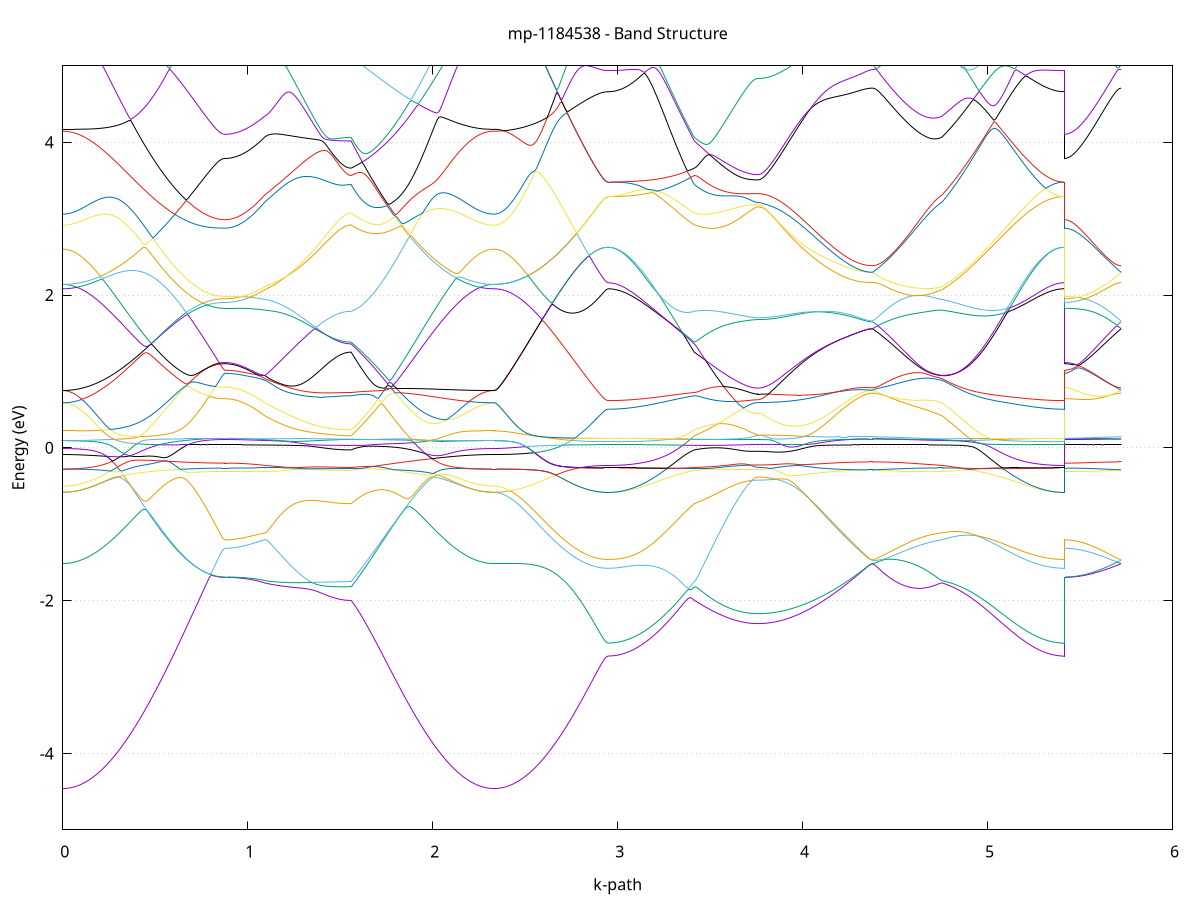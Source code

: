 set title 'mp-1184538 - Band Structure'
set xlabel 'k-path'
set ylabel 'Energy (eV)'
set grid y
set yrange [-5:5]
set terminal png size 800,600
set output 'mp-1184538_bands_gnuplot.png'
plot '-' using 1:2 with lines notitle, '-' using 1:2 with lines notitle, '-' using 1:2 with lines notitle, '-' using 1:2 with lines notitle, '-' using 1:2 with lines notitle, '-' using 1:2 with lines notitle, '-' using 1:2 with lines notitle, '-' using 1:2 with lines notitle, '-' using 1:2 with lines notitle, '-' using 1:2 with lines notitle, '-' using 1:2 with lines notitle, '-' using 1:2 with lines notitle, '-' using 1:2 with lines notitle, '-' using 1:2 with lines notitle, '-' using 1:2 with lines notitle, '-' using 1:2 with lines notitle, '-' using 1:2 with lines notitle, '-' using 1:2 with lines notitle, '-' using 1:2 with lines notitle, '-' using 1:2 with lines notitle, '-' using 1:2 with lines notitle, '-' using 1:2 with lines notitle, '-' using 1:2 with lines notitle, '-' using 1:2 with lines notitle, '-' using 1:2 with lines notitle, '-' using 1:2 with lines notitle, '-' using 1:2 with lines notitle, '-' using 1:2 with lines notitle, '-' using 1:2 with lines notitle, '-' using 1:2 with lines notitle, '-' using 1:2 with lines notitle, '-' using 1:2 with lines notitle, '-' using 1:2 with lines notitle, '-' using 1:2 with lines notitle, '-' using 1:2 with lines notitle, '-' using 1:2 with lines notitle, '-' using 1:2 with lines notitle, '-' using 1:2 with lines notitle, '-' using 1:2 with lines notitle, '-' using 1:2 with lines notitle, '-' using 1:2 with lines notitle, '-' using 1:2 with lines notitle, '-' using 1:2 with lines notitle, '-' using 1:2 with lines notitle, '-' using 1:2 with lines notitle, '-' using 1:2 with lines notitle, '-' using 1:2 with lines notitle, '-' using 1:2 with lines notitle
0.000000 -42.822950
0.009954 -42.822950
0.019909 -42.822950
0.029863 -42.822950
0.039817 -42.822950
0.049772 -42.822850
0.059726 -42.822850
0.069681 -42.822850
0.079635 -42.822850
0.089589 -42.822850
0.099544 -42.822750
0.109498 -42.822750
0.119452 -42.822750
0.129407 -42.822650
0.139361 -42.822650
0.149315 -42.822650
0.159270 -42.822550
0.169224 -42.822550
0.179179 -42.822450
0.189133 -42.822450
0.199087 -42.822350
0.209042 -42.822350
0.218996 -42.822250
0.228950 -42.822250
0.238905 -42.822150
0.248859 -42.822150
0.258813 -42.822050
0.268768 -42.822050
0.278722 -42.821950
0.288677 -42.821850
0.298631 -42.821850
0.308585 -42.821750
0.318540 -42.821750
0.328494 -42.821650
0.338448 -42.821550
0.348403 -42.821450
0.358357 -42.821450
0.368312 -42.821350
0.378266 -42.821350
0.388220 -42.821250
0.398175 -42.821150
0.408129 -42.821150
0.418083 -42.821050
0.428038 -42.821050
0.437992 -42.820950
0.447946 -42.820850
0.457901 -42.820850
0.467855 -42.820750
0.477810 -42.820750
0.487764 -42.820650
0.497718 -42.820650
0.507673 -42.820550
0.517627 -42.820450
0.527581 -42.820450
0.537536 -42.820350
0.547490 -42.820350
0.557444 -42.820250
0.567399 -42.820250
0.577353 -42.820250
0.587308 -42.820150
0.597262 -42.820150
0.607216 -42.820050
0.617171 -42.820050
0.627125 -42.819950
0.637079 -42.819950
0.647034 -42.819950
0.656988 -42.819850
0.666942 -42.819850
0.676897 -42.819850
0.686851 -42.819850
0.696806 -42.819750
0.706760 -42.819750
0.716714 -42.819750
0.726669 -42.819650
0.736623 -42.819650
0.746577 -42.819650
0.756532 -42.819650
0.766486 -42.819650
0.776440 -42.819650
0.786395 -42.819550
0.796349 -42.819550
0.806304 -42.819550
0.816258 -42.819550
0.826212 -42.819550
0.836167 -42.819550
0.846121 -42.819550
0.856075 -42.819550
0.866030 -42.819550
0.875984 -42.819550
0.875984 -42.819550
0.885844 -42.819550
0.895705 -42.819550
0.905565 -42.819550
0.915425 -42.819550
0.925286 -42.819550
0.935146 -42.819550
0.945006 -42.819550
0.954866 -42.819550
0.964727 -42.819550
0.974587 -42.819550
0.984447 -42.819550
0.994308 -42.819550
1.004168 -42.819550
1.014028 -42.819550
1.023888 -42.819550
1.033749 -42.819550
1.043609 -42.819550
1.053469 -42.819550
1.063330 -42.819550
1.073190 -42.819650
1.083050 -42.819650
1.092910 -42.819650
1.092910 -42.819650
1.102826 -42.819650
1.112741 -42.819650
1.122657 -42.819650
1.132572 -42.819650
1.142487 -42.819650
1.152403 -42.819650
1.162318 -42.819650
1.172234 -42.819650
1.182149 -42.819650
1.192064 -42.819750
1.201980 -42.819750
1.211895 -42.819750
1.221811 -42.819750
1.231726 -42.819750
1.241642 -42.819750
1.251557 -42.819750
1.261472 -42.819850
1.271388 -42.819850
1.281303 -42.819750
1.291219 -42.819850
1.301134 -42.819850
1.311049 -42.819850
1.320965 -42.819850
1.330880 -42.819850
1.340796 -42.819850
1.350711 -42.819950
1.360626 -42.819950
1.370542 -42.819950
1.380457 -42.819950
1.390373 -42.819950
1.400288 -42.819950
1.410204 -42.819950
1.420119 -42.820050
1.430034 -42.820050
1.439950 -42.820050
1.449865 -42.820050
1.459781 -42.820050
1.469696 -42.820050
1.479611 -42.820050
1.489527 -42.820050
1.499442 -42.820050
1.509358 -42.820050
1.519273 -42.820050
1.529188 -42.820050
1.539104 -42.820050
1.549019 -42.820050
1.558935 -42.820050
1.558935 -42.820050
1.568842 -42.820050
1.578750 -42.820050
1.588658 -42.820050
1.598566 -42.820050
1.608473 -42.820050
1.618381 -42.820050
1.628289 -42.819950
1.638197 -42.820050
1.648104 -42.820050
1.658012 -42.820050
1.667920 -42.820150
1.677828 -42.820150
1.687735 -42.820150
1.697643 -42.820150
1.707551 -42.820150
1.717459 -42.820250
1.727366 -42.820250
1.737274 -42.820250
1.747182 -42.820250
1.757090 -42.820350
1.766997 -42.820350
1.776905 -42.820450
1.786813 -42.820350
1.796721 -42.820450
1.806628 -42.820550
1.816536 -42.820550
1.826444 -42.820650
1.836352 -42.820650
1.846259 -42.820750
1.856167 -42.820750
1.866075 -42.820850
1.875983 -42.820850
1.885890 -42.820950
1.895798 -42.820950
1.905706 -42.821050
1.915614 -42.821150
1.925521 -42.821150
1.935429 -42.821250
1.945337 -42.821250
1.955245 -42.821350
1.965152 -42.821450
1.975060 -42.821450
1.984968 -42.821550
1.994876 -42.821550
2.004783 -42.821650
2.014691 -42.821750
2.024599 -42.821750
2.034507 -42.821850
2.044414 -42.821850
2.054322 -42.821950
2.064230 -42.822050
2.074138 -42.822050
2.084045 -42.822150
2.093953 -42.822150
2.103861 -42.822250
2.113769 -42.822250
2.123676 -42.822350
2.133584 -42.822350
2.143492 -42.822450
2.153400 -42.822450
2.163307 -42.822550
2.173215 -42.822550
2.183123 -42.822650
2.193031 -42.822650
2.202938 -42.822650
2.212846 -42.822750
2.222754 -42.822750
2.232662 -42.822750
2.242569 -42.822850
2.252477 -42.822850
2.262385 -42.822850
2.272293 -42.822850
2.282200 -42.822850
2.292108 -42.822950
2.302016 -42.822950
2.311924 -42.822950
2.321831 -42.822950
2.331739 -42.822950
2.331739 -42.822950
2.341682 -42.822950
2.351626 -42.822950
2.361569 -42.822950
2.371512 -42.822950
2.381455 -42.822850
2.391398 -42.822850
2.401342 -42.822850
2.411285 -42.822850
2.421228 -42.822850
2.431171 -42.822850
2.441115 -42.822750
2.451058 -42.822750
2.461001 -42.822750
2.470944 -42.822650
2.480887 -42.822650
2.490831 -42.822650
2.500774 -42.822550
2.510717 -42.822550
2.520660 -42.822450
2.530604 -42.822450
2.540547 -42.822450
2.550490 -42.822350
2.560433 -42.822350
2.570377 -42.822250
2.580320 -42.822250
2.590263 -42.822150
2.600206 -42.822150
2.610149 -42.822050
2.620093 -42.822050
2.630036 -42.821950
2.639979 -42.821950
2.649922 -42.821850
2.659866 -42.821850
2.669809 -42.821750
2.679752 -42.821750
2.689695 -42.821650
2.699639 -42.821650
2.709582 -42.821550
2.719525 -42.821550
2.729468 -42.821450
2.739411 -42.821450
2.749355 -42.821350
2.759298 -42.821350
2.769241 -42.821250
2.779184 -42.821250
2.789128 -42.821150
2.799071 -42.821150
2.809014 -42.821150
2.818957 -42.821050
2.828901 -42.821050
2.838844 -42.821050
2.848787 -42.821050
2.858730 -42.820950
2.868673 -42.820950
2.878617 -42.820950
2.888560 -42.820950
2.898503 -42.820950
2.908446 -42.820850
2.918390 -42.820850
2.928333 -42.820850
2.938276 -42.820850
2.948219 -42.820850
2.948219 -42.820850
2.958135 -42.820850
2.968050 -42.820850
2.977966 -42.820850
2.987881 -42.820850
2.997796 -42.820850
3.007712 -42.820850
3.017627 -42.820850
3.027543 -42.820850
3.037458 -42.820850
3.047373 -42.820850
3.057289 -42.820750
3.067204 -42.820750
3.077120 -42.820750
3.087035 -42.820750
3.096950 -42.820750
3.106866 -42.820650
3.116781 -42.820650
3.126697 -42.820650
3.136612 -42.820650
3.146528 -42.820650
3.156443 -42.820550
3.166358 -42.820550
3.176274 -42.820550
3.186189 -42.820550
3.196105 -42.820550
3.206020 -42.820450
3.215935 -42.820450
3.225851 -42.820450
3.235766 -42.820450
3.245682 -42.820350
3.255597 -42.820350
3.265512 -42.820350
3.275428 -42.820350
3.285343 -42.820250
3.295259 -42.820250
3.305174 -42.820250
3.315089 -42.820250
3.325005 -42.820150
3.334920 -42.820150
3.344836 -42.820150
3.354751 -42.820150
3.364667 -42.820150
3.374582 -42.820150
3.384497 -42.820150
3.394413 -42.820050
3.404328 -42.820050
3.414244 -42.820050
3.414244 -42.820050
3.424081 -42.820050
3.433918 -42.820050
3.443755 -42.820050
3.453592 -42.820050
3.463429 -42.820050
3.473266 -42.820050
3.483103 -42.820050
3.492940 -42.820050
3.502777 -42.820050
3.512614 -42.820050
3.522451 -42.820050
3.532288 -42.820050
3.542125 -42.820150
3.551962 -42.820150
3.561800 -42.820150
3.571637 -42.820150
3.581474 -42.820150
3.591311 -42.820150
3.601148 -42.820150
3.610985 -42.820150
3.620822 -42.820150
3.630659 -42.820150
3.640496 -42.820150
3.650333 -42.820150
3.660170 -42.820150
3.670007 -42.820150
3.679844 -42.820150
3.689681 -42.820150
3.699518 -42.820150
3.709355 -42.820150
3.719192 -42.820150
3.729030 -42.820150
3.738867 -42.820150
3.748704 -42.820150
3.758541 -42.820150
3.758541 -42.820150
3.768531 -42.820150
3.778522 -42.820150
3.788512 -42.820150
3.798503 -42.820150
3.808493 -42.820150
3.818484 -42.820150
3.828475 -42.820150
3.838465 -42.820150
3.848456 -42.820150
3.858446 -42.820150
3.868437 -42.820150
3.878427 -42.820150
3.888418 -42.820150
3.898408 -42.820150
3.908399 -42.820150
3.918390 -42.820050
3.928380 -42.820050
3.938371 -42.820050
3.948361 -42.820050
3.958352 -42.820050
3.968342 -42.820050
3.978333 -42.819950
3.988323 -42.819950
3.998314 -42.819950
4.008305 -42.819950
4.018295 -42.819950
4.028286 -42.819950
4.038276 -42.819950
4.048267 -42.819950
4.058257 -42.819850
4.068248 -42.819850
4.078238 -42.819850
4.088229 -42.819850
4.098220 -42.819850
4.108210 -42.819850
4.118201 -42.819750
4.128191 -42.819750
4.138182 -42.819750
4.148172 -42.819750
4.158163 -42.819750
4.168153 -42.819750
4.178144 -42.819650
4.188135 -42.819650
4.198125 -42.819650
4.208116 -42.819650
4.218106 -42.819650
4.228097 -42.819650
4.238087 -42.819650
4.248078 -42.819650
4.258068 -42.819550
4.268059 -42.819550
4.278049 -42.819550
4.288040 -42.819550
4.298031 -42.819550
4.308021 -42.819550
4.318012 -42.819550
4.328002 -42.819550
4.337993 -42.819550
4.347983 -42.819550
4.357974 -42.819550
4.367964 -42.819550
4.377955 -42.819550
4.377955 -42.819550
4.387874 -42.819550
4.397793 -42.819550
4.407712 -42.819550
4.417631 -42.819550
4.427550 -42.819550
4.437469 -42.819550
4.447388 -42.819550
4.457307 -42.819550
4.467226 -42.819550
4.477145 -42.819550
4.487064 -42.819550
4.496983 -42.819550
4.506901 -42.819550
4.516820 -42.819550
4.526739 -42.819550
4.536658 -42.819550
4.546577 -42.819550
4.556496 -42.819550
4.566415 -42.819550
4.576334 -42.819550
4.586253 -42.819550
4.596172 -42.819550
4.606091 -42.819550
4.616010 -42.819550
4.625929 -42.819550
4.635848 -42.819550
4.645767 -42.819550
4.655686 -42.819550
4.665605 -42.819550
4.675524 -42.819550
4.685443 -42.819550
4.695362 -42.819550
4.705281 -42.819550
4.715200 -42.819550
4.725119 -42.819650
4.735037 -42.819650
4.744956 -42.819650
4.754875 -42.819650
4.754875 -42.819650
4.764861 -42.819650
4.774847 -42.819650
4.784833 -42.819650
4.794818 -42.819650
4.804804 -42.819650
4.814790 -42.819650
4.824775 -42.819650
4.834761 -42.819750
4.844747 -42.819750
4.854733 -42.819750
4.864718 -42.819750
4.874704 -42.819750
4.884690 -42.819750
4.894676 -42.819850
4.904661 -42.819850
4.914647 -42.819850
4.924633 -42.819850
4.934618 -42.819850
4.944604 -42.819950
4.954590 -42.819950
4.964576 -42.819950
4.974561 -42.819950
4.984547 -42.819950
4.994533 -42.820050
5.004519 -42.820050
5.014504 -42.820050
5.024490 -42.820050
5.034476 -42.820150
5.044461 -42.820150
5.054447 -42.820150
5.064433 -42.820250
5.074419 -42.820250
5.084404 -42.820250
5.094390 -42.820250
5.104376 -42.820250
5.114362 -42.820350
5.124347 -42.820350
5.134333 -42.820450
5.144319 -42.820450
5.154304 -42.820450
5.164290 -42.820450
5.174276 -42.820550
5.184262 -42.820550
5.194247 -42.820550
5.204233 -42.820550
5.214219 -42.820650
5.224204 -42.820650
5.234190 -42.820650
5.244176 -42.820650
5.254162 -42.820750
5.264147 -42.820750
5.274133 -42.820750
5.284119 -42.820750
5.294105 -42.820750
5.304090 -42.820750
5.314076 -42.820850
5.324062 -42.820850
5.334047 -42.820850
5.344033 -42.820850
5.354019 -42.820850
5.364005 -42.820850
5.373990 -42.820850
5.383976 -42.820850
5.393962 -42.820850
5.403948 -42.820850
5.413933 -42.820850
5.413933 -42.819550
5.423877 -42.819550
5.433820 -42.819550
5.443763 -42.819550
5.453706 -42.819550
5.463649 -42.819550
5.473593 -42.819550
5.483536 -42.819550
5.493479 -42.819550
5.503422 -42.819550
5.513366 -42.819550
5.523309 -42.819550
5.533252 -42.819550
5.543195 -42.819550
5.553139 -42.819550
5.563082 -42.819550
5.573025 -42.819550
5.582968 -42.819550
5.592911 -42.819550
5.602855 -42.819550
5.612798 -42.819550
5.622741 -42.819550
5.632684 -42.819550
5.642628 -42.819550
5.652571 -42.819550
5.662514 -42.819550
5.672457 -42.819550
5.682401 -42.819550
5.692344 -42.819550
5.702287 -42.819550
5.712230 -42.819550
5.722173 -42.819550
e
0.000000 -42.326550
0.009954 -42.326550
0.019909 -42.326450
0.029863 -42.326450
0.039817 -42.326350
0.049772 -42.326350
0.059726 -42.326250
0.069681 -42.326150
0.079635 -42.326050
0.089589 -42.325850
0.099544 -42.325750
0.109498 -42.325550
0.119452 -42.325450
0.129407 -42.325150
0.139361 -42.325050
0.149315 -42.324750
0.159270 -42.324550
0.169224 -42.324350
0.179179 -42.324050
0.189133 -42.323750
0.199087 -42.323450
0.209042 -42.323150
0.218996 -42.322850
0.228950 -42.322550
0.238905 -42.322150
0.248859 -42.321850
0.258813 -42.321450
0.268768 -42.321050
0.278722 -42.320650
0.288677 -42.320250
0.298631 -42.319850
0.308585 -42.319450
0.318540 -42.318950
0.328494 -42.318550
0.338448 -42.318050
0.348403 -42.317550
0.358357 -42.317150
0.368312 -42.316650
0.378266 -42.316150
0.388220 -42.315550
0.398175 -42.315050
0.408129 -42.314550
0.418083 -42.314050
0.428038 -42.313450
0.437992 -42.312950
0.447946 -42.312350
0.457901 -42.311750
0.467855 -42.311250
0.477810 -42.310650
0.487764 -42.310050
0.497718 -42.309450
0.507673 -42.308850
0.517627 -42.308250
0.527581 -42.307650
0.537536 -42.307050
0.547490 -42.306450
0.557444 -42.305850
0.567399 -42.305250
0.577353 -42.304650
0.587308 -42.304050
0.597262 -42.303350
0.607216 -42.302750
0.617171 -42.302150
0.627125 -42.301550
0.637079 -42.300850
0.647034 -42.300250
0.656988 -42.299650
0.666942 -42.299050
0.676897 -42.298450
0.686851 -42.297850
0.696806 -42.297150
0.706760 -42.296550
0.716714 -42.295950
0.726669 -42.295350
0.736623 -42.294850
0.746577 -42.294250
0.756532 -42.293650
0.766486 -42.293050
0.776440 -42.292550
0.786395 -42.292050
0.796349 -42.291450
0.806304 -42.290950
0.816258 -42.290550
0.826212 -42.290050
0.836167 -42.289650
0.846121 -42.289350
0.856075 -42.289050
0.866030 -42.288950
0.875984 -42.288850
0.875984 -42.288850
0.885844 -42.288850
0.895705 -42.288850
0.905565 -42.288850
0.915425 -42.288750
0.925286 -42.288850
0.935146 -42.288950
0.945006 -42.289050
0.954866 -42.289150
0.964727 -42.289250
0.974587 -42.289350
0.984447 -42.289550
0.994308 -42.289650
1.004168 -42.289850
1.014028 -42.290050
1.023888 -42.290250
1.033749 -42.290350
1.043609 -42.290650
1.053469 -42.290850
1.063330 -42.291050
1.073190 -42.291350
1.083050 -42.291550
1.092910 -42.291850
1.092910 -42.291850
1.102826 -42.292050
1.112741 -42.292250
1.122657 -42.292450
1.132572 -42.292650
1.142487 -42.292750
1.152403 -42.292950
1.162318 -42.293150
1.172234 -42.293350
1.182149 -42.293550
1.192064 -42.293650
1.201980 -42.293850
1.211895 -42.294050
1.221811 -42.294150
1.231726 -42.294350
1.241642 -42.294550
1.251557 -42.294650
1.261472 -42.294850
1.271388 -42.294950
1.281303 -42.295050
1.291219 -42.295250
1.301134 -42.295350
1.311049 -42.295450
1.320965 -42.295650
1.330880 -42.295750
1.340796 -42.295850
1.350711 -42.295950
1.360626 -42.296050
1.370542 -42.296150
1.380457 -42.296250
1.390373 -42.296350
1.400288 -42.296450
1.410204 -42.296550
1.420119 -42.296550
1.430034 -42.296650
1.439950 -42.296750
1.449865 -42.296750
1.459781 -42.296850
1.469696 -42.296950
1.479611 -42.296950
1.489527 -42.296950
1.499442 -42.297050
1.509358 -42.297050
1.519273 -42.297050
1.529188 -42.297150
1.539104 -42.297150
1.549019 -42.297050
1.558935 -42.297150
1.558935 -42.297150
1.568842 -42.296650
1.578750 -42.296050
1.588658 -42.295550
1.598566 -42.295050
1.608473 -42.294550
1.618381 -42.295050
1.628289 -42.295650
1.638197 -42.296350
1.648104 -42.296950
1.658012 -42.297550
1.667920 -42.298250
1.677828 -42.298850
1.687735 -42.299550
1.697643 -42.300150
1.707551 -42.300850
1.717459 -42.301450
1.727366 -42.302150
1.737274 -42.302750
1.747182 -42.303450
1.757090 -42.304050
1.766997 -42.304750
1.776905 -42.305350
1.786813 -42.305950
1.796721 -42.306650
1.806628 -42.307250
1.816536 -42.307850
1.826444 -42.308550
1.836352 -42.309150
1.846259 -42.309750
1.856167 -42.310350
1.866075 -42.310950
1.875983 -42.311550
1.885890 -42.312150
1.895798 -42.312750
1.905706 -42.313250
1.915614 -42.313850
1.925521 -42.314450
1.935429 -42.314950
1.945337 -42.315450
1.955245 -42.316050
1.965152 -42.316550
1.975060 -42.317050
1.984968 -42.317550
1.994876 -42.318050
2.004783 -42.318450
2.014691 -42.318950
2.024599 -42.319350
2.034507 -42.319850
2.044414 -42.320250
2.054322 -42.320650
2.064230 -42.321050
2.074138 -42.321450
2.084045 -42.321850
2.093953 -42.322150
2.103861 -42.322550
2.113769 -42.322850
2.123676 -42.323150
2.133584 -42.323450
2.143492 -42.323750
2.153400 -42.324050
2.163307 -42.324350
2.173215 -42.324550
2.183123 -42.324750
2.193031 -42.325050
2.202938 -42.325250
2.212846 -42.325450
2.222754 -42.325550
2.232662 -42.325750
2.242569 -42.325850
2.252477 -42.326050
2.262385 -42.326150
2.272293 -42.326250
2.282200 -42.326350
2.292108 -42.326350
2.302016 -42.326450
2.311924 -42.326450
2.321831 -42.326550
2.331739 -42.326550
2.331739 -42.326550
2.341682 -42.326550
2.351626 -42.326450
2.361569 -42.326450
2.371512 -42.326450
2.381455 -42.326350
2.391398 -42.326250
2.401342 -42.326150
2.411285 -42.326050
2.421228 -42.325950
2.431171 -42.325850
2.441115 -42.325650
2.451058 -42.325450
2.461001 -42.325350
2.470944 -42.325150
2.480887 -42.324950
2.490831 -42.324750
2.500774 -42.324450
2.510717 -42.324250
2.520660 -42.324050
2.530604 -42.323750
2.540547 -42.323450
2.550490 -42.323150
2.560433 -42.322850
2.570377 -42.322550
2.580320 -42.322250
2.590263 -42.321950
2.600206 -42.321650
2.610149 -42.321250
2.620093 -42.320850
2.630036 -42.320550
2.639979 -42.320150
2.649922 -42.319750
2.659866 -42.319450
2.669809 -42.319050
2.679752 -42.318650
2.689695 -42.318250
2.699639 -42.317850
2.709582 -42.317450
2.719525 -42.317050
2.729468 -42.316650
2.739411 -42.316250
2.749355 -42.315850
2.759298 -42.315450
2.769241 -42.315050
2.779184 -42.314650
2.789128 -42.314250
2.799071 -42.313950
2.809014 -42.313550
2.818957 -42.313150
2.828901 -42.312850
2.838844 -42.312550
2.848787 -42.312250
2.858730 -42.311950
2.868673 -42.311750
2.878617 -42.311450
2.888560 -42.311250
2.898503 -42.311150
2.908446 -42.310950
2.918390 -42.310850
2.928333 -42.310750
2.938276 -42.310750
2.948219 -42.310750
2.948219 -42.310750
2.958135 -42.310650
2.968050 -42.310650
2.977966 -42.310650
2.987881 -42.310550
2.997796 -42.310550
3.007712 -42.310450
3.017627 -42.310350
3.027543 -42.310250
3.037458 -42.310150
3.047373 -42.310050
3.057289 -42.309850
3.067204 -42.309750
3.077120 -42.309550
3.087035 -42.309350
3.096950 -42.309150
3.106866 -42.308950
3.116781 -42.308750
3.126697 -42.308450
3.136612 -42.308250
3.146528 -42.307950
3.156443 -42.307750
3.166358 -42.307450
3.176274 -42.307150
3.186189 -42.306850
3.196105 -42.306550
3.206020 -42.306150
3.215935 -42.305850
3.225851 -42.305450
3.235766 -42.305150
3.245682 -42.304750
3.255597 -42.304350
3.265512 -42.303950
3.275428 -42.303550
3.285343 -42.303150
3.295259 -42.302750
3.305174 -42.302350
3.315089 -42.301850
3.325005 -42.301450
3.334920 -42.300950
3.344836 -42.300550
3.354751 -42.300050
3.364667 -42.299550
3.374582 -42.299150
3.384497 -42.298650
3.394413 -42.298150
3.404328 -42.297650
3.414244 -42.297150
3.414244 -42.297150
3.424081 -42.296950
3.433918 -42.296750
3.443755 -42.296750
3.453592 -42.296650
3.463429 -42.296750
3.473266 -42.296850
3.483103 -42.296950
3.492940 -42.297150
3.502777 -42.297350
3.512614 -42.297650
3.522451 -42.297850
3.532288 -42.298050
3.542125 -42.298350
3.551962 -42.298550
3.561800 -42.298850
3.571637 -42.299050
3.581474 -42.299250
3.591311 -42.299450
3.601148 -42.299650
3.610985 -42.299850
3.620822 -42.300050
3.630659 -42.300250
3.640496 -42.300450
3.650333 -42.300550
3.660170 -42.300750
3.670007 -42.300850
3.679844 -42.300950
3.689681 -42.301050
3.699518 -42.301150
3.709355 -42.301250
3.719192 -42.301250
3.729030 -42.301350
3.738867 -42.301350
3.748704 -42.301350
3.758541 -42.301350
3.758541 -42.301350
3.768531 -42.301350
3.778522 -42.301350
3.788512 -42.301350
3.798503 -42.301250
3.808493 -42.301250
3.818484 -42.301250
3.828475 -42.301150
3.838465 -42.301050
3.848456 -42.301050
3.858446 -42.300950
3.868437 -42.300750
3.878427 -42.300750
3.888418 -42.300550
3.898408 -42.300450
3.908399 -42.300350
3.918390 -42.300150
3.928380 -42.300050
3.938371 -42.299850
3.948361 -42.299650
3.958352 -42.299550
3.968342 -42.299350
3.978333 -42.299150
3.988323 -42.298950
3.998314 -42.298750
4.008305 -42.298550
4.018295 -42.298250
4.028286 -42.298050
4.038276 -42.297850
4.048267 -42.297550
4.058257 -42.297350
4.068248 -42.297050
4.078238 -42.296750
4.088229 -42.296550
4.098220 -42.296250
4.108210 -42.295950
4.118201 -42.295650
4.128191 -42.295350
4.138182 -42.295050
4.148172 -42.294750
4.158163 -42.294450
4.168153 -42.294150
4.178144 -42.293850
4.188135 -42.293550
4.198125 -42.293250
4.208116 -42.292850
4.218106 -42.292550
4.228097 -42.292250
4.238087 -42.291950
4.248078 -42.291650
4.258068 -42.291250
4.268059 -42.290950
4.278049 -42.290650
4.288040 -42.290450
4.298031 -42.290150
4.308021 -42.289850
4.318012 -42.289550
4.328002 -42.289350
4.337993 -42.289150
4.347983 -42.289050
4.357974 -42.288850
4.367964 -42.288750
4.377955 -42.288750
4.377955 -42.288750
4.387874 -42.288750
4.397793 -42.288850
4.407712 -42.288850
4.417631 -42.288950
4.427550 -42.288950
4.437469 -42.289050
4.447388 -42.289150
4.457307 -42.289250
4.467226 -42.289350
4.477145 -42.289450
4.487064 -42.289550
4.496983 -42.289650
4.506901 -42.289750
4.516820 -42.289850
4.526739 -42.289850
4.536658 -42.289950
4.546577 -42.290050
4.556496 -42.290150
4.566415 -42.290250
4.576334 -42.290350
4.586253 -42.290350
4.596172 -42.290450
4.606091 -42.290550
4.616010 -42.290550
4.625929 -42.290650
4.635848 -42.290750
4.645767 -42.290750
4.655686 -42.290850
4.665605 -42.290950
4.675524 -42.290950
4.685443 -42.291050
4.695362 -42.291150
4.705281 -42.291250
4.715200 -42.291350
4.725119 -42.291350
4.735037 -42.291550
4.744956 -42.291750
4.754875 -42.291850
4.754875 -42.291850
4.764861 -42.292150
4.774847 -42.292450
4.784833 -42.292750
4.794818 -42.293050
4.804804 -42.293350
4.814790 -42.293650
4.824775 -42.294050
4.834761 -42.294350
4.844747 -42.294750
4.854733 -42.295050
4.864718 -42.295450
4.874704 -42.295850
4.884690 -42.296150
4.894676 -42.296550
4.904661 -42.296950
4.914647 -42.297350
4.924633 -42.297750
4.934618 -42.298050
4.944604 -42.298450
4.954590 -42.298850
4.964576 -42.299250
4.974561 -42.299650
4.984547 -42.300050
4.994533 -42.300450
5.004519 -42.300850
5.014504 -42.301250
5.024490 -42.301650
5.034476 -42.302050
5.044461 -42.302350
5.054447 -42.302750
5.064433 -42.303150
5.074419 -42.303550
5.084404 -42.303850
5.094390 -42.304250
5.104376 -42.304650
5.114362 -42.304950
5.124347 -42.305250
5.134333 -42.305650
5.144319 -42.305950
5.154304 -42.306250
5.164290 -42.306550
5.174276 -42.306850
5.184262 -42.307150
5.194247 -42.307450
5.204233 -42.307750
5.214219 -42.308050
5.224204 -42.308250
5.234190 -42.308550
5.244176 -42.308750
5.254162 -42.308950
5.264147 -42.309150
5.274133 -42.309350
5.284119 -42.309550
5.294105 -42.309750
5.304090 -42.309850
5.314076 -42.310050
5.324062 -42.310150
5.334047 -42.310250
5.344033 -42.310350
5.354019 -42.310450
5.364005 -42.310550
5.373990 -42.310550
5.383976 -42.310650
5.393962 -42.310650
5.403948 -42.310650
5.413933 -42.310750
5.413933 -42.288850
5.423877 -42.288850
5.433820 -42.288850
5.443763 -42.288850
5.453706 -42.288850
5.463649 -42.288850
5.473593 -42.288850
5.483536 -42.288850
5.493479 -42.288850
5.503422 -42.288850
5.513366 -42.288850
5.523309 -42.288850
5.533252 -42.288850
5.543195 -42.288850
5.553139 -42.288850
5.563082 -42.288850
5.573025 -42.288850
5.582968 -42.288850
5.592911 -42.288850
5.602855 -42.288850
5.612798 -42.288850
5.622741 -42.288850
5.632684 -42.288850
5.642628 -42.288850
5.652571 -42.288850
5.662514 -42.288750
5.672457 -42.288750
5.682401 -42.288750
5.692344 -42.288750
5.702287 -42.288750
5.712230 -42.288750
5.722173 -42.288750
e
0.000000 -42.267250
0.009954 -42.267250
0.019909 -42.267250
0.029863 -42.267350
0.039817 -42.267350
0.049772 -42.267450
0.059726 -42.267450
0.069681 -42.267550
0.079635 -42.267650
0.089589 -42.267850
0.099544 -42.267950
0.109498 -42.268050
0.119452 -42.268250
0.129407 -42.268350
0.139361 -42.268550
0.149315 -42.268750
0.159270 -42.268950
0.169224 -42.269150
0.179179 -42.269350
0.189133 -42.269650
0.199087 -42.269850
0.209042 -42.270150
0.218996 -42.270350
0.228950 -42.270650
0.238905 -42.270950
0.248859 -42.271250
0.258813 -42.271550
0.268768 -42.271850
0.278722 -42.272150
0.288677 -42.272550
0.298631 -42.272850
0.308585 -42.273150
0.318540 -42.273550
0.328494 -42.273850
0.338448 -42.274250
0.348403 -42.274550
0.358357 -42.274950
0.368312 -42.275350
0.378266 -42.275750
0.388220 -42.276050
0.398175 -42.276450
0.408129 -42.276850
0.418083 -42.277250
0.428038 -42.277650
0.437992 -42.277950
0.447946 -42.278350
0.457901 -42.278750
0.467855 -42.279150
0.477810 -42.279550
0.487764 -42.279850
0.497718 -42.280250
0.507673 -42.280650
0.517627 -42.281050
0.527581 -42.281350
0.537536 -42.281750
0.547490 -42.282050
0.557444 -42.282450
0.567399 -42.282750
0.577353 -42.283150
0.587308 -42.283450
0.597262 -42.283750
0.607216 -42.284050
0.617171 -42.284450
0.627125 -42.284750
0.637079 -42.284950
0.647034 -42.285250
0.656988 -42.285550
0.666942 -42.285850
0.676897 -42.286050
0.686851 -42.286350
0.696806 -42.286550
0.706760 -42.286750
0.716714 -42.286950
0.726669 -42.287150
0.736623 -42.287350
0.746577 -42.287550
0.756532 -42.287750
0.766486 -42.287850
0.776440 -42.288050
0.786395 -42.288150
0.796349 -42.288250
0.806304 -42.288350
0.816258 -42.288450
0.826212 -42.288550
0.836167 -42.288550
0.846121 -42.288650
0.856075 -42.288650
0.866030 -42.288650
0.875984 -42.288650
0.875984 -42.288650
0.885844 -42.288650
0.895705 -42.288750
0.905565 -42.288750
0.915425 -42.288750
0.925286 -42.288650
0.935146 -42.288650
0.945006 -42.288550
0.954866 -42.288450
0.964727 -42.288350
0.974587 -42.288150
0.984447 -42.288050
0.994308 -42.287950
1.004168 -42.287750
1.014028 -42.287550
1.023888 -42.287350
1.033749 -42.287150
1.043609 -42.286950
1.053469 -42.286750
1.063330 -42.286550
1.073190 -42.286250
1.083050 -42.286050
1.092910 -42.285750
1.092910 -42.285750
1.102826 -42.285650
1.112741 -42.285650
1.122657 -42.285650
1.132572 -42.285850
1.142487 -42.285950
1.152403 -42.286150
1.162318 -42.286350
1.172234 -42.286550
1.182149 -42.286750
1.192064 -42.287050
1.201980 -42.287250
1.211895 -42.287450
1.221811 -42.287650
1.231726 -42.287850
1.241642 -42.288050
1.251557 -42.288250
1.261472 -42.288450
1.271388 -42.288650
1.281303 -42.288850
1.291219 -42.289050
1.301134 -42.289150
1.311049 -42.289350
1.320965 -42.289550
1.330880 -42.289650
1.340796 -42.289850
1.350711 -42.289950
1.360626 -42.290150
1.370542 -42.290250
1.380457 -42.290350
1.390373 -42.290550
1.400288 -42.290650
1.410204 -42.290750
1.420119 -42.290850
1.430034 -42.290950
1.439950 -42.291050
1.449865 -42.291150
1.459781 -42.291150
1.469696 -42.291250
1.479611 -42.291350
1.489527 -42.291350
1.499442 -42.291450
1.509358 -42.291450
1.519273 -42.291450
1.529188 -42.291550
1.539104 -42.291550
1.549019 -42.291550
1.558935 -42.291550
1.558935 -42.291550
1.568842 -42.292150
1.578750 -42.292650
1.588658 -42.293250
1.598566 -42.293850
1.608473 -42.294450
1.618381 -42.294050
1.628289 -42.293450
1.638197 -42.292950
1.648104 -42.292350
1.658012 -42.291850
1.667920 -42.291350
1.677828 -42.290750
1.687735 -42.290250
1.697643 -42.289650
1.707551 -42.289150
1.717459 -42.288550
1.727366 -42.288050
1.737274 -42.287450
1.747182 -42.286950
1.757090 -42.286450
1.766997 -42.285850
1.776905 -42.285350
1.786813 -42.284750
1.796721 -42.284250
1.806628 -42.283750
1.816536 -42.283250
1.826444 -42.282650
1.836352 -42.282150
1.846259 -42.281650
1.856167 -42.281150
1.866075 -42.280650
1.875983 -42.280150
1.885890 -42.279650
1.895798 -42.279150
1.905706 -42.278650
1.915614 -42.278150
1.925521 -42.277750
1.935429 -42.277250
1.945337 -42.276750
1.955245 -42.276350
1.965152 -42.275950
1.975060 -42.275450
1.984968 -42.275050
1.994876 -42.274650
2.004783 -42.274250
2.014691 -42.273850
2.024599 -42.273450
2.034507 -42.273050
2.044414 -42.272750
2.054322 -42.272350
2.064230 -42.272050
2.074138 -42.271650
2.084045 -42.271350
2.093953 -42.271050
2.103861 -42.270750
2.113769 -42.270450
2.123676 -42.270150
2.133584 -42.269950
2.143492 -42.269650
2.153400 -42.269450
2.163307 -42.269150
2.173215 -42.268950
2.183123 -42.268750
2.193031 -42.268550
2.202938 -42.268350
2.212846 -42.268250
2.222754 -42.268050
2.232662 -42.267950
2.242569 -42.267850
2.252477 -42.267650
2.262385 -42.267550
2.272293 -42.267450
2.282200 -42.267450
2.292108 -42.267350
2.302016 -42.267350
2.311924 -42.267250
2.321831 -42.267250
2.331739 -42.267250
2.331739 -42.267250
2.341682 -42.267250
2.351626 -42.267250
2.361569 -42.267250
2.371512 -42.267250
2.381455 -42.267250
2.391398 -42.267250
2.401342 -42.267250
2.411285 -42.267250
2.421228 -42.267250
2.431171 -42.267250
2.441115 -42.267250
2.451058 -42.267250
2.461001 -42.267250
2.470944 -42.267250
2.480887 -42.267250
2.490831 -42.267250
2.500774 -42.267250
2.510717 -42.267250
2.520660 -42.267450
2.530604 -42.267750
2.540547 -42.268050
2.550490 -42.268450
2.560433 -42.268750
2.570377 -42.269150
2.580320 -42.269550
2.590263 -42.269850
2.600206 -42.270250
2.610149 -42.270650
2.620093 -42.271150
2.630036 -42.271550
2.639979 -42.271950
2.649922 -42.272350
2.659866 -42.272850
2.669809 -42.273250
2.679752 -42.273750
2.689695 -42.274150
2.699639 -42.274650
2.709582 -42.275150
2.719525 -42.275550
2.729468 -42.276050
2.739411 -42.276450
2.749355 -42.276950
2.759298 -42.277350
2.769241 -42.277750
2.779184 -42.278250
2.789128 -42.278650
2.799071 -42.279050
2.809014 -42.279450
2.818957 -42.279850
2.828901 -42.280250
2.838844 -42.280550
2.848787 -42.280950
2.858730 -42.281250
2.868673 -42.281550
2.878617 -42.281750
2.888560 -42.281950
2.898503 -42.282150
2.908446 -42.282350
2.918390 -42.282450
2.928333 -42.282550
2.938276 -42.282550
2.948219 -42.282650
2.948219 -42.282650
2.958135 -42.282650
2.968050 -42.282650
2.977966 -42.282650
2.987881 -42.282650
2.997796 -42.282650
3.007712 -42.282650
3.017627 -42.282650
3.027543 -42.282650
3.037458 -42.282650
3.047373 -42.282650
3.057289 -42.282750
3.067204 -42.282650
3.077120 -42.282750
3.087035 -42.282750
3.096950 -42.282850
3.106866 -42.282850
3.116781 -42.282950
3.126697 -42.282950
3.136612 -42.283050
3.146528 -42.283150
3.156443 -42.283250
3.166358 -42.283350
3.176274 -42.283450
3.186189 -42.283550
3.196105 -42.283650
3.206020 -42.283850
3.215935 -42.283950
3.225851 -42.284150
3.235766 -42.284350
3.245682 -42.284650
3.255597 -42.284850
3.265512 -42.285150
3.275428 -42.285350
3.285343 -42.285750
3.295259 -42.286050
3.305174 -42.286350
3.315089 -42.286750
3.325005 -42.287150
3.334920 -42.287550
3.344836 -42.288050
3.354751 -42.288450
3.364667 -42.288950
3.374582 -42.289450
3.384497 -42.289950
3.394413 -42.290450
3.404328 -42.291050
3.414244 -42.291550
3.414244 -42.291550
3.424081 -42.291750
3.433918 -42.291950
3.443755 -42.292050
3.453592 -42.292050
3.463429 -42.292050
3.473266 -42.292050
3.483103 -42.291850
3.492940 -42.291750
3.502777 -42.291550
3.512614 -42.291350
3.522451 -42.291250
3.532288 -42.291050
3.542125 -42.290850
3.551962 -42.290650
3.561800 -42.290450
3.571637 -42.290250
3.581474 -42.290050
3.591311 -42.289850
3.601148 -42.289750
3.610985 -42.289550
3.620822 -42.289450
3.630659 -42.289250
3.640496 -42.289150
3.650333 -42.289050
3.660170 -42.288950
3.670007 -42.288850
3.679844 -42.288750
3.689681 -42.288650
3.699518 -42.288650
3.709355 -42.288550
3.719192 -42.288550
3.729030 -42.288450
3.738867 -42.288450
3.748704 -42.288450
3.758541 -42.288450
3.758541 -42.288450
3.768531 -42.288450
3.778522 -42.288450
3.788512 -42.288450
3.798503 -42.288450
3.808493 -42.288450
3.818484 -42.288450
3.828475 -42.288450
3.838465 -42.288450
3.848456 -42.288450
3.858446 -42.288450
3.868437 -42.288450
3.878427 -42.288450
3.888418 -42.288450
3.898408 -42.288450
3.908399 -42.288450
3.918390 -42.288450
3.928380 -42.288450
3.938371 -42.288450
3.948361 -42.288550
3.958352 -42.288550
3.968342 -42.288550
3.978333 -42.288550
3.988323 -42.288550
3.998314 -42.288550
4.008305 -42.288550
4.018295 -42.288550
4.028286 -42.288550
4.038276 -42.288550
4.048267 -42.288550
4.058257 -42.288550
4.068248 -42.288650
4.078238 -42.288650
4.088229 -42.288650
4.098220 -42.288650
4.108210 -42.288650
4.118201 -42.288650
4.128191 -42.288650
4.138182 -42.288650
4.148172 -42.288650
4.158163 -42.288650
4.168153 -42.288650
4.178144 -42.288650
4.188135 -42.288650
4.198125 -42.288750
4.208116 -42.288750
4.218106 -42.288750
4.228097 -42.288750
4.238087 -42.288750
4.248078 -42.288750
4.258068 -42.288750
4.268059 -42.288750
4.278049 -42.288750
4.288040 -42.288750
4.298031 -42.288750
4.308021 -42.288750
4.318012 -42.288750
4.328002 -42.288750
4.337993 -42.288750
4.347983 -42.288750
4.357974 -42.288750
4.367964 -42.288750
4.377955 -42.288750
4.377955 -42.288750
4.387874 -42.288750
4.397793 -42.288750
4.407712 -42.288750
4.417631 -42.288750
4.427550 -42.288750
4.437469 -42.288750
4.447388 -42.288650
4.457307 -42.288650
4.467226 -42.288650
4.477145 -42.288550
4.487064 -42.288550
4.496983 -42.288450
4.506901 -42.288450
4.516820 -42.288350
4.526739 -42.288350
4.536658 -42.288250
4.546577 -42.288150
4.556496 -42.288150
4.566415 -42.288050
4.576334 -42.287950
4.586253 -42.287850
4.596172 -42.287750
4.606091 -42.287650
4.616010 -42.287550
4.625929 -42.287450
4.635848 -42.287350
4.645767 -42.287250
4.655686 -42.287150
4.665605 -42.287050
4.675524 -42.286950
4.685443 -42.286750
4.695362 -42.286650
4.705281 -42.286550
4.715200 -42.286350
4.725119 -42.286150
4.735037 -42.286050
4.744956 -42.285950
4.754875 -42.285750
4.754875 -42.285750
4.764861 -42.285550
4.774847 -42.285250
4.784833 -42.284950
4.794818 -42.284650
4.804804 -42.284350
4.814790 -42.284050
4.824775 -42.283650
4.834761 -42.283350
4.844747 -42.283350
4.854733 -42.283350
4.864718 -42.283350
4.874704 -42.283350
4.884690 -42.283350
4.894676 -42.283350
4.904661 -42.283350
4.914647 -42.283350
4.924633 -42.283350
4.934618 -42.283350
4.944604 -42.283350
4.954590 -42.283350
4.964576 -42.283250
4.974561 -42.283250
4.984547 -42.283250
4.994533 -42.283250
5.004519 -42.283250
5.014504 -42.283150
5.024490 -42.283250
5.034476 -42.283150
5.044461 -42.283150
5.054447 -42.283150
5.064433 -42.283150
5.074419 -42.283150
5.084404 -42.283050
5.094390 -42.283050
5.104376 -42.283050
5.114362 -42.283050
5.124347 -42.283050
5.134333 -42.282950
5.144319 -42.282950
5.154304 -42.282950
5.164290 -42.282950
5.174276 -42.282950
5.184262 -42.282850
5.194247 -42.282850
5.204233 -42.282850
5.214219 -42.282850
5.224204 -42.282850
5.234190 -42.282750
5.244176 -42.282750
5.254162 -42.282750
5.264147 -42.282750
5.274133 -42.282750
5.284119 -42.282750
5.294105 -42.282650
5.304090 -42.282650
5.314076 -42.282650
5.324062 -42.282650
5.334047 -42.282650
5.344033 -42.282650
5.354019 -42.282650
5.364005 -42.282650
5.373990 -42.282650
5.383976 -42.282650
5.393962 -42.282650
5.403948 -42.282650
5.413933 -42.282650
5.413933 -42.288650
5.423877 -42.288650
5.433820 -42.288650
5.443763 -42.288650
5.453706 -42.288650
5.463649 -42.288650
5.473593 -42.288650
5.483536 -42.288650
5.493479 -42.288650
5.503422 -42.288650
5.513366 -42.288650
5.523309 -42.288650
5.533252 -42.288650
5.543195 -42.288750
5.553139 -42.288750
5.563082 -42.288750
5.573025 -42.288750
5.582968 -42.288750
5.592911 -42.288750
5.602855 -42.288750
5.612798 -42.288750
5.622741 -42.288750
5.632684 -42.288750
5.642628 -42.288750
5.652571 -42.288750
5.662514 -42.288750
5.672457 -42.288750
5.682401 -42.288750
5.692344 -42.288750
5.702287 -42.288750
5.712230 -42.288750
5.722173 -42.288750
e
0.000000 -42.264450
0.009954 -42.264450
0.019909 -42.264450
0.029863 -42.264450
0.039817 -42.264450
0.049772 -42.264450
0.059726 -42.264550
0.069681 -42.264550
0.079635 -42.264550
0.089589 -42.264650
0.099544 -42.264650
0.109498 -42.264750
0.119452 -42.264750
0.129407 -42.264750
0.139361 -42.264850
0.149315 -42.264950
0.159270 -42.265050
0.169224 -42.265050
0.179179 -42.265150
0.189133 -42.265250
0.199087 -42.265350
0.209042 -42.265450
0.218996 -42.265550
0.228950 -42.265650
0.238905 -42.265750
0.248859 -42.265850
0.258813 -42.265950
0.268768 -42.266150
0.278722 -42.266250
0.288677 -42.266350
0.298631 -42.266550
0.308585 -42.266650
0.318540 -42.266850
0.328494 -42.266950
0.338448 -42.267150
0.348403 -42.267250
0.358357 -42.267450
0.368312 -42.267650
0.378266 -42.267850
0.388220 -42.267950
0.398175 -42.268150
0.408129 -42.268350
0.418083 -42.268550
0.428038 -42.268850
0.437992 -42.269050
0.447946 -42.269250
0.457901 -42.269450
0.467855 -42.269750
0.477810 -42.269950
0.487764 -42.270250
0.497718 -42.270450
0.507673 -42.270750
0.517627 -42.270950
0.527581 -42.271250
0.537536 -42.271550
0.547490 -42.271850
0.557444 -42.272150
0.567399 -42.272450
0.577353 -42.272750
0.587308 -42.273050
0.597262 -42.273350
0.607216 -42.273750
0.617171 -42.274050
0.627125 -42.274450
0.637079 -42.274750
0.647034 -42.275150
0.656988 -42.275450
0.666942 -42.275850
0.676897 -42.276250
0.686851 -42.276650
0.696806 -42.277050
0.706760 -42.277350
0.716714 -42.277750
0.726669 -42.278250
0.736623 -42.278650
0.746577 -42.279050
0.756532 -42.279450
0.766486 -42.279950
0.776440 -42.280350
0.786395 -42.280750
0.796349 -42.281150
0.806304 -42.281550
0.816258 -42.281950
0.826212 -42.282350
0.836167 -42.282650
0.846121 -42.282950
0.856075 -42.283150
0.866030 -42.283350
0.875984 -42.283350
0.875984 -42.283350
0.885844 -42.283350
0.895705 -42.283350
0.905565 -42.283350
0.915425 -42.283350
0.925286 -42.283350
0.935146 -42.283350
0.945006 -42.283350
0.954866 -42.283350
0.964727 -42.283350
0.974587 -42.283350
0.984447 -42.283350
0.994308 -42.283350
1.004168 -42.283350
1.014028 -42.283350
1.023888 -42.283350
1.033749 -42.283350
1.043609 -42.283350
1.053469 -42.283350
1.063330 -42.283350
1.073190 -42.283450
1.083050 -42.283450
1.092910 -42.283450
1.092910 -42.283450
1.102826 -42.283350
1.112741 -42.283150
1.122657 -42.282950
1.132572 -42.282650
1.142487 -42.282250
1.152403 -42.281950
1.162318 -42.281550
1.172234 -42.281150
1.182149 -42.280750
1.192064 -42.280350
1.201980 -42.280050
1.211895 -42.279650
1.221811 -42.279250
1.231726 -42.278950
1.241642 -42.278550
1.251557 -42.278150
1.261472 -42.277850
1.271388 -42.277550
1.281303 -42.277150
1.291219 -42.276850
1.301134 -42.276550
1.311049 -42.276250
1.320965 -42.275950
1.330880 -42.275750
1.340796 -42.275450
1.350711 -42.275150
1.360626 -42.274950
1.370542 -42.274650
1.380457 -42.274450
1.390373 -42.274250
1.400288 -42.274050
1.410204 -42.273850
1.420119 -42.273650
1.430034 -42.273550
1.439950 -42.273350
1.449865 -42.273250
1.459781 -42.273050
1.469696 -42.272950
1.479611 -42.272850
1.489527 -42.272750
1.499442 -42.272650
1.509358 -42.272650
1.519273 -42.272550
1.529188 -42.272550
1.539104 -42.272450
1.549019 -42.272450
1.558935 -42.272450
1.558935 -42.272450
1.568842 -42.272350
1.578750 -42.272250
1.588658 -42.272250
1.598566 -42.272050
1.608473 -42.272050
1.618381 -42.271950
1.628289 -42.271750
1.638197 -42.271750
1.648104 -42.271650
1.658012 -42.271550
1.667920 -42.271450
1.677828 -42.271350
1.687735 -42.271250
1.697643 -42.270950
1.707551 -42.270950
1.717459 -42.270850
1.727366 -42.270650
1.737274 -42.270550
1.747182 -42.270350
1.757090 -42.270250
1.766997 -42.270050
1.776905 -42.269950
1.786813 -42.269750
1.796721 -42.269650
1.806628 -42.269550
1.816536 -42.269350
1.826444 -42.269250
1.836352 -42.269050
1.846259 -42.268950
1.856167 -42.268750
1.866075 -42.268650
1.875983 -42.268450
1.885890 -42.268350
1.895798 -42.268150
1.905706 -42.268050
1.915614 -42.267850
1.925521 -42.267750
1.935429 -42.267650
1.945337 -42.267450
1.955245 -42.267350
1.965152 -42.267250
1.975060 -42.267050
1.984968 -42.266950
1.994876 -42.266850
2.004783 -42.266650
2.014691 -42.266550
2.024599 -42.266450
2.034507 -42.266350
2.044414 -42.266250
2.054322 -42.266050
2.064230 -42.265950
2.074138 -42.265850
2.084045 -42.265750
2.093953 -42.265650
2.103861 -42.265550
2.113769 -42.265450
2.123676 -42.265350
2.133584 -42.265350
2.143492 -42.265250
2.153400 -42.265150
2.163307 -42.265050
2.173215 -42.264950
2.183123 -42.264950
2.193031 -42.264850
2.202938 -42.264850
2.212846 -42.264750
2.222754 -42.264650
2.232662 -42.264650
2.242569 -42.264650
2.252477 -42.264550
2.262385 -42.264550
2.272293 -42.264550
2.282200 -42.264450
2.292108 -42.264450
2.302016 -42.264450
2.311924 -42.264450
2.321831 -42.264450
2.331739 -42.264450
2.331739 -42.264450
2.341682 -42.264450
2.351626 -42.264450
2.361569 -42.264550
2.371512 -42.264550
2.381455 -42.264650
2.391398 -42.264750
2.401342 -42.264850
2.411285 -42.264950
2.421228 -42.265150
2.431171 -42.265250
2.441115 -42.265450
2.451058 -42.265650
2.461001 -42.265850
2.470944 -42.266050
2.480887 -42.266350
2.490831 -42.266550
2.500774 -42.266850
2.510717 -42.267150
2.520660 -42.267250
2.530604 -42.267250
2.540547 -42.267250
2.550490 -42.267250
2.560433 -42.267250
2.570377 -42.267250
2.580320 -42.267250
2.590263 -42.267350
2.600206 -42.267350
2.610149 -42.267250
2.620093 -42.267350
2.630036 -42.267350
2.639979 -42.267350
2.649922 -42.267350
2.659866 -42.267350
2.669809 -42.267350
2.679752 -42.267350
2.689695 -42.267350
2.699639 -42.267350
2.709582 -42.267350
2.719525 -42.267350
2.729468 -42.267350
2.739411 -42.267350
2.749355 -42.267350
2.759298 -42.267350
2.769241 -42.267350
2.779184 -42.267350
2.789128 -42.267350
2.799071 -42.267350
2.809014 -42.267350
2.818957 -42.267350
2.828901 -42.267350
2.838844 -42.267350
2.848787 -42.267350
2.858730 -42.267350
2.868673 -42.267350
2.878617 -42.267350
2.888560 -42.267350
2.898503 -42.267350
2.908446 -42.267350
2.918390 -42.267350
2.928333 -42.267350
2.938276 -42.267350
2.948219 -42.267350
2.948219 -42.267350
2.958135 -42.267350
2.968050 -42.267450
2.977966 -42.267450
2.987881 -42.267450
2.997796 -42.267550
3.007712 -42.267650
3.017627 -42.267750
3.027543 -42.267850
3.037458 -42.267950
3.047373 -42.268050
3.057289 -42.268150
3.067204 -42.268350
3.077120 -42.268450
3.087035 -42.268650
3.096950 -42.268850
3.106866 -42.268950
3.116781 -42.269150
3.126697 -42.269350
3.136612 -42.269550
3.146528 -42.269750
3.156443 -42.269950
3.166358 -42.270150
3.176274 -42.270350
3.186189 -42.270550
3.196105 -42.270750
3.206020 -42.270950
3.215935 -42.271150
3.225851 -42.271350
3.235766 -42.271450
3.245682 -42.271650
3.255597 -42.271850
3.265512 -42.271950
3.275428 -42.272050
3.285343 -42.272150
3.295259 -42.272250
3.305174 -42.272350
3.315089 -42.272450
3.325005 -42.272450
3.334920 -42.272550
3.344836 -42.272550
3.354751 -42.272550
3.364667 -42.272550
3.374582 -42.272550
3.384497 -42.272550
3.394413 -42.272550
3.404328 -42.272450
3.414244 -42.272450
3.414244 -42.272450
3.424081 -42.272450
3.433918 -42.272350
3.443755 -42.272350
3.453592 -42.272350
3.463429 -42.272250
3.473266 -42.272250
3.483103 -42.272250
3.492940 -42.272150
3.502777 -42.272150
3.512614 -42.272050
3.522451 -42.272050
3.532288 -42.271950
3.542125 -42.271850
3.551962 -42.271850
3.561800 -42.271750
3.571637 -42.271750
3.581474 -42.271650
3.591311 -42.271650
3.601148 -42.271550
3.610985 -42.271550
3.620822 -42.271450
3.630659 -42.271450
3.640496 -42.271350
3.650333 -42.271350
3.660170 -42.271250
3.670007 -42.271250
3.679844 -42.271150
3.689681 -42.271150
3.699518 -42.271150
3.709355 -42.271150
3.719192 -42.271050
3.729030 -42.271050
3.738867 -42.271050
3.748704 -42.271050
3.758541 -42.271050
3.758541 -42.271050
3.768531 -42.271050
3.778522 -42.271050
3.788512 -42.271050
3.798503 -42.271150
3.808493 -42.271150
3.818484 -42.271250
3.828475 -42.271250
3.838465 -42.271350
3.848456 -42.271450
3.858446 -42.271550
3.868437 -42.271550
3.878427 -42.271750
3.888418 -42.271850
3.898408 -42.271950
3.908399 -42.272050
3.918390 -42.272250
3.928380 -42.272350
3.938371 -42.272550
3.948361 -42.272650
3.958352 -42.272850
3.968342 -42.273050
3.978333 -42.273150
3.988323 -42.273450
3.998314 -42.273650
4.008305 -42.273850
4.018295 -42.274050
4.028286 -42.274250
4.038276 -42.274550
4.048267 -42.274750
4.058257 -42.275050
4.068248 -42.275250
4.078238 -42.275550
4.088229 -42.275750
4.098220 -42.276050
4.108210 -42.276350
4.118201 -42.276650
4.128191 -42.276850
4.138182 -42.277150
4.148172 -42.277450
4.158163 -42.277650
4.168153 -42.278050
4.178144 -42.278350
4.188135 -42.278650
4.198125 -42.278950
4.208116 -42.279350
4.218106 -42.279650
4.228097 -42.279950
4.238087 -42.280250
4.248078 -42.280550
4.258068 -42.280850
4.268059 -42.281150
4.278049 -42.281450
4.288040 -42.281750
4.298031 -42.282050
4.308021 -42.282350
4.318012 -42.282550
4.328002 -42.282750
4.337993 -42.282950
4.347983 -42.283150
4.357974 -42.283250
4.367964 -42.283350
4.377955 -42.283350
4.377955 -42.283350
4.387874 -42.283350
4.397793 -42.283350
4.407712 -42.283350
4.417631 -42.283250
4.427550 -42.283250
4.437469 -42.283150
4.447388 -42.283050
4.457307 -42.283050
4.467226 -42.282950
4.477145 -42.282950
4.487064 -42.282850
4.496983 -42.282850
4.506901 -42.282750
4.516820 -42.282750
4.526739 -42.282750
4.536658 -42.282650
4.546577 -42.282650
4.556496 -42.282650
4.566415 -42.282650
4.576334 -42.282650
4.586253 -42.282750
4.596172 -42.282750
4.606091 -42.282750
4.616010 -42.282750
4.625929 -42.282850
4.635848 -42.282850
4.645767 -42.282950
4.655686 -42.282950
4.665605 -42.283050
4.675524 -42.283150
4.685443 -42.283150
4.695362 -42.283250
4.705281 -42.283250
4.715200 -42.283250
4.725119 -42.283350
4.735037 -42.283350
4.744956 -42.283350
4.754875 -42.283450
4.754875 -42.283450
4.764861 -42.283450
4.774847 -42.283350
4.784833 -42.283450
4.794818 -42.283450
4.804804 -42.283450
4.814790 -42.283350
4.824775 -42.283350
4.834761 -42.283350
4.844747 -42.283050
4.854733 -42.282650
4.864718 -42.282250
4.874704 -42.281950
4.884690 -42.281550
4.894676 -42.281250
4.904661 -42.280850
4.914647 -42.280450
4.924633 -42.280150
4.934618 -42.279750
4.944604 -42.279350
4.954590 -42.278950
4.964576 -42.278550
4.974561 -42.278150
4.984547 -42.277850
4.994533 -42.277450
5.004519 -42.277050
5.014504 -42.276650
5.024490 -42.276250
5.034476 -42.275950
5.044461 -42.275550
5.054447 -42.275150
5.064433 -42.274750
5.074419 -42.274450
5.084404 -42.274050
5.094390 -42.273750
5.104376 -42.273350
5.114362 -42.273050
5.124347 -42.272650
5.134333 -42.272350
5.144319 -42.272050
5.154304 -42.271750
5.164290 -42.271450
5.174276 -42.271150
5.184262 -42.270850
5.194247 -42.270550
5.204233 -42.270250
5.214219 -42.270050
5.224204 -42.269750
5.234190 -42.269550
5.244176 -42.269350
5.254162 -42.269150
5.264147 -42.268950
5.274133 -42.268750
5.284119 -42.268550
5.294105 -42.268350
5.304090 -42.268250
5.314076 -42.268050
5.324062 -42.267950
5.334047 -42.267850
5.344033 -42.267750
5.354019 -42.267650
5.364005 -42.267550
5.373990 -42.267450
5.383976 -42.267450
5.393962 -42.267450
5.403948 -42.267350
5.413933 -42.267350
5.413933 -42.283350
5.423877 -42.283350
5.433820 -42.283350
5.443763 -42.283350
5.453706 -42.283350
5.463649 -42.283350
5.473593 -42.283350
5.483536 -42.283350
5.493479 -42.283350
5.503422 -42.283350
5.513366 -42.283350
5.523309 -42.283350
5.533252 -42.283350
5.543195 -42.283350
5.553139 -42.283350
5.563082 -42.283350
5.573025 -42.283350
5.582968 -42.283350
5.592911 -42.283350
5.602855 -42.283350
5.612798 -42.283350
5.622741 -42.283350
5.632684 -42.283350
5.642628 -42.283350
5.652571 -42.283350
5.662514 -42.283350
5.672457 -42.283350
5.682401 -42.283350
5.692344 -42.283350
5.702287 -42.283350
5.712230 -42.283350
5.722173 -42.283350
e
0.000000 -22.576450
0.009954 -22.576450
0.019909 -22.576350
0.029863 -22.576350
0.039817 -22.576250
0.049772 -22.576150
0.059726 -22.575950
0.069681 -22.575850
0.079635 -22.575650
0.089589 -22.575550
0.099544 -22.575350
0.109498 -22.575150
0.119452 -22.574950
0.129407 -22.574750
0.139361 -22.574650
0.149315 -22.574450
0.159270 -22.574350
0.169224 -22.574250
0.179179 -22.574150
0.189133 -22.574150
0.199087 -22.574150
0.209042 -22.574250
0.218996 -22.574350
0.228950 -22.574550
0.238905 -22.574850
0.248859 -22.575150
0.258813 -22.575550
0.268768 -22.576050
0.278722 -22.576550
0.288677 -22.577150
0.298631 -22.577850
0.308585 -22.578650
0.318540 -22.579450
0.328494 -22.580350
0.338448 -22.581350
0.348403 -22.582350
0.358357 -22.583450
0.368312 -22.584650
0.378266 -22.585850
0.388220 -22.587050
0.398175 -22.588350
0.408129 -22.589650
0.418083 -22.590950
0.428038 -22.592350
0.437992 -22.593750
0.447946 -22.595150
0.457901 -22.596550
0.467855 -22.598050
0.477810 -22.599450
0.487764 -22.600950
0.497718 -22.602350
0.507673 -22.603850
0.517627 -22.605250
0.527581 -22.606750
0.537536 -22.608150
0.547490 -22.609550
0.557444 -22.610950
0.567399 -22.612350
0.577353 -22.613750
0.587308 -22.615050
0.597262 -22.616450
0.607216 -22.617650
0.617171 -22.618950
0.627125 -22.620150
0.637079 -22.621350
0.647034 -22.622550
0.656988 -22.623650
0.666942 -22.624750
0.676897 -22.625750
0.686851 -22.626750
0.696806 -22.627750
0.706760 -22.628650
0.716714 -22.629550
0.726669 -22.630350
0.736623 -22.631050
0.746577 -22.631850
0.756532 -22.632450
0.766486 -22.633150
0.776440 -22.633650
0.786395 -22.634250
0.796349 -22.634650
0.806304 -22.635050
0.816258 -22.635450
0.826212 -22.635750
0.836167 -22.635950
0.846121 -22.636150
0.856075 -22.636350
0.866030 -22.636450
0.875984 -22.636450
0.875984 -22.636450
0.885844 -22.636350
0.895705 -22.636050
0.905565 -22.635650
0.915425 -22.634950
0.925286 -22.634150
0.935146 -22.633150
0.945006 -22.631950
0.954866 -22.630550
0.964727 -22.628950
0.974587 -22.627250
0.984447 -22.625350
0.994308 -22.623250
1.004168 -22.621050
1.014028 -22.618550
1.023888 -22.615950
1.033749 -22.613250
1.043609 -22.610350
1.053469 -22.607250
1.063330 -22.604050
1.073190 -22.600650
1.083050 -22.597150
1.092910 -22.593550
1.092910 -22.593550
1.102826 -22.590850
1.112741 -22.588050
1.122657 -22.585250
1.132572 -22.582250
1.142487 -22.581350
1.152403 -22.580850
1.162318 -22.580350
1.172234 -22.579750
1.182149 -22.579050
1.192064 -22.578350
1.201980 -22.577550
1.211895 -22.576750
1.221811 -22.575850
1.231726 -22.574950
1.241642 -22.573950
1.251557 -22.572850
1.261472 -22.571850
1.271388 -22.570650
1.281303 -22.569450
1.291219 -22.568250
1.301134 -22.566950
1.311049 -22.565550
1.320965 -22.564150
1.330880 -22.562750
1.340796 -22.561250
1.350711 -22.559650
1.360626 -22.558150
1.370542 -22.556550
1.380457 -22.554850
1.390373 -22.553150
1.400288 -22.551450
1.410204 -22.549650
1.420119 -22.547850
1.430034 -22.546050
1.439950 -22.544250
1.449865 -22.542350
1.459781 -22.540550
1.469696 -22.538650
1.479611 -22.536750
1.489527 -22.534850
1.499442 -22.533050
1.509358 -22.531250
1.519273 -22.529450
1.529188 -22.527750
1.539104 -22.526350
1.549019 -22.525250
1.558935 -22.524850
1.558935 -22.524850
1.568842 -22.523950
1.578750 -22.523150
1.588658 -22.522350
1.598566 -22.521650
1.608473 -22.521050
1.618381 -22.520450
1.628289 -22.519950
1.638197 -22.519350
1.648104 -22.518850
1.658012 -22.518450
1.667920 -22.517950
1.677828 -22.517450
1.687735 -22.516950
1.697643 -22.516450
1.707551 -22.515950
1.717459 -22.515450
1.727366 -22.514950
1.737274 -22.514350
1.747182 -22.513750
1.757090 -22.515450
1.766997 -22.517950
1.776905 -22.520250
1.786813 -22.522650
1.796721 -22.524850
1.806628 -22.527050
1.816536 -22.529250
1.826444 -22.531350
1.836352 -22.533450
1.846259 -22.535450
1.856167 -22.537350
1.866075 -22.539250
1.875983 -22.541050
1.885890 -22.542850
1.895798 -22.544550
1.905706 -22.546250
1.915614 -22.547850
1.925521 -22.549450
1.935429 -22.550950
1.945337 -22.552350
1.955245 -22.553750
1.965152 -22.555150
1.975060 -22.556450
1.984968 -22.557750
1.994876 -22.558950
2.004783 -22.560050
2.014691 -22.561150
2.024599 -22.562250
2.034507 -22.563250
2.044414 -22.564250
2.054322 -22.565150
2.064230 -22.566050
2.074138 -22.566850
2.084045 -22.567650
2.093953 -22.568350
2.103861 -22.569150
2.113769 -22.569750
2.123676 -22.570450
2.133584 -22.571050
2.143492 -22.571550
2.153400 -22.572150
2.163307 -22.572550
2.173215 -22.573050
2.183123 -22.573450
2.193031 -22.573850
2.202938 -22.574250
2.212846 -22.574550
2.222754 -22.574850
2.232662 -22.575150
2.242569 -22.575350
2.252477 -22.575650
2.262385 -22.575850
2.272293 -22.575950
2.282200 -22.576150
2.292108 -22.576250
2.302016 -22.576350
2.311924 -22.576350
2.321831 -22.576450
2.331739 -22.576450
2.331739 -22.576450
2.341682 -22.576350
2.351626 -22.576150
2.361569 -22.575850
2.371512 -22.575450
2.381455 -22.574950
2.391398 -22.574250
2.401342 -22.573450
2.411285 -22.572550
2.421228 -22.571550
2.431171 -22.570450
2.441115 -22.569250
2.451058 -22.567850
2.461001 -22.566350
2.470944 -22.564850
2.480887 -22.563150
2.490831 -22.561350
2.500774 -22.559450
2.510717 -22.557350
2.520660 -22.555250
2.530604 -22.553050
2.540547 -22.550750
2.550490 -22.548250
2.560433 -22.545750
2.570377 -22.543650
2.580320 -22.545850
2.590263 -22.547950
2.600206 -22.550050
2.610149 -22.552150
2.620093 -22.554150
2.630036 -22.556150
2.639979 -22.558150
2.649922 -22.560050
2.659866 -22.561950
2.669809 -22.563850
2.679752 -22.565650
2.689695 -22.567350
2.699639 -22.569050
2.709582 -22.570650
2.719525 -22.572250
2.729468 -22.573850
2.739411 -22.575250
2.749355 -22.576750
2.759298 -22.578050
2.769241 -22.579350
2.779184 -22.580550
2.789128 -22.581750
2.799071 -22.582850
2.809014 -22.583850
2.818957 -22.584850
2.828901 -22.585750
2.838844 -22.586550
2.848787 -22.587350
2.858730 -22.588050
2.868673 -22.588650
2.878617 -22.589150
2.888560 -22.589650
2.898503 -22.590050
2.908446 -22.590350
2.918390 -22.590650
2.928333 -22.590850
2.938276 -22.590950
2.948219 -22.590950
2.948219 -22.590950
2.958135 -22.590950
2.968050 -22.590850
2.977966 -22.590550
2.987881 -22.590350
2.997796 -22.589950
3.007712 -22.589550
3.017627 -22.588950
3.027543 -22.588350
3.037458 -22.587750
3.047373 -22.586950
3.057289 -22.586150
3.067204 -22.585250
3.077120 -22.584250
3.087035 -22.583150
3.096950 -22.582050
3.106866 -22.580850
3.116781 -22.579550
3.126697 -22.578250
3.136612 -22.576850
3.146528 -22.575350
3.156443 -22.573750
3.166358 -22.572150
3.176274 -22.570450
3.186189 -22.568750
3.196105 -22.566950
3.206020 -22.565050
3.215935 -22.563150
3.225851 -22.561250
3.235766 -22.559150
3.245682 -22.557150
3.255597 -22.554950
3.265512 -22.552750
3.275428 -22.550550
3.285343 -22.548350
3.295259 -22.546050
3.305174 -22.543650
3.315089 -22.541250
3.325005 -22.538850
3.334920 -22.536450
3.344836 -22.533950
3.354751 -22.532150
3.364667 -22.530650
3.374582 -22.529350
3.384497 -22.528050
3.394413 -22.526950
3.404328 -22.525850
3.414244 -22.524850
3.414244 -22.524850
3.424081 -22.524450
3.433918 -22.524150
3.443755 -22.523750
3.453592 -22.523550
3.463429 -22.523350
3.473266 -22.523150
3.483103 -22.523150
3.492940 -22.523150
3.502777 -22.523250
3.512614 -22.523450
3.522451 -22.523650
3.532288 -22.524050
3.542125 -22.524450
3.551962 -22.524950
3.561800 -22.525450
3.571637 -22.526050
3.581474 -22.526650
3.591311 -22.527350
3.601148 -22.527950
3.610985 -22.528650
3.620822 -22.529350
3.630659 -22.530050
3.640496 -22.530650
3.650333 -22.531250
3.660170 -22.531850
3.670007 -22.532350
3.679844 -22.532850
3.689681 -22.533250
3.699518 -22.533650
3.709355 -22.534050
3.719192 -22.534250
3.729030 -22.534550
3.738867 -22.534650
3.748704 -22.534750
3.758541 -22.534750
3.758541 -22.534750
3.768531 -22.534850
3.778522 -22.534950
3.788512 -22.535150
3.798503 -22.535350
3.808493 -22.535650
3.818484 -22.536050
3.828475 -22.536550
3.838465 -22.537150
3.848456 -22.537750
3.858446 -22.538550
3.868437 -22.539350
3.878427 -22.540350
3.888418 -22.541450
3.898408 -22.542650
3.908399 -22.543950
3.918390 -22.545450
3.928380 -22.547050
3.938371 -22.548750
3.948361 -22.550650
3.958352 -22.552650
3.968342 -22.554750
3.978333 -22.556950
3.988323 -22.559250
3.998314 -22.561650
4.008305 -22.564050
4.018295 -22.566550
4.028286 -22.569050
4.038276 -22.571650
4.048267 -22.574250
4.058257 -22.576750
4.068248 -22.579350
4.078238 -22.581850
4.088229 -22.584350
4.098220 -22.586850
4.108210 -22.589350
4.118201 -22.591650
4.128191 -22.594050
4.138182 -22.596250
4.148172 -22.598450
4.158163 -22.600650
4.168153 -22.602650
4.178144 -22.604650
4.188135 -22.606550
4.198125 -22.608450
4.208116 -22.610150
4.218106 -22.611850
4.228097 -22.613350
4.238087 -22.614850
4.248078 -22.616250
4.258068 -22.617450
4.268059 -22.618650
4.278049 -22.619750
4.288040 -22.620750
4.298031 -22.621650
4.308021 -22.622450
4.318012 -22.623150
4.328002 -22.623650
4.337993 -22.624150
4.347983 -22.624550
4.357974 -22.624750
4.367964 -22.624950
4.377955 -22.624950
4.377955 -22.624950
4.387874 -22.624950
4.397793 -22.625050
4.407712 -22.625050
4.417631 -22.625050
4.427550 -22.625050
4.437469 -22.625050
4.447388 -22.625050
4.457307 -22.625050
4.467226 -22.624950
4.477145 -22.624850
4.487064 -22.624750
4.496983 -22.624550
4.506901 -22.624350
4.516820 -22.624050
4.526739 -22.623650
4.536658 -22.623250
4.546577 -22.622750
4.556496 -22.622250
4.566415 -22.621550
4.576334 -22.620850
4.586253 -22.620050
4.596172 -22.619250
4.606091 -22.618250
4.616010 -22.617150
4.625929 -22.616050
4.635848 -22.614850
4.645767 -22.613450
4.655686 -22.612050
4.665605 -22.610550
4.675524 -22.608950
4.685443 -22.607250
4.695362 -22.605450
4.705281 -22.603650
4.715200 -22.601750
4.725119 -22.599750
4.735037 -22.597750
4.744956 -22.595650
4.754875 -22.593450
4.754875 -22.593450
4.764861 -22.589650
4.774847 -22.585650
4.784833 -22.582250
4.794818 -22.581950
4.804804 -22.581650
4.814790 -22.581350
4.824775 -22.581150
4.834761 -22.580850
4.844747 -22.580650
4.854733 -22.580550
4.864718 -22.580350
4.874704 -22.580250
4.884690 -22.580150
4.894676 -22.580050
4.904661 -22.579950
4.914647 -22.579950
4.924633 -22.579950
4.934618 -22.579950
4.944604 -22.579950
4.954590 -22.580050
4.964576 -22.580050
4.974561 -22.580150
4.984547 -22.580350
4.994533 -22.580450
5.004519 -22.580650
5.014504 -22.580750
5.024490 -22.580950
5.034476 -22.581250
5.044461 -22.581450
5.054447 -22.581650
5.064433 -22.581950
5.074419 -22.582250
5.084404 -22.582550
5.094390 -22.582850
5.104376 -22.583150
5.114362 -22.583450
5.124347 -22.583750
5.134333 -22.584150
5.144319 -22.584450
5.154304 -22.584850
5.164290 -22.585150
5.174276 -22.585550
5.184262 -22.585850
5.194247 -22.586250
5.204233 -22.586550
5.214219 -22.586950
5.224204 -22.587250
5.234190 -22.587550
5.244176 -22.587950
5.254162 -22.588250
5.264147 -22.588550
5.274133 -22.588850
5.284119 -22.589150
5.294105 -22.589350
5.304090 -22.589650
5.314076 -22.589850
5.324062 -22.590050
5.334047 -22.590250
5.344033 -22.590450
5.354019 -22.590550
5.364005 -22.590650
5.373990 -22.590750
5.383976 -22.590850
5.393962 -22.590950
5.403948 -22.590950
5.413933 -22.590950
5.413933 -22.636450
5.423877 -22.636450
5.433820 -22.636350
5.443763 -22.636250
5.453706 -22.636050
5.463649 -22.635850
5.473593 -22.635550
5.483536 -22.635250
5.493479 -22.634950
5.503422 -22.634550
5.513366 -22.634050
5.523309 -22.633650
5.533252 -22.633150
5.543195 -22.632650
5.553139 -22.632050
5.563082 -22.631550
5.573025 -22.630950
5.582968 -22.630350
5.592911 -22.629750
5.602855 -22.629250
5.612798 -22.628650
5.622741 -22.628150
5.632684 -22.627550
5.642628 -22.627050
5.652571 -22.626650
5.662514 -22.626250
5.672457 -22.625850
5.682401 -22.625550
5.692344 -22.625350
5.702287 -22.625150
5.712230 -22.625050
5.722173 -22.624950
e
0.000000 -22.503950
0.009954 -22.503950
0.019909 -22.503950
0.029863 -22.504050
0.039817 -22.504050
0.049772 -22.504150
0.059726 -22.504250
0.069681 -22.504350
0.079635 -22.504450
0.089589 -22.504550
0.099544 -22.504650
0.109498 -22.504750
0.119452 -22.504850
0.129407 -22.504950
0.139361 -22.505050
0.149315 -22.505050
0.159270 -22.505050
0.169224 -22.505050
0.179179 -22.504950
0.189133 -22.504750
0.199087 -22.504550
0.209042 -22.504250
0.218996 -22.503950
0.228950 -22.503450
0.238905 -22.502950
0.248859 -22.502350
0.258813 -22.501650
0.268768 -22.500850
0.278722 -22.499950
0.288677 -22.498950
0.298631 -22.497750
0.308585 -22.496550
0.318540 -22.495250
0.328494 -22.496950
0.338448 -22.499750
0.348403 -22.502450
0.358357 -22.505250
0.368312 -22.507950
0.378266 -22.510650
0.388220 -22.513350
0.398175 -22.516050
0.408129 -22.518650
0.418083 -22.521350
0.428038 -22.523950
0.437992 -22.526450
0.447946 -22.529050
0.457901 -22.531550
0.467855 -22.533950
0.477810 -22.536450
0.487764 -22.538850
0.497718 -22.541150
0.507673 -22.543550
0.517627 -22.545750
0.527581 -22.548050
0.537536 -22.550250
0.547490 -22.552350
0.557444 -22.554450
0.567399 -22.556450
0.577353 -22.558450
0.587308 -22.560450
0.597262 -22.562350
0.607216 -22.564150
0.617171 -22.565950
0.627125 -22.567650
0.637079 -22.569350
0.647034 -22.570950
0.656988 -22.572450
0.666942 -22.573950
0.676897 -22.575350
0.686851 -22.576750
0.696806 -22.578050
0.706760 -22.579250
0.716714 -22.580450
0.726669 -22.581550
0.736623 -22.582550
0.746577 -22.583550
0.756532 -22.584450
0.766486 -22.585250
0.776440 -22.585950
0.786395 -22.586650
0.796349 -22.587250
0.806304 -22.587850
0.816258 -22.588250
0.826212 -22.588650
0.836167 -22.589050
0.846121 -22.589250
0.856075 -22.589450
0.866030 -22.589550
0.875984 -22.589550
0.875984 -22.589550
0.885844 -22.589550
0.895705 -22.589550
0.905565 -22.589450
0.915425 -22.589250
0.925286 -22.589150
0.935146 -22.588950
0.945006 -22.588650
0.954866 -22.588450
0.964727 -22.588150
0.974587 -22.587850
0.984447 -22.587450
0.994308 -22.587150
1.004168 -22.586750
1.014028 -22.586350
1.023888 -22.586050
1.033749 -22.585650
1.043609 -22.585250
1.053469 -22.584850
1.063330 -22.584450
1.073190 -22.584050
1.083050 -22.583650
1.092910 -22.583250
1.092910 -22.583250
1.102826 -22.582950
1.112741 -22.582650
1.122657 -22.582250
1.132572 -22.581850
1.142487 -22.579250
1.152403 -22.576150
1.162318 -22.572950
1.172234 -22.569650
1.182149 -22.566350
1.192064 -22.562950
1.201980 -22.559450
1.211895 -22.555950
1.221811 -22.552350
1.231726 -22.548750
1.241642 -22.545150
1.251557 -22.541450
1.261472 -22.537750
1.271388 -22.533950
1.281303 -22.530150
1.291219 -22.526450
1.301134 -22.522650
1.311049 -22.518850
1.320965 -22.515050
1.330880 -22.511250
1.340796 -22.507550
1.350711 -22.503850
1.360626 -22.500250
1.370542 -22.496650
1.380457 -22.495250
1.390373 -22.495650
1.400288 -22.496250
1.410204 -22.496950
1.420119 -22.497850
1.430034 -22.498950
1.439950 -22.500050
1.449865 -22.501250
1.459781 -22.502650
1.469696 -22.504050
1.479611 -22.505550
1.489527 -22.507050
1.499442 -22.508650
1.509358 -22.510250
1.519273 -22.511850
1.529188 -22.513350
1.539104 -22.514650
1.549019 -22.515650
1.558935 -22.516050
1.558935 -22.516050
1.568842 -22.513450
1.578750 -22.510850
1.588658 -22.508250
1.598566 -22.505650
1.608473 -22.503150
1.618381 -22.500550
1.628289 -22.497950
1.638197 -22.495450
1.648104 -22.492850
1.658012 -22.490350
1.667920 -22.491350
1.677828 -22.494250
1.687735 -22.497050
1.697643 -22.499850
1.707551 -22.502550
1.717459 -22.505250
1.727366 -22.507850
1.737274 -22.510450
1.747182 -22.512950
1.757090 -22.513150
1.766997 -22.512450
1.776905 -22.511750
1.786813 -22.511050
1.796721 -22.510250
1.806628 -22.509350
1.816536 -22.508550
1.826444 -22.507550
1.836352 -22.506650
1.846259 -22.505550
1.856167 -22.504550
1.866075 -22.503350
1.875983 -22.502250
1.885890 -22.500950
1.895798 -22.499750
1.905706 -22.498450
1.915614 -22.497050
1.925521 -22.495650
1.935429 -22.494150
1.945337 -22.492650
1.955245 -22.491050
1.965152 -22.489450
1.975060 -22.487750
1.984968 -22.486050
1.994876 -22.484350
2.004783 -22.482550
2.014691 -22.480650
2.024599 -22.478850
2.034507 -22.476950
2.044414 -22.474950
2.054322 -22.475350
2.064230 -22.477250
2.074138 -22.479050
2.084045 -22.480850
2.093953 -22.482550
2.103861 -22.484250
2.113769 -22.485850
2.123676 -22.487350
2.133584 -22.488850
2.143492 -22.490250
2.153400 -22.491650
2.163307 -22.492950
2.173215 -22.494150
2.183123 -22.495250
2.193031 -22.496350
2.202938 -22.497350
2.212846 -22.498350
2.222754 -22.499250
2.232662 -22.500050
2.242569 -22.500750
2.252477 -22.501450
2.262385 -22.501950
2.272293 -22.502550
2.282200 -22.502950
2.292108 -22.503250
2.302016 -22.503550
2.311924 -22.503750
2.321831 -22.503850
2.331739 -22.503950
2.331739 -22.503950
2.341682 -22.504050
2.351626 -22.504350
2.361569 -22.504950
2.371512 -22.505750
2.381455 -22.506750
2.391398 -22.507950
2.401342 -22.509350
2.411285 -22.510850
2.421228 -22.512450
2.431171 -22.514150
2.441115 -22.516050
2.451058 -22.517950
2.461001 -22.519950
2.470944 -22.521950
2.480887 -22.524050
2.490831 -22.526250
2.500774 -22.528350
2.510717 -22.530550
2.520660 -22.532750
2.530604 -22.534950
2.540547 -22.537150
2.550490 -22.539350
2.560433 -22.541550
2.570377 -22.543650
2.580320 -22.545750
2.590263 -22.547850
2.600206 -22.549950
2.610149 -22.552050
2.620093 -22.554150
2.630036 -22.556150
2.639979 -22.558050
2.649922 -22.560050
2.659866 -22.561950
2.669809 -22.563750
2.679752 -22.565550
2.689695 -22.567250
2.699639 -22.568950
2.709582 -22.570650
2.719525 -22.572250
2.729468 -22.573750
2.739411 -22.575250
2.749355 -22.576650
2.759298 -22.577950
2.769241 -22.579250
2.779184 -22.580550
2.789128 -22.581650
2.799071 -22.582750
2.809014 -22.583850
2.818957 -22.584750
2.828901 -22.585650
2.838844 -22.586450
2.848787 -22.587250
2.858730 -22.587950
2.868673 -22.588550
2.878617 -22.589150
2.888560 -22.589550
2.898503 -22.589950
2.908446 -22.590350
2.918390 -22.590550
2.928333 -22.590750
2.938276 -22.590850
2.948219 -22.590950
2.948219 -22.590950
2.958135 -22.590850
2.968050 -22.590750
2.977966 -22.590450
2.987881 -22.590150
2.997796 -22.589750
3.007712 -22.589150
3.017627 -22.588550
3.027543 -22.587850
3.037458 -22.586950
3.047373 -22.586050
3.057289 -22.585050
3.067204 -22.583950
3.077120 -22.582850
3.087035 -22.581550
3.096950 -22.580150
3.106866 -22.578750
3.116781 -22.577250
3.126697 -22.575650
3.136612 -22.574050
3.146528 -22.572350
3.156443 -22.570550
3.166358 -22.568750
3.176274 -22.566850
3.186189 -22.564950
3.196105 -22.562950
3.206020 -22.560950
3.215935 -22.558950
3.225851 -22.556850
3.235766 -22.554750
3.245682 -22.552750
3.255597 -22.550650
3.265512 -22.548550
3.275428 -22.546550
3.285343 -22.544550
3.295259 -22.542550
3.305174 -22.540650
3.315089 -22.538850
3.325005 -22.537050
3.334920 -22.535350
3.344836 -22.533650
3.354751 -22.531450
3.364667 -22.528950
3.374582 -22.526350
3.384497 -22.523850
3.394413 -22.521250
3.404328 -22.518650
3.414244 -22.516050
3.414244 -22.516050
3.424081 -22.514950
3.433918 -22.513750
3.443755 -22.512450
3.453592 -22.511150
3.463429 -22.509850
3.473266 -22.508450
3.483103 -22.507050
3.492940 -22.505650
3.502777 -22.504250
3.512614 -22.502750
3.522451 -22.501250
3.532288 -22.499750
3.542125 -22.498250
3.551962 -22.496750
3.561800 -22.495250
3.571637 -22.493650
3.581474 -22.492150
3.591311 -22.490650
3.601148 -22.489150
3.610985 -22.487750
3.620822 -22.486350
3.630659 -22.484950
3.640496 -22.483550
3.650333 -22.482350
3.660170 -22.481150
3.670007 -22.479950
3.679844 -22.478950
3.689681 -22.477950
3.699518 -22.477150
3.709355 -22.476350
3.719192 -22.475750
3.729030 -22.475250
3.738867 -22.474950
3.748704 -22.474750
3.758541 -22.474650
3.758541 -22.474650
3.768531 -22.474850
3.778522 -22.475350
3.788512 -22.476150
3.798503 -22.477350
3.808493 -22.478750
3.818484 -22.480450
3.828475 -22.482350
3.838465 -22.484350
3.848456 -22.486550
3.858446 -22.488750
3.868437 -22.491150
3.878427 -22.493550
3.888418 -22.496050
3.898408 -22.498550
3.908399 -22.501050
3.918390 -22.503650
3.928380 -22.506150
3.938371 -22.508650
3.948361 -22.511150
3.958352 -22.513650
3.968342 -22.516050
3.978333 -22.518450
3.988323 -22.520750
3.998314 -22.523050
4.008305 -22.525350
4.018295 -22.527550
4.028286 -22.529650
4.038276 -22.531750
4.048267 -22.533750
4.058257 -22.535650
4.068248 -22.537450
4.078238 -22.539250
4.088229 -22.540950
4.098220 -22.542550
4.108210 -22.544150
4.118201 -22.545650
4.128191 -22.546950
4.138182 -22.548250
4.148172 -22.549450
4.158163 -22.550650
4.168153 -22.551650
4.178144 -22.552650
4.188135 -22.553450
4.198125 -22.554250
4.208116 -22.554950
4.218106 -22.555650
4.228097 -22.556150
4.238087 -22.556550
4.248078 -22.556950
4.258068 -22.557250
4.268059 -22.557550
4.278049 -22.557650
4.288040 -22.557850
4.298031 -22.557850
4.308021 -22.557850
4.318012 -22.557850
4.328002 -22.557850
4.337993 -22.557750
4.347983 -22.557750
4.357974 -22.557650
4.367964 -22.557650
4.377955 -22.557650
4.377955 -22.557650
4.387874 -22.557550
4.397793 -22.557550
4.407712 -22.557450
4.417631 -22.557550
4.427550 -22.557650
4.437469 -22.558050
4.447388 -22.558750
4.457307 -22.559750
4.467226 -22.561050
4.477145 -22.562550
4.487064 -22.564150
4.496983 -22.565750
4.506901 -22.567250
4.516820 -22.568850
4.526739 -22.570250
4.536658 -22.571650
4.546577 -22.572950
4.556496 -22.574250
4.566415 -22.575450
4.576334 -22.576550
4.586253 -22.577550
4.596172 -22.578450
4.606091 -22.579250
4.616010 -22.580050
4.625929 -22.580750
4.635848 -22.581350
4.645767 -22.581950
4.655686 -22.582350
4.665605 -22.582750
4.675524 -22.583050
4.685443 -22.583350
4.695362 -22.583550
4.705281 -22.583650
4.715200 -22.583650
4.725119 -22.583650
4.735037 -22.583550
4.744956 -22.583450
4.754875 -22.583250
4.754875 -22.583250
4.764861 -22.582950
4.774847 -22.582550
4.784833 -22.581550
4.794818 -22.577350
4.804804 -22.572950
4.814790 -22.568550
4.824775 -22.563950
4.834761 -22.559250
4.844747 -22.554550
4.854733 -22.549650
4.864718 -22.544650
4.874704 -22.539650
4.884690 -22.534550
4.894676 -22.529350
4.904661 -22.524150
4.914647 -22.518850
4.924633 -22.513550
4.934618 -22.508150
4.944604 -22.502750
4.954590 -22.497250
4.964576 -22.491850
4.974561 -22.486350
4.984547 -22.483650
4.994533 -22.486950
5.004519 -22.490250
5.014504 -22.493750
5.024490 -22.497250
5.034476 -22.500750
5.044461 -22.504250
5.054447 -22.507850
5.064433 -22.511350
5.074419 -22.514950
5.084404 -22.518550
5.094390 -22.522150
5.104376 -22.525650
5.114362 -22.529150
5.124347 -22.532650
5.134333 -22.536050
5.144319 -22.539450
5.154304 -22.542850
5.164290 -22.546050
5.174276 -22.549250
5.184262 -22.552350
5.194247 -22.555450
5.204233 -22.558350
5.214219 -22.561150
5.224204 -22.563950
5.234190 -22.566550
5.244176 -22.569050
5.254162 -22.571450
5.264147 -22.573750
5.274133 -22.575850
5.284119 -22.577950
5.294105 -22.579750
5.304090 -22.581550
5.314076 -22.583150
5.324062 -22.584550
5.334047 -22.585950
5.344033 -22.587050
5.354019 -22.588050
5.364005 -22.588950
5.373990 -22.589650
5.383976 -22.590150
5.393962 -22.590550
5.403948 -22.590850
5.413933 -22.590950
5.413933 -22.589550
5.423877 -22.589550
5.433820 -22.589350
5.443763 -22.589050
5.453706 -22.588650
5.463649 -22.588050
5.473593 -22.587350
5.483536 -22.586650
5.493479 -22.585650
5.503422 -22.584650
5.513366 -22.583550
5.523309 -22.582250
5.533252 -22.580850
5.543195 -22.579350
5.553139 -22.577750
5.563082 -22.576050
5.573025 -22.574250
5.582968 -22.572250
5.592911 -22.570250
5.602855 -22.568050
5.612798 -22.565750
5.622741 -22.563450
5.632684 -22.560950
5.642628 -22.558350
5.652571 -22.555650
5.662514 -22.556050
5.672457 -22.556550
5.682401 -22.556850
5.692344 -22.557250
5.702287 -22.557450
5.712230 -22.557550
5.722173 -22.557650
e
0.000000 -22.503850
0.009954 -22.503750
0.019909 -22.503450
0.029863 -22.503050
0.039817 -22.502350
0.049772 -22.501550
0.059726 -22.500550
0.069681 -22.499450
0.079635 -22.498050
0.089589 -22.496550
0.099544 -22.494950
0.109498 -22.493050
0.119452 -22.491050
0.129407 -22.488850
0.139361 -22.486550
0.149315 -22.483950
0.159270 -22.481350
0.169224 -22.478550
0.179179 -22.475550
0.189133 -22.472450
0.199087 -22.469150
0.209042 -22.465750
0.218996 -22.466650
0.228950 -22.469350
0.238905 -22.472050
0.248859 -22.474850
0.258813 -22.477550
0.268768 -22.480350
0.278722 -22.483050
0.288677 -22.485850
0.298631 -22.488650
0.308585 -22.491450
0.318540 -22.494250
0.328494 -22.493850
0.338448 -22.492350
0.348403 -22.490750
0.358357 -22.489050
0.368312 -22.487350
0.378266 -22.485450
0.388220 -22.483550
0.398175 -22.481550
0.408129 -22.479550
0.418083 -22.477350
0.428038 -22.475150
0.437992 -22.472950
0.447946 -22.470650
0.457901 -22.468350
0.467855 -22.465950
0.477810 -22.463450
0.487764 -22.461050
0.497718 -22.458950
0.507673 -22.461650
0.517627 -22.464550
0.527581 -22.467450
0.537536 -22.470450
0.547490 -22.473550
0.557444 -22.476650
0.567399 -22.479750
0.577353 -22.482950
0.587308 -22.486150
0.597262 -22.489250
0.607216 -22.492450
0.617171 -22.495550
0.627125 -22.498650
0.637079 -22.501650
0.647034 -22.504650
0.656988 -22.507550
0.666942 -22.510350
0.676897 -22.513150
0.686851 -22.515750
0.696806 -22.518350
0.706760 -22.520850
0.716714 -22.523150
0.726669 -22.525350
0.736623 -22.527550
0.746577 -22.529550
0.756532 -22.531350
0.766486 -22.533050
0.776440 -22.534650
0.786395 -22.536150
0.796349 -22.537450
0.806304 -22.538550
0.816258 -22.539550
0.826212 -22.540450
0.836167 -22.541150
0.846121 -22.541650
0.856075 -22.542050
0.866030 -22.542350
0.875984 -22.542350
0.875984 -22.542350
0.885844 -22.542350
0.895705 -22.542250
0.905565 -22.542150
0.915425 -22.541950
0.925286 -22.541650
0.935146 -22.541350
0.945006 -22.540950
0.954866 -22.540550
0.964727 -22.540050
0.974587 -22.539550
0.984447 -22.538850
0.994308 -22.538250
1.004168 -22.537450
1.014028 -22.536650
1.023888 -22.535750
1.033749 -22.534850
1.043609 -22.533850
1.053469 -22.532750
1.063330 -22.531550
1.073190 -22.530350
1.083050 -22.529050
1.092910 -22.527750
1.092910 -22.527750
1.102826 -22.526650
1.112741 -22.525550
1.122657 -22.524350
1.132572 -22.523150
1.142487 -22.521750
1.152403 -22.520450
1.162318 -22.518950
1.172234 -22.517450
1.182149 -22.515950
1.192064 -22.514350
1.201980 -22.512750
1.211895 -22.511250
1.221811 -22.509650
1.231726 -22.508050
1.241642 -22.506450
1.251557 -22.504950
1.261472 -22.503450
1.271388 -22.502050
1.281303 -22.500650
1.291219 -22.499450
1.301134 -22.498350
1.311049 -22.497350
1.320965 -22.496550
1.330880 -22.495850
1.340796 -22.495350
1.350711 -22.495050
1.360626 -22.494950
1.370542 -22.494950
1.380457 -22.493150
1.390373 -22.489750
1.400288 -22.486450
1.410204 -22.483250
1.420119 -22.480150
1.430034 -22.477150
1.439950 -22.474350
1.449865 -22.471750
1.459781 -22.469350
1.469696 -22.467150
1.479611 -22.465050
1.489527 -22.463250
1.499442 -22.461750
1.509358 -22.460350
1.519273 -22.459250
1.529188 -22.458350
1.539104 -22.457750
1.549019 -22.457350
1.558935 -22.457250
1.558935 -22.457250
1.568842 -22.460550
1.578750 -22.463750
1.588658 -22.466950
1.598566 -22.470150
1.608473 -22.473250
1.618381 -22.476350
1.628289 -22.479450
1.638197 -22.482550
1.648104 -22.485450
1.658012 -22.488450
1.667920 -22.487850
1.677828 -22.485450
1.687735 -22.483050
1.697643 -22.480650
1.707551 -22.478250
1.717459 -22.475950
1.727366 -22.473750
1.737274 -22.471450
1.747182 -22.469350
1.757090 -22.467250
1.766997 -22.465150
1.776905 -22.463150
1.786813 -22.461150
1.796721 -22.459250
1.806628 -22.457450
1.816536 -22.455650
1.826444 -22.453950
1.836352 -22.452350
1.846259 -22.450750
1.856167 -22.449250
1.866075 -22.447750
1.875983 -22.446350
1.885890 -22.445050
1.895798 -22.443750
1.905706 -22.442750
1.915614 -22.445050
1.925521 -22.447450
1.935429 -22.449750
1.945337 -22.452050
1.955245 -22.454350
1.965152 -22.456650
1.975060 -22.458850
1.984968 -22.461050
1.994876 -22.463250
2.004783 -22.465350
2.014691 -22.467450
2.024599 -22.469550
2.034507 -22.471550
2.044414 -22.473450
2.054322 -22.473150
2.064230 -22.475250
2.074138 -22.477250
2.084045 -22.479250
2.093953 -22.481050
2.103861 -22.482950
2.113769 -22.484650
2.123676 -22.486350
2.133584 -22.487950
2.143492 -22.489450
2.153400 -22.490950
2.163307 -22.492250
2.173215 -22.493550
2.183123 -22.494850
2.193031 -22.495950
2.202938 -22.497050
2.212846 -22.498050
2.222754 -22.498950
2.232662 -22.499850
2.242569 -22.500550
2.252477 -22.501250
2.262385 -22.501850
2.272293 -22.502350
2.282200 -22.502850
2.292108 -22.503150
2.302016 -22.503450
2.311924 -22.503650
2.321831 -22.503750
2.331739 -22.503850
2.331739 -22.503850
2.341682 -22.503950
2.351626 -22.504350
2.361569 -22.504850
2.371512 -22.505650
2.381455 -22.506650
2.391398 -22.507850
2.401342 -22.509250
2.411285 -22.510750
2.421228 -22.512350
2.431171 -22.514050
2.441115 -22.515950
2.451058 -22.517850
2.461001 -22.519850
2.470944 -22.521950
2.480887 -22.524050
2.490831 -22.526150
2.500774 -22.528250
2.510717 -22.530450
2.520660 -22.532650
2.530604 -22.534850
2.540547 -22.537050
2.550490 -22.539250
2.560433 -22.541450
2.570377 -22.543150
2.580320 -22.540450
2.590263 -22.537650
2.600206 -22.534750
2.610149 -22.531750
2.620093 -22.528650
2.630036 -22.525550
2.639979 -22.522250
2.649922 -22.519050
2.659866 -22.515650
2.669809 -22.512250
2.679752 -22.508750
2.689695 -22.505150
2.699639 -22.501550
2.709582 -22.497850
2.719525 -22.494150
2.729468 -22.490450
2.739411 -22.486650
2.749355 -22.482950
2.759298 -22.479050
2.769241 -22.475250
2.779184 -22.471450
2.789128 -22.467650
2.799071 -22.463850
2.809014 -22.460150
2.818957 -22.456450
2.828901 -22.452750
2.838844 -22.449250
2.848787 -22.445850
2.858730 -22.442550
2.868673 -22.439450
2.878617 -22.436450
2.888560 -22.433850
2.898503 -22.431450
2.908446 -22.429450
2.918390 -22.427750
2.928333 -22.426550
2.938276 -22.425850
2.948219 -22.425550
2.948219 -22.425550
2.958135 -22.425650
2.968050 -22.425750
2.977966 -22.425950
2.987881 -22.426250
2.997796 -22.426550
3.007712 -22.426950
3.017627 -22.427450
3.027543 -22.427950
3.037458 -22.428550
3.047373 -22.429150
3.057289 -22.429850
3.067204 -22.430550
3.077120 -22.431350
3.087035 -22.432150
3.096950 -22.432950
3.106866 -22.433850
3.116781 -22.434650
3.126697 -22.435550
3.136612 -22.436450
3.146528 -22.437250
3.156443 -22.438150
3.166358 -22.438950
3.176274 -22.439850
3.186189 -22.440550
3.196105 -22.441350
3.206020 -22.442050
3.215935 -22.442650
3.225851 -22.443250
3.235766 -22.443750
3.245682 -22.444150
3.255597 -22.444550
3.265512 -22.444750
3.275428 -22.444850
3.285343 -22.444850
3.295259 -22.444750
3.305174 -22.444450
3.315089 -22.444050
3.325005 -22.443450
3.334920 -22.442750
3.344836 -22.441850
3.354751 -22.440750
3.364667 -22.440650
3.374582 -22.443950
3.384497 -22.447350
3.394413 -22.450650
3.404328 -22.453950
3.414244 -22.457250
3.414244 -22.457250
3.424081 -22.458850
3.433918 -22.460550
3.443755 -22.462350
3.453592 -22.464150
3.463429 -22.465850
3.473266 -22.467550
3.483103 -22.469050
3.492940 -22.470450
3.502777 -22.471650
3.512614 -22.472750
3.522451 -22.473650
3.532288 -22.474450
3.542125 -22.475050
3.551962 -22.475450
3.561800 -22.475850
3.571637 -22.475950
3.581474 -22.476050
3.591311 -22.475950
3.601148 -22.475850
3.610985 -22.475650
3.620822 -22.475350
3.630659 -22.474950
3.640496 -22.474650
3.650333 -22.474250
3.660170 -22.473750
3.670007 -22.473350
3.679844 -22.472950
3.689681 -22.472550
3.699518 -22.472250
3.709355 -22.471850
3.719192 -22.471650
3.729030 -22.471350
3.738867 -22.471250
3.748704 -22.471150
3.758541 -22.471050
3.758541 -22.471050
3.768531 -22.471250
3.778522 -22.471850
3.788512 -22.472750
3.798503 -22.473950
3.808493 -22.475450
3.818484 -22.477250
3.828475 -22.479250
3.838465 -22.481350
3.848456 -22.483550
3.858446 -22.485950
3.868437 -22.488350
3.878427 -22.490750
3.888418 -22.493150
3.898408 -22.495550
3.908399 -22.497850
3.918390 -22.500150
3.928380 -22.502250
3.938371 -22.504350
3.948361 -22.506250
3.958352 -22.508150
3.968342 -22.509850
3.978333 -22.511450
3.988323 -22.512950
3.998314 -22.514250
4.008305 -22.515550
4.018295 -22.516750
4.028286 -22.517950
4.038276 -22.518950
4.048267 -22.519950
4.058257 -22.520950
4.068248 -22.521850
4.078238 -22.522650
4.088229 -22.523450
4.098220 -22.524150
4.108210 -22.524950
4.118201 -22.525650
4.128191 -22.526250
4.138182 -22.526950
4.148172 -22.527550
4.158163 -22.528050
4.168153 -22.528650
4.178144 -22.529150
4.188135 -22.529650
4.198125 -22.530150
4.208116 -22.530550
4.218106 -22.531050
4.228097 -22.531450
4.238087 -22.531750
4.248078 -22.532150
4.258068 -22.532450
4.268059 -22.532750
4.278049 -22.533050
4.288040 -22.533350
4.298031 -22.533550
4.308021 -22.533750
4.318012 -22.533950
4.328002 -22.534050
4.337993 -22.534150
4.347983 -22.534250
4.357974 -22.534350
4.367964 -22.534350
4.377955 -22.534450
4.377955 -22.534450
4.387874 -22.537050
4.397793 -22.539550
4.407712 -22.541950
4.417631 -22.544050
4.427550 -22.545950
4.437469 -22.547350
4.447388 -22.548350
4.457307 -22.548850
4.467226 -22.548950
4.477145 -22.548750
4.487064 -22.548350
4.496983 -22.547750
4.506901 -22.547050
4.516820 -22.546350
4.526739 -22.545550
4.536658 -22.544750
4.546577 -22.543950
4.556496 -22.543050
4.566415 -22.542250
4.576334 -22.541350
4.586253 -22.540550
4.596172 -22.539750
4.606091 -22.538850
4.616010 -22.538050
4.625929 -22.537250
4.635848 -22.536450
4.645767 -22.535750
4.655686 -22.534950
4.665605 -22.534250
4.675524 -22.533550
4.685443 -22.532850
4.695362 -22.532150
4.705281 -22.531450
4.715200 -22.530750
4.725119 -22.530050
4.735037 -22.529350
4.744956 -22.528550
4.754875 -22.527750
4.754875 -22.527750
4.764861 -22.526350
4.774847 -22.524850
4.784833 -22.523250
4.794818 -22.521650
4.804804 -22.519950
4.814790 -22.518250
4.824775 -22.516450
4.834761 -22.514550
4.844747 -22.512750
4.854733 -22.510750
4.864718 -22.508750
4.874704 -22.506750
4.884690 -22.504750
4.894676 -22.502650
4.904661 -22.500550
4.914647 -22.498450
4.924633 -22.496350
4.934618 -22.494150
4.944604 -22.491950
4.954590 -22.489850
4.964576 -22.487650
4.974561 -22.485450
4.984547 -22.483350
4.994533 -22.481150
5.004519 -22.478950
5.014504 -22.476850
5.024490 -22.474650
5.034476 -22.472550
5.044461 -22.470450
5.054447 -22.468450
5.064433 -22.466350
5.074419 -22.464350
5.084404 -22.462350
5.094390 -22.460450
5.104376 -22.458450
5.114362 -22.456650
5.124347 -22.454750
5.134333 -22.452950
5.144319 -22.451150
5.154304 -22.449450
5.164290 -22.447850
5.174276 -22.446150
5.184262 -22.444650
5.194247 -22.443050
5.204233 -22.441650
5.214219 -22.440250
5.224204 -22.438850
5.234190 -22.437550
5.244176 -22.436350
5.254162 -22.435150
5.264147 -22.434050
5.274133 -22.432950
5.284119 -22.431950
5.294105 -22.431050
5.304090 -22.430150
5.314076 -22.429450
5.324062 -22.428650
5.334047 -22.428050
5.344033 -22.427450
5.354019 -22.426950
5.364005 -22.426550
5.373990 -22.426250
5.383976 -22.425950
5.393962 -22.425750
5.403948 -22.425650
5.413933 -22.425550
5.413933 -22.542350
5.423877 -22.542450
5.433820 -22.542550
5.443763 -22.542750
5.453706 -22.542950
5.463649 -22.543250
5.473593 -22.543650
5.483536 -22.544050
5.493479 -22.544550
5.503422 -22.545050
5.513366 -22.545650
5.523309 -22.546250
5.533252 -22.546950
5.543195 -22.547650
5.553139 -22.548350
5.563082 -22.549150
5.573025 -22.549850
5.582968 -22.550650
5.592911 -22.551450
5.602855 -22.552150
5.612798 -22.552950
5.622741 -22.553650
5.632684 -22.554350
5.642628 -22.554950
5.652571 -22.555550
5.662514 -22.552950
5.672457 -22.550050
5.682401 -22.547050
5.692344 -22.544050
5.702287 -22.540950
5.712230 -22.537650
5.722173 -22.534450
e
0.000000 -22.427050
0.009954 -22.427150
0.019909 -22.427550
0.029863 -22.428150
0.039817 -22.428950
0.049772 -22.430050
0.059726 -22.431250
0.069681 -22.432650
0.079635 -22.434250
0.089589 -22.435950
0.099544 -22.437850
0.109498 -22.439850
0.119452 -22.441950
0.129407 -22.444150
0.139361 -22.446350
0.149315 -22.448750
0.159270 -22.451150
0.169224 -22.453650
0.179179 -22.456150
0.189133 -22.458750
0.199087 -22.461350
0.209042 -22.463950
0.218996 -22.462250
0.228950 -22.458550
0.238905 -22.454750
0.248859 -22.450850
0.258813 -22.446850
0.268768 -22.442650
0.278722 -22.438450
0.288677 -22.434050
0.298631 -22.429650
0.308585 -22.428350
0.318540 -22.428950
0.328494 -22.429650
0.338448 -22.430450
0.348403 -22.431350
0.358357 -22.432350
0.368312 -22.433550
0.378266 -22.434750
0.388220 -22.436050
0.398175 -22.437550
0.408129 -22.439050
0.418083 -22.440850
0.428038 -22.442650
0.437992 -22.444550
0.447946 -22.446650
0.457901 -22.448850
0.467855 -22.451250
0.477810 -22.453650
0.487764 -22.456250
0.497718 -22.458550
0.507673 -22.455950
0.517627 -22.453450
0.527581 -22.450850
0.537536 -22.448250
0.547490 -22.445650
0.557444 -22.443050
0.567399 -22.440450
0.577353 -22.437850
0.587308 -22.435150
0.597262 -22.432550
0.607216 -22.429950
0.617171 -22.427450
0.627125 -22.424850
0.637079 -22.422350
0.647034 -22.419850
0.656988 -22.417350
0.666942 -22.414950
0.676897 -22.412550
0.686851 -22.410250
0.696806 -22.409050
0.706760 -22.410350
0.716714 -22.411550
0.726669 -22.412750
0.736623 -22.413850
0.746577 -22.414850
0.756532 -22.415750
0.766486 -22.416650
0.776440 -22.417450
0.786395 -22.418150
0.796349 -22.418850
0.806304 -22.419450
0.816258 -22.419950
0.826212 -22.420350
0.836167 -22.420650
0.846121 -22.420950
0.856075 -22.421150
0.866030 -22.421250
0.875984 -22.421350
0.875984 -22.421350
0.885844 -22.421350
0.895705 -22.421350
0.905565 -22.421450
0.915425 -22.421650
0.925286 -22.421850
0.935146 -22.422050
0.945006 -22.422250
0.954866 -22.422550
0.964727 -22.422950
0.974587 -22.423350
0.984447 -22.423750
0.994308 -22.424250
1.004168 -22.424850
1.014028 -22.425450
1.023888 -22.426050
1.033749 -22.426750
1.043609 -22.427550
1.053469 -22.428350
1.063330 -22.429250
1.073190 -22.430250
1.083050 -22.431250
1.092910 -22.432350
1.092910 -22.432350
1.102826 -22.433150
1.112741 -22.433950
1.122657 -22.434750
1.132572 -22.435550
1.142487 -22.436350
1.152403 -22.437150
1.162318 -22.437950
1.172234 -22.438650
1.182149 -22.439450
1.192064 -22.440250
1.201980 -22.440950
1.211895 -22.441650
1.221811 -22.442350
1.231726 -22.443050
1.241642 -22.443650
1.251557 -22.444250
1.261472 -22.444750
1.271388 -22.445250
1.281303 -22.445650
1.291219 -22.445950
1.301134 -22.446250
1.311049 -22.446350
1.320965 -22.446350
1.330880 -22.446250
1.340796 -22.446050
1.350711 -22.445650
1.360626 -22.445250
1.370542 -22.444650
1.380457 -22.443850
1.390373 -22.443050
1.400288 -22.442150
1.410204 -22.441250
1.420119 -22.440250
1.430034 -22.439250
1.439950 -22.438150
1.449865 -22.437150
1.459781 -22.436150
1.469696 -22.435250
1.479611 -22.434350
1.489527 -22.433450
1.499442 -22.432750
1.509358 -22.432150
1.519273 -22.431550
1.529188 -22.431150
1.539104 -22.430850
1.549019 -22.430650
1.558935 -22.430550
1.558935 -22.430550
1.568842 -22.428250
1.578750 -22.425850
1.588658 -22.423250
1.598566 -22.420450
1.608473 -22.417650
1.618381 -22.414650
1.628289 -22.411650
1.638197 -22.408450
1.648104 -22.405150
1.658012 -22.401850
1.667920 -22.398450
1.677828 -22.395050
1.687735 -22.391650
1.697643 -22.393650
1.707551 -22.395850
1.717459 -22.397950
1.727366 -22.400150
1.737274 -22.402350
1.747182 -22.404650
1.757090 -22.406950
1.766997 -22.409250
1.776905 -22.411550
1.786813 -22.413950
1.796721 -22.416250
1.806628 -22.418650
1.816536 -22.421050
1.826444 -22.423450
1.836352 -22.425850
1.846259 -22.428350
1.856167 -22.430750
1.866075 -22.433150
1.875983 -22.435550
1.885890 -22.437950
1.895798 -22.440350
1.905706 -22.442550
1.915614 -22.441450
1.925521 -22.440950
1.935429 -22.443750
1.945337 -22.446450
1.955245 -22.449150
1.965152 -22.451850
1.975060 -22.454450
1.984968 -22.456950
1.994876 -22.459450
2.004783 -22.461850
2.014691 -22.464250
2.024599 -22.466550
2.034507 -22.468850
2.044414 -22.471050
2.054322 -22.473050
2.064230 -22.471050
2.074138 -22.469050
2.084045 -22.466950
2.093953 -22.464850
2.103861 -22.462850
2.113769 -22.460750
2.123676 -22.458650
2.133584 -22.456550
2.143492 -22.454450
2.153400 -22.452350
2.163307 -22.450250
2.173215 -22.448150
2.183123 -22.446150
2.193031 -22.444150
2.202938 -22.442150
2.212846 -22.440350
2.222754 -22.438450
2.232662 -22.436750
2.242569 -22.435050
2.252477 -22.433550
2.262385 -22.432150
2.272293 -22.430850
2.282200 -22.429750
2.292108 -22.428750
2.302016 -22.428050
2.311924 -22.427450
2.321831 -22.427150
2.331739 -22.427050
2.331739 -22.427050
2.341682 -22.426950
2.351626 -22.426550
2.361569 -22.425950
2.371512 -22.425150
2.381455 -22.424050
2.391398 -22.422850
2.401342 -22.421450
2.411285 -22.419850
2.421228 -22.418150
2.431171 -22.416350
2.441115 -22.414350
2.451058 -22.412350
2.461001 -22.410250
2.470944 -22.408050
2.480887 -22.405850
2.490831 -22.403550
2.500774 -22.401250
2.510717 -22.398850
2.520660 -22.396450
2.530604 -22.394050
2.540547 -22.391650
2.550490 -22.389250
2.560433 -22.386750
2.570377 -22.384350
2.580320 -22.381950
2.590263 -22.379550
2.600206 -22.377150
2.610149 -22.374750
2.620093 -22.372350
2.630036 -22.370050
2.639979 -22.367650
2.649922 -22.365350
2.659866 -22.363150
2.669809 -22.360850
2.679752 -22.358650
2.689695 -22.356550
2.699639 -22.354450
2.709582 -22.352850
2.719525 -22.352750
2.729468 -22.352550
2.739411 -22.352350
2.749355 -22.352250
2.759298 -22.352050
2.769241 -22.351850
2.779184 -22.351750
2.789128 -22.351550
2.799071 -22.351450
2.809014 -22.351350
2.818957 -22.351250
2.828901 -22.351050
2.838844 -22.350950
2.848787 -22.350850
2.858730 -22.350750
2.868673 -22.350750
2.878617 -22.350650
2.888560 -22.350550
2.898503 -22.350550
2.908446 -22.350450
2.918390 -22.350450
2.928333 -22.350450
2.938276 -22.350450
2.948219 -22.350450
2.948219 -22.350450
2.958135 -22.350450
2.968050 -22.350450
2.977966 -22.350550
2.987881 -22.350550
2.997796 -22.350750
3.007712 -22.350850
3.017627 -22.351050
3.027543 -22.351350
3.037458 -22.351750
3.047373 -22.352150
3.057289 -22.352850
3.067204 -22.353650
3.077120 -22.354750
3.087035 -22.356150
3.096950 -22.357850
3.106866 -22.359750
3.116781 -22.361950
3.126697 -22.364250
3.136612 -22.366750
3.146528 -22.369450
3.156443 -22.372250
3.166358 -22.375050
3.176274 -22.377950
3.186189 -22.380950
3.196105 -22.384050
3.206020 -22.387150
3.215935 -22.390350
3.225851 -22.393550
3.235766 -22.396850
3.245682 -22.400150
3.255597 -22.403450
3.265512 -22.406750
3.275428 -22.410150
3.285343 -22.413550
3.295259 -22.416850
3.305174 -22.420250
3.315089 -22.423650
3.325005 -22.427050
3.334920 -22.430450
3.344836 -22.433850
3.354751 -22.437250
3.364667 -22.439550
3.374582 -22.438050
3.384497 -22.436450
3.394413 -22.434650
3.404328 -22.432750
3.414244 -22.430550
3.414244 -22.430550
3.424081 -22.429450
3.433918 -22.428050
3.443755 -22.426450
3.453592 -22.424750
3.463429 -22.422950
3.473266 -22.421150
3.483103 -22.419350
3.492940 -22.417550
3.502777 -22.415750
3.512614 -22.414050
3.522451 -22.412250
3.532288 -22.410650
3.542125 -22.409050
3.551962 -22.407450
3.561800 -22.405950
3.571637 -22.404550
3.581474 -22.403150
3.591311 -22.401950
3.601148 -22.400850
3.610985 -22.399950
3.620822 -22.399250
3.630659 -22.398950
3.640496 -22.399050
3.650333 -22.399550
3.660170 -22.400150
3.670007 -22.400950
3.679844 -22.401750
3.689681 -22.402450
3.699518 -22.403150
3.709355 -22.403750
3.719192 -22.404250
3.729030 -22.404650
3.738867 -22.404950
3.748704 -22.405150
3.758541 -22.405250
3.758541 -22.405250
3.768531 -22.405050
3.778522 -22.404650
3.788512 -22.403950
3.798503 -22.403150
3.808493 -22.402250
3.818484 -22.401650
3.828475 -22.401650
3.838465 -22.402250
3.848456 -22.403550
3.858446 -22.405250
3.868437 -22.407350
3.878427 -22.409750
3.888418 -22.412250
3.898408 -22.414950
3.908399 -22.417750
3.918390 -22.420750
3.928380 -22.423750
3.938371 -22.426850
3.948361 -22.429950
3.958352 -22.433150
3.968342 -22.436350
3.978333 -22.439650
3.988323 -22.442950
3.998314 -22.446150
4.008305 -22.449450
4.018295 -22.452850
4.028286 -22.456150
4.038276 -22.459350
4.048267 -22.462650
4.058257 -22.465950
4.068248 -22.469150
4.078238 -22.472350
4.088229 -22.475550
4.098220 -22.478750
4.108210 -22.481850
4.118201 -22.484850
4.128191 -22.487950
4.138182 -22.490850
4.148172 -22.493750
4.158163 -22.496650
4.168153 -22.499450
4.178144 -22.502150
4.188135 -22.504850
4.198125 -22.507350
4.208116 -22.509850
4.218106 -22.512250
4.228097 -22.514650
4.238087 -22.516850
4.248078 -22.519050
4.258068 -22.521050
4.268059 -22.522950
4.278049 -22.524750
4.288040 -22.526450
4.298031 -22.528050
4.308021 -22.529450
4.318012 -22.530750
4.328002 -22.531750
4.337993 -22.532750
4.347983 -22.533450
4.357974 -22.533950
4.367964 -22.534250
4.377955 -22.534350
4.377955 -22.534350
4.387874 -22.531650
4.397793 -22.528850
4.407712 -22.525950
4.417631 -22.522950
4.427550 -22.519950
4.437469 -22.516950
4.447388 -22.513850
4.457307 -22.510650
4.467226 -22.507550
4.477145 -22.504250
4.487064 -22.501050
4.496983 -22.497750
4.506901 -22.494450
4.516820 -22.491050
4.526739 -22.487750
4.536658 -22.484350
4.546577 -22.481050
4.556496 -22.477650
4.566415 -22.474250
4.576334 -22.470950
4.586253 -22.467650
4.596172 -22.464350
4.606091 -22.461050
4.616010 -22.457850
4.625929 -22.454750
4.635848 -22.451750
4.645767 -22.448750
4.655686 -22.445950
4.665605 -22.443250
4.675524 -22.440750
4.685443 -22.438450
4.695362 -22.436450
4.705281 -22.434750
4.715200 -22.433350
4.725119 -22.432450
4.735037 -22.431950
4.744956 -22.431950
4.754875 -22.432350
4.754875 -22.432350
4.764861 -22.433550
4.774847 -22.434850
4.784833 -22.436150
4.794818 -22.437650
4.804804 -22.439150
4.814790 -22.440750
4.824775 -22.442550
4.834761 -22.444350
4.844747 -22.446250
4.854733 -22.448250
4.864718 -22.450450
4.874704 -22.452650
4.884690 -22.454950
4.894676 -22.457350
4.904661 -22.459950
4.914647 -22.462550
4.924633 -22.465350
4.934618 -22.468150
4.944604 -22.471050
4.954590 -22.474050
4.964576 -22.477150
4.974561 -22.480350
4.984547 -22.480850
4.994533 -22.475350
5.004519 -22.469950
5.014504 -22.464450
5.024490 -22.459050
5.034476 -22.453650
5.044461 -22.448250
5.054447 -22.442950
5.064433 -22.437650
5.074419 -22.432450
5.084404 -22.427350
5.094390 -22.422250
5.104376 -22.417250
5.114362 -22.412350
5.124347 -22.407550
5.134333 -22.402850
5.144319 -22.398250
5.154304 -22.393850
5.164290 -22.389450
5.174276 -22.385250
5.184262 -22.381150
5.194247 -22.377150
5.204233 -22.373350
5.214219 -22.369650
5.224204 -22.366150
5.234190 -22.362750
5.244176 -22.359550
5.254162 -22.356550
5.264147 -22.353650
5.274133 -22.352550
5.284119 -22.352250
5.294105 -22.351950
5.304090 -22.351750
5.314076 -22.351550
5.324062 -22.351350
5.334047 -22.351150
5.344033 -22.350950
5.354019 -22.350850
5.364005 -22.350650
5.373990 -22.350550
5.383976 -22.350550
5.393962 -22.350450
5.403948 -22.350450
5.413933 -22.350450
5.413933 -22.421350
5.423877 -22.421850
5.433820 -22.423450
5.443763 -22.425850
5.453706 -22.428850
5.463649 -22.432250
5.473593 -22.435950
5.483536 -22.439850
5.493479 -22.443750
5.503422 -22.447850
5.513366 -22.452050
5.523309 -22.456150
5.533252 -22.460350
5.543195 -22.464550
5.553139 -22.468750
5.563082 -22.472950
5.573025 -22.477150
5.582968 -22.481250
5.592911 -22.485450
5.602855 -22.489450
5.612798 -22.493550
5.622741 -22.497550
5.632684 -22.501550
5.642628 -22.505450
5.652571 -22.509250
5.662514 -22.513050
5.672457 -22.516750
5.682401 -22.520450
5.692344 -22.524050
5.702287 -22.527550
5.712230 -22.531050
5.722173 -22.534350
e
0.000000 -22.427050
0.009954 -22.427050
0.019909 -22.427050
0.029863 -22.426950
0.039817 -22.426950
0.049772 -22.426850
0.059726 -22.426750
0.069681 -22.426750
0.079635 -22.426650
0.089589 -22.426550
0.099544 -22.426450
0.109498 -22.426250
0.119452 -22.426150
0.129407 -22.426050
0.139361 -22.425950
0.149315 -22.425850
0.159270 -22.425750
0.169224 -22.425750
0.179179 -22.425650
0.189133 -22.425650
0.199087 -22.425650
0.209042 -22.425650
0.218996 -22.425650
0.228950 -22.425750
0.238905 -22.425850
0.248859 -22.426050
0.258813 -22.426250
0.268768 -22.426550
0.278722 -22.426950
0.288677 -22.427350
0.298631 -22.427750
0.308585 -22.425050
0.318540 -22.420450
0.328494 -22.415750
0.338448 -22.410950
0.348403 -22.406050
0.358357 -22.401150
0.368312 -22.396250
0.378266 -22.391150
0.388220 -22.386150
0.398175 -22.381050
0.408129 -22.375850
0.418083 -22.370650
0.428038 -22.365550
0.437992 -22.360350
0.447946 -22.355150
0.457901 -22.355250
0.467855 -22.358550
0.477810 -22.361850
0.487764 -22.364950
0.497718 -22.367950
0.507673 -22.370850
0.517627 -22.373650
0.527581 -22.376350
0.537536 -22.378950
0.547490 -22.381450
0.557444 -22.383850
0.567399 -22.386150
0.577353 -22.388350
0.587308 -22.390450
0.597262 -22.392550
0.607216 -22.394450
0.617171 -22.396350
0.627125 -22.398250
0.637079 -22.399950
0.647034 -22.401650
0.656988 -22.403250
0.666942 -22.404850
0.676897 -22.406350
0.686851 -22.407750
0.696806 -22.407950
0.706760 -22.405750
0.716714 -22.403650
0.726669 -22.401650
0.736623 -22.399650
0.746577 -22.397850
0.756532 -22.396050
0.766486 -22.394350
0.776440 -22.392850
0.786395 -22.391450
0.796349 -22.390150
0.806304 -22.388950
0.816258 -22.387950
0.826212 -22.387050
0.836167 -22.386350
0.846121 -22.385750
0.856075 -22.385350
0.866030 -22.385150
0.875984 -22.385050
0.875984 -22.385050
0.885844 -22.385050
0.895705 -22.385050
0.905565 -22.384950
0.915425 -22.384850
0.925286 -22.384750
0.935146 -22.384650
0.945006 -22.384550
0.954866 -22.384350
0.964727 -22.384150
0.974587 -22.383950
0.984447 -22.383750
0.994308 -22.383550
1.004168 -22.383250
1.014028 -22.382950
1.023888 -22.382650
1.033749 -22.382350
1.043609 -22.382050
1.053469 -22.381650
1.063330 -22.381250
1.073190 -22.380950
1.083050 -22.380550
1.092910 -22.380050
1.092910 -22.380050
1.102826 -22.379850
1.112741 -22.379550
1.122657 -22.379450
1.132572 -22.379350
1.142487 -22.379250
1.152403 -22.379250
1.162318 -22.379250
1.172234 -22.379350
1.182149 -22.379450
1.192064 -22.379650
1.201980 -22.379750
1.211895 -22.379950
1.221811 -22.380150
1.231726 -22.380350
1.241642 -22.380550
1.251557 -22.380850
1.261472 -22.381050
1.271388 -22.381250
1.281303 -22.381450
1.291219 -22.381650
1.301134 -22.381850
1.311049 -22.381950
1.320965 -22.382050
1.330880 -22.382150
1.340796 -22.382150
1.350711 -22.382150
1.360626 -22.382050
1.370542 -22.381950
1.380457 -22.381750
1.390373 -22.381450
1.400288 -22.381050
1.410204 -22.380650
1.420119 -22.380050
1.430034 -22.379450
1.439950 -22.378750
1.449865 -22.377950
1.459781 -22.377050
1.469696 -22.376050
1.479611 -22.375050
1.489527 -22.373950
1.499442 -22.372850
1.509358 -22.371850
1.519273 -22.370850
1.529188 -22.370050
1.539104 -22.369450
1.549019 -22.369050
1.558935 -22.368850
1.558935 -22.368850
1.568842 -22.370350
1.578750 -22.371750
1.588658 -22.373350
1.598566 -22.374950
1.608473 -22.376550
1.618381 -22.378250
1.628289 -22.380050
1.638197 -22.381850
1.648104 -22.383750
1.658012 -22.385650
1.667920 -22.387550
1.677828 -22.389550
1.687735 -22.391550
1.697643 -22.387950
1.707551 -22.384450
1.717459 -22.380850
1.727366 -22.378450
1.737274 -22.381750
1.747182 -22.385050
1.757090 -22.388350
1.766997 -22.391650
1.776905 -22.394850
1.786813 -22.398150
1.796721 -22.401350
1.806628 -22.404650
1.816536 -22.407750
1.826444 -22.410950
1.836352 -22.414150
1.846259 -22.417250
1.856167 -22.420350
1.866075 -22.423350
1.875983 -22.426450
1.885890 -22.429350
1.895798 -22.432350
1.905706 -22.435250
1.915614 -22.438150
1.925521 -22.440350
1.935429 -22.439350
1.945337 -22.438350
1.955245 -22.437450
1.965152 -22.436550
1.975060 -22.435750
1.984968 -22.435050
1.994876 -22.434350
2.004783 -22.433650
2.014691 -22.433050
2.024599 -22.432450
2.034507 -22.431950
2.044414 -22.431450
2.054322 -22.431050
2.064230 -22.430650
2.074138 -22.430250
2.084045 -22.429850
2.093953 -22.429550
2.103861 -22.429250
2.113769 -22.429050
2.123676 -22.428750
2.133584 -22.428550
2.143492 -22.428350
2.153400 -22.428150
2.163307 -22.428050
2.173215 -22.427850
2.183123 -22.427750
2.193031 -22.427650
2.202938 -22.427550
2.212846 -22.427450
2.222754 -22.427350
2.232662 -22.427350
2.242569 -22.427250
2.252477 -22.427250
2.262385 -22.427150
2.272293 -22.427150
2.282200 -22.427150
2.292108 -22.427050
2.302016 -22.427050
2.311924 -22.427050
2.321831 -22.427050
2.331739 -22.427050
2.331739 -22.427050
2.341682 -22.426950
2.351626 -22.426550
2.361569 -22.425950
2.371512 -22.425150
2.381455 -22.424050
2.391398 -22.422850
2.401342 -22.421450
2.411285 -22.419850
2.421228 -22.418150
2.431171 -22.416350
2.441115 -22.414350
2.451058 -22.412350
2.461001 -22.410250
2.470944 -22.408050
2.480887 -22.405850
2.490831 -22.403550
2.500774 -22.401150
2.510717 -22.398850
2.520660 -22.396450
2.530604 -22.394050
2.540547 -22.391650
2.550490 -22.389250
2.560433 -22.386750
2.570377 -22.384350
2.580320 -22.381950
2.590263 -22.379550
2.600206 -22.377150
2.610149 -22.374750
2.620093 -22.372350
2.630036 -22.369950
2.639979 -22.367650
2.649922 -22.365350
2.659866 -22.363150
2.669809 -22.360850
2.679752 -22.358650
2.689695 -22.356550
2.699639 -22.354350
2.709582 -22.352350
2.719525 -22.350350
2.729468 -22.348350
2.739411 -22.346350
2.749355 -22.344550
2.759298 -22.342750
2.769241 -22.340950
2.779184 -22.339250
2.789128 -22.337650
2.799071 -22.336050
2.809014 -22.334650
2.818957 -22.333250
2.828901 -22.331950
2.838844 -22.330750
2.848787 -22.329550
2.858730 -22.328550
2.868673 -22.327650
2.878617 -22.326750
2.888560 -22.326050
2.898503 -22.326750
2.908446 -22.328750
2.918390 -22.330350
2.928333 -22.331550
2.938276 -22.332250
2.948219 -22.332550
2.948219 -22.332550
2.958135 -22.332650
2.968050 -22.332950
2.977966 -22.333350
2.987881 -22.333950
2.997796 -22.334850
3.007712 -22.335750
3.017627 -22.336850
3.027543 -22.338050
3.037458 -22.339350
3.047373 -22.340650
3.057289 -22.341950
3.067204 -22.343250
3.077120 -22.344450
3.087035 -22.345450
3.096950 -22.346250
3.106866 -22.346850
3.116781 -22.347450
3.126697 -22.347950
3.136612 -22.348350
3.146528 -22.348750
3.156443 -22.349150
3.166358 -22.349450
3.176274 -22.349850
3.186189 -22.350250
3.196105 -22.350650
3.206020 -22.351050
3.215935 -22.351450
3.225851 -22.351950
3.235766 -22.352350
3.245682 -22.352950
3.255597 -22.353450
3.265512 -22.354050
3.275428 -22.354750
3.285343 -22.355450
3.295259 -22.356150
3.305174 -22.356950
3.315089 -22.357750
3.325005 -22.358550
3.334920 -22.359550
3.344836 -22.360550
3.354751 -22.361550
3.364667 -22.362650
3.374582 -22.363750
3.384497 -22.364950
3.394413 -22.366250
3.404328 -22.367550
3.414244 -22.368850
3.414244 -22.368850
3.424081 -22.369550
3.433918 -22.370250
3.443755 -22.371050
3.453592 -22.371950
3.463429 -22.372950
3.473266 -22.373950
3.483103 -22.374950
3.492940 -22.376150
3.502777 -22.377250
3.512614 -22.378550
3.522451 -22.379750
3.532288 -22.381050
3.542125 -22.382350
3.551962 -22.383650
3.561800 -22.384950
3.571637 -22.386250
3.581474 -22.387450
3.591311 -22.388750
3.601148 -22.389850
3.610985 -22.390850
3.620822 -22.391650
3.630659 -22.392050
3.640496 -22.392150
3.650333 -22.391850
3.660170 -22.391450
3.670007 -22.390950
3.679844 -22.390350
3.689681 -22.389850
3.699518 -22.389350
3.709355 -22.388950
3.719192 -22.388650
3.729030 -22.388350
3.738867 -22.388150
3.748704 -22.387950
3.758541 -22.387950
3.758541 -22.387950
3.768531 -22.388050
3.778522 -22.388350
3.788512 -22.388850
3.798503 -22.389450
3.808493 -22.389950
3.818484 -22.390250
3.828475 -22.390050
3.838465 -22.389050
3.848456 -22.387550
3.858446 -22.385550
3.868437 -22.383150
3.878427 -22.380650
3.888418 -22.377950
3.898408 -22.375150
3.908399 -22.372250
3.918390 -22.369350
3.928380 -22.366350
3.938371 -22.363350
3.948361 -22.360350
3.958352 -22.357350
3.968342 -22.354250
3.978333 -22.351250
3.988323 -22.348250
3.998314 -22.345250
4.008305 -22.342350
4.018295 -22.339350
4.028286 -22.336450
4.038276 -22.333650
4.048267 -22.330850
4.058257 -22.328050
4.068248 -22.325350
4.078238 -22.322650
4.088229 -22.320050
4.098220 -22.317550
4.108210 -22.315050
4.118201 -22.312650
4.128191 -22.310250
4.138182 -22.307950
4.148172 -22.305750
4.158163 -22.303650
4.168153 -22.301550
4.178144 -22.299550
4.188135 -22.297650
4.198125 -22.295850
4.208116 -22.294150
4.218106 -22.292550
4.228097 -22.290950
4.238087 -22.289550
4.248078 -22.288150
4.258068 -22.286850
4.268059 -22.285750
4.278049 -22.284650
4.288040 -22.283650
4.298031 -22.282750
4.308021 -22.282050
4.318012 -22.281350
4.328002 -22.280750
4.337993 -22.280350
4.347983 -22.279950
4.357974 -22.279650
4.367964 -22.279550
4.377955 -22.279450
4.377955 -22.279450
4.387874 -22.281850
4.397793 -22.284450
4.407712 -22.287050
4.417631 -22.289650
4.427550 -22.292350
4.437469 -22.295150
4.447388 -22.298050
4.457307 -22.300950
4.467226 -22.303850
4.477145 -22.306850
4.487064 -22.309850
4.496983 -22.312950
4.506901 -22.316150
4.516820 -22.319250
4.526739 -22.322450
4.536658 -22.325650
4.546577 -22.328950
4.556496 -22.332150
4.566415 -22.335450
4.576334 -22.338750
4.586253 -22.341950
4.596172 -22.345250
4.606091 -22.348450
4.616010 -22.351650
4.625929 -22.354850
4.635848 -22.357950
4.645767 -22.360950
4.655686 -22.363950
4.665605 -22.366750
4.675524 -22.369350
4.685443 -22.371850
4.695362 -22.374050
4.705281 -22.376050
4.715200 -22.377650
4.725119 -22.378950
4.735037 -22.379750
4.744956 -22.380150
4.754875 -22.380050
4.754875 -22.380050
4.764861 -22.379650
4.774847 -22.379150
4.784833 -22.378750
4.794818 -22.378250
4.804804 -22.377750
4.814790 -22.377250
4.824775 -22.376650
4.834761 -22.376150
4.844747 -22.375650
4.854733 -22.375050
4.864718 -22.374450
4.874704 -22.373950
4.884690 -22.373350
4.894676 -22.372750
4.904661 -22.372150
4.914647 -22.371550
4.924633 -22.370950
4.934618 -22.370350
4.944604 -22.369750
4.954590 -22.369050
4.964576 -22.368450
4.974561 -22.367850
4.984547 -22.367250
4.994533 -22.366650
5.004519 -22.365950
5.014504 -22.365350
5.024490 -22.364750
5.034476 -22.364150
5.044461 -22.363550
5.054447 -22.362950
5.064433 -22.362350
5.074419 -22.361750
5.084404 -22.361150
5.094390 -22.360650
5.104376 -22.360050
5.114362 -22.359550
5.124347 -22.358950
5.134333 -22.358450
5.144319 -22.357950
5.154304 -22.357450
5.164290 -22.356950
5.174276 -22.356450
5.184262 -22.355950
5.194247 -22.355550
5.204233 -22.355050
5.214219 -22.354650
5.224204 -22.354250
5.234190 -22.353850
5.244176 -22.353550
5.254162 -22.353150
5.264147 -22.352850
5.274133 -22.350950
5.284119 -22.348450
5.294105 -22.346150
5.304090 -22.343950
5.314076 -22.341950
5.324062 -22.340250
5.334047 -22.338550
5.344033 -22.337150
5.354019 -22.335950
5.364005 -22.334950
5.373990 -22.334050
5.383976 -22.333350
5.393962 -22.332950
5.403948 -22.332650
5.413933 -22.332550
5.413933 -22.385050
5.423877 -22.384450
5.433820 -22.382950
5.443763 -22.380550
5.453706 -22.377650
5.463649 -22.374350
5.473593 -22.370750
5.483536 -22.367050
5.493479 -22.363150
5.503422 -22.359250
5.513366 -22.355250
5.523309 -22.351350
5.533252 -22.347350
5.543195 -22.343350
5.553139 -22.339350
5.563082 -22.335450
5.573025 -22.331550
5.582968 -22.327650
5.592911 -22.323850
5.602855 -22.320050
5.612798 -22.316350
5.622741 -22.312650
5.632684 -22.309050
5.642628 -22.305450
5.652571 -22.301950
5.662514 -22.298550
5.672457 -22.295150
5.682401 -22.291850
5.692344 -22.288650
5.702287 -22.285550
5.712230 -22.282450
5.722173 -22.279450
e
0.000000 -22.358050
0.009954 -22.357950
0.019909 -22.357650
0.029863 -22.357150
0.039817 -22.356450
0.049772 -22.355550
0.059726 -22.354550
0.069681 -22.353450
0.079635 -22.352150
0.089589 -22.350750
0.099544 -22.349250
0.109498 -22.347750
0.119452 -22.346050
0.129407 -22.344350
0.139361 -22.342650
0.149315 -22.340850
0.159270 -22.339050
0.169224 -22.337150
0.179179 -22.335250
0.189133 -22.333350
0.199087 -22.331450
0.209042 -22.329550
0.218996 -22.327650
0.228950 -22.325650
0.238905 -22.323750
0.248859 -22.321850
0.258813 -22.319850
0.268768 -22.317950
0.278722 -22.316050
0.288677 -22.314050
0.298631 -22.312150
0.308585 -22.310250
0.318540 -22.308350
0.328494 -22.306450
0.338448 -22.309450
0.348403 -22.313450
0.358357 -22.317550
0.368312 -22.321550
0.378266 -22.325550
0.388220 -22.329450
0.398175 -22.333350
0.408129 -22.337250
0.418083 -22.340950
0.428038 -22.344650
0.437992 -22.348350
0.447946 -22.351850
0.457901 -22.349950
0.467855 -22.344750
0.477810 -22.339550
0.487764 -22.334350
0.497718 -22.329250
0.507673 -22.324150
0.517627 -22.319050
0.527581 -22.314050
0.537536 -22.309150
0.547490 -22.304250
0.557444 -22.299450
0.567399 -22.294650
0.577353 -22.289950
0.587308 -22.285350
0.597262 -22.280950
0.607216 -22.276550
0.617171 -22.272250
0.627125 -22.268050
0.637079 -22.263950
0.647034 -22.260050
0.656988 -22.256150
0.666942 -22.252450
0.676897 -22.248950
0.686851 -22.247050
0.696806 -22.245750
0.706760 -22.244450
0.716714 -22.243250
0.726669 -22.242150
0.736623 -22.240950
0.746577 -22.239850
0.756532 -22.240750
0.766486 -22.241750
0.776440 -22.242750
0.786395 -22.243650
0.796349 -22.244450
0.806304 -22.245150
0.816258 -22.245850
0.826212 -22.246350
0.836167 -22.246850
0.846121 -22.247250
0.856075 -22.247450
0.866030 -22.247650
0.875984 -22.247650
0.875984 -22.247650
0.885844 -22.247650
0.895705 -22.247650
0.905565 -22.247650
0.915425 -22.247650
0.925286 -22.247650
0.935146 -22.247650
0.945006 -22.247650
0.954866 -22.247550
0.964727 -22.247550
0.974587 -22.247550
0.984447 -22.247550
0.994308 -22.247450
1.004168 -22.247450
1.014028 -22.247450
1.023888 -22.247350
1.033749 -22.247350
1.043609 -22.247350
1.053469 -22.247250
1.063330 -22.247250
1.073190 -22.247150
1.083050 -22.247150
1.092910 -22.247050
1.092910 -22.247050
1.102826 -22.247050
1.112741 -22.247250
1.122657 -22.249150
1.132572 -22.251150
1.142487 -22.253050
1.152403 -22.255050
1.162318 -22.257050
1.172234 -22.259050
1.182149 -22.260950
1.192064 -22.262950
1.201980 -22.264950
1.211895 -22.266850
1.221811 -22.268750
1.231726 -22.270750
1.241642 -22.272550
1.251557 -22.274450
1.261472 -22.276350
1.271388 -22.278150
1.281303 -22.279850
1.291219 -22.281650
1.301134 -22.283350
1.311049 -22.284950
1.320965 -22.286650
1.330880 -22.288150
1.340796 -22.289750
1.350711 -22.291250
1.360626 -22.292650
1.370542 -22.294050
1.380457 -22.295350
1.390373 -22.296650
1.400288 -22.297850
1.410204 -22.298950
1.420119 -22.300050
1.430034 -22.301150
1.439950 -22.302050
1.449865 -22.302950
1.459781 -22.305050
1.469696 -22.307750
1.479611 -22.310450
1.489527 -22.313050
1.499442 -22.315350
1.509358 -22.317550
1.519273 -22.319350
1.529188 -22.320950
1.539104 -22.322050
1.549019 -22.322850
1.558935 -22.323050
1.558935 -22.323050
1.568842 -22.326150
1.578750 -22.329350
1.588658 -22.332450
1.598566 -22.335650
1.608473 -22.338850
1.618381 -22.342150
1.628289 -22.345350
1.638197 -22.348650
1.648104 -22.351950
1.658012 -22.355250
1.667920 -22.358550
1.677828 -22.361850
1.687735 -22.365150
1.697643 -22.368450
1.707551 -22.371850
1.717459 -22.375150
1.727366 -22.377250
1.737274 -22.373650
1.747182 -22.370050
1.757090 -22.366450
1.766997 -22.362850
1.776905 -22.359350
1.786813 -22.355850
1.796721 -22.352350
1.806628 -22.348950
1.816536 -22.345650
1.826444 -22.342350
1.836352 -22.339150
1.846259 -22.336150
1.856167 -22.333250
1.866075 -22.330450
1.875983 -22.327850
1.885890 -22.325450
1.895798 -22.323250
1.905706 -22.321250
1.915614 -22.319550
1.925521 -22.318150
1.935429 -22.317050
1.945337 -22.316250
1.955245 -22.315750
1.965152 -22.315450
1.975060 -22.315450
1.984968 -22.315650
1.994876 -22.316050
2.004783 -22.316650
2.014691 -22.317350
2.024599 -22.318150
2.034507 -22.319150
2.044414 -22.320250
2.054322 -22.321350
2.064230 -22.322650
2.074138 -22.323950
2.084045 -22.325350
2.093953 -22.326850
2.103861 -22.328350
2.113769 -22.329850
2.123676 -22.331450
2.133584 -22.333050
2.143492 -22.334750
2.153400 -22.336450
2.163307 -22.338050
2.173215 -22.339750
2.183123 -22.341450
2.193031 -22.343150
2.202938 -22.344750
2.212846 -22.346350
2.222754 -22.347950
2.232662 -22.349450
2.242569 -22.350850
2.252477 -22.352250
2.262385 -22.353450
2.272293 -22.354650
2.282200 -22.355650
2.292108 -22.356450
2.302016 -22.357150
2.311924 -22.357650
2.321831 -22.357950
2.331739 -22.358050
2.331739 -22.358050
2.341682 -22.358050
2.351626 -22.358050
2.361569 -22.357950
2.371512 -22.357950
2.381455 -22.357950
2.391398 -22.357850
2.401342 -22.357750
2.411285 -22.357750
2.421228 -22.357650
2.431171 -22.357550
2.441115 -22.357450
2.451058 -22.357350
2.461001 -22.357250
2.470944 -22.357150
2.480887 -22.356950
2.490831 -22.356850
2.500774 -22.356650
2.510717 -22.356550
2.520660 -22.356350
2.530604 -22.356250
2.540547 -22.356050
2.550490 -22.355850
2.560433 -22.355750
2.570377 -22.355550
2.580320 -22.355350
2.590263 -22.355150
2.600206 -22.354950
2.610149 -22.354750
2.620093 -22.354650
2.630036 -22.354450
2.639979 -22.354250
2.649922 -22.354050
2.659866 -22.353850
2.669809 -22.353650
2.679752 -22.353450
2.689695 -22.353250
2.699639 -22.353050
2.709582 -22.352350
2.719525 -22.350250
2.729468 -22.348250
2.739411 -22.346350
2.749355 -22.344450
2.759298 -22.342650
2.769241 -22.340950
2.779184 -22.339250
2.789128 -22.337650
2.799071 -22.336050
2.809014 -22.334650
2.818957 -22.333250
2.828901 -22.331950
2.838844 -22.330650
2.848787 -22.329550
2.858730 -22.328550
2.868673 -22.327550
2.878617 -22.326750
2.888560 -22.326050
2.898503 -22.325450
2.908446 -22.324850
2.918390 -22.324450
2.928333 -22.324150
2.938276 -22.324050
2.948219 -22.323950
2.948219 -22.323950
2.958135 -22.323950
2.968050 -22.323950
2.977966 -22.323850
2.987881 -22.323850
2.997796 -22.323750
3.007712 -22.323650
3.017627 -22.323550
3.027543 -22.323450
3.037458 -22.323350
3.047373 -22.323150
3.057289 -22.322950
3.067204 -22.322850
3.077120 -22.322650
3.087035 -22.322450
3.096950 -22.322150
3.106866 -22.321950
3.116781 -22.321650
3.126697 -22.321450
3.136612 -22.321150
3.146528 -22.320850
3.156443 -22.320550
3.166358 -22.320250
3.176274 -22.319850
3.186189 -22.319550
3.196105 -22.319150
3.206020 -22.318750
3.215935 -22.318350
3.225851 -22.317950
3.235766 -22.317550
3.245682 -22.317150
3.255597 -22.316750
3.265512 -22.316250
3.275428 -22.315850
3.285343 -22.315350
3.295259 -22.314850
3.305174 -22.314350
3.315089 -22.313850
3.325005 -22.313350
3.334920 -22.312750
3.344836 -22.312250
3.354751 -22.311650
3.364667 -22.311050
3.374582 -22.310850
3.384497 -22.313850
3.394413 -22.316950
3.404328 -22.319950
3.414244 -22.323050
3.414244 -22.323050
3.424081 -22.324550
3.433918 -22.326250
3.443755 -22.328050
3.453592 -22.330050
3.463429 -22.332050
3.473266 -22.334050
3.483103 -22.336150
3.492940 -22.338250
3.502777 -22.340450
3.512614 -22.342550
3.522451 -22.344750
3.532288 -22.346850
3.542125 -22.348950
3.551962 -22.351150
3.561800 -22.353250
3.571637 -22.355250
3.581474 -22.357350
3.591311 -22.359350
3.601148 -22.361250
3.610985 -22.363150
3.620822 -22.364950
3.630659 -22.366750
3.640496 -22.368450
3.650333 -22.370050
3.660170 -22.371550
3.670007 -22.372950
3.679844 -22.374250
3.689681 -22.375450
3.699518 -22.376550
3.709355 -22.377450
3.719192 -22.378150
3.729030 -22.378750
3.738867 -22.379150
3.748704 -22.379450
3.758541 -22.379550
3.758541 -22.379550
3.768531 -22.379350
3.778522 -22.378750
3.788512 -22.377750
3.798503 -22.376350
3.808493 -22.374750
3.818484 -22.372850
3.828475 -22.370650
3.838465 -22.368250
3.848456 -22.365750
3.858446 -22.363050
3.868437 -22.360250
3.878427 -22.357350
3.888418 -22.354450
3.898408 -22.351550
3.908399 -22.348550
3.918390 -22.345650
3.928380 -22.342750
3.938371 -22.339950
3.948361 -22.337150
3.958352 -22.334350
3.968342 -22.331750
3.978333 -22.329150
3.988323 -22.326650
3.998314 -22.324350
4.008305 -22.322050
4.018295 -22.319850
4.028286 -22.317750
4.038276 -22.315750
4.048267 -22.313850
4.058257 -22.312050
4.068248 -22.310350
4.078238 -22.308650
4.088229 -22.307050
4.098220 -22.305550
4.108210 -22.304050
4.118201 -22.302650
4.128191 -22.301250
4.138182 -22.299850
4.148172 -22.298550
4.158163 -22.297250
4.168153 -22.296050
4.178144 -22.294850
4.188135 -22.293650
4.198125 -22.292450
4.208116 -22.291350
4.218106 -22.290250
4.228097 -22.289150
4.238087 -22.288150
4.248078 -22.287050
4.258068 -22.286150
4.268059 -22.285150
4.278049 -22.284350
4.288040 -22.283450
4.298031 -22.282650
4.308021 -22.281950
4.318012 -22.281350
4.328002 -22.280750
4.337993 -22.280250
4.347983 -22.279950
4.357974 -22.279650
4.367964 -22.279450
4.377955 -22.279450
4.377955 -22.279450
4.387874 -22.277050
4.397793 -22.274850
4.407712 -22.272650
4.417631 -22.270650
4.427550 -22.268750
4.437469 -22.266950
4.447388 -22.265250
4.457307 -22.263650
4.467226 -22.262250
4.477145 -22.260850
4.487064 -22.259650
4.496983 -22.258550
4.506901 -22.257550
4.516820 -22.256750
4.526739 -22.255950
4.536658 -22.255250
4.546577 -22.254650
4.556496 -22.254050
4.566415 -22.253550
4.576334 -22.253150
4.586253 -22.252650
4.596172 -22.252250
4.606091 -22.251950
4.616010 -22.251550
4.625929 -22.251250
4.635848 -22.250850
4.645767 -22.250550
4.655686 -22.250250
4.665605 -22.249850
4.675524 -22.249550
4.685443 -22.249150
4.695362 -22.248850
4.705281 -22.248450
4.715200 -22.248150
4.725119 -22.247750
4.735037 -22.247450
4.744956 -22.247150
4.754875 -22.247050
4.754875 -22.247050
4.764861 -22.246950
4.774847 -22.248350
4.784833 -22.250950
4.794818 -22.253450
4.804804 -22.256050
4.814790 -22.258650
4.824775 -22.261250
4.834761 -22.263850
4.844747 -22.266450
4.854733 -22.269050
4.864718 -22.271550
4.874704 -22.274050
4.884690 -22.276550
4.894676 -22.278950
4.904661 -22.281250
4.914647 -22.283550
4.924633 -22.285750
4.934618 -22.287850
4.944604 -22.289950
4.954590 -22.291950
4.964576 -22.293850
4.974561 -22.295750
4.984547 -22.297550
4.994533 -22.299250
5.004519 -22.300850
5.014504 -22.302350
5.024490 -22.303850
5.034476 -22.305250
5.044461 -22.306550
5.054447 -22.307750
5.064433 -22.308950
5.074419 -22.310050
5.084404 -22.311150
5.094390 -22.312150
5.104376 -22.313050
5.114362 -22.313950
5.124347 -22.314750
5.134333 -22.315550
5.144319 -22.316250
5.154304 -22.316950
5.164290 -22.317550
5.174276 -22.318150
5.184262 -22.318650
5.194247 -22.319250
5.204233 -22.319650
5.214219 -22.320150
5.224204 -22.320550
5.234190 -22.320950
5.244176 -22.321250
5.254162 -22.321650
5.264147 -22.321950
5.274133 -22.322250
5.284119 -22.322450
5.294105 -22.322650
5.304090 -22.322850
5.314076 -22.323050
5.324062 -22.323250
5.334047 -22.323450
5.344033 -22.323550
5.354019 -22.323650
5.364005 -22.323750
5.373990 -22.323850
5.383976 -22.323850
5.393962 -22.323950
5.403948 -22.323950
5.413933 -22.323950
5.413933 -22.247650
5.423877 -22.247650
5.433820 -22.247650
5.443763 -22.247550
5.453706 -22.247550
5.463649 -22.247450
5.473593 -22.247350
5.483536 -22.247250
5.493479 -22.247050
5.503422 -22.246950
5.513366 -22.246750
5.523309 -22.246550
5.533252 -22.246350
5.543195 -22.246250
5.553139 -22.246050
5.563082 -22.245850
5.573025 -22.245650
5.582968 -22.246450
5.592911 -22.248250
5.602855 -22.250150
5.612798 -22.252050
5.622741 -22.254050
5.632684 -22.256250
5.642628 -22.258450
5.652571 -22.260750
5.662514 -22.263150
5.672457 -22.265650
5.682401 -22.268250
5.692344 -22.270950
5.702287 -22.273650
5.712230 -22.276550
5.722173 -22.279450
e
0.000000 -22.223350
0.009954 -22.223450
0.019909 -22.223750
0.029863 -22.224150
0.039817 -22.224850
0.049772 -22.225650
0.059726 -22.226550
0.069681 -22.227750
0.079635 -22.229050
0.089589 -22.230550
0.099544 -22.232150
0.109498 -22.233950
0.119452 -22.235950
0.129407 -22.238150
0.139361 -22.240350
0.149315 -22.242850
0.159270 -22.245350
0.169224 -22.248150
0.179179 -22.250950
0.189133 -22.253950
0.199087 -22.257050
0.209042 -22.260250
0.218996 -22.263550
0.228950 -22.267050
0.238905 -22.270550
0.248859 -22.274150
0.258813 -22.277850
0.268768 -22.281650
0.278722 -22.285450
0.288677 -22.289350
0.298631 -22.293350
0.308585 -22.297350
0.318540 -22.301350
0.328494 -22.305350
0.338448 -22.304550
0.348403 -22.302650
0.358357 -22.300850
0.368312 -22.298950
0.378266 -22.297050
0.388220 -22.295250
0.398175 -22.293450
0.408129 -22.291550
0.418083 -22.289750
0.428038 -22.287950
0.437992 -22.286250
0.447946 -22.284450
0.457901 -22.282650
0.467855 -22.280950
0.477810 -22.279250
0.487764 -22.277450
0.497718 -22.275750
0.507673 -22.274150
0.517627 -22.272450
0.527581 -22.270750
0.537536 -22.269150
0.547490 -22.267550
0.557444 -22.265950
0.567399 -22.264350
0.577353 -22.262750
0.587308 -22.261250
0.597262 -22.259650
0.607216 -22.258150
0.617171 -22.256750
0.627125 -22.255250
0.637079 -22.253850
0.647034 -22.252350
0.656988 -22.251050
0.666942 -22.249650
0.676897 -22.248350
0.686851 -22.245550
0.696806 -22.242250
0.706760 -22.239150
0.716714 -22.236150
0.726669 -22.237350
0.736623 -22.238550
0.746577 -22.239650
0.756532 -22.238850
0.766486 -22.237850
0.776440 -22.236950
0.786395 -22.236050
0.796349 -22.235250
0.806304 -22.234450
0.816258 -22.233750
0.826212 -22.233250
0.836167 -22.232750
0.846121 -22.232350
0.856075 -22.232050
0.866030 -22.231850
0.875984 -22.231750
0.875984 -22.231750
0.885844 -22.231850
0.895705 -22.231850
0.905565 -22.232050
0.915425 -22.232150
0.925286 -22.232450
0.935146 -22.232650
0.945006 -22.232950
0.954866 -22.233350
0.964727 -22.233750
0.974587 -22.234250
0.984447 -22.234750
0.994308 -22.235250
1.004168 -22.235850
1.014028 -22.236550
1.023888 -22.237250
1.033749 -22.237950
1.043609 -22.238750
1.053469 -22.239550
1.063330 -22.240450
1.073190 -22.241350
1.083050 -22.242350
1.092910 -22.243350
1.092910 -22.243350
1.102826 -22.245250
1.112741 -22.246950
1.122657 -22.246850
1.132572 -22.246850
1.142487 -22.246750
1.152403 -22.247550
1.162318 -22.248350
1.172234 -22.249350
1.182149 -22.250250
1.192064 -22.251250
1.201980 -22.252250
1.211895 -22.253350
1.221811 -22.254450
1.231726 -22.255650
1.241642 -22.256750
1.251557 -22.257950
1.261472 -22.259250
1.271388 -22.260450
1.281303 -22.261750
1.291219 -22.263050
1.301134 -22.264350
1.311049 -22.265750
1.320965 -22.267050
1.330880 -22.268450
1.340796 -22.270750
1.350711 -22.273350
1.360626 -22.276050
1.370542 -22.278750
1.380457 -22.281650
1.390373 -22.284450
1.400288 -22.287450
1.410204 -22.290350
1.420119 -22.293350
1.430034 -22.296250
1.439950 -22.299250
1.449865 -22.302150
1.459781 -22.303850
1.469696 -22.304550
1.479611 -22.305250
1.489527 -22.305950
1.499442 -22.306450
1.509358 -22.306950
1.519273 -22.307350
1.529188 -22.307650
1.539104 -22.307850
1.549019 -22.307950
1.558935 -22.307950
1.558935 -22.307950
1.568842 -22.307350
1.578750 -22.306650
1.588658 -22.305950
1.598566 -22.305250
1.608473 -22.304450
1.618381 -22.303750
1.628289 -22.302950
1.638197 -22.302150
1.648104 -22.301250
1.658012 -22.300450
1.667920 -22.299550
1.677828 -22.298650
1.687735 -22.297750
1.697643 -22.296750
1.707551 -22.295750
1.717459 -22.294750
1.727366 -22.293650
1.737274 -22.292650
1.747182 -22.291550
1.757090 -22.290350
1.766997 -22.289250
1.776905 -22.288050
1.786813 -22.286750
1.796721 -22.285550
1.806628 -22.284250
1.816536 -22.282950
1.826444 -22.282550
1.836352 -22.282550
1.846259 -22.282550
1.856167 -22.282450
1.866075 -22.282250
1.875983 -22.282050
1.885890 -22.281750
1.895798 -22.281250
1.905706 -22.280650
1.915614 -22.279850
1.925521 -22.278950
1.935429 -22.277750
1.945337 -22.276450
1.955245 -22.274950
1.965152 -22.273250
1.975060 -22.271450
1.984968 -22.269550
1.994876 -22.267650
2.004783 -22.265550
2.014691 -22.263550
2.024599 -22.261450
2.034507 -22.259350
2.044414 -22.257250
2.054322 -22.255150
2.064230 -22.253150
2.074138 -22.251150
2.084045 -22.249150
2.093953 -22.247250
2.103861 -22.245450
2.113769 -22.243650
2.123676 -22.241850
2.133584 -22.240250
2.143492 -22.238650
2.153400 -22.237050
2.163307 -22.235650
2.173215 -22.234250
2.183123 -22.232950
2.193031 -22.231750
2.202938 -22.230650
2.212846 -22.229550
2.222754 -22.228550
2.232662 -22.227650
2.242569 -22.226850
2.252477 -22.226150
2.262385 -22.225550
2.272293 -22.224950
2.282200 -22.224450
2.292108 -22.224050
2.302016 -22.223750
2.311924 -22.223550
2.321831 -22.223450
2.331739 -22.223350
2.331739 -22.223350
2.341682 -22.223450
2.351626 -22.223450
2.361569 -22.223450
2.371512 -22.223450
2.381455 -22.223550
2.391398 -22.223550
2.401342 -22.223650
2.411285 -22.223650
2.421228 -22.223750
2.431171 -22.223850
2.441115 -22.223950
2.451058 -22.224050
2.461001 -22.224150
2.470944 -22.224350
2.480887 -22.224450
2.490831 -22.224650
2.500774 -22.224750
2.510717 -22.224950
2.520660 -22.225150
2.530604 -22.225350
2.540547 -22.225550
2.550490 -22.225850
2.560433 -22.226050
2.570377 -22.226350
2.580320 -22.226650
2.590263 -22.226850
2.600206 -22.228150
2.610149 -22.230950
2.620093 -22.233750
2.630036 -22.236750
2.639979 -22.239750
2.649922 -22.242850
2.659866 -22.245950
2.669809 -22.249250
2.679752 -22.252550
2.689695 -22.255850
2.699639 -22.259250
2.709582 -22.262750
2.719525 -22.266250
2.729468 -22.269850
2.739411 -22.273450
2.749355 -22.277050
2.759298 -22.280650
2.769241 -22.284350
2.779184 -22.288050
2.789128 -22.291650
2.799071 -22.295350
2.809014 -22.298950
2.818957 -22.302550
2.828901 -22.306050
2.838844 -22.309450
2.848787 -22.312850
2.858730 -22.315950
2.868673 -22.319050
2.878617 -22.321850
2.888560 -22.324450
2.898503 -22.325350
2.908446 -22.324850
2.918390 -22.324450
2.928333 -22.324150
2.938276 -22.324050
2.948219 -22.323950
2.948219 -22.323950
2.958135 -22.323950
2.968050 -22.323850
2.977966 -22.323650
2.987881 -22.323450
2.997796 -22.323050
3.007712 -22.322750
3.017627 -22.322250
3.027543 -22.321750
3.037458 -22.321250
3.047373 -22.320650
3.057289 -22.320050
3.067204 -22.319350
3.077120 -22.318550
3.087035 -22.317750
3.096950 -22.316950
3.106866 -22.316150
3.116781 -22.315250
3.126697 -22.314350
3.136612 -22.313450
3.146528 -22.312550
3.156443 -22.311650
3.166358 -22.310650
3.176274 -22.309650
3.186189 -22.308750
3.196105 -22.307750
3.206020 -22.306750
3.215935 -22.305750
3.225851 -22.304850
3.235766 -22.303850
3.245682 -22.302850
3.255597 -22.301950
3.265512 -22.300950
3.275428 -22.300050
3.285343 -22.299150
3.295259 -22.298250
3.305174 -22.297350
3.315089 -22.296450
3.325005 -22.296550
3.334920 -22.299350
3.344836 -22.302150
3.354751 -22.305050
3.364667 -22.307950
3.374582 -22.310550
3.384497 -22.309850
3.394413 -22.309250
3.404328 -22.308650
3.414244 -22.307950
3.414244 -22.307950
3.424081 -22.307550
3.433918 -22.307050
3.443755 -22.306350
3.453592 -22.305650
3.463429 -22.304950
3.473266 -22.304150
3.483103 -22.303450
3.492940 -22.302650
3.502777 -22.301950
3.512614 -22.301150
3.522451 -22.300450
3.532288 -22.299750
3.542125 -22.299150
3.551962 -22.298450
3.561800 -22.297850
3.571637 -22.297250
3.581474 -22.296650
3.591311 -22.296150
3.601148 -22.295650
3.610985 -22.295150
3.620822 -22.294750
3.630659 -22.294350
3.640496 -22.293950
3.650333 -22.293550
3.660170 -22.293250
3.670007 -22.292950
3.679844 -22.292650
3.689681 -22.292450
3.699518 -22.292250
3.709355 -22.292050
3.719192 -22.291950
3.729030 -22.291750
3.738867 -22.291750
3.748704 -22.291650
3.758541 -22.291650
3.758541 -22.291650
3.768531 -22.291550
3.778522 -22.291150
3.788512 -22.290650
3.798503 -22.290450
3.808493 -22.290250
3.818484 -22.289950
3.828475 -22.289550
3.838465 -22.289150
3.848456 -22.288650
3.858446 -22.288150
3.868437 -22.287550
3.878427 -22.286850
3.888418 -22.286150
3.898408 -22.285250
3.908399 -22.284350
3.918390 -22.283350
3.928380 -22.282350
3.938371 -22.281150
3.948361 -22.279850
3.958352 -22.278550
3.968342 -22.277050
3.978333 -22.275550
3.988323 -22.273950
3.998314 -22.272150
4.008305 -22.270350
4.018295 -22.268450
4.028286 -22.266550
4.038276 -22.264550
4.048267 -22.262450
4.058257 -22.260350
4.068248 -22.258150
4.078238 -22.256050
4.088229 -22.253850
4.098220 -22.251650
4.108210 -22.249550
4.118201 -22.247450
4.128191 -22.245350
4.138182 -22.243350
4.148172 -22.241450
4.158163 -22.239650
4.168153 -22.238050
4.178144 -22.236650
4.188135 -22.235650
4.198125 -22.235050
4.208116 -22.234850
4.218106 -22.235050
4.228097 -22.235550
4.238087 -22.236150
4.248078 -22.236850
4.258068 -22.237650
4.268059 -22.238450
4.278049 -22.239250
4.288040 -22.239950
4.298031 -22.240650
4.308021 -22.241350
4.318012 -22.241950
4.328002 -22.242450
4.337993 -22.242950
4.347983 -22.243350
4.357974 -22.243550
4.367964 -22.243750
4.377955 -22.243750
4.377955 -22.243750
4.387874 -22.243750
4.397793 -22.243750
4.407712 -22.243650
4.417631 -22.243550
4.427550 -22.243450
4.437469 -22.243350
4.447388 -22.243150
4.457307 -22.242950
4.467226 -22.242650
4.477145 -22.242350
4.487064 -22.242050
4.496983 -22.241750
4.506901 -22.241350
4.516820 -22.240950
4.526739 -22.240550
4.536658 -22.240150
4.546577 -22.239750
4.556496 -22.239350
4.566415 -22.238950
4.576334 -22.238650
4.586253 -22.238350
4.596172 -22.238150
4.606091 -22.237950
4.616010 -22.237850
4.625929 -22.237750
4.635848 -22.237850
4.645767 -22.237850
4.655686 -22.238050
4.665605 -22.238250
4.675524 -22.238550
4.685443 -22.238950
4.695362 -22.239450
4.705281 -22.239950
4.715200 -22.240550
4.725119 -22.241250
4.735037 -22.241950
4.744956 -22.242650
4.754875 -22.243350
4.754875 -22.243350
4.764861 -22.245850
4.774847 -22.246950
4.784833 -22.246850
4.794818 -22.247850
4.804804 -22.249050
4.814790 -22.250250
4.824775 -22.251550
4.834761 -22.252850
4.844747 -22.254250
4.854733 -22.255650
4.864718 -22.257050
4.874704 -22.258450
4.884690 -22.259950
4.894676 -22.261450
4.904661 -22.262950
4.914647 -22.264450
4.924633 -22.266050
4.934618 -22.267650
4.944604 -22.269250
4.954590 -22.270850
4.964576 -22.272450
4.974561 -22.274050
4.984547 -22.275750
4.994533 -22.277350
5.004519 -22.279050
5.014504 -22.280650
5.024490 -22.282350
5.034476 -22.284050
5.044461 -22.285650
5.054447 -22.287350
5.064433 -22.288950
5.074419 -22.290550
5.084404 -22.292150
5.094390 -22.293750
5.104376 -22.295350
5.114362 -22.296950
5.124347 -22.298450
5.134333 -22.299950
5.144319 -22.301450
5.154304 -22.302850
5.164290 -22.304350
5.174276 -22.305750
5.184262 -22.307050
5.194247 -22.308350
5.204233 -22.309650
5.214219 -22.310850
5.224204 -22.312050
5.234190 -22.313250
5.244176 -22.314350
5.254162 -22.315350
5.264147 -22.316350
5.274133 -22.317350
5.284119 -22.318150
5.294105 -22.319050
5.304090 -22.319750
5.314076 -22.320550
5.324062 -22.321150
5.334047 -22.321750
5.344033 -22.322250
5.354019 -22.322750
5.364005 -22.323050
5.373990 -22.323450
5.383976 -22.323650
5.393962 -22.323850
5.403948 -22.323950
5.413933 -22.323950
5.413933 -22.231750
5.423877 -22.231850
5.433820 -22.231950
5.443763 -22.232250
5.453706 -22.232650
5.463649 -22.233050
5.473593 -22.233650
5.483536 -22.234350
5.493479 -22.235050
5.503422 -22.235950
5.513366 -22.236950
5.523309 -22.237950
5.533252 -22.239150
5.543195 -22.240450
5.553139 -22.241750
5.563082 -22.243250
5.573025 -22.244850
5.582968 -22.245450
5.592911 -22.245250
5.602855 -22.245050
5.612798 -22.244850
5.622741 -22.244650
5.632684 -22.244550
5.642628 -22.244350
5.652571 -22.244250
5.662514 -22.244150
5.672457 -22.244050
5.682401 -22.243950
5.692344 -22.243850
5.702287 -22.243850
5.712230 -22.243750
5.722173 -22.243750
e
0.000000 -22.223350
0.009954 -22.223350
0.019909 -22.223350
0.029863 -22.223250
0.039817 -22.223250
0.049772 -22.223050
0.059726 -22.222950
0.069681 -22.222750
0.079635 -22.222650
0.089589 -22.222450
0.099544 -22.222150
0.109498 -22.221950
0.119452 -22.221650
0.129407 -22.221350
0.139361 -22.221050
0.149315 -22.220750
0.159270 -22.220450
0.169224 -22.220050
0.179179 -22.219750
0.189133 -22.219350
0.199087 -22.218950
0.209042 -22.218550
0.218996 -22.218150
0.228950 -22.217650
0.238905 -22.217250
0.248859 -22.216850
0.258813 -22.216350
0.268768 -22.215950
0.278722 -22.215450
0.288677 -22.215050
0.298631 -22.214550
0.308585 -22.214150
0.318540 -22.213650
0.328494 -22.213250
0.338448 -22.212750
0.348403 -22.212350
0.358357 -22.211950
0.368312 -22.211550
0.378266 -22.211150
0.388220 -22.210750
0.398175 -22.210350
0.408129 -22.209950
0.418083 -22.209650
0.428038 -22.209250
0.437992 -22.208950
0.447946 -22.208650
0.457901 -22.208350
0.467855 -22.208050
0.477810 -22.207850
0.487764 -22.208050
0.497718 -22.209050
0.507673 -22.210050
0.517627 -22.211150
0.527581 -22.212250
0.537536 -22.213450
0.547490 -22.214550
0.557444 -22.215750
0.567399 -22.216950
0.577353 -22.218150
0.587308 -22.219450
0.597262 -22.220750
0.607216 -22.221950
0.617171 -22.223250
0.627125 -22.224550
0.637079 -22.225850
0.647034 -22.227250
0.656988 -22.228550
0.666942 -22.229850
0.676897 -22.231150
0.686851 -22.232450
0.696806 -22.233750
0.706760 -22.234950
0.716714 -22.236150
0.726669 -22.233350
0.736623 -22.230750
0.746577 -22.228250
0.756532 -22.225950
0.766486 -22.223750
0.776440 -22.221850
0.786395 -22.220050
0.796349 -22.218450
0.806304 -22.217050
0.816258 -22.215850
0.826212 -22.214750
0.836167 -22.213850
0.846121 -22.213250
0.856075 -22.212750
0.866030 -22.212850
0.875984 -22.212850
0.875984 -22.212850
0.885844 -22.212950
0.895705 -22.213150
0.905565 -22.213550
0.915425 -22.214050
0.925286 -22.214650
0.935146 -22.215450
0.945006 -22.216350
0.954866 -22.217350
0.964727 -22.218550
0.974587 -22.219850
0.984447 -22.221250
0.994308 -22.222750
1.004168 -22.224450
1.014028 -22.226150
1.023888 -22.228050
1.033749 -22.229950
1.043609 -22.232050
1.053469 -22.234150
1.063330 -22.236350
1.073190 -22.238650
1.083050 -22.240950
1.092910 -22.243350
1.092910 -22.243350
1.102826 -22.243950
1.112741 -22.244550
1.122657 -22.245250
1.132572 -22.245950
1.142487 -22.246750
1.152403 -22.246750
1.162318 -22.246850
1.172234 -22.246950
1.182149 -22.247150
1.192064 -22.247450
1.201980 -22.247850
1.211895 -22.248450
1.221811 -22.249150
1.231726 -22.250050
1.241642 -22.251150
1.251557 -22.252450
1.261472 -22.253850
1.271388 -22.255450
1.281303 -22.257250
1.291219 -22.259150
1.301134 -22.261250
1.311049 -22.263450
1.320965 -22.265750
1.330880 -22.268150
1.340796 -22.269750
1.350711 -22.271150
1.360626 -22.272450
1.370542 -22.273750
1.380457 -22.275050
1.390373 -22.276350
1.400288 -22.277650
1.410204 -22.278850
1.420119 -22.280050
1.430034 -22.281150
1.439950 -22.282250
1.449865 -22.283250
1.459781 -22.284150
1.469696 -22.285050
1.479611 -22.285850
1.489527 -22.286550
1.499442 -22.287250
1.509358 -22.287750
1.519273 -22.288250
1.529188 -22.288550
1.539104 -22.288850
1.549019 -22.288950
1.558935 -22.289050
1.558935 -22.289050
1.568842 -22.288450
1.578750 -22.287850
1.588658 -22.287250
1.598566 -22.286750
1.608473 -22.286250
1.618381 -22.285750
1.628289 -22.285350
1.638197 -22.284950
1.648104 -22.284550
1.658012 -22.284250
1.667920 -22.283950
1.677828 -22.283650
1.687735 -22.283450
1.697643 -22.283250
1.707551 -22.283050
1.717459 -22.282850
1.727366 -22.282750
1.737274 -22.282650
1.747182 -22.282550
1.757090 -22.282550
1.766997 -22.282550
1.776905 -22.282450
1.786813 -22.282550
1.796721 -22.282550
1.806628 -22.282550
1.816536 -22.282550
1.826444 -22.281550
1.836352 -22.280150
1.846259 -22.278750
1.856167 -22.277350
1.866075 -22.275950
1.875983 -22.274450
1.885890 -22.272950
1.895798 -22.271450
1.905706 -22.269850
1.915614 -22.268350
1.925521 -22.266750
1.935429 -22.265250
1.945337 -22.263650
1.955245 -22.262050
1.965152 -22.260450
1.975060 -22.258850
1.984968 -22.257250
1.994876 -22.255750
2.004783 -22.254150
2.014691 -22.252550
2.024599 -22.251050
2.034507 -22.249550
2.044414 -22.248050
2.054322 -22.246550
2.064230 -22.245150
2.074138 -22.243650
2.084045 -22.242250
2.093953 -22.240950
2.103861 -22.239650
2.113769 -22.238350
2.123676 -22.237050
2.133584 -22.235850
2.143492 -22.234750
2.153400 -22.233650
2.163307 -22.232550
2.173215 -22.231550
2.183123 -22.230550
2.193031 -22.229650
2.202938 -22.228850
2.212846 -22.228050
2.222754 -22.227350
2.232662 -22.226650
2.242569 -22.226050
2.252477 -22.225450
2.262385 -22.224950
2.272293 -22.224550
2.282200 -22.224250
2.292108 -22.223950
2.302016 -22.223650
2.311924 -22.223550
2.321831 -22.223450
2.331739 -22.223350
2.331739 -22.223350
2.341682 -22.223350
2.351626 -22.223350
2.361569 -22.223450
2.371512 -22.223450
2.381455 -22.223450
2.391398 -22.223550
2.401342 -22.223650
2.411285 -22.223650
2.421228 -22.223750
2.431171 -22.223850
2.441115 -22.223950
2.451058 -22.224050
2.461001 -22.224150
2.470944 -22.224350
2.480887 -22.224450
2.490831 -22.224650
2.500774 -22.224750
2.510717 -22.224950
2.520660 -22.225150
2.530604 -22.225350
2.540547 -22.225550
2.550490 -22.225850
2.560433 -22.226050
2.570377 -22.226350
2.580320 -22.226550
2.590263 -22.226850
2.600206 -22.227150
2.610149 -22.227550
2.620093 -22.227850
2.630036 -22.228150
2.639979 -22.228550
2.649922 -22.228950
2.659866 -22.229350
2.669809 -22.229750
2.679752 -22.230150
2.689695 -22.230550
2.699639 -22.230950
2.709582 -22.231450
2.719525 -22.231850
2.729468 -22.232350
2.739411 -22.232750
2.749355 -22.233250
2.759298 -22.233650
2.769241 -22.234150
2.779184 -22.234650
2.789128 -22.235050
2.799071 -22.235550
2.809014 -22.235950
2.818957 -22.236450
2.828901 -22.236850
2.838844 -22.237250
2.848787 -22.237550
2.858730 -22.237950
2.868673 -22.238250
2.878617 -22.238550
2.888560 -22.238850
2.898503 -22.239050
2.908446 -22.239250
2.918390 -22.239350
2.928333 -22.239450
2.938276 -22.239550
2.948219 -22.239550
2.948219 -22.239550
2.958135 -22.239550
2.968050 -22.239750
2.977966 -22.239950
2.987881 -22.240250
2.997796 -22.240650
3.007712 -22.241050
3.017627 -22.241650
3.027543 -22.242250
3.037458 -22.243050
3.047373 -22.243850
3.057289 -22.244750
3.067204 -22.245650
3.077120 -22.246750
3.087035 -22.247850
3.096950 -22.249050
3.106866 -22.250350
3.116781 -22.251750
3.126697 -22.253150
3.136612 -22.254750
3.146528 -22.256350
3.156443 -22.257950
3.166358 -22.259750
3.176274 -22.261550
3.186189 -22.263450
3.196105 -22.265450
3.206020 -22.267450
3.215935 -22.269550
3.225851 -22.271650
3.235766 -22.273950
3.245682 -22.276250
3.255597 -22.278550
3.265512 -22.280950
3.275428 -22.283450
3.285343 -22.285950
3.295259 -22.288550
3.305174 -22.291150
3.315089 -22.293850
3.325005 -22.295650
3.334920 -22.294850
3.344836 -22.294050
3.354751 -22.293250
3.364667 -22.292450
3.374582 -22.291750
3.384497 -22.291050
3.394413 -22.290350
3.404328 -22.289650
3.414244 -22.289050
3.414244 -22.289050
3.424081 -22.288750
3.433918 -22.288550
3.443755 -22.288350
3.453592 -22.288150
3.463429 -22.287950
3.473266 -22.287850
3.483103 -22.287750
3.492940 -22.287750
3.502777 -22.287650
3.512614 -22.287650
3.522451 -22.287750
3.532288 -22.287750
3.542125 -22.287850
3.551962 -22.287950
3.561800 -22.288050
3.571637 -22.288250
3.581474 -22.288350
3.591311 -22.288550
3.601148 -22.288750
3.610985 -22.288850
3.620822 -22.289050
3.630659 -22.289250
3.640496 -22.289450
3.650333 -22.289650
3.660170 -22.289850
3.670007 -22.290050
3.679844 -22.290250
3.689681 -22.290350
3.699518 -22.290550
3.709355 -22.290650
3.719192 -22.290750
3.729030 -22.290750
3.738867 -22.290850
3.748704 -22.290850
3.758541 -22.290950
3.758541 -22.290950
3.768531 -22.290850
3.778522 -22.290750
3.788512 -22.290650
3.798503 -22.289850
3.808493 -22.288850
3.818484 -22.287650
3.828475 -22.286350
3.838465 -22.284850
3.848456 -22.283150
3.858446 -22.281450
3.868437 -22.279650
3.878427 -22.277750
3.888418 -22.275750
3.898408 -22.273750
3.908399 -22.271750
3.918390 -22.269650
3.928380 -22.267550
3.938371 -22.265450
3.948361 -22.263350
3.958352 -22.261250
3.968342 -22.259150
3.978333 -22.257050
3.988323 -22.255050
3.998314 -22.253050
4.008305 -22.251050
4.018295 -22.249050
4.028286 -22.247150
4.038276 -22.245250
4.048267 -22.243450
4.058257 -22.241650
4.068248 -22.239850
4.078238 -22.238150
4.088229 -22.236550
4.098220 -22.234950
4.108210 -22.233350
4.118201 -22.231850
4.128191 -22.230450
4.138182 -22.229050
4.148172 -22.227650
4.158163 -22.226350
4.168153 -22.225150
4.178144 -22.225150
4.188135 -22.225350
4.198125 -22.225250
4.208116 -22.224750
4.218106 -22.223950
4.228097 -22.223050
4.238087 -22.221950
4.248078 -22.220750
4.258068 -22.219650
4.268059 -22.218650
4.278049 -22.217650
4.288040 -22.216750
4.298031 -22.215850
4.308021 -22.215150
4.318012 -22.214450
4.328002 -22.213950
4.337993 -22.213450
4.347983 -22.213050
4.357974 -22.212850
4.367964 -22.212650
4.377955 -22.212650
4.377955 -22.212650
4.387874 -22.212650
4.397793 -22.212750
4.407712 -22.212850
4.417631 -22.213050
4.427550 -22.213250
4.437469 -22.213550
4.447388 -22.213850
4.457307 -22.214250
4.467226 -22.214650
4.477145 -22.215150
4.487064 -22.215650
4.496983 -22.216250
4.506901 -22.216850
4.516820 -22.217450
4.526739 -22.218150
4.536658 -22.218850
4.546577 -22.219650
4.556496 -22.220450
4.566415 -22.221250
4.576334 -22.222150
4.586253 -22.223050
4.596172 -22.223950
4.606091 -22.224950
4.616010 -22.225950
4.625929 -22.227050
4.635848 -22.228150
4.645767 -22.229250
4.655686 -22.230350
4.665605 -22.231550
4.675524 -22.232750
4.685443 -22.234050
4.695362 -22.235250
4.705281 -22.236550
4.715200 -22.237850
4.725119 -22.239250
4.735037 -22.240550
4.744956 -22.241950
4.754875 -22.243350
4.754875 -22.243350
4.764861 -22.244450
4.774847 -22.245450
4.784833 -22.246650
4.794818 -22.246750
4.804804 -22.246750
4.814790 -22.246650
4.824775 -22.246550
4.834761 -22.246550
4.844747 -22.246450
4.854733 -22.246350
4.864718 -22.246250
4.874704 -22.246250
4.884690 -22.246150
4.894676 -22.246050
4.904661 -22.245950
4.914647 -22.245850
4.924633 -22.245750
4.934618 -22.245650
4.944604 -22.245550
4.954590 -22.245450
4.964576 -22.245450
4.974561 -22.245250
4.984547 -22.245150
4.994533 -22.245050
5.004519 -22.244950
5.014504 -22.244850
5.024490 -22.244750
5.034476 -22.244650
5.044461 -22.244550
5.054447 -22.244350
5.064433 -22.244250
5.074419 -22.244150
5.084404 -22.244050
5.094390 -22.243850
5.104376 -22.243750
5.114362 -22.243550
5.124347 -22.243450
5.134333 -22.243350
5.144319 -22.243150
5.154304 -22.242950
5.164290 -22.242850
5.174276 -22.242650
5.184262 -22.242550
5.194247 -22.242350
5.204233 -22.242150
5.214219 -22.241950
5.224204 -22.241850
5.234190 -22.241650
5.244176 -22.241450
5.254162 -22.241350
5.264147 -22.241150
5.274133 -22.240950
5.284119 -22.240750
5.294105 -22.240650
5.304090 -22.240450
5.314076 -22.240350
5.324062 -22.240150
5.334047 -22.240050
5.344033 -22.239950
5.354019 -22.239850
5.364005 -22.239750
5.373990 -22.239650
5.383976 -22.239650
5.393962 -22.239550
5.403948 -22.239550
5.413933 -22.239550
5.413933 -22.212850
5.423877 -22.212850
5.433820 -22.212850
5.443763 -22.212850
5.453706 -22.212850
5.463649 -22.212850
5.473593 -22.212850
5.483536 -22.212850
5.493479 -22.212850
5.503422 -22.212850
5.513366 -22.212850
5.523309 -22.212850
5.533252 -22.212850
5.543195 -22.212850
5.553139 -22.212850
5.563082 -22.212850
5.573025 -22.212850
5.582968 -22.212850
5.592911 -22.212750
5.602855 -22.212750
5.612798 -22.212750
5.622741 -22.212750
5.632684 -22.212750
5.642628 -22.212750
5.652571 -22.212750
5.662514 -22.212750
5.672457 -22.212750
5.682401 -22.212650
5.692344 -22.212650
5.702287 -22.212650
5.712230 -22.212650
5.722173 -22.212650
e
0.000000 -22.189750
0.009954 -22.189750
0.019909 -22.189750
0.029863 -22.189850
0.039817 -22.189850
0.049772 -22.189850
0.059726 -22.189850
0.069681 -22.189950
0.079635 -22.189950
0.089589 -22.190050
0.099544 -22.190150
0.109498 -22.190150
0.119452 -22.190250
0.129407 -22.190350
0.139361 -22.190450
0.149315 -22.190650
0.159270 -22.190750
0.169224 -22.190850
0.179179 -22.191050
0.189133 -22.191250
0.199087 -22.191450
0.209042 -22.191650
0.218996 -22.191850
0.228950 -22.192150
0.238905 -22.192450
0.248859 -22.192750
0.258813 -22.193050
0.268768 -22.193350
0.278722 -22.193750
0.288677 -22.194150
0.298631 -22.194550
0.308585 -22.194950
0.318540 -22.195450
0.328494 -22.195950
0.338448 -22.196450
0.348403 -22.197050
0.358357 -22.197550
0.368312 -22.198250
0.378266 -22.198850
0.388220 -22.199550
0.398175 -22.200250
0.408129 -22.200950
0.418083 -22.201750
0.428038 -22.202550
0.437992 -22.203350
0.447946 -22.204250
0.457901 -22.205150
0.467855 -22.206050
0.477810 -22.207050
0.487764 -22.207650
0.497718 -22.207350
0.507673 -22.207250
0.517627 -22.207050
0.527581 -22.206850
0.537536 -22.206750
0.547490 -22.206650
0.557444 -22.206550
0.567399 -22.206550
0.577353 -22.206550
0.587308 -22.206550
0.597262 -22.206550
0.607216 -22.206550
0.617171 -22.206650
0.627125 -22.206750
0.637079 -22.206850
0.647034 -22.206950
0.656988 -22.207150
0.666942 -22.207350
0.676897 -22.207550
0.686851 -22.207750
0.696806 -22.208050
0.706760 -22.208350
0.716714 -22.208550
0.726669 -22.208950
0.736623 -22.209250
0.746577 -22.209550
0.756532 -22.209850
0.766486 -22.210250
0.776440 -22.210550
0.786395 -22.210950
0.796349 -22.211250
0.806304 -22.211650
0.816258 -22.211950
0.826212 -22.212150
0.836167 -22.212450
0.846121 -22.212650
0.856075 -22.212750
0.866030 -22.212450
0.875984 -22.212350
0.875984 -22.212350
0.885844 -22.212350
0.895705 -22.212450
0.905565 -22.212450
0.915425 -22.212550
0.925286 -22.212550
0.935146 -22.212650
0.945006 -22.212750
0.954866 -22.212950
0.964727 -22.213050
0.974587 -22.213250
0.984447 -22.213350
0.994308 -22.213550
1.004168 -22.213750
1.014028 -22.214050
1.023888 -22.214250
1.033749 -22.214450
1.043609 -22.214750
1.053469 -22.215050
1.063330 -22.215350
1.073190 -22.215650
1.083050 -22.215950
1.092910 -22.216250
1.092910 -22.216250
1.102826 -22.216550
1.112741 -22.216950
1.122657 -22.217350
1.132572 -22.217750
1.142487 -22.218350
1.152403 -22.218850
1.162318 -22.219450
1.172234 -22.219950
1.182149 -22.220550
1.192064 -22.221050
1.201980 -22.221550
1.211895 -22.221950
1.221811 -22.222350
1.231726 -22.222550
1.241642 -22.222750
1.251557 -22.222750
1.261472 -22.222750
1.271388 -22.222650
1.281303 -22.222450
1.291219 -22.222250
1.301134 -22.221950
1.311049 -22.221550
1.320965 -22.221150
1.330880 -22.220750
1.340796 -22.220250
1.350711 -22.219850
1.360626 -22.219350
1.370542 -22.218850
1.380457 -22.218450
1.390373 -22.217950
1.400288 -22.217550
1.410204 -22.217050
1.420119 -22.216650
1.430034 -22.216250
1.439950 -22.215850
1.449865 -22.215550
1.459781 -22.215150
1.469696 -22.214850
1.479611 -22.214650
1.489527 -22.214350
1.499442 -22.214150
1.509358 -22.213950
1.519273 -22.213850
1.529188 -22.213650
1.539104 -22.213650
1.549019 -22.213550
1.558935 -22.213550
1.558935 -22.213550
1.568842 -22.213150
1.578750 -22.212650
1.588658 -22.212250
1.598566 -22.211750
1.608473 -22.211250
1.618381 -22.210850
1.628289 -22.210350
1.638197 -22.209950
1.648104 -22.209450
1.658012 -22.208950
1.667920 -22.208450
1.677828 -22.208050
1.687735 -22.207550
1.697643 -22.207050
1.707551 -22.206550
1.717459 -22.206050
1.727366 -22.205550
1.737274 -22.205050
1.747182 -22.204650
1.757090 -22.204150
1.766997 -22.203650
1.776905 -22.203150
1.786813 -22.202650
1.796721 -22.202150
1.806628 -22.201750
1.816536 -22.201250
1.826444 -22.200750
1.836352 -22.200350
1.846259 -22.199850
1.856167 -22.199450
1.866075 -22.199050
1.875983 -22.198550
1.885890 -22.198150
1.895798 -22.197750
1.905706 -22.197350
1.915614 -22.196950
1.925521 -22.196550
1.935429 -22.196250
1.945337 -22.195850
1.955245 -22.195450
1.965152 -22.195150
1.975060 -22.194850
1.984968 -22.194550
1.994876 -22.194250
2.004783 -22.193950
2.014691 -22.193650
2.024599 -22.193350
2.034507 -22.193150
2.044414 -22.192850
2.054322 -22.192650
2.064230 -22.192450
2.074138 -22.192150
2.084045 -22.191950
2.093953 -22.191750
2.103861 -22.191650
2.113769 -22.191450
2.123676 -22.191250
2.133584 -22.191150
2.143492 -22.190950
2.153400 -22.190850
2.163307 -22.190750
2.173215 -22.190650
2.183123 -22.190550
2.193031 -22.190450
2.202938 -22.190350
2.212846 -22.190250
2.222754 -22.190150
2.232662 -22.190050
2.242569 -22.190050
2.252477 -22.189950
2.262385 -22.189950
2.272293 -22.189850
2.282200 -22.189850
2.292108 -22.189850
2.302016 -22.189850
2.311924 -22.189750
2.321831 -22.189750
2.331739 -22.189750
2.331739 -22.189750
2.341682 -22.189850
2.351626 -22.189950
2.361569 -22.190250
2.371512 -22.190650
2.381455 -22.191150
2.391398 -22.191750
2.401342 -22.192450
2.411285 -22.193250
2.421228 -22.194150
2.431171 -22.195150
2.441115 -22.196350
2.451058 -22.197550
2.461001 -22.198950
2.470944 -22.200350
2.480887 -22.201950
2.490831 -22.203550
2.500774 -22.205350
2.510717 -22.207150
2.520660 -22.209150
2.530604 -22.211150
2.540547 -22.213350
2.550490 -22.215550
2.560433 -22.217850
2.570377 -22.220350
2.580320 -22.222850
2.590263 -22.225450
2.600206 -22.227150
2.610149 -22.227450
2.620093 -22.227850
2.630036 -22.228150
2.639979 -22.228550
2.649922 -22.228950
2.659866 -22.229250
2.669809 -22.229650
2.679752 -22.230050
2.689695 -22.230550
2.699639 -22.230950
2.709582 -22.231350
2.719525 -22.231850
2.729468 -22.232250
2.739411 -22.232750
2.749355 -22.233250
2.759298 -22.233650
2.769241 -22.234150
2.779184 -22.234650
2.789128 -22.235050
2.799071 -22.235550
2.809014 -22.235950
2.818957 -22.236350
2.828901 -22.236750
2.838844 -22.237150
2.848787 -22.237550
2.858730 -22.237950
2.868673 -22.238250
2.878617 -22.238550
2.888560 -22.238750
2.898503 -22.239050
2.908446 -22.239150
2.918390 -22.239350
2.928333 -22.239450
2.938276 -22.239550
2.948219 -22.239550
2.948219 -22.239550
2.958135 -22.239550
2.968050 -22.239350
2.977966 -22.239150
2.987881 -22.238850
2.997796 -22.238550
3.007712 -22.238050
3.017627 -22.237550
3.027543 -22.237050
3.037458 -22.236450
3.047373 -22.235750
3.057289 -22.235150
3.067204 -22.234450
3.077120 -22.233650
3.087035 -22.232950
3.096950 -22.232150
3.106866 -22.231450
3.116781 -22.230650
3.126697 -22.229850
3.136612 -22.229150
3.146528 -22.228350
3.156443 -22.227650
3.166358 -22.226950
3.176274 -22.226250
3.186189 -22.225550
3.196105 -22.224850
3.206020 -22.224250
3.215935 -22.223550
3.225851 -22.222950
3.235766 -22.222350
3.245682 -22.221750
3.255597 -22.221150
3.265512 -22.220650
3.275428 -22.220150
3.285343 -22.219550
3.295259 -22.219050
3.305174 -22.218550
3.315089 -22.218050
3.325005 -22.217650
3.334920 -22.217150
3.344836 -22.216650
3.354751 -22.216250
3.364667 -22.215750
3.374582 -22.215350
3.384497 -22.214850
3.394413 -22.214450
3.404328 -22.213950
3.414244 -22.213550
3.414244 -22.213550
3.424081 -22.213350
3.433918 -22.213050
3.443755 -22.212750
3.453592 -22.212450
3.463429 -22.212050
3.473266 -22.211650
3.483103 -22.211150
3.492940 -22.210650
3.502777 -22.210150
3.512614 -22.209650
3.522451 -22.209050
3.532288 -22.208450
3.542125 -22.207850
3.551962 -22.207250
3.561800 -22.206650
3.571637 -22.205950
3.581474 -22.205350
3.591311 -22.204750
3.601148 -22.204150
3.610985 -22.203550
3.620822 -22.202950
3.630659 -22.202350
3.640496 -22.201850
3.650333 -22.201350
3.660170 -22.200850
3.670007 -22.200350
3.679844 -22.199950
3.689681 -22.199650
3.699518 -22.199250
3.709355 -22.199050
3.719192 -22.198750
3.729030 -22.198550
3.738867 -22.198450
3.748704 -22.198350
3.758541 -22.198350
3.758541 -22.198350
3.768531 -22.198350
3.778522 -22.198450
3.788512 -22.198550
3.798503 -22.198650
3.808493 -22.198850
3.818484 -22.199050
3.828475 -22.199350
3.838465 -22.199650
3.848456 -22.199950
3.858446 -22.200350
3.868437 -22.200750
3.878427 -22.201150
3.888418 -22.201650
3.898408 -22.202150
3.908399 -22.202750
3.918390 -22.203250
3.928380 -22.203950
3.938371 -22.204550
3.948361 -22.205250
3.958352 -22.205950
3.968342 -22.206650
3.978333 -22.207450
3.988323 -22.208250
3.998314 -22.209050
4.008305 -22.209950
4.018295 -22.210750
4.028286 -22.211650
4.038276 -22.212550
4.048267 -22.213450
4.058257 -22.214450
4.068248 -22.215450
4.078238 -22.216350
4.088229 -22.217350
4.098220 -22.218350
4.108210 -22.219350
4.118201 -22.220250
4.128191 -22.221250
4.138182 -22.222150
4.148172 -22.223050
4.158163 -22.223850
4.168153 -22.224550
4.178144 -22.223950
4.188135 -22.222850
4.198125 -22.221850
4.208116 -22.220850
4.218106 -22.219850
4.228097 -22.219050
4.238087 -22.218150
4.248078 -22.217450
4.258068 -22.216750
4.268059 -22.216050
4.278049 -22.215450
4.288040 -22.214950
4.298031 -22.214450
4.308021 -22.214050
4.318012 -22.213650
4.328002 -22.213350
4.337993 -22.213050
4.347983 -22.212850
4.357974 -22.212750
4.367964 -22.212650
4.377955 -22.212650
4.377955 -22.212650
4.387874 -22.212650
4.397793 -22.212650
4.407712 -22.212650
4.417631 -22.212650
4.427550 -22.212650
4.437469 -22.212650
4.447388 -22.212650
4.457307 -22.212650
4.467226 -22.212750
4.477145 -22.212750
4.487064 -22.212750
4.496983 -22.212850
4.506901 -22.212850
4.516820 -22.212950
4.526739 -22.213050
4.536658 -22.213050
4.546577 -22.213150
4.556496 -22.213250
4.566415 -22.213350
4.576334 -22.213450
4.586253 -22.213550
4.596172 -22.213650
4.606091 -22.213850
4.616010 -22.213950
4.625929 -22.214050
4.635848 -22.214250
4.645767 -22.214350
4.655686 -22.214550
4.665605 -22.214650
4.675524 -22.214850
4.685443 -22.215050
4.695362 -22.215150
4.705281 -22.215350
4.715200 -22.215550
4.725119 -22.215750
4.735037 -22.215950
4.744956 -22.216150
4.754875 -22.216350
4.754875 -22.216350
4.764861 -22.216650
4.774847 -22.217050
4.784833 -22.217450
4.794818 -22.217750
4.804804 -22.218150
4.814790 -22.218550
4.824775 -22.218950
4.834761 -22.219450
4.844747 -22.219850
4.854733 -22.220250
4.864718 -22.220750
4.874704 -22.221150
4.884690 -22.221650
4.894676 -22.222150
4.904661 -22.222550
4.914647 -22.223050
4.924633 -22.223550
4.934618 -22.224050
4.944604 -22.224450
4.954590 -22.224950
4.964576 -22.225450
4.974561 -22.225950
4.984547 -22.226450
4.994533 -22.226950
5.004519 -22.227350
5.014504 -22.227850
5.024490 -22.228350
5.034476 -22.228850
5.044461 -22.229350
5.054447 -22.229750
5.064433 -22.230250
5.074419 -22.230750
5.084404 -22.231150
5.094390 -22.231650
5.104376 -22.232050
5.114362 -22.232450
5.124347 -22.232850
5.134333 -22.233350
5.144319 -22.233750
5.154304 -22.234150
5.164290 -22.234450
5.174276 -22.234850
5.184262 -22.235250
5.194247 -22.235550
5.204233 -22.235950
5.214219 -22.236250
5.224204 -22.236550
5.234190 -22.236850
5.244176 -22.237150
5.254162 -22.237450
5.264147 -22.237650
5.274133 -22.237850
5.284119 -22.238150
5.294105 -22.238350
5.304090 -22.238550
5.314076 -22.238750
5.324062 -22.238850
5.334047 -22.239050
5.344033 -22.239150
5.354019 -22.239250
5.364005 -22.239350
5.373990 -22.239450
5.383976 -22.239450
5.393962 -22.239550
5.403948 -22.239550
5.413933 -22.239550
5.413933 -22.212350
5.423877 -22.212350
5.433820 -22.212350
5.443763 -22.212350
5.453706 -22.212350
5.463649 -22.212350
5.473593 -22.212350
5.483536 -22.212350
5.493479 -22.212350
5.503422 -22.212350
5.513366 -22.212350
5.523309 -22.212450
5.533252 -22.212450
5.543195 -22.212450
5.553139 -22.212450
5.563082 -22.212450
5.573025 -22.212450
5.582968 -22.212450
5.592911 -22.212450
5.602855 -22.212450
5.612798 -22.212450
5.622741 -22.212450
5.632684 -22.212550
5.642628 -22.212550
5.652571 -22.212550
5.662514 -22.212550
5.672457 -22.212550
5.682401 -22.212550
5.692344 -22.212550
5.702287 -22.212550
5.712230 -22.212650
5.722173 -22.212650
e
0.000000 -20.659450
0.009954 -20.659450
0.019909 -20.659550
0.029863 -20.659750
0.039817 -20.659950
0.049772 -20.660250
0.059726 -20.660550
0.069681 -20.660950
0.079635 -20.661450
0.089589 -20.661950
0.099544 -20.662550
0.109498 -20.663250
0.119452 -20.663850
0.129407 -20.664650
0.139361 -20.665350
0.149315 -20.666150
0.159270 -20.667050
0.169224 -20.667850
0.179179 -20.668750
0.189133 -20.669650
0.199087 -20.670650
0.209042 -20.671550
0.218996 -20.672550
0.228950 -20.673450
0.238905 -20.674450
0.248859 -20.675350
0.258813 -20.676250
0.268768 -20.677250
0.278722 -20.678150
0.288677 -20.679050
0.298631 -20.679850
0.308585 -20.680650
0.318540 -20.681450
0.328494 -20.682250
0.338448 -20.682950
0.348403 -20.683550
0.358357 -20.684250
0.368312 -20.684750
0.378266 -20.685250
0.388220 -20.685750
0.398175 -20.686150
0.408129 -20.686450
0.418083 -20.686750
0.428038 -20.686950
0.437992 -20.687150
0.447946 -20.687250
0.457901 -20.687250
0.467855 -20.687250
0.477810 -20.687150
0.487764 -20.687050
0.497718 -20.686850
0.507673 -20.686550
0.517627 -20.686250
0.527581 -20.685850
0.537536 -20.685450
0.547490 -20.684950
0.557444 -20.684450
0.567399 -20.683950
0.577353 -20.683350
0.587308 -20.682750
0.597262 -20.682050
0.607216 -20.681350
0.617171 -20.680650
0.627125 -20.679950
0.637079 -20.679250
0.647034 -20.678450
0.656988 -20.677750
0.666942 -20.676950
0.676897 -20.676250
0.686851 -20.675450
0.696806 -20.674750
0.706760 -20.673950
0.716714 -20.673250
0.726669 -20.672550
0.736623 -20.671950
0.746577 -20.671350
0.756532 -20.670750
0.766486 -20.670150
0.776440 -20.669650
0.786395 -20.669150
0.796349 -20.668650
0.806304 -20.668350
0.816258 -20.667950
0.826212 -20.667650
0.836167 -20.667450
0.846121 -20.667250
0.856075 -20.667050
0.866030 -20.667050
0.875984 -20.666950
0.875984 -20.666950
0.885844 -20.666950
0.895705 -20.666950
0.905565 -20.666950
0.915425 -20.666950
0.925286 -20.666850
0.935146 -20.666850
0.945006 -20.666750
0.954866 -20.666750
0.964727 -20.666650
0.974587 -20.666550
0.984447 -20.666550
0.994308 -20.666450
1.004168 -20.666350
1.014028 -20.666250
1.023888 -20.666150
1.033749 -20.666050
1.043609 -20.665850
1.053469 -20.665750
1.063330 -20.665650
1.073190 -20.665450
1.083050 -20.665350
1.092910 -20.665150
1.092910 -20.665150
1.102826 -20.665050
1.112741 -20.665050
1.122657 -20.664950
1.132572 -20.664950
1.142487 -20.664950
1.152403 -20.664950
1.162318 -20.665050
1.172234 -20.665150
1.182149 -20.665250
1.192064 -20.665350
1.201980 -20.665550
1.211895 -20.665750
1.221811 -20.666050
1.231726 -20.666350
1.241642 -20.666650
1.251557 -20.667050
1.261472 -20.667450
1.271388 -20.667950
1.281303 -20.668350
1.291219 -20.668850
1.301134 -20.669250
1.311049 -20.669750
1.320965 -20.670150
1.330880 -20.670650
1.340796 -20.671050
1.350711 -20.671450
1.360626 -20.671850
1.370542 -20.672250
1.380457 -20.672550
1.390373 -20.672950
1.400288 -20.673250
1.410204 -20.673550
1.420119 -20.673850
1.430034 -20.674150
1.439950 -20.674450
1.449865 -20.674650
1.459781 -20.674850
1.469696 -20.675050
1.479611 -20.675250
1.489527 -20.675350
1.499442 -20.675550
1.509358 -20.675650
1.519273 -20.675750
1.529188 -20.675850
1.539104 -20.675850
1.549019 -20.675850
1.558935 -20.675950
1.558935 -20.675950
1.568842 -20.676450
1.578750 -20.676950
1.588658 -20.677450
1.598566 -20.677950
1.608473 -20.678350
1.618381 -20.678850
1.628289 -20.679250
1.638197 -20.679650
1.648104 -20.679950
1.658012 -20.680350
1.667920 -20.680650
1.677828 -20.680950
1.687735 -20.681150
1.697643 -20.681350
1.707551 -20.681550
1.717459 -20.681750
1.727366 -20.681850
1.737274 -20.681950
1.747182 -20.682050
1.757090 -20.682150
1.766997 -20.682150
1.776905 -20.682050
1.786813 -20.682050
1.796721 -20.681950
1.806628 -20.681850
1.816536 -20.681650
1.826444 -20.681450
1.836352 -20.681250
1.846259 -20.681050
1.856167 -20.680750
1.866075 -20.680450
1.875983 -20.680150
1.885890 -20.679750
1.895798 -20.679350
1.905706 -20.678950
1.915614 -20.678550
1.925521 -20.678050
1.935429 -20.677550
1.945337 -20.677050
1.955245 -20.676550
1.965152 -20.676050
1.975060 -20.675450
1.984968 -20.674850
1.994876 -20.674250
2.004783 -20.673650
2.014691 -20.673050
2.024599 -20.672450
2.034507 -20.671850
2.044414 -20.671250
2.054322 -20.670650
2.064230 -20.669950
2.074138 -20.669350
2.084045 -20.668750
2.093953 -20.668150
2.103861 -20.667450
2.113769 -20.666850
2.123676 -20.666350
2.133584 -20.665750
2.143492 -20.665150
2.153400 -20.664650
2.163307 -20.664150
2.173215 -20.663550
2.183123 -20.663150
2.193031 -20.662650
2.202938 -20.662250
2.212846 -20.661850
2.222754 -20.661450
2.232662 -20.661050
2.242569 -20.660750
2.252477 -20.660450
2.262385 -20.660250
2.272293 -20.659950
2.282200 -20.659850
2.292108 -20.659650
2.302016 -20.659550
2.311924 -20.659450
2.321831 -20.659450
2.331739 -20.659450
2.331739 -20.659450
2.341682 -20.659450
2.351626 -20.659450
2.361569 -20.659350
2.371512 -20.659350
2.381455 -20.659350
2.391398 -20.659350
2.401342 -20.659250
2.411285 -20.659250
2.421228 -20.659150
2.431171 -20.659150
2.441115 -20.659050
2.451058 -20.659050
2.461001 -20.658950
2.470944 -20.658850
2.480887 -20.658750
2.490831 -20.658650
2.500774 -20.658650
2.510717 -20.658550
2.520660 -20.658450
2.530604 -20.658350
2.540547 -20.658250
2.550490 -20.658150
2.560433 -20.658050
2.570377 -20.657950
2.580320 -20.657750
2.590263 -20.657650
2.600206 -20.657550
2.610149 -20.657450
2.620093 -20.657350
2.630036 -20.657250
2.639979 -20.657050
2.649922 -20.656950
2.659866 -20.656850
2.669809 -20.656750
2.679752 -20.656650
2.689695 -20.656450
2.699639 -20.656350
2.709582 -20.656250
2.719525 -20.656150
2.729468 -20.656050
2.739411 -20.655950
2.749355 -20.655850
2.759298 -20.655750
2.769241 -20.655650
2.779184 -20.655550
2.789128 -20.655450
2.799071 -20.655350
2.809014 -20.655250
2.818957 -20.655250
2.828901 -20.655150
2.838844 -20.655050
2.848787 -20.655050
2.858730 -20.654950
2.868673 -20.654850
2.878617 -20.654850
2.888560 -20.654850
2.898503 -20.654750
2.908446 -20.654750
2.918390 -20.654750
2.928333 -20.654750
2.938276 -20.654750
2.948219 -20.654650
2.948219 -20.654650
2.958135 -20.654750
2.968050 -20.654750
2.977966 -20.654850
2.987881 -20.654950
2.997796 -20.655050
3.007712 -20.655150
3.017627 -20.655350
3.027543 -20.655550
3.037458 -20.655750
3.047373 -20.656050
3.057289 -20.656350
3.067204 -20.656550
3.077120 -20.656950
3.087035 -20.657250
3.096950 -20.657650
3.106866 -20.658050
3.116781 -20.658450
3.126697 -20.658950
3.136612 -20.659450
3.146528 -20.659850
3.156443 -20.660350
3.166358 -20.660850
3.176274 -20.661450
3.186189 -20.661950
3.196105 -20.662550
3.206020 -20.663150
3.215935 -20.663750
3.225851 -20.664250
3.235766 -20.664950
3.245682 -20.665550
3.255597 -20.666150
3.265512 -20.666750
3.275428 -20.667350
3.285343 -20.668050
3.295259 -20.668650
3.305174 -20.669250
3.315089 -20.669950
3.325005 -20.670550
3.334920 -20.671150
3.344836 -20.671850
3.354751 -20.672450
3.364667 -20.673050
3.374582 -20.673650
3.384497 -20.674250
3.394413 -20.674750
3.404328 -20.675350
3.414244 -20.675950
3.414244 -20.675950
3.424081 -20.676150
3.433918 -20.676350
3.443755 -20.676650
3.453592 -20.676850
3.463429 -20.677150
3.473266 -20.677350
3.483103 -20.677650
3.492940 -20.677850
3.502777 -20.678150
3.512614 -20.678350
3.522451 -20.678550
3.532288 -20.678850
3.542125 -20.679050
3.551962 -20.679250
3.561800 -20.679550
3.571637 -20.679750
3.581474 -20.679950
3.591311 -20.680150
3.601148 -20.680350
3.610985 -20.680550
3.620822 -20.680750
3.630659 -20.680850
3.640496 -20.681050
3.650333 -20.681150
3.660170 -20.681350
3.670007 -20.681450
3.679844 -20.681550
3.689681 -20.681650
3.699518 -20.681750
3.709355 -20.681850
3.719192 -20.681950
3.729030 -20.681950
3.738867 -20.681950
3.748704 -20.682050
3.758541 -20.682050
3.758541 -20.682050
3.768531 -20.682050
3.778522 -20.681950
3.788512 -20.681850
3.798503 -20.681750
3.808493 -20.681650
3.818484 -20.681450
3.828475 -20.681250
3.838465 -20.680950
3.848456 -20.680650
3.858446 -20.680350
3.868437 -20.680050
3.878427 -20.679650
3.888418 -20.679250
3.898408 -20.678850
3.908399 -20.678450
3.918390 -20.677950
3.928380 -20.677450
3.938371 -20.676950
3.948361 -20.676450
3.958352 -20.675950
3.968342 -20.675350
3.978333 -20.674750
3.988323 -20.674150
3.998314 -20.673550
4.008305 -20.672950
4.018295 -20.672350
4.028286 -20.671650
4.038276 -20.671050
4.048267 -20.670350
4.058257 -20.669750
4.068248 -20.669050
4.078238 -20.668450
4.088229 -20.667750
4.098220 -20.667150
4.108210 -20.666550
4.118201 -20.665850
4.128191 -20.665250
4.138182 -20.664650
4.148172 -20.664050
4.158163 -20.663450
4.168153 -20.662850
4.178144 -20.662350
4.188135 -20.661750
4.198125 -20.661250
4.208116 -20.660750
4.218106 -20.660350
4.228097 -20.659850
4.238087 -20.659450
4.248078 -20.659050
4.258068 -20.658650
4.268059 -20.658250
4.278049 -20.657950
4.288040 -20.657650
4.298031 -20.657450
4.308021 -20.657150
4.318012 -20.656950
4.328002 -20.656850
4.337993 -20.656650
4.347983 -20.656550
4.357974 -20.656450
4.367964 -20.656450
4.377955 -20.656450
4.377955 -20.656450
4.387874 -20.656650
4.397793 -20.657150
4.407712 -20.657550
4.417631 -20.657950
4.427550 -20.658450
4.437469 -20.658850
4.447388 -20.659250
4.457307 -20.659650
4.467226 -20.660050
4.477145 -20.660450
4.487064 -20.660850
4.496983 -20.661150
4.506901 -20.661550
4.516820 -20.661850
4.526739 -20.662250
4.536658 -20.662550
4.546577 -20.662850
4.556496 -20.663150
4.566415 -20.663350
4.576334 -20.663650
4.586253 -20.663850
4.596172 -20.664050
4.606091 -20.664250
4.616010 -20.664450
4.625929 -20.664650
4.635848 -20.664750
4.645767 -20.664850
4.655686 -20.664950
4.665605 -20.665050
4.675524 -20.665150
4.685443 -20.665150
4.695362 -20.665250
4.705281 -20.665250
4.715200 -20.665250
4.725119 -20.665150
4.735037 -20.665150
4.744956 -20.665050
4.754875 -20.664950
4.754875 -20.664950
4.764861 -20.664850
4.774847 -20.664650
4.784833 -20.664550
4.794818 -20.664350
4.804804 -20.664150
4.814790 -20.663950
4.824775 -20.663750
4.834761 -20.663550
4.844747 -20.663650
4.854733 -20.664350
4.864718 -20.665050
4.874704 -20.665650
4.884690 -20.666250
4.894676 -20.666850
4.904661 -20.667350
4.914647 -20.667850
4.924633 -20.668250
4.934618 -20.668650
4.944604 -20.668950
4.954590 -20.669250
4.964576 -20.669550
4.974561 -20.669750
4.984547 -20.669850
4.994533 -20.669950
5.004519 -20.669950
5.014504 -20.669950
5.024490 -20.669950
5.034476 -20.669850
5.044461 -20.669650
5.054447 -20.669450
5.064433 -20.669250
5.074419 -20.668950
5.084404 -20.668650
5.094390 -20.668250
5.104376 -20.667850
5.114362 -20.667450
5.124347 -20.666950
5.134333 -20.666550
5.144319 -20.665950
5.154304 -20.665450
5.164290 -20.664950
5.174276 -20.664350
5.184262 -20.663750
5.194247 -20.663150
5.204233 -20.662550
5.214219 -20.662050
5.224204 -20.661450
5.234190 -20.660850
5.244176 -20.660250
5.254162 -20.659750
5.264147 -20.659150
5.274133 -20.658650
5.284119 -20.658150
5.294105 -20.657650
5.304090 -20.657250
5.314076 -20.656850
5.324062 -20.656450
5.334047 -20.656050
5.344033 -20.655750
5.354019 -20.655450
5.364005 -20.655250
5.373990 -20.655050
5.383976 -20.654850
5.393962 -20.654750
5.403948 -20.654750
5.413933 -20.654650
5.413933 -20.666950
5.423877 -20.666950
5.433820 -20.666950
5.443763 -20.666850
5.453706 -20.666750
5.463649 -20.666650
5.473593 -20.666450
5.483536 -20.666350
5.493479 -20.666150
5.503422 -20.665950
5.513366 -20.665650
5.523309 -20.665350
5.533252 -20.665050
5.543195 -20.664750
5.553139 -20.664450
5.563082 -20.664050
5.573025 -20.663750
5.582968 -20.663350
5.592911 -20.662850
5.602855 -20.662450
5.612798 -20.662050
5.622741 -20.661550
5.632684 -20.661050
5.642628 -20.660650
5.652571 -20.660150
5.662514 -20.659550
5.672457 -20.659050
5.682401 -20.658550
5.692344 -20.658050
5.702287 -20.657550
5.712230 -20.656950
5.722173 -20.656450
e
0.000000 -20.659250
0.009954 -20.659250
0.019909 -20.659250
0.029863 -20.659150
0.039817 -20.659150
0.049772 -20.659150
0.059726 -20.659050
0.069681 -20.659050
0.079635 -20.658950
0.089589 -20.658850
0.099544 -20.658750
0.109498 -20.658650
0.119452 -20.658550
0.129407 -20.658450
0.139361 -20.658350
0.149315 -20.658250
0.159270 -20.658150
0.169224 -20.657950
0.179179 -20.657850
0.189133 -20.657650
0.199087 -20.657550
0.209042 -20.657350
0.218996 -20.657150
0.228950 -20.657050
0.238905 -20.656850
0.248859 -20.656650
0.258813 -20.656450
0.268768 -20.656250
0.278722 -20.656050
0.288677 -20.655850
0.298631 -20.655650
0.308585 -20.655450
0.318540 -20.655150
0.328494 -20.654950
0.338448 -20.654750
0.348403 -20.654450
0.358357 -20.654250
0.368312 -20.654050
0.378266 -20.653750
0.388220 -20.653550
0.398175 -20.653350
0.408129 -20.653050
0.418083 -20.652850
0.428038 -20.652550
0.437992 -20.652350
0.447946 -20.652150
0.457901 -20.651850
0.467855 -20.651650
0.477810 -20.651350
0.487764 -20.651150
0.497718 -20.650950
0.507673 -20.650650
0.517627 -20.650450
0.527581 -20.650250
0.537536 -20.649950
0.547490 -20.649750
0.557444 -20.649550
0.567399 -20.649350
0.577353 -20.649150
0.587308 -20.648950
0.597262 -20.648750
0.607216 -20.648550
0.617171 -20.648350
0.627125 -20.648150
0.637079 -20.647950
0.647034 -20.647750
0.656988 -20.647650
0.666942 -20.647450
0.676897 -20.647250
0.686851 -20.647150
0.696806 -20.646950
0.706760 -20.646850
0.716714 -20.646750
0.726669 -20.646650
0.736623 -20.646450
0.746577 -20.646350
0.756532 -20.646250
0.766486 -20.646150
0.776440 -20.646150
0.786395 -20.646050
0.796349 -20.645950
0.806304 -20.645950
0.816258 -20.645850
0.826212 -20.645850
0.836167 -20.645750
0.846121 -20.645750
0.856075 -20.645750
0.866030 -20.645750
0.875984 -20.645750
0.875984 -20.645750
0.885844 -20.645750
0.895705 -20.645850
0.905565 -20.645950
0.915425 -20.646150
0.925286 -20.646350
0.935146 -20.646650
0.945006 -20.646950
0.954866 -20.647350
0.964727 -20.647750
0.974587 -20.648250
0.984447 -20.648750
0.994308 -20.649350
1.004168 -20.649950
1.014028 -20.650550
1.023888 -20.651250
1.033749 -20.651950
1.043609 -20.652650
1.053469 -20.653350
1.063330 -20.654150
1.073190 -20.654850
1.083050 -20.655650
1.092910 -20.656450
1.092910 -20.656450
1.102826 -20.657050
1.112741 -20.657650
1.122657 -20.658150
1.132572 -20.658750
1.142487 -20.659350
1.152403 -20.659950
1.162318 -20.660450
1.172234 -20.661050
1.182149 -20.661650
1.192064 -20.662150
1.201980 -20.662650
1.211895 -20.663150
1.221811 -20.663650
1.231726 -20.664050
1.241642 -20.664450
1.251557 -20.664750
1.261472 -20.665150
1.271388 -20.665450
1.281303 -20.665750
1.291219 -20.666050
1.301134 -20.666250
1.311049 -20.666550
1.320965 -20.666850
1.330880 -20.667150
1.340796 -20.667350
1.350711 -20.667650
1.360626 -20.667850
1.370542 -20.668150
1.380457 -20.668450
1.390373 -20.668650
1.400288 -20.668850
1.410204 -20.669150
1.420119 -20.669350
1.430034 -20.669550
1.439950 -20.669750
1.449865 -20.669950
1.459781 -20.670150
1.469696 -20.670250
1.479611 -20.670450
1.489527 -20.670550
1.499442 -20.670650
1.509358 -20.670750
1.519273 -20.670850
1.529188 -20.670950
1.539104 -20.670950
1.549019 -20.670950
1.558935 -20.670950
1.558935 -20.670950
1.568842 -20.671350
1.578750 -20.671650
1.588658 -20.672050
1.598566 -20.672350
1.608473 -20.672650
1.618381 -20.672850
1.628289 -20.673150
1.638197 -20.673350
1.648104 -20.673550
1.658012 -20.673750
1.667920 -20.673950
1.677828 -20.674050
1.687735 -20.674250
1.697643 -20.674350
1.707551 -20.674450
1.717459 -20.674450
1.727366 -20.674550
1.737274 -20.674550
1.747182 -20.674550
1.757090 -20.674450
1.766997 -20.674450
1.776905 -20.674350
1.786813 -20.674250
1.796721 -20.674150
1.806628 -20.674050
1.816536 -20.673850
1.826444 -20.673750
1.836352 -20.673550
1.846259 -20.673350
1.856167 -20.673050
1.866075 -20.672850
1.875983 -20.672550
1.885890 -20.672250
1.895798 -20.671950
1.905706 -20.671650
1.915614 -20.671350
1.925521 -20.671050
1.935429 -20.670650
1.945337 -20.670350
1.955245 -20.669950
1.965152 -20.669650
1.975060 -20.669250
1.984968 -20.668850
1.994876 -20.668450
2.004783 -20.668050
2.014691 -20.667650
2.024599 -20.667250
2.034507 -20.666850
2.044414 -20.666450
2.054322 -20.666050
2.064230 -20.665650
2.074138 -20.665250
2.084045 -20.664950
2.093953 -20.664550
2.103861 -20.664150
2.113769 -20.663750
2.123676 -20.663450
2.133584 -20.663050
2.143492 -20.662750
2.153400 -20.662450
2.163307 -20.662150
2.173215 -20.661850
2.183123 -20.661550
2.193031 -20.661250
2.202938 -20.660950
2.212846 -20.660750
2.222754 -20.660550
2.232662 -20.660350
2.242569 -20.660150
2.252477 -20.659950
2.262385 -20.659850
2.272293 -20.659650
2.282200 -20.659550
2.292108 -20.659450
2.302016 -20.659350
2.311924 -20.659250
2.321831 -20.659250
2.331739 -20.659250
2.331739 -20.659250
2.341682 -20.659250
2.351626 -20.659250
2.361569 -20.659150
2.371512 -20.659150
2.381455 -20.659150
2.391398 -20.659150
2.401342 -20.659050
2.411285 -20.659050
2.421228 -20.658950
2.431171 -20.658950
2.441115 -20.658850
2.451058 -20.658850
2.461001 -20.658750
2.470944 -20.658650
2.480887 -20.658550
2.490831 -20.658550
2.500774 -20.658450
2.510717 -20.658350
2.520660 -20.658250
2.530604 -20.658150
2.540547 -20.658050
2.550490 -20.657950
2.560433 -20.657850
2.570377 -20.657750
2.580320 -20.657650
2.590263 -20.657450
2.600206 -20.657350
2.610149 -20.657250
2.620093 -20.657150
2.630036 -20.657050
2.639979 -20.656950
2.649922 -20.656750
2.659866 -20.656650
2.669809 -20.656550
2.679752 -20.656450
2.689695 -20.656350
2.699639 -20.656150
2.709582 -20.656050
2.719525 -20.655950
2.729468 -20.655850
2.739411 -20.655750
2.749355 -20.655650
2.759298 -20.655550
2.769241 -20.655450
2.779184 -20.655350
2.789128 -20.655250
2.799071 -20.655150
2.809014 -20.655050
2.818957 -20.655050
2.828901 -20.654950
2.838844 -20.654850
2.848787 -20.654850
2.858730 -20.654750
2.868673 -20.654750
2.878617 -20.654650
2.888560 -20.654650
2.898503 -20.654550
2.908446 -20.654550
2.918390 -20.654550
2.928333 -20.654550
2.938276 -20.654550
2.948219 -20.654550
2.948219 -20.654550
2.958135 -20.654550
2.968050 -20.654550
2.977966 -20.654650
2.987881 -20.654750
2.997796 -20.654850
3.007712 -20.654950
3.017627 -20.655150
3.027543 -20.655250
3.037458 -20.655450
3.047373 -20.655750
3.057289 -20.655950
3.067204 -20.656250
3.077120 -20.656450
3.087035 -20.656750
3.096950 -20.657150
3.106866 -20.657450
3.116781 -20.657750
3.126697 -20.658150
3.136612 -20.658550
3.146528 -20.658950
3.156443 -20.659350
3.166358 -20.659750
3.176274 -20.660150
3.186189 -20.660650
3.196105 -20.661050
3.206020 -20.661550
3.215935 -20.661950
3.225851 -20.662450
3.235766 -20.662950
3.245682 -20.663350
3.255597 -20.663850
3.265512 -20.664350
3.275428 -20.664850
3.285343 -20.665350
3.295259 -20.665750
3.305174 -20.666250
3.315089 -20.666750
3.325005 -20.667250
3.334920 -20.667650
3.344836 -20.668150
3.354751 -20.668550
3.364667 -20.668950
3.374582 -20.669450
3.384497 -20.669850
3.394413 -20.670250
3.404328 -20.670650
3.414244 -20.670950
3.414244 -20.670950
3.424081 -20.671150
3.433918 -20.671350
3.443755 -20.671450
3.453592 -20.671650
3.463429 -20.671750
3.473266 -20.671950
3.483103 -20.672050
3.492940 -20.672250
3.502777 -20.672350
3.512614 -20.672550
3.522451 -20.672650
3.532288 -20.672850
3.542125 -20.672950
3.551962 -20.673050
3.561800 -20.673150
3.571637 -20.673350
3.581474 -20.673450
3.591311 -20.673550
3.601148 -20.673650
3.610985 -20.673750
3.620822 -20.673850
3.630659 -20.673950
3.640496 -20.673950
3.650333 -20.674050
3.660170 -20.674150
3.670007 -20.674250
3.679844 -20.674250
3.689681 -20.674350
3.699518 -20.674350
3.709355 -20.674350
3.719192 -20.674450
3.729030 -20.674450
3.738867 -20.674450
3.748704 -20.674450
3.758541 -20.674450
3.758541 -20.674450
3.768531 -20.674450
3.778522 -20.674450
3.788512 -20.674350
3.798503 -20.674250
3.808493 -20.674150
3.818484 -20.674050
3.828475 -20.673950
3.838465 -20.673750
3.848456 -20.673550
3.858446 -20.673350
3.868437 -20.673050
3.878427 -20.672850
3.888418 -20.672550
3.898408 -20.672250
3.908399 -20.671950
3.918390 -20.671550
3.928380 -20.671250
3.938371 -20.670850
3.948361 -20.670550
3.958352 -20.670150
3.968342 -20.669750
3.978333 -20.669350
3.988323 -20.668850
3.998314 -20.668450
4.008305 -20.668050
4.018295 -20.667550
4.028286 -20.667150
4.038276 -20.666650
4.048267 -20.666250
4.058257 -20.665750
4.068248 -20.665350
4.078238 -20.664850
4.088229 -20.664350
4.098220 -20.663950
4.108210 -20.663450
4.118201 -20.663050
4.128191 -20.662550
4.138182 -20.662150
4.148172 -20.661750
4.158163 -20.661350
4.168153 -20.660950
4.178144 -20.660550
4.188135 -20.660150
4.198125 -20.659750
4.208116 -20.659450
4.218106 -20.659150
4.228097 -20.658750
4.238087 -20.658450
4.248078 -20.658150
4.258068 -20.657950
4.268059 -20.657650
4.278049 -20.657450
4.288040 -20.657250
4.298031 -20.657050
4.308021 -20.656850
4.318012 -20.656750
4.328002 -20.656550
4.337993 -20.656450
4.347983 -20.656350
4.357974 -20.656350
4.367964 -20.656250
4.377955 -20.656250
4.377955 -20.656250
4.387874 -20.656050
4.397793 -20.655650
4.407712 -20.655250
4.417631 -20.654850
4.427550 -20.654450
4.437469 -20.654150
4.447388 -20.653850
4.457307 -20.653550
4.467226 -20.653350
4.477145 -20.653050
4.487064 -20.652850
4.496983 -20.652650
4.506901 -20.652550
4.516820 -20.652350
4.526739 -20.652250
4.536658 -20.652150
4.546577 -20.652150
4.556496 -20.652050
4.566415 -20.652050
4.576334 -20.652050
4.586253 -20.652150
4.596172 -20.652250
4.606091 -20.652250
4.616010 -20.652450
4.625929 -20.652550
4.635848 -20.652750
4.645767 -20.652950
4.655686 -20.653150
4.665605 -20.653350
4.675524 -20.653650
4.685443 -20.653950
4.695362 -20.654250
4.705281 -20.654650
4.715200 -20.654950
4.725119 -20.655350
4.735037 -20.655750
4.744956 -20.656250
4.754875 -20.656650
4.754875 -20.656650
4.764861 -20.657450
4.774847 -20.658250
4.784833 -20.659050
4.794818 -20.659850
4.804804 -20.660650
4.814790 -20.661450
4.824775 -20.662250
4.834761 -20.662950
4.844747 -20.663350
4.854733 -20.663150
4.864718 -20.662950
4.874704 -20.662750
4.884690 -20.662550
4.894676 -20.662350
4.904661 -20.662150
4.914647 -20.661950
4.924633 -20.661750
4.934618 -20.661550
4.944604 -20.661350
4.954590 -20.661050
4.964576 -20.660850
4.974561 -20.660650
4.984547 -20.660450
4.994533 -20.660250
5.004519 -20.660050
5.014504 -20.659750
5.024490 -20.659550
5.034476 -20.659350
5.044461 -20.659150
5.054447 -20.658950
5.064433 -20.658750
5.074419 -20.658550
5.084404 -20.658350
5.094390 -20.658150
5.104376 -20.657950
5.114362 -20.657750
5.124347 -20.657550
5.134333 -20.657350
5.144319 -20.657150
5.154304 -20.656950
5.164290 -20.656850
5.174276 -20.656650
5.184262 -20.656450
5.194247 -20.656350
5.204233 -20.656150
5.214219 -20.656050
5.224204 -20.655850
5.234190 -20.655750
5.244176 -20.655650
5.254162 -20.655450
5.264147 -20.655350
5.274133 -20.655250
5.284119 -20.655150
5.294105 -20.655050
5.304090 -20.654950
5.314076 -20.654850
5.324062 -20.654850
5.334047 -20.654750
5.344033 -20.654650
5.354019 -20.654650
5.364005 -20.654650
5.373990 -20.654550
5.383976 -20.654550
5.393962 -20.654550
5.403948 -20.654550
5.413933 -20.654550
5.413933 -20.645750
5.423877 -20.645750
5.433820 -20.645750
5.443763 -20.645850
5.453706 -20.645950
5.463649 -20.646050
5.473593 -20.646150
5.483536 -20.646350
5.493479 -20.646550
5.503422 -20.646750
5.513366 -20.647050
5.523309 -20.647250
5.533252 -20.647550
5.543195 -20.647950
5.553139 -20.648250
5.563082 -20.648550
5.573025 -20.648950
5.582968 -20.649350
5.592911 -20.649750
5.602855 -20.650250
5.612798 -20.650650
5.622741 -20.651150
5.632684 -20.651650
5.642628 -20.652050
5.652571 -20.652550
5.662514 -20.653050
5.672457 -20.653650
5.682401 -20.654150
5.692344 -20.654650
5.702287 -20.655150
5.712230 -20.655750
5.722173 -20.656250
e
0.000000 -20.462750
0.009954 -20.462750
0.019909 -20.462750
0.029863 -20.462750
0.039817 -20.462750
0.049772 -20.462850
0.059726 -20.462850
0.069681 -20.462850
0.079635 -20.462850
0.089589 -20.462950
0.099544 -20.462950
0.109498 -20.462950
0.119452 -20.463050
0.129407 -20.463050
0.139361 -20.463150
0.149315 -20.463250
0.159270 -20.463250
0.169224 -20.463350
0.179179 -20.463450
0.189133 -20.463450
0.199087 -20.463550
0.209042 -20.463650
0.218996 -20.463750
0.228950 -20.463850
0.238905 -20.463850
0.248859 -20.463950
0.258813 -20.464050
0.268768 -20.464150
0.278722 -20.464250
0.288677 -20.464350
0.298631 -20.464550
0.308585 -20.464650
0.318540 -20.464750
0.328494 -20.464850
0.338448 -20.464950
0.348403 -20.465050
0.358357 -20.465250
0.368312 -20.465350
0.378266 -20.465450
0.388220 -20.465550
0.398175 -20.465750
0.408129 -20.465850
0.418083 -20.465950
0.428038 -20.466150
0.437992 -20.466250
0.447946 -20.466350
0.457901 -20.466550
0.467855 -20.466650
0.477810 -20.466750
0.487764 -20.466950
0.497718 -20.467050
0.507673 -20.467250
0.517627 -20.467350
0.527581 -20.467450
0.537536 -20.467650
0.547490 -20.467750
0.557444 -20.467850
0.567399 -20.468050
0.577353 -20.468150
0.587308 -20.468250
0.597262 -20.468350
0.607216 -20.468550
0.617171 -20.468650
0.627125 -20.468750
0.637079 -20.468850
0.647034 -20.468950
0.656988 -20.469050
0.666942 -20.469150
0.676897 -20.469250
0.686851 -20.469350
0.696806 -20.469450
0.706760 -20.469550
0.716714 -20.469650
0.726669 -20.469750
0.736623 -20.469850
0.746577 -20.469950
0.756532 -20.469950
0.766486 -20.470050
0.776440 -20.470050
0.786395 -20.470150
0.796349 -20.470150
0.806304 -20.470250
0.816258 -20.470250
0.826212 -20.470250
0.836167 -20.470350
0.846121 -20.470350
0.856075 -20.470350
0.866030 -20.470350
0.875984 -20.470350
0.875984 -20.470350
0.885844 -20.470350
0.895705 -20.470350
0.905565 -20.470450
0.915425 -20.470450
0.925286 -20.470550
0.935146 -20.470550
0.945006 -20.470650
0.954866 -20.470750
0.964727 -20.470850
0.974587 -20.471050
0.984447 -20.471150
0.994308 -20.471250
1.004168 -20.471450
1.014028 -20.471650
1.023888 -20.471750
1.033749 -20.471950
1.043609 -20.472150
1.053469 -20.472450
1.063330 -20.472650
1.073190 -20.472850
1.083050 -20.473150
1.092910 -20.473350
1.092910 -20.473350
1.102826 -20.473550
1.112741 -20.473750
1.122657 -20.473950
1.132572 -20.474150
1.142487 -20.474350
1.152403 -20.474550
1.162318 -20.474750
1.172234 -20.474850
1.182149 -20.475050
1.192064 -20.475250
1.201980 -20.475450
1.211895 -20.475650
1.221811 -20.475850
1.231726 -20.476050
1.241642 -20.476150
1.251557 -20.476350
1.261472 -20.476550
1.271388 -20.476750
1.281303 -20.476850
1.291219 -20.477050
1.301134 -20.477150
1.311049 -20.477350
1.320965 -20.477450
1.330880 -20.477650
1.340796 -20.477750
1.350711 -20.477950
1.360626 -20.478050
1.370542 -20.478150
1.380457 -20.478350
1.390373 -20.478450
1.400288 -20.478550
1.410204 -20.478650
1.420119 -20.478750
1.430034 -20.478850
1.439950 -20.478950
1.449865 -20.478950
1.459781 -20.479050
1.469696 -20.479150
1.479611 -20.479150
1.489527 -20.479250
1.499442 -20.479250
1.509358 -20.479350
1.519273 -20.479350
1.529188 -20.479350
1.539104 -20.479350
1.549019 -20.479450
1.558935 -20.479450
1.558935 -20.479450
1.568842 -20.478950
1.578750 -20.478550
1.588658 -20.478150
1.598566 -20.477750
1.608473 -20.477350
1.618381 -20.476850
1.628289 -20.476450
1.638197 -20.476050
1.648104 -20.475650
1.658012 -20.475250
1.667920 -20.474850
1.677828 -20.474450
1.687735 -20.474050
1.697643 -20.473750
1.707551 -20.473350
1.717459 -20.472950
1.727366 -20.472650
1.737274 -20.472250
1.747182 -20.471850
1.757090 -20.471550
1.766997 -20.471250
1.776905 -20.470850
1.786813 -20.470550
1.796721 -20.470250
1.806628 -20.469950
1.816536 -20.469650
1.826444 -20.469350
1.836352 -20.469050
1.846259 -20.468750
1.856167 -20.468450
1.866075 -20.468250
1.875983 -20.467950
1.885890 -20.467750
1.895798 -20.467450
1.905706 -20.467250
1.915614 -20.466950
1.925521 -20.466750
1.935429 -20.466550
1.945337 -20.466350
1.955245 -20.466150
1.965152 -20.465950
1.975060 -20.465750
1.984968 -20.465550
1.994876 -20.465350
2.004783 -20.465250
2.014691 -20.465050
2.024599 -20.464950
2.034507 -20.464750
2.044414 -20.464650
2.054322 -20.464450
2.064230 -20.464350
2.074138 -20.464250
2.084045 -20.464150
2.093953 -20.463950
2.103861 -20.463850
2.113769 -20.463750
2.123676 -20.463650
2.133584 -20.463550
2.143492 -20.463550
2.153400 -20.463450
2.163307 -20.463350
2.173215 -20.463250
2.183123 -20.463250
2.193031 -20.463150
2.202938 -20.463050
2.212846 -20.463050
2.222754 -20.463050
2.232662 -20.462950
2.242569 -20.462950
2.252477 -20.462850
2.262385 -20.462850
2.272293 -20.462850
2.282200 -20.462850
2.292108 -20.462750
2.302016 -20.462750
2.311924 -20.462750
2.321831 -20.462750
2.331739 -20.462750
2.331739 -20.462750
2.341682 -20.462750
2.351626 -20.462850
2.361569 -20.462950
2.371512 -20.463050
2.381455 -20.463250
2.391398 -20.463450
2.401342 -20.463650
2.411285 -20.463950
2.421228 -20.464350
2.431171 -20.464650
2.441115 -20.465050
2.451058 -20.465450
2.461001 -20.465950
2.470944 -20.466450
2.480887 -20.466950
2.490831 -20.467450
2.500774 -20.468050
2.510717 -20.468650
2.520660 -20.469250
2.530604 -20.469950
2.540547 -20.470550
2.550490 -20.471250
2.560433 -20.471950
2.570377 -20.472650
2.580320 -20.473350
2.590263 -20.474150
2.600206 -20.474850
2.610149 -20.475650
2.620093 -20.476350
2.630036 -20.477150
2.639979 -20.477850
2.649922 -20.478650
2.659866 -20.479350
2.669809 -20.480150
2.679752 -20.480850
2.689695 -20.481550
2.699639 -20.482350
2.709582 -20.483050
2.719525 -20.483750
2.729468 -20.484450
2.739411 -20.485050
2.749355 -20.485750
2.759298 -20.486350
2.769241 -20.486950
2.779184 -20.487550
2.789128 -20.488050
2.799071 -20.488550
2.809014 -20.489050
2.818957 -20.489550
2.828901 -20.489950
2.838844 -20.490350
2.848787 -20.490750
2.858730 -20.491150
2.868673 -20.491450
2.878617 -20.491750
2.888560 -20.491950
2.898503 -20.492150
2.908446 -20.492350
2.918390 -20.492450
2.928333 -20.492550
2.938276 -20.492550
2.948219 -20.492650
2.948219 -20.492650
2.958135 -20.492650
2.968050 -20.492550
2.977966 -20.492550
2.987881 -20.492450
2.997796 -20.492450
3.007712 -20.492350
3.017627 -20.492250
3.027543 -20.492150
3.037458 -20.491950
3.047373 -20.491850
3.057289 -20.491650
3.067204 -20.491550
3.077120 -20.491350
3.087035 -20.491150
3.096950 -20.490950
3.106866 -20.490750
3.116781 -20.490450
3.126697 -20.490250
3.136612 -20.489950
3.146528 -20.489650
3.156443 -20.489350
3.166358 -20.489050
3.176274 -20.488750
3.186189 -20.488450
3.196105 -20.488150
3.206020 -20.487850
3.215935 -20.487450
3.225851 -20.487150
3.235766 -20.486750
3.245682 -20.486350
3.255597 -20.486050
3.265512 -20.485650
3.275428 -20.485250
3.285343 -20.484850
3.295259 -20.484450
3.305174 -20.484050
3.315089 -20.483650
3.325005 -20.483250
3.334920 -20.482750
3.344836 -20.482350
3.354751 -20.481950
3.364667 -20.481550
3.374582 -20.481150
3.384497 -20.480650
3.394413 -20.480250
3.404328 -20.479850
3.414244 -20.479450
3.414244 -20.479450
3.424081 -20.479250
3.433918 -20.479050
3.443755 -20.478750
3.453592 -20.478550
3.463429 -20.478350
3.473266 -20.478050
3.483103 -20.477850
3.492940 -20.477650
3.502777 -20.477350
3.512614 -20.477050
3.522451 -20.476850
3.532288 -20.476550
3.542125 -20.476350
3.551962 -20.476050
3.561800 -20.475850
3.571637 -20.475550
3.581474 -20.475350
3.591311 -20.475150
3.601148 -20.474850
3.610985 -20.474650
3.620822 -20.474450
3.630659 -20.474250
3.640496 -20.474050
3.650333 -20.473850
3.660170 -20.473750
3.670007 -20.473550
3.679844 -20.473450
3.689681 -20.473350
3.699518 -20.473250
3.709355 -20.473150
3.719192 -20.473050
3.729030 -20.472950
3.738867 -20.472950
3.748704 -20.472950
3.758541 -20.472950
3.758541 -20.472950
3.768531 -20.472950
3.778522 -20.472950
3.788512 -20.472950
3.798503 -20.472850
3.808493 -20.472850
3.818484 -20.472850
3.828475 -20.472850
3.838465 -20.472850
3.848456 -20.472750
3.858446 -20.472750
3.868437 -20.472750
3.878427 -20.472750
3.888418 -20.472650
3.898408 -20.472650
3.908399 -20.472550
3.918390 -20.472550
3.928380 -20.472450
3.938371 -20.472450
3.948361 -20.472350
3.958352 -20.472350
3.968342 -20.472250
3.978333 -20.472250
3.988323 -20.472150
3.998314 -20.472150
4.008305 -20.472050
4.018295 -20.472050
4.028286 -20.471950
4.038276 -20.471850
4.048267 -20.471850
4.058257 -20.471750
4.068248 -20.471750
4.078238 -20.471650
4.088229 -20.471550
4.098220 -20.471550
4.108210 -20.471450
4.118201 -20.471350
4.128191 -20.471350
4.138182 -20.471250
4.148172 -20.471250
4.158163 -20.471150
4.168153 -20.471150
4.178144 -20.471050
4.188135 -20.471050
4.198125 -20.470950
4.208116 -20.470950
4.218106 -20.470850
4.228097 -20.470850
4.238087 -20.470750
4.248078 -20.470750
4.258068 -20.470650
4.268059 -20.470650
4.278049 -20.470650
4.288040 -20.470650
4.298031 -20.470550
4.308021 -20.470550
4.318012 -20.470550
4.328002 -20.470550
4.337993 -20.470550
4.347983 -20.470550
4.357974 -20.470450
4.367964 -20.470450
4.377955 -20.470450
4.377955 -20.470450
4.387874 -20.470450
4.397793 -20.470450
4.407712 -20.470450
4.417631 -20.470450
4.427550 -20.470450
4.437469 -20.470550
4.447388 -20.470550
4.457307 -20.470550
4.467226 -20.470550
4.477145 -20.470550
4.487064 -20.470650
4.496983 -20.470650
4.506901 -20.470650
4.516820 -20.470750
4.526739 -20.470750
4.536658 -20.470850
4.546577 -20.470850
4.556496 -20.470950
4.566415 -20.471050
4.576334 -20.471150
4.586253 -20.471150
4.596172 -20.471250
4.606091 -20.471350
4.616010 -20.471450
4.625929 -20.471550
4.635848 -20.471650
4.645767 -20.471850
4.655686 -20.471950
4.665605 -20.472050
4.675524 -20.472250
4.685443 -20.472350
4.695362 -20.472450
4.705281 -20.472650
4.715200 -20.472750
4.725119 -20.472950
4.735037 -20.473050
4.744956 -20.473250
4.754875 -20.473350
4.754875 -20.473350
4.764861 -20.473650
4.774847 -20.473950
4.784833 -20.474250
4.794818 -20.474550
4.804804 -20.474850
4.814790 -20.475150
4.824775 -20.475450
4.834761 -20.475750
4.844747 -20.476150
4.854733 -20.476450
4.864718 -20.476850
4.874704 -20.477150
4.884690 -20.477550
4.894676 -20.477950
4.904661 -20.478350
4.914647 -20.478650
4.924633 -20.479050
4.934618 -20.479450
4.944604 -20.479850
4.954590 -20.480250
4.964576 -20.480650
4.974561 -20.481050
4.984547 -20.481450
4.994533 -20.481750
5.004519 -20.482250
5.014504 -20.482550
5.024490 -20.482950
5.034476 -20.483350
5.044461 -20.483750
5.054447 -20.484150
5.064433 -20.484550
5.074419 -20.484950
5.084404 -20.485350
5.094390 -20.485650
5.104376 -20.486050
5.114362 -20.486450
5.124347 -20.486750
5.134333 -20.487150
5.144319 -20.487450
5.154304 -20.487850
5.164290 -20.488150
5.174276 -20.488450
5.184262 -20.488750
5.194247 -20.489050
5.204233 -20.489350
5.214219 -20.489650
5.224204 -20.489950
5.234190 -20.490250
5.244176 -20.490450
5.254162 -20.490650
5.264147 -20.490950
5.274133 -20.491150
5.284119 -20.491350
5.294105 -20.491550
5.304090 -20.491650
5.314076 -20.491850
5.324062 -20.491950
5.334047 -20.492150
5.344033 -20.492250
5.354019 -20.492350
5.364005 -20.492450
5.373990 -20.492450
5.383976 -20.492550
5.393962 -20.492550
5.403948 -20.492650
5.413933 -20.492650
5.413933 -20.470350
5.423877 -20.470350
5.433820 -20.470350
5.443763 -20.470350
5.453706 -20.470350
5.463649 -20.470350
5.473593 -20.470350
5.483536 -20.470350
5.493479 -20.470350
5.503422 -20.470350
5.513366 -20.470350
5.523309 -20.470350
5.533252 -20.470450
5.543195 -20.470450
5.553139 -20.470450
5.563082 -20.470450
5.573025 -20.470450
5.582968 -20.470450
5.592911 -20.470450
5.602855 -20.470450
5.612798 -20.470450
5.622741 -20.470450
5.632684 -20.470450
5.642628 -20.470450
5.652571 -20.470450
5.662514 -20.470450
5.672457 -20.470450
5.682401 -20.470450
5.692344 -20.470450
5.702287 -20.470450
5.712230 -20.470450
5.722173 -20.470450
e
0.000000 -4.460250
0.009954 -4.459550
0.019909 -4.457950
0.029863 -4.455150
0.039817 -4.451250
0.049772 -4.446250
0.059726 -4.440050
0.069681 -4.432850
0.079635 -4.424450
0.089589 -4.415050
0.099544 -4.404450
0.109498 -4.392750
0.119452 -4.380050
0.129407 -4.366250
0.139361 -4.351350
0.149315 -4.335450
0.159270 -4.318450
0.169224 -4.300350
0.179179 -4.281350
0.189133 -4.261150
0.199087 -4.240050
0.209042 -4.217950
0.218996 -4.194750
0.228950 -4.170650
0.238905 -4.145550
0.248859 -4.119450
0.258813 -4.092450
0.268768 -4.064450
0.278722 -4.035550
0.288677 -4.005850
0.298631 -3.975150
0.308585 -3.943550
0.318540 -3.911150
0.328494 -3.877850
0.338448 -3.843750
0.348403 -3.808750
0.358357 -3.772950
0.368312 -3.736450
0.378266 -3.699050
0.388220 -3.661050
0.398175 -3.622150
0.408129 -3.582650
0.418083 -3.542350
0.428038 -3.501350
0.437992 -3.459750
0.447946 -3.417450
0.457901 -3.374450
0.467855 -3.330950
0.477810 -3.286750
0.487764 -3.241950
0.497718 -3.196650
0.507673 -3.150750
0.517627 -3.104350
0.527581 -3.057450
0.537536 -3.010050
0.547490 -2.962150
0.557444 -2.913850
0.567399 -2.865050
0.577353 -2.815850
0.587308 -2.766350
0.597262 -2.716350
0.607216 -2.666050
0.617171 -2.615450
0.627125 -2.564550
0.637079 -2.513250
0.647034 -2.461750
0.656988 -2.410050
0.666942 -2.358150
0.676897 -2.306050
0.686851 -2.253750
0.696806 -2.201250
0.706760 -2.148750
0.716714 -2.096150
0.726669 -2.043450
0.736623 -1.990750
0.746577 -1.938050
0.756532 -1.885450
0.766486 -1.833050
0.776440 -1.780850
0.786395 -1.729150
0.796349 -1.681150
0.806304 -1.669650
0.816258 -1.675650
0.826212 -1.681550
0.836167 -1.686650
0.846121 -1.690650
0.856075 -1.693450
0.866030 -1.695250
0.875984 -1.695750
0.875984 -1.695750
0.885844 -1.695950
0.895705 -1.696250
0.905565 -1.696950
0.915425 -1.697850
0.925286 -1.698950
0.935146 -1.700350
0.945006 -1.702050
0.954866 -1.704050
0.964727 -1.706350
0.974587 -1.708850
0.984447 -1.711750
0.994308 -1.715050
1.004168 -1.718650
1.014028 -1.722550
1.023888 -1.726950
1.033749 -1.731650
1.043609 -1.736850
1.053469 -1.742350
1.063330 -1.748450
1.073190 -1.754950
1.083050 -1.761950
1.092910 -1.769450
1.092910 -1.769450
1.102826 -1.774750
1.112741 -1.779850
1.122657 -1.784650
1.132572 -1.789150
1.142487 -1.793450
1.152403 -1.797550
1.162318 -1.801350
1.172234 -1.804850
1.182149 -1.808250
1.192064 -1.811450
1.201980 -1.814450
1.211895 -1.817350
1.221811 -1.820050
1.231726 -1.822650
1.241642 -1.825150
1.251557 -1.827550
1.261472 -1.829950
1.271388 -1.832350
1.281303 -1.834750
1.291219 -1.837350
1.301134 -1.840150
1.311049 -1.843250
1.320965 -1.846650
1.330880 -1.850750
1.340796 -1.855550
1.350711 -1.861250
1.360626 -1.868050
1.370542 -1.875850
1.380457 -1.884550
1.390373 -1.893950
1.400288 -1.903750
1.410204 -1.913550
1.420119 -1.923350
1.430034 -1.932850
1.439950 -1.941950
1.449865 -1.950450
1.459781 -1.958450
1.469696 -1.965750
1.479611 -1.972450
1.489527 -1.978350
1.499442 -1.983550
1.509358 -1.987950
1.519273 -1.991550
1.529188 -1.994350
1.539104 -1.996350
1.549019 -1.997550
1.558935 -1.997950
1.558935 -1.997950
1.568842 -2.028750
1.578750 -2.062650
1.588658 -2.098650
1.598566 -2.136250
1.608473 -2.175150
1.618381 -2.215150
1.628289 -2.256150
1.638197 -2.298050
1.648104 -2.340650
1.658012 -2.384050
1.667920 -2.428050
1.677828 -2.472450
1.687735 -2.517450
1.697643 -2.562750
1.707551 -2.608450
1.717459 -2.654350
1.727366 -2.700450
1.737274 -2.746650
1.747182 -2.792950
1.757090 -2.839250
1.766997 -2.885550
1.776905 -2.931750
1.786813 -2.977850
1.796721 -3.023650
1.806628 -3.069350
1.816536 -3.114750
1.826444 -3.159750
1.836352 -3.204550
1.846259 -3.248850
1.856167 -3.292750
1.866075 -3.336150
1.875983 -3.379150
1.885890 -3.421550
1.895798 -3.463450
1.905706 -3.504750
1.915614 -3.545450
1.925521 -3.585450
1.935429 -3.624850
1.945337 -3.663550
1.955245 -3.701550
1.965152 -3.738750
1.975060 -3.775250
1.984968 -3.810950
1.994876 -3.845850
2.004783 -3.879950
2.014691 -3.913250
2.024599 -3.945650
2.034507 -3.977150
2.044414 -4.007850
2.054322 -4.037550
2.064230 -4.066450
2.074138 -4.094350
2.084045 -4.121250
2.093953 -4.147250
2.103861 -4.172350
2.113769 -4.196350
2.123676 -4.219350
2.133584 -4.241450
2.143492 -4.262550
2.153400 -4.282550
2.163307 -4.301550
2.173215 -4.319550
2.183123 -4.336450
2.193031 -4.352250
2.202938 -4.367050
2.212846 -4.380750
2.222754 -4.393350
2.232662 -4.404950
2.242569 -4.415450
2.252477 -4.424750
2.262385 -4.433050
2.272293 -4.440250
2.282200 -4.446350
2.292108 -4.451350
2.302016 -4.455250
2.311924 -4.457950
2.321831 -4.459650
2.331739 -4.460250
2.331739 -4.460250
2.341682 -4.459650
2.351626 -4.457950
2.361569 -4.455150
2.371512 -4.451250
2.381455 -4.446250
2.391398 -4.440150
2.401342 -4.432950
2.411285 -4.424550
2.421228 -4.415150
2.431171 -4.404550
2.441115 -4.392950
2.451058 -4.380250
2.461001 -4.366450
2.470944 -4.351550
2.480887 -4.335550
2.490831 -4.318650
2.500774 -4.300550
2.510717 -4.281450
2.520660 -4.261250
2.530604 -4.240150
2.540547 -4.217950
2.550490 -4.194750
2.560433 -4.170550
2.570377 -4.145350
2.580320 -4.119150
2.590263 -4.092050
2.600206 -4.064050
2.610149 -4.034950
2.620093 -4.005050
2.630036 -3.974250
2.639979 -3.942550
2.649922 -3.910050
2.659866 -3.876550
2.669809 -3.842250
2.679752 -3.807250
2.689695 -3.771350
2.699639 -3.734650
2.709582 -3.697350
2.719525 -3.659250
2.729468 -3.620450
2.739411 -3.580950
2.749355 -3.540750
2.759298 -3.499950
2.769241 -3.458650
2.779184 -3.416750
2.789128 -3.374250
2.799071 -3.331350
2.809014 -3.288050
2.818957 -3.244250
2.828901 -3.200150
2.838844 -3.155750
2.848787 -3.111050
2.858730 -3.066250
2.868673 -3.021350
2.878617 -2.976550
2.888560 -2.932050
2.898503 -2.887950
2.908446 -2.844950
2.918390 -2.803750
2.928333 -2.766450
2.938276 -2.737350
2.948219 -2.725550
2.948219 -2.725550
2.958135 -2.725050
2.968050 -2.723750
2.977966 -2.721550
2.987881 -2.718450
2.997796 -2.714350
3.007712 -2.709550
3.017627 -2.703750
3.027543 -2.697050
3.037458 -2.689550
3.047373 -2.681150
3.057289 -2.671850
3.067204 -2.661750
3.077120 -2.650750
3.087035 -2.638950
3.096950 -2.626250
3.106866 -2.612750
3.116781 -2.598450
3.126697 -2.583250
3.136612 -2.567250
3.146528 -2.550550
3.156443 -2.532950
3.166358 -2.514650
3.176274 -2.495550
3.186189 -2.475650
3.196105 -2.455050
3.206020 -2.433750
3.215935 -2.411750
3.225851 -2.388950
3.235766 -2.365550
3.245682 -2.341450
3.255597 -2.316750
3.265512 -2.291450
3.275428 -2.265450
3.285343 -2.238850
3.295259 -2.211850
3.305174 -2.184250
3.315089 -2.156150
3.325005 -2.127650
3.334920 -2.098950
3.344836 -2.070050
3.354751 -2.041250
3.364667 -2.013150
3.374582 -1.987150
3.384497 -1.966850
3.394413 -1.960450
3.404328 -1.973050
3.414244 -1.997950
3.414244 -1.997950
3.424081 -2.011250
3.433918 -2.025250
3.443755 -2.039350
3.453592 -2.053450
3.463429 -2.067350
3.473266 -2.081150
3.483103 -2.094550
3.492940 -2.107650
3.502777 -2.120550
3.512614 -2.133050
3.522451 -2.145150
3.532288 -2.156950
3.542125 -2.168350
3.551962 -2.179450
3.561800 -2.190050
3.571637 -2.200350
3.581474 -2.210150
3.591311 -2.219550
3.601148 -2.228550
3.610985 -2.237050
3.620822 -2.245050
3.630659 -2.252550
3.640496 -2.259550
3.650333 -2.266150
3.660170 -2.272050
3.670007 -2.277550
3.679844 -2.282450
3.689681 -2.286750
3.699518 -2.290550
3.709355 -2.293750
3.719192 -2.296350
3.729030 -2.298450
3.738867 -2.299950
3.748704 -2.300750
3.758541 -2.301050
3.758541 -2.301050
3.768531 -2.300850
3.778522 -2.300050
3.788512 -2.298750
3.798503 -2.296950
3.808493 -2.294650
3.818484 -2.291750
3.828475 -2.288450
3.838465 -2.284550
3.848456 -2.280250
3.858446 -2.275350
3.868437 -2.270050
3.878427 -2.264150
3.888418 -2.257850
3.898408 -2.251050
3.908399 -2.243750
3.918390 -2.235950
3.928380 -2.227750
3.938371 -2.219050
3.948361 -2.209850
3.958352 -2.200350
3.968342 -2.190250
3.978333 -2.179850
3.988323 -2.168950
3.998314 -2.157650
4.008305 -2.145950
4.018295 -2.133850
4.028286 -2.121350
4.038276 -2.108450
4.048267 -2.095250
4.058257 -2.081650
4.068248 -2.067650
4.078238 -2.053350
4.088229 -2.038650
4.098220 -2.023650
4.108210 -2.008250
4.118201 -1.992650
4.128191 -1.976650
4.138182 -1.960350
4.148172 -1.943850
4.158163 -1.926950
4.168153 -1.909850
4.178144 -1.892350
4.188135 -1.874650
4.198125 -1.856750
4.208116 -1.838550
4.218106 -1.820050
4.228097 -1.801350
4.238087 -1.782350
4.248078 -1.763150
4.258068 -1.743750
4.268059 -1.724150
4.278049 -1.704250
4.288040 -1.684250
4.298031 -1.663950
4.308021 -1.643550
4.318012 -1.622950
4.328002 -1.602250
4.337993 -1.581550
4.347983 -1.560950
4.357974 -1.541750
4.367964 -1.526650
4.377955 -1.519350
4.377955 -1.519350
4.387874 -1.530150
4.397793 -1.549950
4.407712 -1.571750
4.417631 -1.593550
4.427550 -1.614950
4.437469 -1.635550
4.447388 -1.655450
4.457307 -1.674450
4.467226 -1.692450
4.477145 -1.709550
4.487064 -1.725550
4.496983 -1.740650
4.506901 -1.754650
4.516820 -1.767650
4.526739 -1.779550
4.536658 -1.790450
4.546577 -1.800250
4.556496 -1.808950
4.566415 -1.816550
4.576334 -1.823050
4.586253 -1.828550
4.596172 -1.832850
4.606091 -1.836050
4.616010 -1.838150
4.625929 -1.839150
4.635848 -1.839150
4.645767 -1.837950
4.655686 -1.835750
4.665605 -1.832350
4.675524 -1.827950
4.685443 -1.822550
4.695362 -1.816050
4.705281 -1.808550
4.715200 -1.800150
4.725119 -1.790950
4.735037 -1.781150
4.744956 -1.771850
4.754875 -1.768850
4.754875 -1.768850
4.764861 -1.777050
4.774847 -1.785650
4.784833 -1.794950
4.794818 -1.804750
4.804804 -1.815050
4.814790 -1.826050
4.824775 -1.837650
4.834761 -1.849750
4.844747 -1.862550
4.854733 -1.875950
4.864718 -1.889950
4.874704 -1.904450
4.884690 -1.919650
4.894676 -1.935350
4.904661 -1.951650
4.914647 -1.968450
4.924633 -1.985750
4.934618 -2.003550
4.944604 -2.021850
4.954590 -2.040550
4.964576 -2.059650
4.974561 -2.079150
4.984547 -2.098950
4.994533 -2.119150
5.004519 -2.139550
5.014504 -2.160150
5.024490 -2.180950
5.034476 -2.201850
5.044461 -2.222950
5.054447 -2.243950
5.064433 -2.265050
5.074419 -2.286150
5.084404 -2.307150
5.094390 -2.328050
5.104376 -2.348750
5.114362 -2.369250
5.124347 -2.389550
5.134333 -2.409550
5.144319 -2.429250
5.154304 -2.448550
5.164290 -2.467450
5.174276 -2.485850
5.184262 -2.503850
5.194247 -2.521350
5.204233 -2.538350
5.214219 -2.554650
5.224204 -2.570450
5.234190 -2.585550
5.244176 -2.600050
5.254162 -2.613850
5.264147 -2.626950
5.274133 -2.639250
5.284119 -2.650850
5.294105 -2.661650
5.304090 -2.671750
5.314076 -2.680950
5.324062 -2.689250
5.334047 -2.696850
5.344033 -2.703550
5.354019 -2.709350
5.364005 -2.714250
5.373990 -2.718350
5.383976 -2.721450
5.393962 -2.723750
5.403948 -2.725050
5.413933 -2.725550
5.413933 -1.695750
5.423877 -1.695550
5.433820 -1.694950
5.443763 -1.693850
5.453706 -1.692350
5.463649 -1.690450
5.473593 -1.688050
5.483536 -1.685250
5.493479 -1.682050
5.503422 -1.678450
5.513366 -1.674450
5.523309 -1.670050
5.533252 -1.665250
5.543195 -1.660050
5.553139 -1.654550
5.563082 -1.648650
5.573025 -1.642450
5.582968 -1.635850
5.592911 -1.628950
5.602855 -1.621750
5.612798 -1.614250
5.622741 -1.606450
5.632684 -1.598350
5.642628 -1.590150
5.652571 -1.581550
5.662514 -1.572850
5.672457 -1.563950
5.682401 -1.554850
5.692344 -1.545650
5.702287 -1.536350
5.712230 -1.527050
5.722173 -1.519350
e
0.000000 -1.514950
0.009954 -1.514450
0.019909 -1.513050
0.029863 -1.510650
0.039817 -1.507450
0.049772 -1.503250
0.059726 -1.498050
0.069681 -1.491950
0.079635 -1.484950
0.089589 -1.477150
0.099544 -1.468350
0.109498 -1.458750
0.119452 -1.448250
0.129407 -1.436850
0.139361 -1.424650
0.149315 -1.411650
0.159270 -1.397850
0.169224 -1.383150
0.179179 -1.367750
0.189133 -1.351650
0.199087 -1.334750
0.209042 -1.317250
0.218996 -1.298950
0.228950 -1.280050
0.238905 -1.260450
0.248859 -1.240250
0.258813 -1.219450
0.268768 -1.198050
0.278722 -1.176250
0.288677 -1.153750
0.298631 -1.130950
0.308585 -1.107550
0.318540 -1.083750
0.328494 -1.059650
0.338448 -1.035150
0.348403 -1.010350
0.358357 -0.985250
0.368312 -0.960050
0.378266 -0.934750
0.388220 -0.909450
0.398175 -0.884450
0.408129 -0.860050
0.418083 -0.837150
0.428038 -0.817450
0.437992 -0.805450
0.447946 -0.808450
0.457901 -0.829450
0.467855 -0.864850
0.477810 -0.899950
0.487764 -0.934550
0.497718 -0.968850
0.507673 -1.002550
0.517627 -1.035850
0.527581 -1.068550
0.537536 -1.100750
0.547490 -1.132350
0.557444 -1.163150
0.567399 -1.193550
0.577353 -1.223050
0.587308 -1.251950
0.597262 -1.280150
0.607216 -1.307450
0.617171 -1.334050
0.627125 -1.359850
0.637079 -1.384850
0.647034 -1.408950
0.656988 -1.432150
0.666942 -1.454450
0.676897 -1.475850
0.686851 -1.496350
0.696806 -1.515950
0.706760 -1.534550
0.716714 -1.552150
0.726669 -1.568750
0.736623 -1.584350
0.746577 -1.598950
0.756532 -1.612450
0.766486 -1.624950
0.776440 -1.636450
0.786395 -1.646850
0.796349 -1.656150
0.806304 -1.664350
0.816258 -1.671550
0.826212 -1.677650
0.836167 -1.682550
0.846121 -1.686450
0.856075 -1.689250
0.866030 -1.690850
0.875984 -1.691450
0.875984 -1.691450
0.885844 -1.691450
0.895705 -1.691750
0.905565 -1.692050
0.915425 -1.692550
0.925286 -1.693150
0.935146 -1.693950
0.945006 -1.694950
0.954866 -1.696050
0.964727 -1.697350
0.974587 -1.698850
0.984447 -1.700550
0.994308 -1.702450
1.004168 -1.704650
1.014028 -1.707150
1.023888 -1.709850
1.033749 -1.712750
1.043609 -1.716150
1.053469 -1.719750
1.063330 -1.723750
1.073190 -1.728050
1.083050 -1.732850
1.092910 -1.737950
1.092910 -1.737950
1.102826 -1.741650
1.112741 -1.744950
1.122657 -1.747950
1.132572 -1.750750
1.142487 -1.753250
1.152403 -1.755450
1.162318 -1.757350
1.172234 -1.759050
1.182149 -1.760550
1.192064 -1.761850
1.201980 -1.762850
1.211895 -1.763750
1.221811 -1.764450
1.231726 -1.764950
1.241642 -1.765250
1.251557 -1.765450
1.261472 -1.765550
1.271388 -1.765450
1.281303 -1.765250
1.291219 -1.765050
1.301134 -1.764650
1.311049 -1.764250
1.320965 -1.763750
1.330880 -1.763150
1.340796 -1.762650
1.350711 -1.767050
1.360626 -1.777650
1.370542 -1.786450
1.380457 -1.793550
1.390373 -1.799150
1.400288 -1.803550
1.410204 -1.806950
1.420119 -1.809750
1.430034 -1.811850
1.439950 -1.813650
1.449865 -1.815050
1.459781 -1.816150
1.469696 -1.817050
1.479611 -1.817850
1.489527 -1.818450
1.499442 -1.818950
1.509358 -1.819350
1.519273 -1.819650
1.529188 -1.819850
1.539104 -1.820050
1.549019 -1.820150
1.558935 -1.820150
1.558935 -1.820150
1.568842 -1.791150
1.578750 -1.759750
1.588658 -1.727150
1.598566 -1.693650
1.608473 -1.659650
1.618381 -1.625050
1.628289 -1.590150
1.638197 -1.554950
1.648104 -1.519450
1.658012 -1.483650
1.667920 -1.447750
1.677828 -1.411650
1.687735 -1.375450
1.697643 -1.339150
1.707551 -1.302850
1.717459 -1.266450
1.727366 -1.230050
1.737274 -1.193650
1.747182 -1.157350
1.757090 -1.121050
1.766997 -1.084950
1.776905 -1.049050
1.786813 -1.013450
1.796721 -0.978050
1.806628 -0.943150
1.816536 -0.908850
1.826444 -0.875350
1.836352 -0.843250
1.846259 -0.813450
1.856167 -0.788150
1.866075 -0.772050
1.875983 -0.770050
1.885890 -0.779950
1.895798 -0.796450
1.905706 -0.816250
1.915614 -0.837950
1.925521 -0.860850
1.935429 -0.884450
1.945337 -0.908550
1.955245 -0.932950
1.965152 -0.957650
1.975060 -0.982350
1.984968 -1.007050
1.994876 -1.031650
2.004783 -1.056050
2.014691 -1.080250
2.024599 -1.104150
2.034507 -1.127750
2.044414 -1.150850
2.054322 -1.173550
2.064230 -1.195750
2.074138 -1.217350
2.084045 -1.238450
2.093953 -1.258950
2.103861 -1.278850
2.113769 -1.298050
2.123676 -1.316550
2.133584 -1.334350
2.143492 -1.351350
2.153400 -1.367650
2.163307 -1.383250
2.173215 -1.397950
2.183123 -1.411850
2.193031 -1.424950
2.202938 -1.437150
2.212846 -1.448550
2.222754 -1.458950
2.232662 -1.468650
2.242569 -1.477350
2.252477 -1.485250
2.262385 -1.492150
2.272293 -1.498150
2.282200 -1.503350
2.292108 -1.507450
2.302016 -1.510750
2.311924 -1.513050
2.321831 -1.514450
2.331739 -1.514950
2.331739 -1.514950
2.341682 -1.514950
2.351626 -1.514850
2.361569 -1.514750
2.371512 -1.514550
2.381455 -1.514450
2.391398 -1.514250
2.401342 -1.514150
2.411285 -1.514050
2.421228 -1.513950
2.431171 -1.513950
2.441115 -1.514050
2.451058 -1.514350
2.461001 -1.514850
2.470944 -1.515350
2.480887 -1.516450
2.490831 -1.517650
2.500774 -1.519250
2.510717 -1.521250
2.520660 -1.523650
2.530604 -1.526650
2.540547 -1.530250
2.550490 -1.534450
2.560433 -1.539350
2.570377 -1.544950
2.580320 -1.551450
2.590263 -1.558850
2.600206 -1.567150
2.610149 -1.576550
2.620093 -1.586950
2.630036 -1.598550
2.639979 -1.611350
2.649922 -1.625350
2.659866 -1.640750
2.669809 -1.657350
2.679752 -1.675450
2.689695 -1.694850
2.699639 -1.715750
2.709582 -1.738150
2.719525 -1.761850
2.729468 -1.787050
2.739411 -1.813750
2.749355 -1.841850
2.759298 -1.871350
2.769241 -1.902150
2.779184 -1.934350
2.789128 -1.967850
2.799071 -2.002550
2.809014 -2.038350
2.818957 -2.075250
2.828901 -2.113250
2.838844 -2.152150
2.848787 -2.191850
2.858730 -2.232350
2.868673 -2.273350
2.878617 -2.314950
2.888560 -2.356650
2.898503 -2.398350
2.908446 -2.439550
2.918390 -2.479250
2.928333 -2.515650
2.938276 -2.544050
2.948219 -2.555750
2.948219 -2.555750
2.958135 -2.555350
2.968050 -2.554150
2.977966 -2.552050
2.987881 -2.549250
2.997796 -2.545650
3.007712 -2.541150
3.017627 -2.535950
3.027543 -2.529950
3.037458 -2.523050
3.047373 -2.515450
3.057289 -2.507050
3.067204 -2.497850
3.077120 -2.487850
3.087035 -2.477150
3.096950 -2.465650
3.106866 -2.453350
3.116781 -2.440350
3.126697 -2.426650
3.136612 -2.412050
3.146528 -2.396850
3.156443 -2.380950
3.166358 -2.364250
3.176274 -2.346950
3.186189 -2.328850
3.196105 -2.310150
3.206020 -2.290750
3.215935 -2.270650
3.225851 -2.249950
3.235766 -2.228650
3.245682 -2.206650
3.255597 -2.184150
3.265512 -2.160950
3.275428 -2.137150
3.285343 -2.112850
3.295259 -2.088050
3.305174 -2.062650
3.315089 -2.036750
3.325005 -2.010250
3.334920 -1.983350
3.344836 -1.955950
3.354751 -1.928150
3.364667 -1.899850
3.374582 -1.871050
3.384497 -1.851450
3.394413 -1.856950
3.404328 -1.844250
3.414244 -1.820150
3.414244 -1.820150
3.424081 -1.822150
3.433918 -1.837350
3.443755 -1.855550
3.453592 -1.874350
3.463429 -1.893150
3.473266 -1.911450
3.483103 -1.929350
3.492940 -1.946750
3.502777 -1.963450
3.512614 -1.979650
3.522451 -1.995150
3.532288 -2.009950
3.542125 -2.024050
3.551962 -2.037550
3.561800 -2.050250
3.571637 -2.062350
3.581474 -2.073750
3.591311 -2.084450
3.601148 -2.094550
3.610985 -2.103950
3.620822 -2.112650
3.630659 -2.120750
3.640496 -2.128150
3.650333 -2.134950
3.660170 -2.141150
3.670007 -2.146750
3.679844 -2.151750
3.689681 -2.156050
3.699518 -2.159850
3.709355 -2.163050
3.719192 -2.165650
3.729030 -2.167650
3.738867 -2.169050
3.748704 -2.169950
3.758541 -2.170250
3.758541 -2.170250
3.768531 -2.170050
3.778522 -2.169450
3.788512 -2.168450
3.798503 -2.167050
3.808493 -2.165250
3.818484 -2.163050
3.828475 -2.160450
3.838465 -2.157450
3.848456 -2.154050
3.858446 -2.150250
3.868437 -2.146150
3.878427 -2.141550
3.888418 -2.136650
3.898408 -2.131350
3.908399 -2.125650
3.918390 -2.119650
3.928380 -2.113250
3.938371 -2.106450
3.948361 -2.099250
3.958352 -2.091750
3.968342 -2.083950
3.978333 -2.075750
3.988323 -2.067150
3.998314 -2.058250
4.008305 -2.049050
4.018295 -2.039450
4.028286 -2.029550
4.038276 -2.019350
4.048267 -2.008850
4.058257 -1.997950
4.068248 -1.986750
4.078238 -1.975350
4.088229 -1.963550
4.098220 -1.951450
4.108210 -1.939050
4.118201 -1.926350
4.128191 -1.913350
4.138182 -1.900050
4.148172 -1.886450
4.158163 -1.872650
4.168153 -1.858450
4.178144 -1.844050
4.188135 -1.829350
4.198125 -1.814350
4.208116 -1.799050
4.218106 -1.783550
4.228097 -1.767750
4.238087 -1.751650
4.248078 -1.735250
4.258068 -1.718650
4.268059 -1.701750
4.278049 -1.684650
4.288040 -1.667250
4.298031 -1.649650
4.308021 -1.631750
4.318012 -1.613750
4.328002 -1.595550
4.337993 -1.577250
4.347983 -1.559150
4.357974 -1.540850
4.367964 -1.523050
4.377955 -1.514150
4.377955 -1.514150
4.387874 -1.508850
4.397793 -1.500850
4.407712 -1.492450
4.417631 -1.483850
4.427550 -1.475050
4.437469 -1.466850
4.447388 -1.461150
4.457307 -1.458650
4.467226 -1.457950
4.477145 -1.458150
4.487064 -1.459250
4.496983 -1.461150
4.506901 -1.463750
4.516820 -1.467050
4.526739 -1.471150
4.536658 -1.475950
4.546577 -1.481350
4.556496 -1.487450
4.566415 -1.494250
4.576334 -1.501750
4.586253 -1.509850
4.596172 -1.518550
4.606091 -1.527950
4.616010 -1.538050
4.625929 -1.548750
4.635848 -1.560150
4.645767 -1.572250
4.655686 -1.584950
4.665605 -1.598450
4.675524 -1.612550
4.685443 -1.627450
4.695362 -1.642950
4.705281 -1.659250
4.715200 -1.676150
4.725119 -1.693650
4.735037 -1.711450
4.744956 -1.728550
4.754875 -1.739150
4.754875 -1.739150
4.764861 -1.744850
4.774847 -1.750950
4.784833 -1.757450
4.794818 -1.764550
4.804804 -1.772150
4.814790 -1.780250
4.824775 -1.788850
4.834761 -1.798050
4.844747 -1.807750
4.854733 -1.818050
4.864718 -1.828950
4.874704 -1.840350
4.884690 -1.852350
4.894676 -1.864850
4.904661 -1.877950
4.914647 -1.891650
4.924633 -1.905750
4.934618 -1.920350
4.944604 -1.935550
4.954590 -1.951150
4.964576 -1.967150
4.974561 -1.983550
4.984547 -2.000350
4.994533 -2.017450
5.004519 -2.034950
5.014504 -2.052650
5.024490 -2.070550
5.034476 -2.088750
5.044461 -2.106950
5.054447 -2.125350
5.064433 -2.143850
5.074419 -2.162350
5.084404 -2.180750
5.094390 -2.199150
5.104376 -2.217550
5.114362 -2.235650
5.124347 -2.253650
5.134333 -2.271450
5.144319 -2.288950
5.154304 -2.306250
5.164290 -2.323150
5.174276 -2.339550
5.184262 -2.355750
5.194247 -2.371450
5.204233 -2.386650
5.214219 -2.401350
5.224204 -2.415550
5.234190 -2.429250
5.244176 -2.442250
5.254162 -2.454750
5.264147 -2.466550
5.274133 -2.477650
5.284119 -2.488150
5.294105 -2.497950
5.304090 -2.506950
5.314076 -2.515350
5.324062 -2.522850
5.334047 -2.529750
5.344033 -2.535750
5.354019 -2.541050
5.364005 -2.545550
5.373990 -2.549150
5.383976 -2.552050
5.393962 -2.554050
5.403948 -2.555350
5.413933 -2.555750
5.413933 -1.691450
5.423877 -1.691150
5.433820 -1.690350
5.443763 -1.689050
5.453706 -1.687250
5.463649 -1.684850
5.473593 -1.682050
5.483536 -1.678650
5.493479 -1.674750
5.503422 -1.670350
5.513366 -1.665450
5.523309 -1.660150
5.533252 -1.654250
5.543195 -1.647950
5.553139 -1.641150
5.563082 -1.633950
5.573025 -1.626250
5.582968 -1.618150
5.592911 -1.609650
5.602855 -1.600750
5.612798 -1.591450
5.622741 -1.581850
5.632684 -1.571850
5.642628 -1.561550
5.652571 -1.550850
5.662514 -1.539950
5.672457 -1.528750
5.682401 -1.517250
5.692344 -1.505650
5.702287 -1.496950
5.712230 -1.506450
5.722173 -1.514150
e
0.000000 -0.583650
0.009954 -0.583350
0.019909 -0.582450
0.029863 -0.580750
0.039817 -0.578550
0.049772 -0.575650
0.059726 -0.572150
0.069681 -0.568050
0.079635 -0.563350
0.089589 -0.558050
0.099544 -0.552250
0.109498 -0.545850
0.119452 -0.538850
0.129407 -0.531450
0.139361 -0.523550
0.149315 -0.515250
0.159270 -0.506650
0.169224 -0.497650
0.179179 -0.488350
0.189133 -0.478850
0.199087 -0.469150
0.209042 -0.459450
0.218996 -0.449750
0.228950 -0.440150
0.238905 -0.430750
0.248859 -0.421550
0.258813 -0.412650
0.268768 -0.404150
0.278722 -0.396050
0.288677 -0.388450
0.298631 -0.381650
0.308585 -0.386850
0.318540 -0.397150
0.328494 -0.411750
0.338448 -0.429950
0.348403 -0.451250
0.358357 -0.475250
0.368312 -0.502650
0.378266 -0.538950
0.388220 -0.575450
0.398175 -0.612050
0.408129 -0.648550
0.418083 -0.685050
0.428038 -0.721450
0.437992 -0.757750
0.447946 -0.793750
0.457901 -0.827150
0.467855 -0.854250
0.477810 -0.884850
0.487764 -0.916950
0.497718 -0.949750
0.507673 -0.982750
0.517627 -1.015650
0.527581 -1.048350
0.537536 -1.080750
0.547490 -1.112750
0.557444 -1.144250
0.567399 -1.175250
0.577353 -1.205650
0.587308 -1.235350
0.597262 -1.264450
0.607216 -1.292750
0.617171 -1.320350
0.627125 -1.347150
0.637079 -1.373050
0.647034 -1.398250
0.656988 -1.422450
0.666942 -1.445850
0.676897 -1.468250
0.686851 -1.489650
0.696806 -1.510150
0.706760 -1.529650
0.716714 -1.548150
0.726669 -1.565550
0.736623 -1.581950
0.746577 -1.597250
0.756532 -1.611450
0.766486 -1.624550
0.776440 -1.636350
0.786395 -1.646550
0.796349 -1.652350
0.806304 -1.620850
0.816258 -1.570950
0.826212 -1.520450
0.836167 -1.470550
0.846121 -1.421650
0.856075 -1.375250
0.866030 -1.335050
0.875984 -1.315750
0.875984 -1.315750
0.885844 -1.315450
0.895705 -1.314450
0.905565 -1.312950
0.915425 -1.310850
0.925286 -1.308150
0.935146 -1.304850
0.945006 -1.301050
0.954866 -1.296750
0.964727 -1.291850
0.974587 -1.286550
0.984447 -1.280850
0.994308 -1.274750
1.004168 -1.268250
1.014028 -1.261450
1.023888 -1.254450
1.033749 -1.247150
1.043609 -1.239750
1.053469 -1.232150
1.063330 -1.224650
1.073190 -1.217050
1.083050 -1.209550
1.092910 -1.202150
1.092910 -1.202150
1.102826 -1.208150
1.112741 -1.227850
1.122657 -1.252150
1.132572 -1.278150
1.142487 -1.304750
1.152403 -1.331550
1.162318 -1.358350
1.172234 -1.385050
1.182149 -1.411450
1.192064 -1.437450
1.201980 -1.463150
1.211895 -1.488450
1.221811 -1.513250
1.231726 -1.537650
1.241642 -1.561350
1.251557 -1.584550
1.261472 -1.607050
1.271388 -1.628850
1.281303 -1.649850
1.291219 -1.670150
1.301134 -1.689350
1.311049 -1.707650
1.320965 -1.724650
1.330880 -1.740350
1.340796 -1.754550
1.350711 -1.761950
1.360626 -1.761350
1.370542 -1.760650
1.380457 -1.759950
1.390373 -1.759250
1.400288 -1.758550
1.410204 -1.757950
1.420119 -1.757250
1.430034 -1.756650
1.439950 -1.756050
1.449865 -1.755450
1.459781 -1.754950
1.469696 -1.754450
1.479611 -1.754050
1.489527 -1.753650
1.499442 -1.753250
1.509358 -1.752950
1.519273 -1.752750
1.529188 -1.752550
1.539104 -1.752450
1.549019 -1.752350
1.558935 -1.752350
1.558935 -1.752350
1.568842 -1.721750
1.578750 -1.690950
1.588658 -1.659750
1.598566 -1.628350
1.608473 -1.596650
1.618381 -1.564750
1.628289 -1.532550
1.638197 -1.500150
1.648104 -1.467650
1.658012 -1.434950
1.667920 -1.402050
1.677828 -1.369050
1.687735 -1.335950
1.697643 -1.302750
1.707551 -1.269450
1.717459 -1.236150
1.727366 -1.202750
1.737274 -1.169350
1.747182 -1.135950
1.757090 -1.102550
1.766997 -1.069250
1.776905 -1.035950
1.786813 -1.002750
1.796721 -0.969650
1.806628 -0.936750
1.816536 -0.903950
1.826444 -0.871350
1.836352 -0.838850
1.846259 -0.806650
1.856167 -0.774750
1.866075 -0.743150
1.875983 -0.711950
1.885890 -0.681150
1.895798 -0.650750
1.905706 -0.620950
1.915614 -0.591750
1.925521 -0.563250
1.935429 -0.535550
1.945337 -0.508750
1.955245 -0.483150
1.965152 -0.458850
1.975060 -0.436050
1.984968 -0.415150
1.994876 -0.396250
2.004783 -0.381850
2.014691 -0.385350
2.024599 -0.390150
2.034507 -0.395650
2.044414 -0.401850
2.054322 -0.408450
2.064230 -0.415650
2.074138 -0.423150
2.084045 -0.431150
2.093953 -0.439350
2.103861 -0.447850
2.113769 -0.456550
2.123676 -0.465450
2.133584 -0.474250
2.143492 -0.483150
2.153400 -0.491950
2.163307 -0.500650
2.173215 -0.509150
2.183123 -0.517350
2.193031 -0.525250
2.202938 -0.532750
2.212846 -0.539850
2.222754 -0.546550
2.232662 -0.552750
2.242569 -0.558550
2.252477 -0.563650
2.262385 -0.568250
2.272293 -0.572350
2.282200 -0.575750
2.292108 -0.578650
2.302016 -0.580850
2.311924 -0.582450
2.321831 -0.583350
2.331739 -0.583650
2.331739 -0.583650
2.341682 -0.584750
2.351626 -0.587750
2.361569 -0.592850
2.371512 -0.599850
2.381455 -0.608750
2.391398 -0.619450
2.401342 -0.631850
2.411285 -0.645950
2.421228 -0.661450
2.431171 -0.678350
2.441115 -0.696550
2.451058 -0.715850
2.461001 -0.736250
2.470944 -0.757550
2.480887 -0.779650
2.490831 -0.802550
2.500774 -0.825950
2.510717 -0.849950
2.520660 -0.874350
2.530604 -0.899050
2.540547 -0.924050
2.550490 -0.949150
2.560433 -0.974450
2.570377 -0.999750
2.580320 -1.024950
2.590263 -1.050050
2.600206 -1.075050
2.610149 -1.099850
2.620093 -1.124350
2.630036 -1.148450
2.639979 -1.172250
2.649922 -1.195750
2.659866 -1.218650
2.669809 -1.241150
2.679752 -1.263050
2.689695 -1.284450
2.699639 -1.305350
2.709582 -1.325550
2.719525 -1.345050
2.729468 -1.363950
2.739411 -1.382150
2.749355 -1.399650
2.759298 -1.416350
2.769241 -1.432350
2.779184 -1.447550
2.789128 -1.462050
2.799071 -1.475650
2.809014 -1.488450
2.818957 -1.500450
2.828901 -1.511650
2.838844 -1.521950
2.848787 -1.531350
2.858730 -1.539850
2.868673 -1.547550
2.878617 -1.554350
2.888560 -1.560250
2.898503 -1.565250
2.908446 -1.569350
2.918390 -1.572550
2.928333 -1.574850
2.938276 -1.576150
2.948219 -1.576650
2.948219 -1.576650
2.958135 -1.576350
2.968050 -1.575550
2.977966 -1.574250
2.987881 -1.572450
2.997796 -1.570150
3.007712 -1.567450
3.017627 -1.564550
3.027543 -1.561250
3.037458 -1.557850
3.047373 -1.554350
3.057289 -1.550950
3.067204 -1.547650
3.077120 -1.544650
3.087035 -1.541950
3.096950 -1.539550
3.106866 -1.537850
3.116781 -1.536550
3.126697 -1.535850
3.136612 -1.535850
3.146528 -1.536450
3.156443 -1.537750
3.166358 -1.539950
3.176274 -1.542850
3.186189 -1.546650
3.196105 -1.551350
3.206020 -1.557050
3.215935 -1.563650
3.225851 -1.571450
3.235766 -1.580250
3.245682 -1.590350
3.255597 -1.601550
3.265512 -1.614150
3.275428 -1.627950
3.285343 -1.643050
3.295259 -1.659550
3.305174 -1.677450
3.315089 -1.696750
3.325005 -1.717350
3.334920 -1.739150
3.344836 -1.762150
3.354751 -1.785950
3.364667 -1.810050
3.374582 -1.833150
3.384497 -1.841950
3.394413 -1.812450
3.404328 -1.782550
3.414244 -1.752350
3.414244 -1.752350
3.424081 -1.723850
3.433918 -1.680650
3.443755 -1.633550
3.453592 -1.585250
3.463429 -1.536350
3.473266 -1.487250
3.483103 -1.438250
3.492940 -1.389350
3.502777 -1.340750
3.512614 -1.292350
3.522451 -1.244250
3.532288 -1.196650
3.542125 -1.149450
3.551962 -1.102750
3.561800 -1.056550
3.571637 -1.010950
3.581474 -0.965950
3.591311 -0.921650
3.601148 -0.878150
3.610985 -0.835450
3.620822 -0.793550
3.630659 -0.752650
3.640496 -0.712650
3.650333 -0.673850
3.660170 -0.636150
3.670007 -0.599750
3.679844 -0.564750
3.689681 -0.531450
3.699518 -0.499850
3.709355 -0.470350
3.719192 -0.443550
3.729030 -0.426550
3.738867 -0.424350
3.748704 -0.423150
3.758541 -0.422750
3.758541 -0.422750
3.768531 -0.422650
3.778522 -0.422250
3.788512 -0.421550
3.798503 -0.420650
3.808493 -0.419450
3.818484 -0.418050
3.828475 -0.416450
3.838465 -0.414750
3.848456 -0.412950
3.858446 -0.412050
3.868437 -0.418250
3.878427 -0.425150
3.888418 -0.432850
3.898408 -0.441450
3.908399 -0.450850
3.918390 -0.461350
3.928380 -0.472850
3.938371 -0.485450
3.948361 -0.499150
3.958352 -0.514050
3.968342 -0.530050
3.978333 -0.547250
3.988323 -0.565450
3.998314 -0.584550
4.008305 -0.604650
4.018295 -0.625550
4.028286 -0.647250
4.038276 -0.671950
4.048267 -0.697850
4.058257 -0.723950
4.068248 -0.750250
4.078238 -0.776450
4.088229 -0.802750
4.098220 -0.829050
4.108210 -0.855250
4.118201 -0.881450
4.128191 -0.907550
4.138182 -0.933550
4.148172 -0.959350
4.158163 -0.985050
4.168153 -1.010650
4.178144 -1.035950
4.188135 -1.061150
4.198125 -1.086050
4.208116 -1.110750
4.218106 -1.135350
4.228097 -1.159550
4.238087 -1.183550
4.248078 -1.207350
4.258068 -1.230850
4.268059 -1.254050
4.278049 -1.277050
4.288040 -1.299650
4.298031 -1.322050
4.308021 -1.344050
4.318012 -1.365750
4.328002 -1.386950
4.337993 -1.407750
4.347983 -1.427850
4.357974 -1.446650
4.367964 -1.462750
4.377955 -1.470750
4.377955 -1.470750
4.387874 -1.475250
4.397793 -1.473150
4.407712 -1.469350
4.417631 -1.465350
4.427550 -1.461750
4.437469 -1.458050
4.447388 -1.452450
4.457307 -1.444050
4.467226 -1.434750
4.477145 -1.424950
4.487064 -1.415050
4.496983 -1.405050
4.506901 -1.395050
4.516820 -1.384950
4.526739 -1.374950
4.536658 -1.364950
4.546577 -1.355050
4.556496 -1.345250
4.566415 -1.335650
4.576334 -1.326250
4.586253 -1.316950
4.596172 -1.307950
4.606091 -1.299150
4.616010 -1.290650
4.625929 -1.282350
4.635848 -1.274350
4.645767 -1.266750
4.655686 -1.259350
4.665605 -1.252350
4.675524 -1.245550
4.685443 -1.239150
4.695362 -1.233050
4.705281 -1.227350
4.715200 -1.221850
4.725119 -1.216750
4.735037 -1.211850
4.744956 -1.207250
4.754875 -1.202850
4.754875 -1.202850
4.764861 -1.195550
4.774847 -1.188550
4.784833 -1.181850
4.794818 -1.175550
4.804804 -1.169650
4.814790 -1.164250
4.824775 -1.159350
4.834761 -1.155050
4.844747 -1.151350
4.854733 -1.148350
4.864718 -1.146050
4.874704 -1.144450
4.884690 -1.143550
4.894676 -1.143350
4.904661 -1.143950
4.914647 -1.145350
4.924633 -1.147350
4.934618 -1.150150
4.944604 -1.153550
4.954590 -1.161750
4.964576 -1.171750
4.974561 -1.182350
4.984547 -1.193350
4.994533 -1.204750
5.004519 -1.216550
5.014504 -1.228650
5.024490 -1.240950
5.034476 -1.253550
5.044461 -1.266250
5.054447 -1.279150
5.064433 -1.292050
5.074419 -1.305050
5.084404 -1.317950
5.094390 -1.330950
5.104376 -1.343750
5.114362 -1.356550
5.124347 -1.369150
5.134333 -1.381550
5.144319 -1.393850
5.154304 -1.405850
5.164290 -1.417550
5.174276 -1.429050
5.184262 -1.440250
5.194247 -1.451050
5.204233 -1.461550
5.214219 -1.471750
5.224204 -1.481450
5.234190 -1.490850
5.244176 -1.499750
5.254162 -1.508250
5.264147 -1.516350
5.274133 -1.523850
5.284119 -1.531050
5.294105 -1.537650
5.304090 -1.543750
5.314076 -1.549450
5.324062 -1.554550
5.334047 -1.559150
5.344033 -1.563250
5.354019 -1.566750
5.364005 -1.569750
5.373990 -1.572250
5.383976 -1.574150
5.393962 -1.575550
5.403948 -1.576350
5.413933 -1.576650
5.413933 -1.315750
5.423877 -1.315950
5.433820 -1.316850
5.443763 -1.318150
5.453706 -1.320050
5.463649 -1.322450
5.473593 -1.325450
5.483536 -1.328850
5.493479 -1.332850
5.503422 -1.337250
5.513366 -1.342150
5.523309 -1.347550
5.533252 -1.353350
5.543195 -1.359550
5.553139 -1.366150
5.563082 -1.373150
5.573025 -1.380550
5.582968 -1.388250
5.592911 -1.396250
5.602855 -1.404550
5.612798 -1.413050
5.622741 -1.421850
5.632684 -1.430750
5.642628 -1.439950
5.652571 -1.449250
5.662514 -1.458650
5.672457 -1.468150
5.682401 -1.477750
5.692344 -1.487350
5.702287 -1.493750
5.712230 -1.481650
5.722173 -1.470750
e
0.000000 -0.581350
0.009954 -0.581050
0.019909 -0.580150
0.029863 -0.578550
0.039817 -0.576450
0.049772 -0.573650
0.059726 -0.570250
0.069681 -0.566350
0.079635 -0.561750
0.089589 -0.556650
0.099544 -0.550950
0.109498 -0.544650
0.119452 -0.537850
0.129407 -0.530550
0.139361 -0.522750
0.149315 -0.514450
0.159270 -0.505650
0.169224 -0.496450
0.179179 -0.486850
0.189133 -0.476850
0.199087 -0.466650
0.209042 -0.456050
0.218996 -0.445350
0.228950 -0.434550
0.238905 -0.423750
0.248859 -0.413250
0.258813 -0.403150
0.268768 -0.393950
0.278722 -0.386450
0.288677 -0.381850
0.298631 -0.381250
0.308585 -0.374550
0.318540 -0.368350
0.328494 -0.362550
0.338448 -0.395650
0.348403 -0.430950
0.358357 -0.466550
0.368312 -0.501350
0.378266 -0.529250
0.388220 -0.558450
0.398175 -0.588550
0.408129 -0.618850
0.418083 -0.648350
0.428038 -0.675150
0.437992 -0.694550
0.447946 -0.699350
0.457901 -0.688750
0.467855 -0.669850
0.477810 -0.647750
0.487764 -0.624350
0.497718 -0.600550
0.507673 -0.576950
0.517627 -0.553850
0.527581 -0.531550
0.537536 -0.510250
0.547490 -0.490250
0.557444 -0.471550
0.567399 -0.454450
0.577353 -0.439150
0.587308 -0.425550
0.597262 -0.413750
0.607216 -0.404050
0.617171 -0.396350
0.627125 -0.391050
0.637079 -0.389050
0.647034 -0.391450
0.656988 -0.400150
0.666942 -0.415850
0.676897 -0.437550
0.686851 -0.463750
0.696806 -0.493050
0.706760 -0.524750
0.716714 -0.558450
0.726669 -0.593850
0.736623 -0.630650
0.746577 -0.668950
0.756532 -0.708450
0.766486 -0.749050
0.776440 -0.790750
0.786395 -0.833350
0.796349 -0.876950
0.806304 -0.921250
0.816258 -0.966250
0.826212 -1.011750
0.836167 -1.057450
0.846121 -1.102950
0.856075 -1.147050
0.866030 -1.185850
0.875984 -1.204650
0.875984 -1.204650
0.885844 -1.204450
0.895705 -1.203650
0.905565 -1.202250
0.915425 -1.200350
0.925286 -1.197950
0.935146 -1.195050
0.945006 -1.191750
0.954866 -1.187950
0.964727 -1.183750
0.974587 -1.179150
0.984447 -1.174250
0.994308 -1.169050
1.004168 -1.163650
1.014028 -1.158050
1.023888 -1.152250
1.033749 -1.146450
1.043609 -1.140750
1.053469 -1.134950
1.063330 -1.129350
1.073190 -1.123950
1.083050 -1.118850
1.092910 -1.114050
1.092910 -1.114050
1.102826 -1.100050
1.112741 -1.073050
1.122657 -1.042350
1.132572 -1.010750
1.142487 -0.979650
1.152403 -0.949450
1.162318 -0.920350
1.172234 -0.892650
1.182149 -0.866550
1.192064 -0.842150
1.201980 -0.819550
1.211895 -0.798750
1.221811 -0.779950
1.231726 -0.763050
1.241642 -0.748050
1.251557 -0.735050
1.261472 -0.723850
1.271388 -0.714450
1.281303 -0.706750
1.291219 -0.700550
1.301134 -0.695850
1.311049 -0.692350
1.320965 -0.690050
1.330880 -0.688750
1.340796 -0.688350
1.350711 -0.688750
1.360626 -0.689750
1.370542 -0.691350
1.380457 -0.693350
1.390373 -0.695650
1.400288 -0.698350
1.410204 -0.701150
1.420119 -0.704050
1.430034 -0.706950
1.439950 -0.709950
1.449865 -0.712850
1.459781 -0.715650
1.469696 -0.718250
1.479611 -0.720750
1.489527 -0.722950
1.499442 -0.724950
1.509358 -0.726650
1.519273 -0.728150
1.529188 -0.729250
1.539104 -0.730150
1.549019 -0.730650
1.558935 -0.730750
1.558935 -0.730750
1.568842 -0.710650
1.578750 -0.691350
1.588658 -0.673150
1.598566 -0.656050
1.608473 -0.640050
1.618381 -0.625350
1.628289 -0.611850
1.638197 -0.599650
1.648104 -0.588750
1.658012 -0.579150
1.667920 -0.570950
1.677828 -0.564150
1.687735 -0.558550
1.697643 -0.554450
1.707551 -0.551650
1.717459 -0.550250
1.727366 -0.550250
1.737274 -0.551650
1.747182 -0.554450
1.757090 -0.558750
1.766997 -0.564550
1.776905 -0.571850
1.786813 -0.580550
1.796721 -0.590650
1.806628 -0.602150
1.816536 -0.614750
1.826444 -0.628250
1.836352 -0.642050
1.846259 -0.655250
1.856167 -0.665350
1.866075 -0.667850
1.875983 -0.657750
1.885890 -0.637150
1.895798 -0.611350
1.905706 -0.583550
1.915614 -0.555250
1.925521 -0.527150
1.935429 -0.499750
1.945337 -0.473350
1.955245 -0.448250
1.965152 -0.424950
1.975060 -0.404250
1.984968 -0.388350
1.994876 -0.381350
2.004783 -0.379850
2.014691 -0.366250
2.024599 -0.355750
2.034507 -0.360950
2.044414 -0.369650
2.054322 -0.379150
2.064230 -0.389150
2.074138 -0.399650
2.084045 -0.410550
2.093953 -0.421650
2.103861 -0.432750
2.113769 -0.443850
2.123676 -0.454850
2.133584 -0.465650
2.143492 -0.476150
2.153400 -0.486250
2.163307 -0.496050
2.173215 -0.505450
2.183123 -0.514350
2.193031 -0.522750
2.202938 -0.530650
2.212846 -0.537950
2.222754 -0.544850
2.232662 -0.551050
2.242569 -0.556750
2.252477 -0.561950
2.262385 -0.566450
2.272293 -0.570350
2.282200 -0.573750
2.292108 -0.576450
2.302016 -0.578650
2.311924 -0.580150
2.321831 -0.581050
2.331739 -0.581350
2.331739 -0.581350
2.341682 -0.581150
2.351626 -0.580350
2.361569 -0.579150
2.371512 -0.577450
2.381455 -0.575350
2.391398 -0.572650
2.401342 -0.569550
2.411285 -0.565950
2.421228 -0.565350
2.431171 -0.579650
2.441115 -0.595250
2.451058 -0.611950
2.461001 -0.629850
2.470944 -0.648750
2.480887 -0.668650
2.490831 -0.689350
2.500774 -0.710750
2.510717 -0.732950
2.520660 -0.755650
2.530604 -0.778950
2.540547 -0.802550
2.550490 -0.826550
2.560433 -0.850850
2.570377 -0.875250
2.580320 -0.899750
2.590263 -0.924350
2.600206 -0.948850
2.610149 -0.973250
2.620093 -0.997450
2.630036 -1.021550
2.639979 -1.045250
2.649922 -1.068750
2.659866 -1.091750
2.669809 -1.114450
2.679752 -1.136750
2.689695 -1.158450
2.699639 -1.179650
2.709582 -1.200350
2.719525 -1.220350
2.729468 -1.239750
2.739411 -1.258550
2.749355 -1.276550
2.759298 -1.293950
2.769241 -1.310450
2.779184 -1.326350
2.789128 -1.341350
2.799071 -1.355550
2.809014 -1.368850
2.818957 -1.381450
2.828901 -1.393050
2.838844 -1.403850
2.848787 -1.413650
2.858730 -1.422650
2.868673 -1.430650
2.878617 -1.437750
2.888560 -1.443950
2.898503 -1.449150
2.908446 -1.453450
2.918390 -1.456850
2.928333 -1.459250
2.938276 -1.460650
2.948219 -1.461150
2.948219 -1.461150
2.958135 -1.460950
2.968050 -1.460250
2.977966 -1.459050
2.987881 -1.457350
2.997796 -1.455250
3.007712 -1.452450
3.017627 -1.449150
3.027543 -1.445150
3.037458 -1.440450
3.047373 -1.434950
3.057289 -1.428650
3.067204 -1.421350
3.077120 -1.413150
3.087035 -1.403950
3.096950 -1.393650
3.106866 -1.382450
3.116781 -1.370150
3.126697 -1.356850
3.136612 -1.342550
3.146528 -1.327250
3.156443 -1.311050
3.166358 -1.294050
3.176274 -1.276150
3.186189 -1.257450
3.196105 -1.237950
3.206020 -1.217850
3.215935 -1.197050
3.225851 -1.175650
3.235766 -1.153650
3.245682 -1.131150
3.255597 -1.108150
3.265512 -1.084850
3.275428 -1.061150
3.285343 -1.037150
3.295259 -1.012850
3.305174 -0.988450
3.315089 -0.963950
3.325005 -0.939350
3.334920 -0.914850
3.344836 -0.890550
3.354751 -0.866350
3.364667 -0.842450
3.374582 -0.819050
3.384497 -0.795950
3.394413 -0.773550
3.404328 -0.751750
3.414244 -0.730750
3.414244 -0.730750
3.424081 -0.721450
3.433918 -0.711950
3.443755 -0.701950
3.453592 -0.691750
3.463429 -0.681350
3.473266 -0.670550
3.483103 -0.659550
3.492940 -0.648350
3.502777 -0.636950
3.512614 -0.625350
3.522451 -0.613650
3.532288 -0.601850
3.542125 -0.589950
3.551962 -0.578050
3.561800 -0.566150
3.571637 -0.554350
3.581474 -0.542650
3.591311 -0.531150
3.601148 -0.520050
3.610985 -0.509150
3.620822 -0.498650
3.630659 -0.488750
3.640496 -0.479250
3.650333 -0.470450
3.660170 -0.462250
3.670007 -0.454750
3.679844 -0.448050
3.689681 -0.442150
3.699518 -0.436950
3.709355 -0.432550
3.719192 -0.428850
3.729030 -0.419350
3.738867 -0.400250
3.748704 -0.387150
3.758541 -0.382450
3.758541 -0.382450
3.768531 -0.382750
3.778522 -0.383750
3.788512 -0.385250
3.798503 -0.387450
3.808493 -0.390150
3.818484 -0.393450
3.828475 -0.397250
3.838465 -0.401650
3.848456 -0.406550
3.858446 -0.411050
3.868437 -0.409250
3.878427 -0.407650
3.888418 -0.406650
3.898408 -0.406850
3.908399 -0.409150
3.918390 -0.415150
3.928380 -0.425950
3.938371 -0.440950
3.948361 -0.459050
3.958352 -0.479150
3.968342 -0.500750
3.978333 -0.523350
3.988323 -0.546850
3.998314 -0.570950
4.008305 -0.595650
4.018295 -0.620750
4.028286 -0.646150
4.038276 -0.669450
4.048267 -0.692350
4.058257 -0.715750
4.068248 -0.739550
4.078238 -0.763650
4.088229 -0.788050
4.098220 -0.812750
4.108210 -0.837650
4.118201 -0.862650
4.128191 -0.887750
4.138182 -0.912950
4.148172 -0.938150
4.158163 -0.963350
4.168153 -0.988650
4.178144 -1.013750
4.188135 -1.038950
4.198125 -1.064050
4.208116 -1.088950
4.218106 -1.113850
4.228097 -1.138550
4.238087 -1.163250
4.248078 -1.187750
4.258068 -1.212050
4.268059 -1.236250
4.278049 -1.260250
4.288040 -1.284050
4.298031 -1.307650
4.308021 -1.331050
4.318012 -1.354250
4.328002 -1.377050
4.337993 -1.399550
4.347983 -1.421550
4.357974 -1.442550
4.367964 -1.460950
4.377955 -1.469550
4.377955 -1.469550
4.387874 -1.459350
4.397793 -1.448850
4.407712 -1.438050
4.417631 -1.426950
4.427550 -1.415550
4.437469 -1.403850
4.447388 -1.392150
4.457307 -1.380150
4.467226 -1.368150
4.477145 -1.355950
4.487064 -1.343750
4.496983 -1.331450
4.506901 -1.319250
4.516820 -1.307050
4.526739 -1.295050
4.536658 -1.283050
4.546577 -1.271350
4.556496 -1.259750
4.566415 -1.248450
4.576334 -1.237450
4.586253 -1.226750
4.596172 -1.216350
4.606091 -1.206350
4.616010 -1.196750
4.625929 -1.187650
4.635848 -1.178950
4.645767 -1.170750
4.655686 -1.163050
4.665605 -1.155750
4.675524 -1.149050
4.685443 -1.142850
4.695362 -1.137250
4.705281 -1.132050
4.715200 -1.127350
4.725119 -1.123150
4.735037 -1.119450
4.744956 -1.116150
4.754875 -1.113350
4.754875 -1.113350
4.764861 -1.108950
4.774847 -1.105050
4.784833 -1.101750
4.794818 -1.099050
4.804804 -1.097050
4.814790 -1.095750
4.824775 -1.095150
4.834761 -1.095450
4.844747 -1.096550
4.854733 -1.098450
4.864718 -1.101250
4.874704 -1.104850
4.884690 -1.109250
4.894676 -1.114550
4.904661 -1.120650
4.914647 -1.127450
4.924633 -1.135050
4.934618 -1.143350
4.944604 -1.152250
4.954590 -1.157750
4.964576 -1.162450
4.974561 -1.167850
4.984547 -1.173750
4.994533 -1.180250
5.004519 -1.187150
5.014504 -1.194550
5.024490 -1.202350
5.034476 -1.210550
5.044461 -1.219050
5.054447 -1.227750
5.064433 -1.236750
5.074419 -1.245950
5.084404 -1.255350
5.094390 -1.264750
5.104376 -1.274250
5.114362 -1.283850
5.124347 -1.293350
5.134333 -1.302950
5.144319 -1.312350
5.154304 -1.321750
5.164290 -1.330950
5.174276 -1.340050
5.184262 -1.348950
5.194247 -1.357650
5.204233 -1.366050
5.214219 -1.374250
5.224204 -1.382150
5.234190 -1.389850
5.244176 -1.397150
5.254162 -1.404150
5.264147 -1.410750
5.274133 -1.417050
5.284119 -1.422950
5.294105 -1.428450
5.304090 -1.433550
5.314076 -1.438250
5.324062 -1.442550
5.334047 -1.446450
5.344033 -1.449850
5.354019 -1.452850
5.364005 -1.455350
5.373990 -1.457450
5.383976 -1.459050
5.393962 -1.460250
5.403948 -1.460950
5.413933 -1.461150
5.413933 -1.204650
5.423877 -1.205050
5.433820 -1.206150
5.443763 -1.208050
5.453706 -1.210650
5.463649 -1.213950
5.473593 -1.218050
5.483536 -1.222750
5.493479 -1.228150
5.503422 -1.234250
5.513366 -1.240950
5.523309 -1.248250
5.533252 -1.256150
5.543195 -1.264650
5.553139 -1.273550
5.563082 -1.283050
5.573025 -1.292950
5.582968 -1.303250
5.592911 -1.313950
5.602855 -1.325050
5.612798 -1.336350
5.622741 -1.347950
5.632684 -1.359850
5.642628 -1.371850
5.652571 -1.384050
5.662514 -1.396350
5.672457 -1.408750
5.682401 -1.421150
5.692344 -1.433650
5.702287 -1.446050
5.712230 -1.458450
5.722173 -1.469550
e
0.000000 -0.501950
0.009954 -0.501650
0.019909 -0.500650
0.029863 -0.499050
0.039817 -0.496850
0.049772 -0.493950
0.059726 -0.490550
0.069681 -0.486450
0.079635 -0.481650
0.089589 -0.476350
0.099544 -0.470450
0.109498 -0.463850
0.119452 -0.456750
0.129407 -0.449050
0.139361 -0.440750
0.149315 -0.431950
0.159270 -0.422550
0.169224 -0.412650
0.179179 -0.402250
0.189133 -0.391350
0.199087 -0.379950
0.209042 -0.368150
0.218996 -0.355950
0.228950 -0.343350
0.238905 -0.330350
0.248859 -0.317050
0.258813 -0.306350
0.268768 -0.309850
0.278722 -0.313050
0.288677 -0.314850
0.298631 -0.314150
0.308585 -0.310450
0.318540 -0.327350
0.328494 -0.361050
0.338448 -0.357150
0.348403 -0.352150
0.358357 -0.347550
0.368312 -0.343150
0.378266 -0.339150
0.388220 -0.335350
0.398175 -0.331850
0.408129 -0.328550
0.418083 -0.325350
0.428038 -0.322450
0.437992 -0.319550
0.447946 -0.316850
0.457901 -0.314350
0.467855 -0.311850
0.477810 -0.309550
0.487764 -0.307250
0.497718 -0.305050
0.507673 -0.303050
0.517627 -0.300950
0.527581 -0.299050
0.537536 -0.297150
0.547490 -0.295350
0.557444 -0.293650
0.567399 -0.291950
0.577353 -0.290250
0.587308 -0.288650
0.597262 -0.287150
0.607216 -0.285650
0.617171 -0.284250
0.627125 -0.282850
0.637079 -0.283250
0.647034 -0.298950
0.656988 -0.310950
0.666942 -0.318150
0.676897 -0.321450
0.686851 -0.322450
0.696806 -0.322150
0.706760 -0.321350
0.716714 -0.320250
0.726669 -0.318950
0.736623 -0.317750
0.746577 -0.316650
0.756532 -0.315550
0.766486 -0.314550
0.776440 -0.313650
0.786395 -0.312850
0.796349 -0.312150
0.806304 -0.311550
0.816258 -0.311050
0.826212 -0.310550
0.836167 -0.310250
0.846121 -0.309950
0.856075 -0.309750
0.866030 -0.309650
0.875984 -0.309650
0.875984 -0.309650
0.885844 -0.309650
0.895705 -0.309650
0.905565 -0.309750
0.915425 -0.309850
0.925286 -0.310050
0.935146 -0.310250
0.945006 -0.310450
0.954866 -0.310650
0.964727 -0.310850
0.974587 -0.311050
0.984447 -0.311250
0.994308 -0.311450
1.004168 -0.311550
1.014028 -0.311750
1.023888 -0.311750
1.033749 -0.311750
1.043609 -0.311650
1.053469 -0.311450
1.063330 -0.311150
1.073190 -0.310750
1.083050 -0.310150
1.092910 -0.309450
1.092910 -0.309450
1.102826 -0.308950
1.112741 -0.308250
1.122657 -0.307550
1.132572 -0.306650
1.142487 -0.305650
1.152403 -0.304450
1.162318 -0.303150
1.172234 -0.301650
1.182149 -0.299950
1.192064 -0.298050
1.201980 -0.295950
1.211895 -0.293750
1.221811 -0.291450
1.231726 -0.289150
1.241642 -0.286750
1.251557 -0.284550
1.261472 -0.282450
1.271388 -0.280650
1.281303 -0.279050
1.291219 -0.277750
1.301134 -0.276750
1.311049 -0.275950
1.320965 -0.277150
1.330880 -0.278850
1.340796 -0.280350
1.350711 -0.281850
1.360626 -0.283350
1.370542 -0.284650
1.380457 -0.285950
1.390373 -0.287150
1.400288 -0.288250
1.410204 -0.289350
1.420119 -0.290250
1.430034 -0.291150
1.439950 -0.291950
1.449865 -0.292750
1.459781 -0.293450
1.469696 -0.294050
1.479611 -0.294550
1.489527 -0.295050
1.499442 -0.295450
1.509358 -0.295850
1.519273 -0.296150
1.529188 -0.296350
1.539104 -0.296450
1.549019 -0.296550
1.558935 -0.296650
1.558935 -0.296650
1.568842 -0.291550
1.578750 -0.286750
1.588658 -0.282050
1.598566 -0.277450
1.608473 -0.273250
1.618381 -0.273750
1.628289 -0.274250
1.638197 -0.274850
1.648104 -0.275450
1.658012 -0.275950
1.667920 -0.276650
1.677828 -0.277250
1.687735 -0.277950
1.697643 -0.278550
1.707551 -0.279350
1.717459 -0.280050
1.727366 -0.280850
1.737274 -0.281650
1.747182 -0.282450
1.757090 -0.283350
1.766997 -0.284250
1.776905 -0.285150
1.786813 -0.286150
1.796721 -0.290050
1.806628 -0.295150
1.816536 -0.300150
1.826444 -0.304950
1.836352 -0.309550
1.846259 -0.313850
1.856167 -0.317850
1.866075 -0.321750
1.875983 -0.325450
1.885890 -0.329050
1.895798 -0.332450
1.905706 -0.335750
1.915614 -0.339050
1.925521 -0.342250
1.935429 -0.345450
1.945337 -0.348650
1.955245 -0.351850
1.965152 -0.354650
1.975060 -0.356650
1.984968 -0.355850
1.994876 -0.348250
2.004783 -0.339250
2.014691 -0.345750
2.024599 -0.352950
2.034507 -0.348350
2.044414 -0.344050
2.054322 -0.342750
2.064230 -0.343950
2.074138 -0.347350
2.084045 -0.352550
2.093953 -0.358950
2.103861 -0.366350
2.113769 -0.374450
2.123676 -0.383050
2.133584 -0.391850
2.143492 -0.400750
2.153400 -0.409750
2.163307 -0.418550
2.173215 -0.427150
2.183123 -0.435450
2.193031 -0.443450
2.202938 -0.451050
2.212846 -0.458250
2.222754 -0.464950
2.232662 -0.471250
2.242569 -0.476950
2.252477 -0.482050
2.262385 -0.486650
2.272293 -0.490650
2.282200 -0.494150
2.292108 -0.496950
2.302016 -0.499150
2.311924 -0.500650
2.321831 -0.501650
2.331739 -0.501950
2.331739 -0.501950
2.341682 -0.502750
2.351626 -0.505150
2.361569 -0.509150
2.371512 -0.514750
2.381455 -0.521950
2.391398 -0.530550
2.401342 -0.540750
2.411285 -0.552350
2.421228 -0.561950
2.431171 -0.557450
2.441115 -0.552450
2.451058 -0.547150
2.461001 -0.541250
2.470944 -0.535050
2.480887 -0.528350
2.490831 -0.521250
2.500774 -0.513850
2.510717 -0.506050
2.520660 -0.497850
2.530604 -0.489350
2.540547 -0.480450
2.550490 -0.471350
2.560433 -0.461950
2.570377 -0.452350
2.580320 -0.442550
2.590263 -0.432550
2.600206 -0.422350
2.610149 -0.412150
2.620093 -0.401950
2.630036 -0.391650
2.639979 -0.381450
2.649922 -0.371350
2.659866 -0.361350
2.669809 -0.362450
2.679752 -0.374450
2.689695 -0.386950
2.699639 -0.399750
2.709582 -0.412450
2.719525 -0.425150
2.729468 -0.437650
2.739411 -0.449850
2.749355 -0.461750
2.759298 -0.473150
2.769241 -0.484150
2.779184 -0.494650
2.789128 -0.504650
2.799071 -0.514150
2.809014 -0.523050
2.818957 -0.531450
2.828901 -0.539250
2.838844 -0.546350
2.848787 -0.552950
2.858730 -0.558950
2.868673 -0.564350
2.878617 -0.569050
2.888560 -0.573150
2.898503 -0.576650
2.908446 -0.579550
2.918390 -0.581750
2.928333 -0.583350
2.938276 -0.584250
2.948219 -0.584650
2.948219 -0.584650
2.958135 -0.584350
2.968050 -0.583550
2.977966 -0.582350
2.987881 -0.580650
2.997796 -0.578550
3.007712 -0.576050
3.017627 -0.573050
3.027543 -0.569650
3.037458 -0.565850
3.047373 -0.561650
3.057289 -0.556950
3.067204 -0.551950
3.077120 -0.546450
3.087035 -0.540650
3.096950 -0.534450
3.106866 -0.527850
3.116781 -0.521050
3.126697 -0.513850
3.136612 -0.506350
3.146528 -0.498650
3.156443 -0.490650
3.166358 -0.482450
3.176274 -0.474150
3.186189 -0.465550
3.196105 -0.456950
3.206020 -0.448250
3.215935 -0.439550
3.225851 -0.430850
3.235766 -0.422150
3.245682 -0.413550
3.255597 -0.404950
3.265512 -0.396650
3.275428 -0.388350
3.285343 -0.380350
3.295259 -0.372550
3.305174 -0.364950
3.315089 -0.357550
3.325005 -0.350450
3.334920 -0.343550
3.344836 -0.336950
3.354751 -0.330550
3.364667 -0.324350
3.374582 -0.318450
3.384497 -0.312650
3.394413 -0.307150
3.404328 -0.301750
3.414244 -0.296650
3.414244 -0.296650
3.424081 -0.294350
3.433918 -0.292050
3.443755 -0.289750
3.453592 -0.287450
3.463429 -0.285250
3.473266 -0.283250
3.483103 -0.281650
3.492940 -0.280450
3.502777 -0.279650
3.512614 -0.279350
3.522451 -0.279250
3.532288 -0.279350
3.542125 -0.279550
3.551962 -0.279850
3.561800 -0.280150
3.571637 -0.280550
3.581474 -0.280950
3.591311 -0.281250
3.601148 -0.281650
3.610985 -0.282050
3.620822 -0.282450
3.630659 -0.282750
3.640496 -0.283150
3.650333 -0.283450
3.660170 -0.283750
3.670007 -0.284050
3.679844 -0.284250
3.689681 -0.284450
3.699518 -0.284650
3.709355 -0.284850
3.719192 -0.284950
3.729030 -0.285150
3.738867 -0.285150
3.748704 -0.285250
3.758541 -0.285250
3.758541 -0.285250
3.768531 -0.284850
3.778522 -0.283850
3.788512 -0.282050
3.798503 -0.279750
3.808493 -0.276850
3.818484 -0.273550
3.828475 -0.273550
3.838465 -0.279850
3.848456 -0.287350
3.858446 -0.296050
3.868437 -0.305950
3.878427 -0.316850
3.888418 -0.328550
3.898408 -0.340450
3.908399 -0.351350
3.918390 -0.359850
3.928380 -0.364750
3.938371 -0.366450
3.948361 -0.366050
3.958352 -0.364450
3.968342 -0.362350
3.978333 -0.359750
3.988323 -0.357050
3.998314 -0.354150
4.008305 -0.351150
4.018295 -0.348250
4.028286 -0.345250
4.038276 -0.342350
4.048267 -0.339450
4.058257 -0.336650
4.068248 -0.333850
4.078238 -0.331150
4.088229 -0.328450
4.098220 -0.325950
4.108210 -0.323450
4.118201 -0.321050
4.128191 -0.318650
4.138182 -0.316450
4.148172 -0.314250
4.158163 -0.312150
4.168153 -0.310150
4.178144 -0.308250
4.188135 -0.306450
4.198125 -0.304650
4.208116 -0.303050
4.218106 -0.301450
4.228097 -0.299950
4.238087 -0.298550
4.248078 -0.297250
4.258068 -0.296050
4.268059 -0.294950
4.278049 -0.293950
4.288040 -0.292950
4.298031 -0.292150
4.308021 -0.291450
4.318012 -0.290750
4.328002 -0.290250
4.337993 -0.289850
4.347983 -0.289450
4.357974 -0.289250
4.367964 -0.289050
4.377955 -0.289050
4.377955 -0.289050
4.387874 -0.290050
4.397793 -0.291150
4.407712 -0.292250
4.417631 -0.293350
4.427550 -0.294550
4.437469 -0.295650
4.447388 -0.296750
4.457307 -0.297950
4.467226 -0.299050
4.477145 -0.300150
4.487064 -0.301250
4.496983 -0.302350
4.506901 -0.303450
4.516820 -0.304450
4.526739 -0.305450
4.536658 -0.306350
4.546577 -0.307250
4.556496 -0.308050
4.566415 -0.308850
4.576334 -0.309550
4.586253 -0.310150
4.596172 -0.310750
4.606091 -0.311150
4.616010 -0.311550
4.625929 -0.311850
4.635848 -0.312050
4.645767 -0.312250
4.655686 -0.312250
4.665605 -0.312250
4.675524 -0.312150
4.685443 -0.311950
4.695362 -0.311750
4.705281 -0.311450
4.715200 -0.311150
4.725119 -0.310750
4.735037 -0.310350
4.744956 -0.309850
4.754875 -0.309450
4.754875 -0.309450
4.764861 -0.308550
4.774847 -0.307550
4.784833 -0.306350
4.794818 -0.305050
4.804804 -0.303550
4.814790 -0.301950
4.824775 -0.300150
4.834761 -0.298250
4.844747 -0.296250
4.854733 -0.294150
4.864718 -0.292050
4.874704 -0.289850
4.884690 -0.287650
4.894676 -0.285450
4.904661 -0.287350
4.914647 -0.292050
4.924633 -0.296750
4.934618 -0.301550
4.944604 -0.306450
4.954590 -0.311450
4.964576 -0.316550
4.974561 -0.321750
4.984547 -0.327150
4.994533 -0.332550
5.004519 -0.338250
5.014504 -0.343950
5.024490 -0.349850
5.034476 -0.355950
5.044461 -0.362250
5.054447 -0.368750
5.064433 -0.375450
5.074419 -0.382350
5.084404 -0.389450
5.094390 -0.396850
5.104376 -0.404350
5.114362 -0.412050
5.124347 -0.419950
5.134333 -0.428050
5.144319 -0.436150
5.154304 -0.444450
5.164290 -0.452750
5.174276 -0.461150
5.184262 -0.469450
5.194247 -0.477750
5.204233 -0.485950
5.214219 -0.493950
5.224204 -0.501850
5.234190 -0.509550
5.244176 -0.516950
5.254162 -0.524150
5.264147 -0.531050
5.274133 -0.537550
5.284119 -0.543750
5.294105 -0.549550
5.304090 -0.554950
5.314076 -0.560050
5.324062 -0.564550
5.334047 -0.568750
5.344033 -0.572450
5.354019 -0.575650
5.364005 -0.578350
5.373990 -0.580550
5.383976 -0.582350
5.393962 -0.583650
5.403948 -0.584350
5.413933 -0.584650
5.413933 -0.309650
5.423877 -0.309650
5.433820 -0.309550
5.443763 -0.309550
5.453706 -0.309450
5.463649 -0.309350
5.473593 -0.309250
5.483536 -0.309050
5.493479 -0.308850
5.503422 -0.308550
5.513366 -0.308250
5.523309 -0.307950
5.533252 -0.307550
5.543195 -0.307050
5.553139 -0.306550
5.563082 -0.305950
5.573025 -0.305250
5.582968 -0.304450
5.592911 -0.303650
5.602855 -0.302850
5.612798 -0.301950
5.622741 -0.300950
5.632684 -0.299850
5.642628 -0.298850
5.652571 -0.297650
5.662514 -0.296550
5.672457 -0.295250
5.682401 -0.294050
5.692344 -0.292850
5.702287 -0.291550
5.712230 -0.290250
5.722173 -0.289050
e
0.000000 -0.278450
0.009954 -0.278450
0.019909 -0.278550
0.029863 -0.278650
0.039817 -0.278750
0.049772 -0.278950
0.059726 -0.279150
0.069681 -0.279450
0.079635 -0.279750
0.089589 -0.280150
0.099544 -0.280650
0.109498 -0.281150
0.119452 -0.281650
0.129407 -0.282350
0.139361 -0.283150
0.149315 -0.283950
0.159270 -0.284950
0.169224 -0.286050
0.179179 -0.287350
0.189133 -0.288750
0.199087 -0.290450
0.209042 -0.292350
0.218996 -0.294450
0.228950 -0.296950
0.238905 -0.299750
0.248859 -0.302950
0.258813 -0.303550
0.268768 -0.289750
0.278722 -0.275850
0.288677 -0.261850
0.298631 -0.262950
0.308585 -0.294550
0.318540 -0.304350
0.328494 -0.296750
0.338448 -0.288550
0.348403 -0.280150
0.358357 -0.272150
0.368312 -0.264450
0.378266 -0.257450
0.388220 -0.250950
0.398175 -0.245150
0.408129 -0.239850
0.418083 -0.235050
0.428038 -0.230550
0.437992 -0.226250
0.447946 -0.222150
0.457901 -0.217950
0.467855 -0.213550
0.477810 -0.208950
0.487764 -0.204050
0.497718 -0.198650
0.507673 -0.192850
0.517627 -0.186450
0.527581 -0.179850
0.537536 -0.173550
0.547490 -0.173350
0.557444 -0.174650
0.567399 -0.176150
0.577353 -0.186450
0.587308 -0.199350
0.597262 -0.214150
0.607216 -0.230450
0.617171 -0.247850
0.627125 -0.265750
0.637079 -0.281550
0.647034 -0.280250
0.656988 -0.279050
0.666942 -0.277850
0.676897 -0.276750
0.686851 -0.275650
0.696806 -0.274650
0.706760 -0.273650
0.716714 -0.272750
0.726669 -0.271850
0.736623 -0.271050
0.746577 -0.270350
0.756532 -0.269550
0.766486 -0.268950
0.776440 -0.268350
0.786395 -0.267850
0.796349 -0.267350
0.806304 -0.266850
0.816258 -0.266550
0.826212 -0.266150
0.836167 -0.265950
0.846121 -0.265750
0.856075 -0.265550
0.866030 -0.265450
0.875984 -0.265450
0.875984 -0.265450
0.885844 -0.265450
0.895705 -0.265450
0.905565 -0.265350
0.915425 -0.265250
0.925286 -0.265150
0.935146 -0.265050
0.945006 -0.264950
0.954866 -0.264850
0.964727 -0.264650
0.974587 -0.264450
0.984447 -0.264350
0.994308 -0.264150
1.004168 -0.263950
1.014028 -0.263850
1.023888 -0.263650
1.033749 -0.263550
1.043609 -0.263350
1.053469 -0.263250
1.063330 -0.263250
1.073190 -0.263150
1.083050 -0.263150
1.092910 -0.263250
1.092910 -0.263250
1.102826 -0.263250
1.112741 -0.263350
1.122657 -0.263350
1.132572 -0.263450
1.142487 -0.263450
1.152403 -0.263450
1.162318 -0.263450
1.172234 -0.263450
1.182149 -0.263450
1.192064 -0.263350
1.201980 -0.263250
1.211895 -0.262950
1.221811 -0.262650
1.231726 -0.262250
1.241642 -0.262050
1.251557 -0.264150
1.261472 -0.266150
1.271388 -0.268050
1.281303 -0.270050
1.291219 -0.271950
1.301134 -0.273750
1.311049 -0.275450
1.320965 -0.275250
1.330880 -0.274750
1.340796 -0.274350
1.350711 -0.274050
1.360626 -0.273850
1.370542 -0.273550
1.380457 -0.273450
1.390373 -0.273250
1.400288 -0.273150
1.410204 -0.272950
1.420119 -0.272850
1.430034 -0.272650
1.439950 -0.272550
1.449865 -0.272350
1.459781 -0.272250
1.469696 -0.272050
1.479611 -0.271850
1.489527 -0.271750
1.499442 -0.271550
1.509358 -0.271450
1.519273 -0.271250
1.529188 -0.271150
1.539104 -0.271050
1.549019 -0.271050
1.558935 -0.270950
1.558935 -0.270950
1.568842 -0.271450
1.578750 -0.271850
1.588658 -0.272250
1.598566 -0.272750
1.608473 -0.272950
1.618381 -0.268650
1.628289 -0.264350
1.638197 -0.260150
1.648104 -0.256150
1.658012 -0.252150
1.667920 -0.248250
1.677828 -0.244350
1.687735 -0.244150
1.697643 -0.246050
1.707551 -0.248450
1.717459 -0.251550
1.727366 -0.255250
1.737274 -0.259350
1.747182 -0.263950
1.757090 -0.268950
1.766997 -0.274050
1.776905 -0.279350
1.786813 -0.284750
1.796721 -0.287250
1.806628 -0.288250
1.816536 -0.289450
1.826444 -0.290650
1.836352 -0.291850
1.846259 -0.293250
1.856167 -0.294650
1.866075 -0.296150
1.875983 -0.297750
1.885890 -0.299450
1.895798 -0.301250
1.905706 -0.303250
1.915614 -0.305450
1.925521 -0.307750
1.935429 -0.310350
1.945337 -0.313250
1.955245 -0.316450
1.965152 -0.319950
1.975060 -0.323950
1.984968 -0.328450
1.994876 -0.333550
2.004783 -0.335550
2.014691 -0.322250
2.024599 -0.310250
2.034507 -0.299850
2.044414 -0.291350
2.054322 -0.284550
2.064230 -0.279350
2.074138 -0.275450
2.084045 -0.272650
2.093953 -0.270850
2.103861 -0.269850
2.113769 -0.269350
2.123676 -0.269250
2.133584 -0.269450
2.143492 -0.269850
2.153400 -0.270450
2.163307 -0.271150
2.173215 -0.271850
2.183123 -0.272550
2.193031 -0.273250
2.202938 -0.273950
2.212846 -0.274550
2.222754 -0.275250
2.232662 -0.275750
2.242569 -0.276250
2.252477 -0.276750
2.262385 -0.277150
2.272293 -0.277550
2.282200 -0.277850
2.292108 -0.278050
2.302016 -0.278250
2.311924 -0.278350
2.321831 -0.278450
2.331739 -0.278450
2.331739 -0.278450
2.341682 -0.278450
2.351626 -0.278550
2.361569 -0.278650
2.371512 -0.278750
2.381455 -0.278850
2.391398 -0.279050
2.401342 -0.279250
2.411285 -0.279550
2.421228 -0.279850
2.431171 -0.280150
2.441115 -0.280550
2.451058 -0.281050
2.461001 -0.281550
2.470944 -0.282050
2.480887 -0.282750
2.490831 -0.283450
2.500774 -0.284250
2.510717 -0.285250
2.520660 -0.286350
2.530604 -0.287550
2.540547 -0.288950
2.550490 -0.290650
2.560433 -0.292650
2.570377 -0.294950
2.580320 -0.297750
2.590263 -0.301050
2.600206 -0.305050
2.610149 -0.309950
2.620093 -0.315750
2.630036 -0.322850
2.639979 -0.331050
2.649922 -0.340450
2.659866 -0.350950
2.669809 -0.361750
2.679752 -0.373850
2.689695 -0.386350
2.699639 -0.399050
2.709582 -0.411750
2.719525 -0.424450
2.729468 -0.436950
2.739411 -0.449150
2.749355 -0.460950
2.759298 -0.472450
2.769241 -0.483350
2.779184 -0.493950
2.789128 -0.503950
2.799071 -0.513350
2.809014 -0.522250
2.818957 -0.530650
2.828901 -0.538450
2.838844 -0.545550
2.848787 -0.552150
2.858730 -0.558150
2.868673 -0.563550
2.878617 -0.568250
2.888560 -0.572350
2.898503 -0.575850
2.908446 -0.578750
2.918390 -0.580950
2.928333 -0.582550
2.938276 -0.583450
2.948219 -0.583850
2.948219 -0.583850
2.958135 -0.583550
2.968050 -0.582650
2.977966 -0.581150
2.987881 -0.579050
2.997796 -0.576150
3.007712 -0.572650
3.017627 -0.568550
3.027543 -0.563850
3.037458 -0.558450
3.047373 -0.552450
3.057289 -0.545750
3.067204 -0.538550
3.077120 -0.530650
3.087035 -0.522150
3.096950 -0.513050
3.106866 -0.503350
3.116781 -0.493050
3.126697 -0.482150
3.136612 -0.470650
3.146528 -0.458650
3.156443 -0.446050
3.166358 -0.432850
3.176274 -0.419150
3.186189 -0.404850
3.196105 -0.390150
3.206020 -0.374850
3.215935 -0.359150
3.225851 -0.342850
3.235766 -0.326250
3.245682 -0.309250
3.255597 -0.291750
3.265512 -0.274050
3.275428 -0.269350
3.285343 -0.269250
3.295259 -0.269050
3.305174 -0.268750
3.315089 -0.268450
3.325005 -0.267950
3.334920 -0.268250
3.344836 -0.268550
3.354751 -0.268850
3.364667 -0.269150
3.374582 -0.269450
3.384497 -0.269850
3.394413 -0.270250
3.404328 -0.270550
3.414244 -0.270950
3.414244 -0.270950
3.424081 -0.271150
3.433918 -0.271350
3.443755 -0.271450
3.453592 -0.271550
3.463429 -0.271450
3.473266 -0.271150
3.483103 -0.270450
3.492940 -0.269450
3.502777 -0.267850
3.512614 -0.265950
3.522451 -0.263750
3.532288 -0.261350
3.542125 -0.258950
3.551962 -0.256450
3.561800 -0.253950
3.571637 -0.251450
3.581474 -0.249050
3.591311 -0.246650
3.601148 -0.244350
3.610985 -0.242150
3.620822 -0.240050
3.630659 -0.237950
3.640496 -0.236050
3.650333 -0.234250
3.660170 -0.232550
3.670007 -0.231050
3.679844 -0.229650
3.689681 -0.228450
3.699518 -0.227350
3.709355 -0.226450
3.719192 -0.229250
3.729030 -0.237650
3.738867 -0.245950
3.748704 -0.252550
3.758541 -0.255050
3.758541 -0.255050
3.768531 -0.255350
3.778522 -0.256450
3.788512 -0.258150
3.798503 -0.260650
3.808493 -0.264050
3.818484 -0.268250
3.828475 -0.269950
3.838465 -0.266150
3.848456 -0.262250
3.858446 -0.258350
3.868437 -0.254550
3.878427 -0.251050
3.888418 -0.247750
3.898408 -0.244750
3.908399 -0.242150
3.918390 -0.239850
3.928380 -0.237750
3.938371 -0.235950
3.948361 -0.234450
3.958352 -0.233350
3.968342 -0.232650
3.978333 -0.232650
3.988323 -0.233750
3.998314 -0.236050
4.008305 -0.238950
4.018295 -0.242250
4.028286 -0.245650
4.038276 -0.248950
4.048267 -0.252050
4.058257 -0.255050
4.068248 -0.257850
4.078238 -0.260450
4.088229 -0.262950
4.098220 -0.265150
4.108210 -0.267250
4.118201 -0.269250
4.128191 -0.271050
4.138182 -0.272750
4.148172 -0.274250
4.158163 -0.275750
4.168153 -0.277050
4.178144 -0.278350
4.188135 -0.279450
4.198125 -0.280550
4.208116 -0.281550
4.218106 -0.282450
4.228097 -0.283250
4.238087 -0.284050
4.248078 -0.284750
4.258068 -0.285450
4.268059 -0.286050
4.278049 -0.286550
4.288040 -0.287050
4.298031 -0.287450
4.308021 -0.287850
4.318012 -0.288150
4.328002 -0.288450
4.337993 -0.288650
4.347983 -0.288750
4.357974 -0.288950
4.367964 -0.288950
4.377955 -0.288950
4.377955 -0.288950
4.387874 -0.287950
4.397793 -0.286850
4.407712 -0.285850
4.417631 -0.284750
4.427550 -0.283750
4.437469 -0.282650
4.447388 -0.281650
4.457307 -0.280550
4.467226 -0.279550
4.477145 -0.278550
4.487064 -0.277550
4.496983 -0.276550
4.506901 -0.275550
4.516820 -0.274650
4.526739 -0.273650
4.536658 -0.272850
4.546577 -0.271950
4.556496 -0.271150
4.566415 -0.270350
4.576334 -0.269550
4.586253 -0.268850
4.596172 -0.268150
4.606091 -0.267550
4.616010 -0.266950
4.625929 -0.266350
4.635848 -0.265850
4.645767 -0.265350
4.655686 -0.264950
4.665605 -0.264550
4.675524 -0.264250
4.685443 -0.263950
4.695362 -0.263750
4.705281 -0.263550
4.715200 -0.263350
4.725119 -0.263250
4.735037 -0.263150
4.744956 -0.263150
4.754875 -0.263150
4.754875 -0.263150
4.764861 -0.263250
4.774847 -0.263350
4.784833 -0.263550
4.794818 -0.263850
4.804804 -0.264050
4.814790 -0.264450
4.824775 -0.264750
4.834761 -0.265150
4.844747 -0.265650
4.854733 -0.266150
4.864718 -0.269750
4.874704 -0.274050
4.884690 -0.278350
4.894676 -0.282850
4.904661 -0.283250
4.914647 -0.281150
4.924633 -0.279150
4.934618 -0.277250
4.944604 -0.275350
4.954590 -0.273650
4.964576 -0.272050
4.974561 -0.272150
4.984547 -0.272450
4.994533 -0.272750
5.004519 -0.272950
5.014504 -0.273150
5.024490 -0.273350
5.034476 -0.273350
5.044461 -0.273450
5.054447 -0.273450
5.064433 -0.273350
5.074419 -0.273250
5.084404 -0.273150
5.094390 -0.289750
5.104376 -0.306750
5.114362 -0.323350
5.124347 -0.339550
5.134333 -0.355250
5.144319 -0.370650
5.154304 -0.385550
5.164290 -0.399950
5.174276 -0.413850
5.184262 -0.427250
5.194247 -0.440250
5.204233 -0.452650
5.214219 -0.464550
5.224204 -0.475950
5.234190 -0.486850
5.244176 -0.497150
5.254162 -0.506950
5.264147 -0.516150
5.274133 -0.524750
5.284119 -0.532850
5.294105 -0.540250
5.304090 -0.547150
5.314076 -0.553550
5.324062 -0.559250
5.334047 -0.564350
5.344033 -0.568950
5.354019 -0.572850
5.364005 -0.576250
5.373990 -0.578950
5.383976 -0.581050
5.393962 -0.582550
5.403948 -0.583550
5.413933 -0.583850
5.413933 -0.265450
5.423877 -0.265450
5.433820 -0.265550
5.443763 -0.265750
5.453706 -0.265850
5.463649 -0.266150
5.473593 -0.266450
5.483536 -0.266750
5.493479 -0.267150
5.503422 -0.267650
5.513366 -0.268150
5.523309 -0.268750
5.533252 -0.269350
5.543195 -0.269950
5.553139 -0.270650
5.563082 -0.271450
5.573025 -0.272250
5.582968 -0.273150
5.592911 -0.274050
5.602855 -0.274950
5.612798 -0.275950
5.622741 -0.277050
5.632684 -0.278050
5.642628 -0.279250
5.652571 -0.280350
5.662514 -0.281550
5.672457 -0.282750
5.682401 -0.283950
5.692344 -0.285250
5.702287 -0.286450
5.712230 -0.287750
5.722173 -0.288950
e
0.000000 -0.278450
0.009954 -0.278350
0.019909 -0.278150
0.029863 -0.277750
0.039817 -0.277050
0.049772 -0.276350
0.059726 -0.275350
0.069681 -0.274150
0.079635 -0.272750
0.089589 -0.271250
0.099544 -0.269350
0.109498 -0.267350
0.119452 -0.265050
0.129407 -0.262450
0.139361 -0.259550
0.149315 -0.256250
0.159270 -0.252650
0.169224 -0.248550
0.179179 -0.244050
0.189133 -0.239050
0.199087 -0.233550
0.209042 -0.227250
0.218996 -0.220350
0.228950 -0.212650
0.238905 -0.204150
0.248859 -0.194750
0.258813 -0.184350
0.268768 -0.178350
0.278722 -0.204550
0.288677 -0.232950
0.298631 -0.247950
0.308585 -0.234250
0.318540 -0.220850
0.328494 -0.208150
0.338448 -0.196350
0.348403 -0.185850
0.358357 -0.177150
0.368312 -0.170550
0.378266 -0.165950
0.388220 -0.163050
0.398175 -0.161350
0.408129 -0.160550
0.418083 -0.160350
0.428038 -0.160550
0.437992 -0.161050
0.447946 -0.161850
0.457901 -0.162750
0.467855 -0.163650
0.477810 -0.164750
0.487764 -0.165950
0.497718 -0.167050
0.507673 -0.168350
0.517627 -0.169550
0.527581 -0.170850
0.537536 -0.172050
0.547490 -0.169150
0.557444 -0.169750
0.567399 -0.175850
0.577353 -0.177150
0.587308 -0.178350
0.597262 -0.179650
0.607216 -0.180850
0.617171 -0.182050
0.627125 -0.183250
0.637079 -0.184350
0.647034 -0.185550
0.656988 -0.186650
0.666942 -0.187750
0.676897 -0.188750
0.686851 -0.189750
0.696806 -0.190750
0.706760 -0.191750
0.716714 -0.192650
0.726669 -0.193450
0.736623 -0.194250
0.746577 -0.195050
0.756532 -0.195750
0.766486 -0.196450
0.776440 -0.197050
0.786395 -0.197650
0.796349 -0.198150
0.806304 -0.198650
0.816258 -0.199050
0.826212 -0.199350
0.836167 -0.199650
0.846121 -0.199850
0.856075 -0.199950
0.866030 -0.200050
0.875984 -0.200150
0.875984 -0.200150
0.885844 -0.200150
0.895705 -0.200350
0.905565 -0.200650
0.915425 -0.201050
0.925286 -0.201550
0.935146 -0.202250
0.945006 -0.203050
0.954866 -0.203950
0.964727 -0.204950
0.974587 -0.206050
0.984447 -0.207350
0.994308 -0.208750
1.004168 -0.210250
1.014028 -0.211950
1.023888 -0.213750
1.033749 -0.215650
1.043609 -0.217750
1.053469 -0.219950
1.063330 -0.222350
1.073190 -0.224850
1.083050 -0.227450
1.092910 -0.230250
1.092910 -0.230250
1.102826 -0.232250
1.112741 -0.234250
1.122657 -0.236350
1.132572 -0.238450
1.142487 -0.240650
1.152403 -0.242750
1.162318 -0.244950
1.172234 -0.247050
1.182149 -0.249250
1.192064 -0.251450
1.201980 -0.253550
1.211895 -0.255750
1.221811 -0.257850
1.231726 -0.259950
1.241642 -0.261750
1.251557 -0.261050
1.261472 -0.260150
1.271388 -0.259150
1.281303 -0.257950
1.291219 -0.256750
1.301134 -0.255350
1.311049 -0.254150
1.320965 -0.252950
1.330880 -0.251950
1.340796 -0.251050
1.350711 -0.250350
1.360626 -0.249950
1.370542 -0.249650
1.380457 -0.249550
1.390373 -0.249650
1.400288 -0.249850
1.410204 -0.250250
1.420119 -0.250650
1.430034 -0.251150
1.439950 -0.251750
1.449865 -0.252450
1.459781 -0.253050
1.469696 -0.253650
1.479611 -0.254350
1.489527 -0.254950
1.499442 -0.255550
1.509358 -0.256050
1.519273 -0.256450
1.529188 -0.256850
1.539104 -0.257050
1.549019 -0.257250
1.558935 -0.257350
1.558935 -0.257350
1.568842 -0.255450
1.578750 -0.253650
1.588658 -0.251650
1.598566 -0.249750
1.608473 -0.247950
1.618381 -0.246250
1.628289 -0.244750
1.638197 -0.243550
1.648104 -0.242650
1.658012 -0.242250
1.667920 -0.242350
1.677828 -0.242950
1.687735 -0.240550
1.697643 -0.236850
1.707551 -0.233150
1.717459 -0.229550
1.727366 -0.225950
1.737274 -0.222450
1.747182 -0.218950
1.757090 -0.215550
1.766997 -0.212050
1.776905 -0.208750
1.786813 -0.205350
1.796721 -0.202050
1.806628 -0.198750
1.816536 -0.195550
1.826444 -0.192250
1.836352 -0.189050
1.846259 -0.185950
1.856167 -0.182750
1.866075 -0.179650
1.875983 -0.176550
1.885890 -0.173450
1.895798 -0.170450
1.905706 -0.167450
1.915614 -0.164450
1.925521 -0.161450
1.935429 -0.158550
1.945337 -0.155650
1.955245 -0.152750
1.965152 -0.149950
1.975060 -0.147150
1.984968 -0.144350
1.994876 -0.141650
2.004783 -0.155250
2.014691 -0.170050
2.024599 -0.183450
2.034507 -0.195550
2.044414 -0.206250
2.054322 -0.215650
2.064230 -0.223850
2.074138 -0.231050
2.084045 -0.237150
2.093953 -0.242550
2.103861 -0.247150
2.113769 -0.251150
2.123676 -0.254650
2.133584 -0.257650
2.143492 -0.260350
2.153400 -0.262750
2.163307 -0.264850
2.173215 -0.266750
2.183123 -0.268350
2.193031 -0.269850
2.202938 -0.271250
2.212846 -0.272350
2.222754 -0.273450
2.232662 -0.274350
2.242569 -0.275150
2.252477 -0.275950
2.262385 -0.276550
2.272293 -0.277050
2.282200 -0.277450
2.292108 -0.277850
2.302016 -0.278150
2.311924 -0.278350
2.321831 -0.278450
2.331739 -0.278450
2.331739 -0.278450
2.341682 -0.278450
2.351626 -0.278550
2.361569 -0.278650
2.371512 -0.278750
2.381455 -0.278850
2.391398 -0.279050
2.401342 -0.279250
2.411285 -0.279550
2.421228 -0.279850
2.431171 -0.280150
2.441115 -0.280550
2.451058 -0.280950
2.461001 -0.281450
2.470944 -0.282050
2.480887 -0.282750
2.490831 -0.283450
2.500774 -0.284250
2.510717 -0.285150
2.520660 -0.286250
2.530604 -0.287450
2.540547 -0.288950
2.550490 -0.290550
2.560433 -0.292550
2.570377 -0.294850
2.580320 -0.297550
2.590263 -0.300850
2.600206 -0.304850
2.610149 -0.309650
2.620093 -0.315450
2.630036 -0.322450
2.639979 -0.330650
2.649922 -0.339950
2.659866 -0.350450
2.669809 -0.351650
2.679752 -0.342150
2.689695 -0.332950
2.699639 -0.324050
2.709582 -0.315650
2.719525 -0.307550
2.729468 -0.299950
2.739411 -0.292850
2.749355 -0.286150
2.759298 -0.279850
2.769241 -0.274150
2.779184 -0.268750
2.789128 -0.263950
2.799071 -0.259450
2.809014 -0.259850
2.818957 -0.260450
2.828901 -0.260950
2.838844 -0.261450
2.848787 -0.261850
2.858730 -0.262150
2.868673 -0.262450
2.878617 -0.262750
2.888560 -0.262950
2.898503 -0.263050
2.908446 -0.263250
2.918390 -0.263350
2.928333 -0.263450
2.938276 -0.263450
2.948219 -0.263450
2.948219 -0.263450
2.958135 -0.263550
2.968050 -0.263550
2.977966 -0.263550
2.987881 -0.263650
2.997796 -0.263650
3.007712 -0.263750
3.017627 -0.263850
3.027543 -0.264050
3.037458 -0.264150
3.047373 -0.264250
3.057289 -0.264450
3.067204 -0.264650
3.077120 -0.264850
3.087035 -0.265050
3.096950 -0.265250
3.106866 -0.265550
3.116781 -0.265750
3.126697 -0.266050
3.136612 -0.266350
3.146528 -0.266650
3.156443 -0.266850
3.166358 -0.267150
3.176274 -0.267450
3.186189 -0.267750
3.196105 -0.268050
3.206020 -0.268350
3.215935 -0.268550
3.225851 -0.268850
3.235766 -0.269050
3.245682 -0.269150
3.255597 -0.269250
3.265512 -0.269350
3.275428 -0.266650
3.285343 -0.266950
3.295259 -0.267150
3.305174 -0.267350
3.315089 -0.267650
3.325005 -0.267950
3.334920 -0.267250
3.344836 -0.266550
3.354751 -0.265650
3.364667 -0.264650
3.374582 -0.263450
3.384497 -0.262150
3.394413 -0.260650
3.404328 -0.259050
3.414244 -0.257350
3.414244 -0.257350
3.424081 -0.256450
3.433918 -0.255650
3.443755 -0.254750
3.453592 -0.253750
3.463429 -0.252650
3.473266 -0.251450
3.483103 -0.250250
3.492940 -0.248950
3.502777 -0.247450
3.512614 -0.245950
3.522451 -0.244250
3.532288 -0.242450
3.542125 -0.240450
3.551962 -0.238350
3.561800 -0.236150
3.571637 -0.233750
3.581474 -0.231150
3.591311 -0.228350
3.601148 -0.225550
3.610985 -0.222650
3.620822 -0.219650
3.630659 -0.216850
3.640496 -0.214150
3.650333 -0.211950
3.660170 -0.210350
3.670007 -0.209750
3.679844 -0.210350
3.689681 -0.212450
3.699518 -0.216350
3.709355 -0.221950
3.719192 -0.225650
3.729030 -0.225050
3.738867 -0.224650
3.748704 -0.224350
3.758541 -0.224250
3.758541 -0.224250
3.768531 -0.224150
3.778522 -0.224050
3.788512 -0.223650
3.798503 -0.223250
3.808493 -0.222650
3.818484 -0.221850
3.828475 -0.220950
3.838465 -0.219850
3.848456 -0.218550
3.858446 -0.217050
3.868437 -0.215450
3.878427 -0.213750
3.888418 -0.212150
3.898408 -0.210650
3.908399 -0.209550
3.918390 -0.209050
3.928380 -0.209150
3.938371 -0.210050
3.948361 -0.211750
3.958352 -0.213850
3.968342 -0.216250
3.978333 -0.218350
3.988323 -0.219550
3.998314 -0.219950
4.008305 -0.219450
4.018295 -0.218650
4.028286 -0.217550
4.038276 -0.216350
4.048267 -0.215050
4.058257 -0.213750
4.068248 -0.212350
4.078238 -0.210950
4.088229 -0.209550
4.098220 -0.208150
4.108210 -0.206750
4.118201 -0.205350
4.128191 -0.203950
4.138182 -0.202650
4.148172 -0.201250
4.158163 -0.199950
4.168153 -0.198650
4.178144 -0.197450
4.188135 -0.196250
4.198125 -0.195150
4.208116 -0.194050
4.218106 -0.192950
4.228097 -0.191950
4.238087 -0.191050
4.248078 -0.190150
4.258068 -0.189250
4.268059 -0.188550
4.278049 -0.187750
4.288040 -0.187150
4.298031 -0.186550
4.308021 -0.186050
4.318012 -0.185650
4.328002 -0.185250
4.337993 -0.184950
4.347983 -0.184650
4.357974 -0.184450
4.367964 -0.184350
4.377955 -0.184350
4.377955 -0.184350
4.387874 -0.184450
4.397793 -0.184550
4.407712 -0.184750
4.417631 -0.185050
4.427550 -0.185350
4.437469 -0.185850
4.447388 -0.186350
4.457307 -0.186950
4.467226 -0.187650
4.477145 -0.188450
4.487064 -0.189350
4.496983 -0.190250
4.506901 -0.191250
4.516820 -0.192350
4.526739 -0.193550
4.536658 -0.194750
4.546577 -0.196050
4.556496 -0.197450
4.566415 -0.198850
4.576334 -0.200250
4.586253 -0.201750
4.596172 -0.203350
4.606091 -0.204950
4.616010 -0.206550
4.625929 -0.208150
4.635848 -0.209850
4.645767 -0.211550
4.655686 -0.213250
4.665605 -0.214950
4.675524 -0.216650
4.685443 -0.218350
4.695362 -0.220150
4.705281 -0.221850
4.715200 -0.223550
4.725119 -0.225250
4.735037 -0.226950
4.744956 -0.228650
4.754875 -0.230250
4.754875 -0.230250
4.764861 -0.233150
4.774847 -0.236250
4.784833 -0.239450
4.794818 -0.242850
4.804804 -0.246350
4.814790 -0.249950
4.824775 -0.253650
4.834761 -0.257550
4.844747 -0.261450
4.854733 -0.265550
4.864718 -0.266650
4.874704 -0.267150
4.884690 -0.267750
4.894676 -0.268350
4.904661 -0.268850
4.914647 -0.269350
4.924633 -0.269950
4.934618 -0.270450
4.944604 -0.270950
4.954590 -0.271350
4.964576 -0.271750
4.974561 -0.270550
4.984547 -0.269150
4.994533 -0.267950
5.004519 -0.266850
5.014504 -0.265850
5.024490 -0.264950
5.034476 -0.264150
5.044461 -0.263450
5.054447 -0.262950
5.064433 -0.262450
5.074419 -0.262050
5.084404 -0.272350
5.094390 -0.272950
5.104376 -0.272750
5.114362 -0.272550
5.124347 -0.272250
5.134333 -0.271950
5.144319 -0.271650
5.154304 -0.271350
5.164290 -0.270950
5.174276 -0.270550
5.184262 -0.270150
5.194247 -0.269750
5.204233 -0.269350
5.214219 -0.268950
5.224204 -0.268550
5.234190 -0.268050
5.244176 -0.267650
5.254162 -0.267250
5.264147 -0.266850
5.274133 -0.266450
5.284119 -0.266150
5.294105 -0.265750
5.304090 -0.265450
5.314076 -0.265150
5.324062 -0.264850
5.334047 -0.264550
5.344033 -0.264350
5.354019 -0.264050
5.364005 -0.263950
5.373990 -0.263750
5.383976 -0.263650
5.393962 -0.263550
5.403948 -0.263550
5.413933 -0.263450
5.413933 -0.200150
5.423877 -0.200050
5.433820 -0.199950
5.443763 -0.199750
5.453706 -0.199450
5.463649 -0.199150
5.473593 -0.198750
5.483536 -0.198250
5.493479 -0.197650
5.503422 -0.197050
5.513366 -0.196450
5.523309 -0.195750
5.533252 -0.194950
5.543195 -0.194250
5.553139 -0.193450
5.563082 -0.192650
5.573025 -0.191850
5.582968 -0.191050
5.592911 -0.190250
5.602855 -0.189450
5.612798 -0.188750
5.622741 -0.188050
5.632684 -0.187450
5.642628 -0.186750
5.652571 -0.186250
5.662514 -0.185750
5.672457 -0.185350
5.682401 -0.184950
5.692344 -0.184750
5.702287 -0.184550
5.712230 -0.184350
5.722173 -0.184350
e
0.000000 -0.087550
0.009954 -0.087650
0.019909 -0.087750
0.029863 -0.088050
0.039817 -0.088450
0.049772 -0.088950
0.059726 -0.089550
0.069681 -0.090250
0.079635 -0.091050
0.089589 -0.091950
0.099544 -0.092950
0.109498 -0.093950
0.119452 -0.095050
0.129407 -0.096250
0.139361 -0.097450
0.149315 -0.098750
0.159270 -0.100150
0.169224 -0.101450
0.179179 -0.102850
0.189133 -0.104350
0.199087 -0.105750
0.209042 -0.107150
0.218996 -0.108550
0.228950 -0.109950
0.238905 -0.113950
0.248859 -0.132850
0.258813 -0.154350
0.268768 -0.173050
0.278722 -0.160650
0.288677 -0.147250
0.298631 -0.132850
0.308585 -0.117850
0.318540 -0.117650
0.328494 -0.116750
0.338448 -0.115050
0.348403 -0.111950
0.358357 -0.107250
0.368312 -0.107650
0.378266 -0.111450
0.388220 -0.113650
0.398175 -0.114550
0.408129 -0.114350
0.418083 -0.113550
0.428038 -0.112250
0.437992 -0.110850
0.447946 -0.109650
0.457901 -0.108650
0.467855 -0.108350
0.477810 -0.108650
0.487764 -0.109750
0.497718 -0.111750
0.507673 -0.114650
0.517627 -0.118450
0.527581 -0.122950
0.537536 -0.127350
0.547490 -0.129950
0.557444 -0.127850
0.567399 -0.120150
0.577353 -0.108650
0.587308 -0.094950
0.597262 -0.079750
0.607216 -0.063550
0.617171 -0.046950
0.627125 -0.030250
0.637079 -0.014050
0.647034 0.001350
0.656988 0.015750
0.666942 0.028750
0.676897 0.037950
0.686851 0.037950
0.696806 0.037950
0.706760 0.038050
0.716714 0.038050
0.726669 0.038150
0.736623 0.038150
0.746577 0.038250
0.756532 0.038350
0.766486 0.038350
0.776440 0.038450
0.786395 0.038550
0.796349 0.038550
0.806304 0.038650
0.816258 0.038650
0.826212 0.038750
0.836167 0.038750
0.846121 0.038750
0.856075 0.038850
0.866030 0.038850
0.875984 0.038850
0.875984 0.038850
0.885844 0.038850
0.895705 0.038850
0.905565 0.038750
0.915425 0.038750
0.925286 0.038750
0.935146 0.038650
0.945006 0.038650
0.954866 0.038550
0.964727 0.038550
0.974587 0.038450
0.984447 0.038350
0.994308 0.038250
1.004168 0.038150
1.014028 0.038050
1.023888 0.037950
1.033749 0.037750
1.043609 0.037650
1.053469 0.037450
1.063330 0.037250
1.073190 0.037050
1.083050 0.036850
1.092910 0.036650
1.092910 0.036650
1.102826 0.036450
1.112741 0.036250
1.122657 0.036050
1.132572 0.035750
1.142487 0.035550
1.152403 0.035250
1.162318 0.035050
1.172234 0.034750
1.182149 0.034350
1.192064 0.034050
1.201980 0.033750
1.211895 0.033350
1.221811 0.032950
1.231726 0.032550
1.241642 0.032050
1.251557 0.031550
1.261472 0.030950
1.271388 0.030350
1.281303 0.029550
1.291219 0.028750
1.301134 0.027650
1.311049 0.026450
1.320965 0.024850
1.330880 0.022950
1.340796 0.020650
1.350711 0.017950
1.360626 0.015050
1.370542 0.011850
1.380457 0.008550
1.390373 0.005150
1.400288 0.001850
1.410204 -0.001450
1.420119 -0.004550
1.430034 -0.007550
1.439950 -0.010350
1.449865 -0.013050
1.459781 -0.015450
1.469696 -0.017750
1.479611 -0.019750
1.489527 -0.021550
1.499442 -0.023050
1.509358 -0.024350
1.519273 -0.025450
1.529188 -0.026250
1.539104 -0.026850
1.549019 -0.027250
1.558935 -0.027350
1.558935 -0.027350
1.568842 -0.017650
1.578750 -0.009250
1.588658 -0.001850
1.598566 0.004350
1.608473 0.009650
1.618381 0.013850
1.628289 0.017050
1.638197 0.019250
1.648104 0.020650
1.658012 0.021250
1.667920 0.021550
1.677828 0.021450
1.687735 0.021150
1.697643 0.020650
1.707551 0.020050
1.717459 0.019250
1.727366 0.018350
1.737274 0.017350
1.747182 0.016150
1.757090 0.014750
1.766997 0.013250
1.776905 0.011450
1.786813 0.009450
1.796721 0.007250
1.806628 0.004750
1.816536 0.001950
1.826444 -0.001050
1.836352 -0.004550
1.846259 -0.008250
1.856167 -0.012450
1.866075 -0.016950
1.875983 -0.021850
1.885890 -0.027050
1.895798 -0.032750
1.905706 -0.038750
1.915614 -0.045050
1.925521 -0.051550
1.935429 -0.058350
1.945337 -0.065250
1.955245 -0.072150
1.965152 -0.083850
1.975060 -0.103350
1.984968 -0.121850
1.994876 -0.139150
2.004783 -0.138950
2.014691 -0.136350
2.024599 -0.133650
2.034507 -0.131150
2.044414 -0.128650
2.054322 -0.126150
2.064230 -0.123750
2.074138 -0.121350
2.084045 -0.119050
2.093953 -0.116750
2.103861 -0.114650
2.113769 -0.112450
2.123676 -0.110450
2.133584 -0.108450
2.143492 -0.106550
2.153400 -0.104650
2.163307 -0.102950
2.173215 -0.101250
2.183123 -0.099650
2.193031 -0.098150
2.202938 -0.096750
2.212846 -0.095450
2.222754 -0.094250
2.232662 -0.093050
2.242569 -0.092050
2.252477 -0.091150
2.262385 -0.090250
2.272293 -0.089550
2.282200 -0.088950
2.292108 -0.088450
2.302016 -0.088050
2.311924 -0.087750
2.321831 -0.087650
2.331739 -0.087550
2.331739 -0.087550
2.341682 -0.087550
2.351626 -0.087450
2.361569 -0.087250
2.371512 -0.086950
2.381455 -0.086550
2.391398 -0.086150
2.401342 -0.085550
2.411285 -0.084950
2.421228 -0.084250
2.431171 -0.083450
2.441115 -0.082450
2.451058 -0.081450
2.461001 -0.080250
2.470944 -0.078950
2.480887 -0.077550
2.490831 -0.075950
2.500774 -0.074250
2.510717 -0.072350
2.520660 -0.070250
2.530604 -0.067950
2.540547 -0.065450
2.550490 -0.063550
2.560433 -0.082250
2.570377 -0.100850
2.580320 -0.119050
2.590263 -0.136550
2.600206 -0.153250
2.610149 -0.168750
2.620093 -0.183050
2.630036 -0.195750
2.639979 -0.206850
2.649922 -0.216250
2.659866 -0.224150
2.669809 -0.230550
2.679752 -0.235850
2.689695 -0.240150
2.699639 -0.243650
2.709582 -0.246650
2.719525 -0.249050
2.729468 -0.251050
2.739411 -0.252850
2.749355 -0.254350
2.759298 -0.255550
2.769241 -0.256650
2.779184 -0.257650
2.789128 -0.258450
2.799071 -0.259250
2.809014 -0.259850
2.818957 -0.260450
2.828901 -0.260950
2.838844 -0.261450
2.848787 -0.261750
2.858730 -0.262150
2.868673 -0.262450
2.878617 -0.262650
2.888560 -0.262950
2.898503 -0.263050
2.908446 -0.263250
2.918390 -0.263350
2.928333 -0.263450
2.938276 -0.263450
2.948219 -0.263450
2.948219 -0.263450
2.958135 -0.263450
2.968050 -0.263550
2.977966 -0.263550
2.987881 -0.263550
2.997796 -0.263550
3.007712 -0.263550
3.017627 -0.263650
3.027543 -0.263650
3.037458 -0.263750
3.047373 -0.263750
3.057289 -0.263850
3.067204 -0.263850
3.077120 -0.263950
3.087035 -0.264050
3.096950 -0.264050
3.106866 -0.264150
3.116781 -0.264250
3.126697 -0.264350
3.136612 -0.264450
3.146528 -0.264550
3.156443 -0.264650
3.166358 -0.264750
3.176274 -0.264950
3.186189 -0.265050
3.196105 -0.265250
3.206020 -0.265350
3.215935 -0.265550
3.225851 -0.265650
3.235766 -0.265850
3.245682 -0.266050
3.255597 -0.266250
3.265512 -0.266450
3.275428 -0.255950
3.285343 -0.237750
3.295259 -0.219250
3.305174 -0.200750
3.315089 -0.182250
3.325005 -0.163850
3.334920 -0.145650
3.344836 -0.127950
3.354751 -0.110650
3.364667 -0.094150
3.374582 -0.078550
3.384497 -0.063950
3.394413 -0.050550
3.404328 -0.038350
3.414244 -0.027350
3.414244 -0.027350
3.424081 -0.022950
3.433918 -0.018950
3.443755 -0.015250
3.453592 -0.011950
3.463429 -0.009050
3.473266 -0.006450
3.483103 -0.004250
3.492940 -0.002550
3.502777 -0.001150
3.512614 -0.000250
3.522451 0.000350
3.532288 0.000450
3.542125 0.000150
3.551962 -0.000550
3.561800 -0.001650
3.571637 -0.003150
3.581474 -0.005050
3.591311 -0.007350
3.601148 -0.010050
3.610985 -0.013050
3.620822 -0.016450
3.630659 -0.020050
3.640496 -0.023950
3.650333 -0.027850
3.660170 -0.031750
3.670007 -0.035450
3.679844 -0.038750
3.689681 -0.041450
3.699518 -0.043550
3.709355 -0.044850
3.719192 -0.045550
3.729030 -0.045850
3.738867 -0.045750
3.748704 -0.045650
3.758541 -0.045550
3.758541 -0.045550
3.768531 -0.045750
3.778522 -0.046250
3.788512 -0.047050
3.798503 -0.048150
3.808493 -0.049450
3.818484 -0.050850
3.828475 -0.052350
3.838465 -0.053650
3.848456 -0.054850
3.858446 -0.055650
3.868437 -0.056150
3.878427 -0.056050
3.888418 -0.055350
3.898408 -0.054050
3.908399 -0.052050
3.918390 -0.049550
3.928380 -0.046350
3.938371 -0.042550
3.948361 -0.038150
3.958352 -0.033350
3.968342 -0.028150
3.978333 -0.022550
3.988323 -0.016650
3.998314 -0.010650
4.008305 -0.004650
4.018295 0.001350
4.028286 0.007150
4.038276 0.012550
4.048267 0.017450
4.058257 0.021550
4.068248 0.025050
4.078238 0.027650
4.088229 0.029650
4.098220 0.031150
4.108210 0.032250
4.118201 0.033050
4.128191 0.033750
4.138182 0.034250
4.148172 0.034650
4.158163 0.035050
4.168153 0.035350
4.178144 0.035650
4.188135 0.035850
4.198125 0.036050
4.208116 0.036250
4.218106 0.036350
4.228097 0.036550
4.238087 0.036650
4.248078 0.036750
4.258068 0.036950
4.268059 0.037050
4.278049 0.037150
4.288040 0.037150
4.298031 0.037250
4.308021 0.037350
4.318012 0.037350
4.328002 0.037450
4.337993 0.037450
4.347983 0.037550
4.357974 0.037550
4.367964 0.037550
4.377955 0.037550
4.377955 0.037550
4.387874 0.037550
4.397793 0.037550
4.407712 0.037550
4.417631 0.037550
4.427550 0.037550
4.437469 0.037550
4.447388 0.037550
4.457307 0.037550
4.467226 0.037550
4.477145 0.037650
4.487064 0.037650
4.496983 0.037650
4.506901 0.037650
4.516820 0.037650
4.526739 0.037650
4.536658 0.037650
4.546577 0.037650
4.556496 0.037650
4.566415 0.037650
4.576334 0.037650
4.586253 0.037650
4.596172 0.037650
4.606091 0.037650
4.616010 0.037650
4.625929 0.037650
4.635848 0.037550
4.645767 0.037550
4.655686 0.037550
4.665605 0.037450
4.675524 0.037450
4.685443 0.037350
4.695362 0.037250
4.705281 0.037150
4.715200 0.037050
4.725119 0.036950
4.735037 0.036850
4.744956 0.036750
4.754875 0.036650
4.754875 0.036650
4.764861 0.036350
4.774847 0.036050
4.784833 0.035750
4.794818 0.035350
4.804804 0.034950
4.814790 0.034450
4.824775 0.033850
4.834761 0.033250
4.844747 0.032450
4.854733 0.031450
4.864718 0.030250
4.874704 0.028750
4.884690 0.026850
4.894676 0.024150
4.904661 0.020550
4.914647 0.015350
4.924633 0.008050
4.934618 -0.002050
4.944604 -0.015050
4.954590 -0.030450
4.964576 -0.047550
4.974561 -0.065750
4.984547 -0.084550
4.994533 -0.103750
5.004519 -0.123050
5.014504 -0.142350
5.024490 -0.161550
5.034476 -0.180650
5.044461 -0.199550
5.054447 -0.218150
5.064433 -0.236550
5.074419 -0.254650
5.084404 -0.261650
5.094390 -0.261450
5.104376 -0.261250
5.114362 -0.261050
5.124347 -0.260950
5.134333 -0.260950
5.144319 -0.260950
5.154304 -0.260950
5.164290 -0.260950
5.174276 -0.261050
5.184262 -0.261150
5.194247 -0.261250
5.204233 -0.261350
5.214219 -0.261450
5.224204 -0.261650
5.234190 -0.261750
5.244176 -0.261950
5.254162 -0.262050
5.264147 -0.262250
5.274133 -0.262350
5.284119 -0.262550
5.294105 -0.262650
5.304090 -0.262750
5.314076 -0.262850
5.324062 -0.262950
5.334047 -0.263050
5.344033 -0.263150
5.354019 -0.263250
5.364005 -0.263350
5.373990 -0.263350
5.383976 -0.263450
5.393962 -0.263450
5.403948 -0.263450
5.413933 -0.263450
5.413933 0.038850
5.423877 0.038850
5.433820 0.038850
5.443763 0.038750
5.453706 0.038750
5.463649 0.038750
5.473593 0.038750
5.483536 0.038650
5.493479 0.038650
5.503422 0.038550
5.513366 0.038550
5.523309 0.038450
5.533252 0.038450
5.543195 0.038350
5.553139 0.038250
5.563082 0.038250
5.573025 0.038150
5.582968 0.038050
5.592911 0.038050
5.602855 0.037950
5.612798 0.037950
5.622741 0.037850
5.632684 0.037750
5.642628 0.037750
5.652571 0.037650
5.662514 0.037650
5.672457 0.037650
5.682401 0.037550
5.692344 0.037550
5.702287 0.037550
5.712230 0.037550
5.722173 0.037550
e
0.000000 -0.009350
0.009954 -0.009450
0.019909 -0.009650
0.029863 -0.010050
0.039817 -0.010550
0.049772 -0.011250
0.059726 -0.012050
0.069681 -0.013050
0.079635 -0.014350
0.089589 -0.015750
0.099544 -0.017450
0.109498 -0.019450
0.119452 -0.021750
0.129407 -0.024450
0.139361 -0.027550
0.149315 -0.031150
0.159270 -0.035450
0.169224 -0.040450
0.179179 -0.046450
0.189133 -0.053450
0.199087 -0.061850
0.209042 -0.071750
0.218996 -0.083650
0.228950 -0.097550
0.238905 -0.111350
0.248859 -0.112650
0.258813 -0.113950
0.268768 -0.115050
0.278722 -0.116050
0.288677 -0.116950
0.298631 -0.117550
0.308585 -0.117350
0.318540 -0.100950
0.328494 -0.083750
0.338448 -0.084650
0.348403 -0.094450
0.358357 -0.102050
0.368312 -0.100650
0.378266 -0.092350
0.388220 -0.082750
0.398175 -0.072250
0.408129 -0.061350
0.418083 -0.050350
0.428038 -0.039450
0.437992 -0.028850
0.447946 -0.018650
0.457901 -0.009050
0.467855 0.000150
0.477810 0.008850
0.487764 0.016950
0.497718 0.024450
0.507673 0.031550
0.517627 0.038050
0.527581 0.040350
0.537536 0.039950
0.547490 0.039650
0.557444 0.039250
0.567399 0.039050
0.577353 0.038750
0.587308 0.038550
0.597262 0.038350
0.607216 0.038250
0.617171 0.038150
0.627125 0.038050
0.637079 0.037950
0.647034 0.037950
0.656988 0.037950
0.666942 0.037950
0.676897 0.040350
0.686851 0.050550
0.696806 0.059350
0.706760 0.067050
0.716714 0.073550
0.726669 0.079250
0.736623 0.084150
0.746577 0.088250
0.756532 0.091850
0.766486 0.094950
0.776440 0.097650
0.786395 0.099950
0.796349 0.101950
0.806304 0.103650
0.816258 0.105050
0.826212 0.106150
0.836167 0.107050
0.846121 0.107750
0.856075 0.108250
0.866030 0.108550
0.875984 0.108650
0.875984 0.108650
0.885844 0.108650
0.895705 0.108550
0.905565 0.108350
0.915425 0.108150
0.925286 0.107850
0.935146 0.107550
0.945006 0.107150
0.954866 0.106650
0.964727 0.106150
0.974587 0.105550
0.984447 0.104950
0.994308 0.104250
1.004168 0.103450
1.014028 0.102750
1.023888 0.101950
1.033749 0.101150
1.043609 0.100250
1.053469 0.099450
1.063330 0.098650
1.073190 0.097750
1.083050 0.096950
1.092910 0.096150
1.092910 0.096150
1.102826 0.095550
1.112741 0.094850
1.122657 0.094150
1.132572 0.093250
1.142487 0.092450
1.152403 0.091550
1.162318 0.090550
1.172234 0.089650
1.182149 0.088750
1.192064 0.087950
1.201980 0.086850
1.211895 0.084050
1.221811 0.081150
1.231726 0.078150
1.241642 0.074850
1.251557 0.071550
1.261472 0.068050
1.271388 0.064550
1.281303 0.060950
1.291219 0.057350
1.301134 0.053850
1.311049 0.050450
1.320965 0.047350
1.330880 0.044650
1.340796 0.042250
1.350711 0.040350
1.360626 0.038850
1.370542 0.037550
1.380457 0.036650
1.390373 0.035850
1.400288 0.035150
1.410204 0.034650
1.420119 0.034250
1.430034 0.033850
1.439950 0.033550
1.449865 0.033350
1.459781 0.033050
1.469696 0.032850
1.479611 0.032750
1.489527 0.032650
1.499442 0.032550
1.509358 0.032450
1.519273 0.032350
1.529188 0.032350
1.539104 0.032250
1.549019 0.032250
1.558935 0.032250
1.558935 0.032250
1.568842 0.031950
1.578750 0.031750
1.588658 0.031650
1.598566 0.031650
1.608473 0.031750
1.618381 0.032250
1.628289 0.032950
1.638197 0.034250
1.648104 0.035750
1.658012 0.037550
1.667920 0.039450
1.677828 0.041250
1.687735 0.042950
1.697643 0.044550
1.707551 0.046050
1.717459 0.047450
1.727366 0.048650
1.737274 0.049750
1.747182 0.050850
1.757090 0.051850
1.766997 0.052750
1.776905 0.053650
1.786813 0.054550
1.796721 0.055450
1.806628 0.056350
1.816536 0.057250
1.826444 0.058250
1.836352 0.059350
1.846259 0.060450
1.856167 0.061750
1.866075 0.063050
1.875983 0.064550
1.885890 0.066150
1.895798 0.067950
1.905706 0.050750
1.915614 0.026750
1.925521 0.003150
1.935429 -0.019850
1.945337 -0.042050
1.955245 -0.063350
1.965152 -0.078850
1.975060 -0.085250
1.984968 -0.091050
1.994876 -0.095950
2.004783 -0.099750
2.014691 -0.102150
2.024599 -0.102950
2.034507 -0.101950
2.044414 -0.099350
2.054322 -0.095250
2.064230 -0.089950
2.074138 -0.083950
2.084045 -0.077550
2.093953 -0.071150
2.103861 -0.064850
2.113769 -0.058750
2.123676 -0.053150
2.133584 -0.047950
2.143492 -0.043250
2.153400 -0.038850
2.163307 -0.034950
2.173215 -0.031450
2.183123 -0.028350
2.193031 -0.025550
2.202938 -0.022950
2.212846 -0.020750
2.222754 -0.018750
2.232662 -0.017050
2.242569 -0.015450
2.252477 -0.014150
2.262385 -0.012950
2.272293 -0.011950
2.282200 -0.011150
2.292108 -0.010550
2.302016 -0.010050
2.311924 -0.009650
2.321831 -0.009450
2.331739 -0.009350
2.331739 -0.009350
2.341682 -0.009250
2.351626 -0.008850
2.361569 -0.008150
2.371512 -0.007150
2.381455 -0.005950
2.391398 -0.004550
2.401342 -0.003050
2.411285 -0.001350
2.421228 0.000450
2.431171 0.002250
2.441115 0.004150
2.451058 0.006050
2.461001 0.007950
2.470944 0.009750
2.480887 0.011650
2.490831 0.013350
2.500774 0.015050
2.510717 0.006750
2.520660 -0.009450
2.530604 -0.026850
2.540547 -0.044950
2.550490 -0.062850
2.560433 -0.081550
2.570377 -0.100150
2.580320 -0.118350
2.590263 -0.135950
2.600206 -0.152650
2.610149 -0.168250
2.620093 -0.182550
2.630036 -0.195250
2.639979 -0.206450
2.649922 -0.215950
2.659866 -0.223850
2.669809 -0.230350
2.679752 -0.235650
2.689695 -0.240050
2.699639 -0.243650
2.709582 -0.246550
2.719525 -0.248950
2.729468 -0.251050
2.739411 -0.252750
2.749355 -0.254250
2.759298 -0.255550
2.769241 -0.256650
2.779184 -0.257650
2.789128 -0.258450
2.799071 -0.259150
2.809014 -0.255450
2.818957 -0.251750
2.828901 -0.248450
2.838844 -0.245450
2.848787 -0.242850
2.858730 -0.240450
2.868673 -0.238450
2.878617 -0.236650
2.888560 -0.235150
2.898503 -0.233850
2.908446 -0.232850
2.918390 -0.232150
2.928333 -0.231550
2.938276 -0.231250
2.948219 -0.231150
2.948219 -0.231150
2.958135 -0.231050
2.968050 -0.230750
2.977966 -0.230250
2.987881 -0.229650
2.997796 -0.228750
3.007712 -0.227750
3.017627 -0.226450
3.027543 -0.225050
3.037458 -0.223450
3.047373 -0.221550
3.057289 -0.219450
3.067204 -0.217150
3.077120 -0.214650
3.087035 -0.211850
3.096950 -0.208750
3.106866 -0.205450
3.116781 -0.201750
3.126697 -0.197850
3.136612 -0.193550
3.146528 -0.188950
3.156443 -0.184050
3.166358 -0.178650
3.176274 -0.172850
3.186189 -0.166550
3.196105 -0.159850
3.206020 -0.152550
3.215935 -0.144750
3.225851 -0.136450
3.235766 -0.127450
3.245682 -0.117750
3.255597 -0.107450
3.265512 -0.096450
3.275428 -0.084750
3.285343 -0.072250
3.295259 -0.059050
3.305174 -0.045150
3.315089 -0.030350
3.325005 -0.014850
3.334920 0.001450
3.344836 0.018450
3.354751 0.034350
3.364667 0.033950
3.374582 0.033550
3.384497 0.033250
3.394413 0.032850
3.404328 0.032550
3.414244 0.032250
3.414244 0.032250
3.424081 0.032150
3.433918 0.032050
3.443755 0.031950
3.453592 0.031850
3.463429 0.031750
3.473266 0.031750
3.483103 0.031650
3.492940 0.031750
3.502777 0.031750
3.512614 0.031950
3.522451 0.032050
3.532288 0.032250
3.542125 0.032550
3.551962 0.032850
3.561800 0.033150
3.571637 0.033550
3.581474 0.033950
3.591311 0.034350
3.601148 0.034750
3.610985 0.035150
3.620822 0.035650
3.630659 0.036150
3.640496 0.036650
3.650333 0.037250
3.660170 0.037950
3.670007 0.038650
3.679844 0.039350
3.689681 0.040250
3.699518 0.041050
3.709355 0.041950
3.719192 0.042850
3.729030 0.043550
3.738867 0.044250
3.748704 0.044650
3.758541 0.044750
3.758541 0.044750
3.768531 0.044750
3.778522 0.044650
3.788512 0.044650
3.798503 0.044550
3.808493 0.044450
3.818484 0.044350
3.828475 0.044150
3.838465 0.044050
3.848456 0.043850
3.858446 0.043750
3.868437 0.043550
3.878427 0.043450
3.888418 0.040250
3.898408 0.030550
3.908399 0.022450
3.918390 0.016250
3.928380 0.012050
3.938371 0.010150
3.948361 0.010450
3.958352 0.012850
3.968342 0.017050
3.978333 0.022750
3.988323 0.029550
3.998314 0.037150
4.008305 0.044650
4.018295 0.045350
4.028286 0.046350
4.038276 0.047650
4.048267 0.049350
4.058257 0.051650
4.068248 0.054550
4.078238 0.057950
4.088229 0.061750
4.098220 0.065750
4.108210 0.069750
4.118201 0.073750
4.128191 0.077650
4.138182 0.081350
4.148172 0.084750
4.158163 0.088050
4.168153 0.091050
4.178144 0.093750
4.188135 0.096350
4.198125 0.098650
4.208116 0.100750
4.218106 0.102750
4.228097 0.104550
4.238087 0.106150
4.248078 0.107550
4.258068 0.108850
4.268059 0.109950
4.278049 0.111050
4.288040 0.111950
4.298031 0.112650
4.308021 0.113350
4.318012 0.113950
4.328002 0.114450
4.337993 0.114850
4.347983 0.115150
4.357974 0.115350
4.367964 0.115450
4.377955 0.115450
4.377955 0.115450
4.387874 0.115350
4.397793 0.115150
4.407712 0.115050
4.417631 0.114750
4.427550 0.114550
4.437469 0.114250
4.447388 0.113950
4.457307 0.113650
4.467226 0.113350
4.477145 0.112950
4.487064 0.112550
4.496983 0.112050
4.506901 0.111550
4.516820 0.111050
4.526739 0.110550
4.536658 0.109950
4.546577 0.109350
4.556496 0.108750
4.566415 0.108150
4.576334 0.107450
4.586253 0.106750
4.596172 0.106050
4.606091 0.105350
4.616010 0.104650
4.625929 0.103950
4.635848 0.103250
4.645767 0.102550
4.655686 0.101950
4.665605 0.101250
4.675524 0.100550
4.685443 0.099950
4.695362 0.099350
4.705281 0.098750
4.715200 0.098250
4.725119 0.097650
4.735037 0.097150
4.744956 0.096750
4.754875 0.096250
4.754875 0.096250
4.764861 0.095450
4.774847 0.094750
4.784833 0.094150
4.794818 0.093550
4.804804 0.093050
4.814790 0.092650
4.824775 0.092350
4.834761 0.092150
4.844747 0.091150
4.854733 0.089150
4.864718 0.087250
4.874704 0.085150
4.884690 0.082950
4.894676 0.080650
4.904661 0.078250
4.914647 0.075550
4.924633 0.072650
4.934618 0.069350
4.944604 0.065550
4.954590 0.061150
4.964576 0.055950
4.974561 0.049750
4.984547 0.042350
4.994533 0.033750
5.004519 0.023750
5.014504 0.012650
5.024490 0.000650
5.034476 -0.011850
5.044461 -0.024750
5.054447 -0.037750
5.064433 -0.050650
5.074419 -0.063250
5.084404 -0.075550
5.094390 -0.087350
5.104376 -0.098650
5.114362 -0.109450
5.124347 -0.119650
5.134333 -0.129350
5.144319 -0.138350
5.154304 -0.146850
5.164290 -0.154750
5.174276 -0.162150
5.184262 -0.169050
5.194247 -0.175350
5.204233 -0.181250
5.214219 -0.186650
5.224204 -0.191650
5.234190 -0.196250
5.244176 -0.200450
5.254162 -0.204350
5.264147 -0.207850
5.274133 -0.211150
5.284119 -0.214050
5.294105 -0.216750
5.304090 -0.219150
5.314076 -0.221350
5.324062 -0.223250
5.334047 -0.224950
5.344033 -0.226450
5.354019 -0.227650
5.364005 -0.228750
5.373990 -0.229550
5.383976 -0.230250
5.393962 -0.230750
5.403948 -0.231050
5.413933 -0.231150
5.413933 0.108650
5.423877 0.108650
5.433820 0.108750
5.443763 0.108750
5.453706 0.108850
5.463649 0.108950
5.473593 0.109050
5.483536 0.109250
5.493479 0.109450
5.503422 0.109550
5.513366 0.109850
5.523309 0.110050
5.533252 0.110250
5.543195 0.110550
5.553139 0.110850
5.563082 0.111150
5.573025 0.111450
5.582968 0.111750
5.592911 0.112050
5.602855 0.112350
5.612798 0.112650
5.622741 0.112950
5.632684 0.113250
5.642628 0.113550
5.652571 0.113850
5.662514 0.114150
5.672457 0.114350
5.682401 0.114650
5.692344 0.114850
5.702287 0.115050
5.712230 0.115250
5.722173 0.115450
e
0.000000 0.093550
0.009954 0.093550
0.019909 0.093450
0.029863 0.093250
0.039817 0.093050
0.049772 0.092750
0.059726 0.092450
0.069681 0.091950
0.079635 0.091450
0.089589 0.090850
0.099544 0.090150
0.109498 0.089250
0.119452 0.088350
0.129407 0.087250
0.139361 0.085950
0.149315 0.084450
0.159270 0.082750
0.169224 0.080750
0.179179 0.078350
0.189133 0.075550
0.199087 0.072250
0.209042 0.068150
0.218996 0.063150
0.228950 0.057150
0.238905 0.049750
0.248859 0.040750
0.258813 0.029950
0.268768 0.017350
0.278722 0.003150
0.288677 -0.012350
0.298631 -0.028350
0.308585 -0.044150
0.318540 -0.059250
0.328494 -0.072850
0.338448 -0.065650
0.348403 -0.046850
0.358357 -0.027450
0.368312 -0.007750
0.378266 0.012150
0.388220 0.031650
0.398175 0.050150
0.408129 0.051650
0.418083 0.050050
0.428038 0.048650
0.437992 0.047350
0.447946 0.046150
0.457901 0.045150
0.467855 0.044250
0.477810 0.043450
0.487764 0.042650
0.497718 0.042050
0.507673 0.041450
0.517627 0.040850
0.527581 0.044150
0.537536 0.049850
0.547490 0.055050
0.557444 0.060050
0.567399 0.064550
0.577353 0.068850
0.587308 0.072850
0.597262 0.076550
0.607216 0.080050
0.617171 0.083350
0.627125 0.086550
0.637079 0.089450
0.647034 0.092250
0.656988 0.094950
0.666942 0.097450
0.676897 0.099850
0.686851 0.102050
0.696806 0.104250
0.706760 0.106350
0.716714 0.108250
0.726669 0.110150
0.736623 0.111950
0.746577 0.113550
0.756532 0.115150
0.766486 0.115950
0.776440 0.115950
0.786395 0.115950
0.796349 0.115950
0.806304 0.115950
0.816258 0.115950
0.826212 0.115950
0.836167 0.115950
0.846121 0.115850
0.856075 0.115850
0.866030 0.115850
0.875984 0.115850
0.875984 0.115850
0.885844 0.115850
0.895705 0.115950
0.905565 0.115950
0.915425 0.115950
0.925286 0.115950
0.935146 0.116050
0.945006 0.116050
0.954866 0.116150
0.964727 0.116250
0.974587 0.116250
0.984447 0.116350
0.994308 0.116450
1.004168 0.116550
1.014028 0.116650
1.023888 0.116050
1.033749 0.114850
1.043609 0.113650
1.053469 0.112350
1.063330 0.111050
1.073190 0.109650
1.083050 0.108150
1.092910 0.106650
1.092910 0.106650
1.102826 0.105550
1.112741 0.104250
1.122657 0.102950
1.132572 0.101450
1.142487 0.099750
1.152403 0.097950
1.162318 0.096050
1.172234 0.093950
1.182149 0.091750
1.192064 0.089350
1.201980 0.087150
1.211895 0.086450
1.221811 0.085850
1.231726 0.085350
1.241642 0.085050
1.251557 0.084950
1.261472 0.084950
1.271388 0.085150
1.281303 0.085550
1.291219 0.086050
1.301134 0.086750
1.311049 0.087550
1.320965 0.088550
1.330880 0.089550
1.340796 0.090650
1.350711 0.091750
1.360626 0.092950
1.370542 0.094150
1.380457 0.095350
1.390373 0.096550
1.400288 0.097750
1.410204 0.098850
1.420119 0.099950
1.430034 0.101050
1.439950 0.102050
1.449865 0.103050
1.459781 0.103950
1.469696 0.104850
1.479611 0.105650
1.489527 0.106450
1.499442 0.107250
1.509358 0.107950
1.519273 0.108550
1.529188 0.109150
1.539104 0.109650
1.549019 0.109950
1.558935 0.110150
1.558935 0.110150
1.568842 0.109550
1.578750 0.109050
1.588658 0.108650
1.598566 0.108350
1.608473 0.108050
1.618381 0.107850
1.628289 0.107750
1.638197 0.107850
1.648104 0.107950
1.658012 0.108250
1.667920 0.108650
1.677828 0.108650
1.687735 0.108350
1.697643 0.107950
1.707551 0.107650
1.717459 0.107250
1.727366 0.106950
1.737274 0.106550
1.747182 0.106150
1.757090 0.105850
1.766997 0.105450
1.776905 0.105050
1.786813 0.104650
1.796721 0.104350
1.806628 0.103950
1.816536 0.103550
1.826444 0.103050
1.836352 0.102650
1.846259 0.102150
1.856167 0.101550
1.866075 0.100650
1.875983 0.099050
1.885890 0.093150
1.895798 0.074450
1.905706 0.069950
1.915614 0.072050
1.925521 0.074450
1.935429 0.077050
1.945337 0.079950
1.955245 0.083150
1.965152 0.086750
1.975060 0.090650
1.984968 0.093250
1.994876 0.090950
2.004783 0.088950
2.014691 0.087250
2.024599 0.086050
2.034507 0.085150
2.044414 0.084750
2.054322 0.084750
2.064230 0.085050
2.074138 0.085550
2.084045 0.086150
2.093953 0.086850
2.103861 0.087650
2.113769 0.088350
2.123676 0.089050
2.133584 0.089650
2.143492 0.090250
2.153400 0.090750
2.163307 0.091150
2.173215 0.091550
2.183123 0.091950
2.193031 0.092250
2.202938 0.092450
2.212846 0.092750
2.222754 0.092850
2.232662 0.093050
2.242569 0.093150
2.252477 0.093250
2.262385 0.093350
2.272293 0.093450
2.282200 0.093550
2.292108 0.093550
2.302016 0.093550
2.311924 0.093550
2.321831 0.093550
2.331739 0.093550
2.331739 0.093550
2.341682 0.093450
2.351626 0.093150
2.361569 0.092550
2.371512 0.091750
2.381455 0.090550
2.391398 0.089150
2.401342 0.087350
2.411285 0.085050
2.421228 0.082250
2.431171 0.078850
2.441115 0.074650
2.451058 0.069450
2.461001 0.063050
2.470944 0.055250
2.480887 0.045850
2.490831 0.034550
2.500774 0.021550
2.510717 0.007350
2.520660 -0.008850
2.530604 -0.026150
2.540547 -0.044250
2.550490 -0.062650
2.560433 -0.059650
2.570377 -0.056250
2.580320 -0.052650
2.590263 -0.048650
2.600206 -0.044250
2.610149 -0.039350
2.620093 -0.034050
2.630036 -0.028250
2.639979 -0.021950
2.649922 -0.014950
2.659866 -0.007350
2.669809 0.000950
2.679752 0.010050
2.689695 0.019850
2.699639 0.030450
2.709582 0.035850
2.719525 0.036350
2.729468 0.036750
2.739411 0.037150
2.749355 0.037450
2.759298 0.037750
2.769241 0.038050
2.779184 0.038350
2.789128 0.038550
2.799071 0.038850
2.809014 0.039050
2.818957 0.039150
2.828901 0.039350
2.838844 0.039550
2.848787 0.039650
2.858730 0.039750
2.868673 0.039850
2.878617 0.039950
2.888560 0.040050
2.898503 0.040150
2.908446 0.040150
2.918390 0.040250
2.928333 0.040250
2.938276 0.040250
2.948219 0.040250
2.948219 0.040250
2.958135 0.040250
2.968050 0.040250
2.977966 0.040250
2.987881 0.040350
2.997796 0.040350
3.007712 0.040350
3.017627 0.040350
3.027543 0.040350
3.037458 0.040350
3.047373 0.040350
3.057289 0.040450
3.067204 0.040450
3.077120 0.040450
3.087035 0.040350
3.096950 0.040350
3.106866 0.040350
3.116781 0.040250
3.126697 0.040250
3.136612 0.040150
3.146528 0.040050
3.156443 0.039950
3.166358 0.039850
3.176274 0.039650
3.186189 0.039550
3.196105 0.039350
3.206020 0.039150
3.215935 0.038950
3.225851 0.038650
3.235766 0.038450
3.245682 0.038150
3.255597 0.037850
3.265512 0.037550
3.275428 0.037250
3.285343 0.036850
3.295259 0.036550
3.305174 0.036150
3.315089 0.035850
3.325005 0.035450
3.334920 0.035050
3.344836 0.034750
3.354751 0.036250
3.364667 0.054750
3.374582 0.074050
3.384497 0.093950
3.394413 0.111250
3.404328 0.110650
3.414244 0.110150
3.414244 0.110150
3.424081 0.109850
3.433918 0.109750
3.443755 0.109550
3.453592 0.109450
3.463429 0.109350
3.473266 0.109350
3.483103 0.109450
3.492940 0.109550
3.502777 0.109650
3.512614 0.109850
3.522451 0.110050
3.532288 0.109750
3.542125 0.109550
3.551962 0.109350
3.561800 0.109150
3.571637 0.108950
3.581474 0.108750
3.591311 0.108650
3.601148 0.108450
3.610985 0.108350
3.620822 0.108150
3.630659 0.108050
3.640496 0.107950
3.650333 0.107850
3.660170 0.107750
3.670007 0.107650
3.679844 0.107550
3.689681 0.107450
3.699518 0.107450
3.709355 0.107350
3.719192 0.107350
3.729030 0.107250
3.738867 0.107250
3.748704 0.107250
3.758541 0.107250
3.758541 0.107250
3.768531 0.107250
3.778522 0.107150
3.788512 0.107050
3.798503 0.106850
3.808493 0.106350
3.818484 0.105250
3.828475 0.102350
3.838465 0.095950
3.848456 0.086250
3.858446 0.074750
3.868437 0.062750
3.878427 0.051150
3.888418 0.043350
3.898408 0.043250
3.908399 0.043150
3.918390 0.043050
3.928380 0.043050
3.938371 0.043050
3.948361 0.043050
3.958352 0.043150
3.968342 0.043250
3.978333 0.043450
3.988323 0.043750
3.998314 0.044050
4.008305 0.045050
4.018295 0.052950
4.028286 0.060350
4.038276 0.067150
4.048267 0.073150
4.058257 0.078250
4.068248 0.082650
4.078238 0.086450
4.088229 0.089650
4.098220 0.092350
4.108210 0.094750
4.118201 0.096850
4.128191 0.098650
4.138182 0.100350
4.148172 0.101850
4.158163 0.103150
4.168153 0.104450
4.178144 0.105550
4.188135 0.106650
4.198125 0.107550
4.208116 0.108450
4.218106 0.109350
4.228097 0.110050
4.238087 0.110750
4.248078 0.111450
4.258068 0.112050
4.268059 0.112650
4.278049 0.113150
4.288040 0.113550
4.298031 0.113950
4.308021 0.114350
4.318012 0.114650
4.328002 0.114850
4.337993 0.115150
4.347983 0.115250
4.357974 0.115450
4.367964 0.115450
4.377955 0.115550
4.377955 0.115550
4.387874 0.115550
4.397793 0.115650
4.407712 0.115650
4.417631 0.115650
4.427550 0.115650
4.437469 0.115550
4.447388 0.115450
4.457307 0.115350
4.467226 0.115250
4.477145 0.115050
4.487064 0.114850
4.496983 0.114650
4.506901 0.114450
4.516820 0.114250
4.526739 0.114050
4.536658 0.113850
4.546577 0.113650
4.556496 0.113450
4.566415 0.113250
4.576334 0.113050
4.586253 0.112750
4.596172 0.112550
4.606091 0.112450
4.616010 0.112250
4.625929 0.112050
4.635848 0.111850
4.645767 0.111650
4.655686 0.111550
4.665605 0.111350
4.675524 0.111050
4.685443 0.110850
4.695362 0.110450
4.705281 0.110050
4.715200 0.109550
4.725119 0.108950
4.735037 0.108350
4.744956 0.107550
4.754875 0.106650
4.754875 0.106650
4.764861 0.105050
4.774847 0.103450
4.784833 0.101850
4.794818 0.100150
4.804804 0.098450
4.814790 0.096650
4.824775 0.094850
4.834761 0.093050
4.844747 0.092050
4.854733 0.092050
4.864718 0.092250
4.874704 0.092450
4.884690 0.092850
4.894676 0.093350
4.904661 0.093950
4.914647 0.094650
4.924633 0.087850
4.934618 0.076050
4.944604 0.067350
4.954590 0.061150
4.964576 0.056850
4.974561 0.053750
4.984547 0.051450
4.994533 0.049750
5.004519 0.048450
5.014504 0.047350
5.024490 0.046550
5.034476 0.045750
5.044461 0.045150
5.054447 0.044650
5.064433 0.044250
5.074419 0.043850
5.084404 0.043450
5.094390 0.043150
5.104376 0.042950
5.114362 0.042650
5.124347 0.042450
5.134333 0.042250
5.144319 0.042050
5.154304 0.041850
5.164290 0.041750
5.174276 0.041550
5.184262 0.041450
5.194247 0.041350
5.204233 0.041250
5.214219 0.041150
5.224204 0.041050
5.234190 0.040950
5.244176 0.040850
5.254162 0.040750
5.264147 0.040750
5.274133 0.040650
5.284119 0.040650
5.294105 0.040550
5.304090 0.040550
5.314076 0.040450
5.324062 0.040450
5.334047 0.040450
5.344033 0.040350
5.354019 0.040350
5.364005 0.040350
5.373990 0.040350
5.383976 0.040250
5.393962 0.040250
5.403948 0.040250
5.413933 0.040250
5.413933 0.115850
5.423877 0.115850
5.433820 0.115950
5.443763 0.115950
5.453706 0.115950
5.463649 0.115950
5.473593 0.115950
5.483536 0.116050
5.493479 0.116050
5.503422 0.116050
5.513366 0.116150
5.523309 0.116150
5.533252 0.116150
5.543195 0.116250
5.553139 0.116250
5.563082 0.116250
5.573025 0.116350
5.582968 0.116350
5.592911 0.116350
5.602855 0.116350
5.612798 0.116350
5.622741 0.116350
5.632684 0.116350
5.642628 0.116350
5.652571 0.116250
5.662514 0.116250
5.672457 0.116150
5.682401 0.116050
5.692344 0.115950
5.702287 0.115850
5.712230 0.115650
5.722173 0.115550
e
0.000000 0.093750
0.009954 0.093750
0.019909 0.093850
0.029863 0.094050
0.039817 0.094250
0.049772 0.094450
0.059726 0.094850
0.069681 0.095150
0.079635 0.095650
0.089589 0.096150
0.099544 0.096650
0.109498 0.097250
0.119452 0.097850
0.129407 0.098450
0.139361 0.099150
0.149315 0.099850
0.159270 0.100650
0.169224 0.101450
0.179179 0.102250
0.189133 0.103050
0.199087 0.103950
0.209042 0.104750
0.218996 0.105650
0.228950 0.106550
0.238905 0.107450
0.248859 0.108450
0.258813 0.109350
0.268768 0.110350
0.278722 0.111150
0.288677 0.101350
0.298631 0.093050
0.308585 0.085950
0.318540 0.079850
0.328494 0.074750
0.338448 0.070250
0.348403 0.066450
0.358357 0.063150
0.368312 0.060250
0.378266 0.057650
0.388220 0.055450
0.398175 0.053450
0.408129 0.066550
0.418083 0.079950
0.428038 0.089550
0.437992 0.096250
0.447946 0.100750
0.457901 0.103850
0.467855 0.106150
0.477810 0.107850
0.487764 0.109250
0.497718 0.110250
0.507673 0.111150
0.517627 0.111950
0.527581 0.112550
0.537536 0.113050
0.547490 0.113550
0.557444 0.113950
0.567399 0.114250
0.577353 0.114550
0.587308 0.114850
0.597262 0.115050
0.607216 0.115250
0.617171 0.115350
0.627125 0.115550
0.637079 0.115650
0.647034 0.115750
0.656988 0.115850
0.666942 0.115850
0.676897 0.115950
0.686851 0.115950
0.696806 0.115950
0.706760 0.116050
0.716714 0.116050
0.726669 0.116050
0.736623 0.116050
0.746577 0.116050
0.756532 0.116050
0.766486 0.116550
0.776440 0.117950
0.786395 0.119150
0.796349 0.120250
0.806304 0.121250
0.816258 0.122150
0.826212 0.122950
0.836167 0.123550
0.846121 0.124050
0.856075 0.124350
0.866030 0.124650
0.875984 0.124650
0.875984 0.124650
0.885844 0.124650
0.895705 0.124550
0.905565 0.124350
0.915425 0.124050
0.925286 0.123750
0.935146 0.123250
0.945006 0.122750
0.954866 0.122150
0.964727 0.121550
0.974587 0.120750
0.984447 0.119950
0.994308 0.119050
1.004168 0.118150
1.014028 0.117150
1.023888 0.116750
1.033749 0.116950
1.043609 0.117050
1.053469 0.117150
1.063330 0.117350
1.073190 0.117450
1.083050 0.117550
1.092910 0.117750
1.092910 0.117750
1.102826 0.117850
1.112741 0.117950
1.122657 0.118050
1.132572 0.118250
1.142487 0.118350
1.152403 0.118450
1.162318 0.118550
1.172234 0.118750
1.182149 0.118850
1.192064 0.118950
1.201980 0.119050
1.211895 0.119150
1.221811 0.119250
1.231726 0.119350
1.241642 0.119450
1.251557 0.119550
1.261472 0.119550
1.271388 0.119650
1.281303 0.119650
1.291219 0.119650
1.301134 0.119650
1.311049 0.119550
1.320965 0.119550
1.330880 0.119450
1.340796 0.119350
1.350711 0.119150
1.360626 0.119050
1.370542 0.118850
1.380457 0.118650
1.390373 0.118350
1.400288 0.118150
1.410204 0.117850
1.420119 0.117550
1.430034 0.117250
1.439950 0.116850
1.449865 0.116550
1.459781 0.116150
1.469696 0.115850
1.479611 0.115450
1.489527 0.115050
1.499442 0.114650
1.509358 0.114250
1.519273 0.113850
1.529188 0.113450
1.539104 0.113050
1.549019 0.112850
1.558935 0.112650
1.558935 0.112650
1.568842 0.112350
1.578750 0.112050
1.588658 0.111750
1.598566 0.111450
1.608473 0.111050
1.618381 0.110750
1.628289 0.110450
1.638197 0.110050
1.648104 0.109750
1.658012 0.109350
1.667920 0.109050
1.677828 0.109050
1.687735 0.109650
1.697643 0.110350
1.707551 0.111050
1.717459 0.111850
1.727366 0.112650
1.737274 0.113450
1.747182 0.114150
1.757090 0.114850
1.766997 0.115450
1.776905 0.115950
1.786813 0.116350
1.796721 0.116750
1.806628 0.116850
1.816536 0.116950
1.826444 0.116850
1.836352 0.116550
1.846259 0.116150
1.856167 0.115650
1.866075 0.114950
1.875983 0.114050
1.885890 0.112050
1.895798 0.104550
1.905706 0.102650
1.915614 0.101750
1.925521 0.101150
1.935429 0.100750
1.945337 0.100250
1.955245 0.099850
1.965152 0.098150
1.975060 0.095650
1.984968 0.095050
1.994876 0.098550
2.004783 0.098250
2.014691 0.097950
2.024599 0.097750
2.034507 0.097450
2.044414 0.097150
2.054322 0.096950
2.064230 0.096750
2.074138 0.096450
2.084045 0.096250
2.093953 0.096050
2.103861 0.095850
2.113769 0.095650
2.123676 0.095450
2.133584 0.095350
2.143492 0.095150
2.153400 0.094950
2.163307 0.094850
2.173215 0.094750
2.183123 0.094550
2.193031 0.094450
2.202938 0.094350
2.212846 0.094250
2.222754 0.094150
2.232662 0.094050
2.242569 0.093950
2.252477 0.093950
2.262385 0.093850
2.272293 0.093850
2.282200 0.093750
2.292108 0.093750
2.302016 0.093750
2.311924 0.093750
2.321831 0.093750
2.331739 0.093750
2.331739 0.093750
2.341682 0.093650
2.351626 0.093250
2.361569 0.092750
2.371512 0.091850
2.381455 0.090750
2.391398 0.089350
2.401342 0.087550
2.411285 0.085250
2.421228 0.082550
2.431171 0.079050
2.441115 0.074950
2.451058 0.069750
2.461001 0.063350
2.470944 0.055650
2.480887 0.046250
2.490831 0.035050
2.500774 0.022050
2.510717 0.016750
2.520660 0.018350
2.530604 0.019850
2.540547 0.021250
2.550490 0.022650
2.560433 0.023950
2.570377 0.025150
2.580320 0.026250
2.590263 0.027350
2.600206 0.028350
2.610149 0.029250
2.620093 0.030150
2.630036 0.031050
2.639979 0.031750
2.649922 0.032450
2.659866 0.033150
2.669809 0.033750
2.679752 0.034350
2.689695 0.034950
2.699639 0.035450
2.709582 0.041950
2.719525 0.054350
2.729468 0.067650
2.739411 0.081750
2.749355 0.096850
2.759298 0.095550
2.769241 0.093750
2.779184 0.092150
2.789128 0.090650
2.799071 0.089250
2.809014 0.087950
2.818957 0.086850
2.828901 0.085750
2.838844 0.084850
2.848787 0.084050
2.858730 0.083250
2.868673 0.082650
2.878617 0.082050
2.888560 0.081550
2.898503 0.081250
2.908446 0.080850
2.918390 0.080650
2.928333 0.080450
2.938276 0.080350
2.948219 0.080350
2.948219 0.080350
2.958135 0.080350
2.968050 0.080350
2.977966 0.080450
2.987881 0.080550
2.997796 0.080650
3.007712 0.080850
3.017627 0.080950
3.027543 0.081250
3.037458 0.081450
3.047373 0.081750
3.057289 0.082050
3.067204 0.082450
3.077120 0.082850
3.087035 0.083350
3.096950 0.083850
3.106866 0.084450
3.116781 0.085050
3.126697 0.085750
3.136612 0.086550
3.146528 0.087450
3.156443 0.088450
3.166358 0.089450
3.176274 0.090650
3.186189 0.091950
3.196105 0.093350
3.206020 0.094850
3.215935 0.096550
3.225851 0.098450
3.235766 0.100550
3.245682 0.102750
3.255597 0.105350
3.265512 0.108050
3.275428 0.111150
3.285343 0.114650
3.295259 0.116350
3.305174 0.116050
3.315089 0.115750
3.325005 0.115450
3.334920 0.114950
3.344836 0.114350
3.354751 0.113750
3.364667 0.113150
3.374582 0.112450
3.384497 0.111850
3.394413 0.113350
3.404328 0.113050
3.414244 0.112650
3.414244 0.112650
3.424081 0.112550
3.433918 0.112250
3.443755 0.112050
3.453592 0.111750
3.463429 0.111550
3.473266 0.111250
3.483103 0.110950
3.492940 0.110750
3.502777 0.110450
3.512614 0.110250
3.522451 0.110050
3.532288 0.110350
3.542125 0.110750
3.551962 0.111150
3.561800 0.111650
3.571637 0.112150
3.581474 0.112750
3.591311 0.113450
3.601148 0.114250
3.610985 0.115150
3.620822 0.116050
3.630659 0.117150
3.640496 0.118350
3.650333 0.119750
3.660170 0.121350
3.670007 0.123250
3.679844 0.125450
3.689681 0.128050
3.699518 0.131150
3.709355 0.134850
3.719192 0.139350
3.729030 0.144650
3.738867 0.150850
3.748704 0.158050
3.758541 0.165550
3.758541 0.165550
3.768531 0.164450
3.778522 0.161250
3.788512 0.156150
3.798503 0.149250
3.808493 0.140950
3.818484 0.132050
3.828475 0.123850
3.838465 0.118350
3.848456 0.115950
3.858446 0.115150
3.868437 0.115050
3.878427 0.115450
3.888418 0.116050
3.898408 0.116850
3.908399 0.117850
3.918390 0.119050
3.928380 0.120450
3.938371 0.122150
3.948361 0.124150
3.958352 0.126450
3.968342 0.129150
3.978333 0.132450
3.988323 0.136550
3.998314 0.141350
4.008305 0.147350
4.018295 0.149750
4.028286 0.148850
4.038276 0.147950
4.048267 0.147150
4.058257 0.146450
4.068248 0.145750
4.078238 0.145150
4.088229 0.144550
4.098220 0.144050
4.108210 0.143650
4.118201 0.143250
4.128191 0.142950
4.138182 0.142650
4.148172 0.142350
4.158163 0.142150
4.168153 0.142050
4.178144 0.141850
4.188135 0.141750
4.198125 0.141750
4.208116 0.141650
4.218106 0.141650
4.228097 0.141650
4.238087 0.141650
4.248078 0.141750
4.258068 0.141750
4.268059 0.141850
4.278049 0.141850
4.288040 0.141950
4.298031 0.142050
4.308021 0.142050
4.318012 0.142150
4.328002 0.142250
4.337993 0.142250
4.347983 0.142350
4.357974 0.142350
4.367964 0.142350
4.377955 0.142350
4.377955 0.142350
4.387874 0.142350
4.397793 0.142250
4.407712 0.142150
4.417631 0.141950
4.427550 0.141650
4.437469 0.141350
4.447388 0.140950
4.457307 0.140550
4.467226 0.140050
4.477145 0.139450
4.487064 0.138850
4.496983 0.138250
4.506901 0.137550
4.516820 0.136750
4.526739 0.135950
4.536658 0.135050
4.546577 0.134150
4.556496 0.133250
4.566415 0.132250
4.576334 0.131250
4.586253 0.130250
4.596172 0.129150
4.606091 0.128050
4.616010 0.127050
4.625929 0.125950
4.635848 0.124850
4.645767 0.123850
4.655686 0.122850
4.665605 0.121850
4.675524 0.120950
4.685443 0.120150
4.695362 0.119350
4.705281 0.118750
4.715200 0.118250
4.725119 0.117950
4.735037 0.117750
4.744956 0.117650
4.754875 0.117750
4.754875 0.117750
4.764861 0.117850
4.774847 0.118050
4.784833 0.118150
4.794818 0.118350
4.804804 0.118550
4.814790 0.118750
4.824775 0.118850
4.834761 0.119050
4.844747 0.119250
4.854733 0.119450
4.864718 0.119550
4.874704 0.119750
4.884690 0.119950
4.894676 0.120150
4.904661 0.119150
4.914647 0.102350
4.924633 0.095350
4.934618 0.096250
4.944604 0.097150
4.954590 0.098050
4.964576 0.099050
4.974561 0.100050
4.984547 0.101150
4.994533 0.102250
5.004519 0.103250
5.014504 0.104350
5.024490 0.105350
5.034476 0.106350
5.044461 0.107450
5.054447 0.105450
5.064433 0.102650
5.074419 0.100250
5.084404 0.098250
5.094390 0.096450
5.104376 0.094950
5.114362 0.093650
5.124347 0.092450
5.134333 0.091350
5.144319 0.090350
5.154304 0.089550
5.164290 0.088750
5.174276 0.087950
5.184262 0.087250
5.194247 0.086650
5.204233 0.086050
5.214219 0.085450
5.224204 0.084950
5.234190 0.084450
5.244176 0.084050
5.254162 0.083650
5.264147 0.083250
5.274133 0.082850
5.284119 0.082550
5.294105 0.082150
5.304090 0.081850
5.314076 0.081650
5.324062 0.081350
5.334047 0.081150
5.344033 0.080950
5.354019 0.080850
5.364005 0.080650
5.373990 0.080550
5.383976 0.080450
5.393962 0.080350
5.403948 0.080350
5.413933 0.080350
5.413933 0.124650
5.423877 0.124750
5.433820 0.124850
5.443763 0.125150
5.453706 0.125450
5.463649 0.125850
5.473593 0.126450
5.483536 0.127050
5.493479 0.127650
5.503422 0.128450
5.513366 0.129150
5.523309 0.130050
5.533252 0.130950
5.543195 0.131850
5.553139 0.132750
5.563082 0.133650
5.573025 0.134550
5.582968 0.135450
5.592911 0.136350
5.602855 0.137150
5.612798 0.137950
5.622741 0.138650
5.632684 0.139350
5.642628 0.139950
5.652571 0.140550
5.662514 0.141050
5.672457 0.141450
5.682401 0.141750
5.692344 0.142050
5.702287 0.142250
5.712230 0.142350
5.722173 0.142350
e
0.000000 0.221650
0.009954 0.221650
0.019909 0.221650
0.029863 0.221650
0.039817 0.221650
0.049772 0.221750
0.059726 0.221750
0.069681 0.221750
0.079635 0.221850
0.089589 0.221950
0.099544 0.222150
0.109498 0.222350
0.119452 0.222650
0.129407 0.223050
0.139361 0.223450
0.149315 0.223950
0.159270 0.224650
0.169224 0.225450
0.179179 0.226350
0.189133 0.227350
0.199087 0.228550
0.209042 0.229850
0.218996 0.210250
0.228950 0.188950
0.238905 0.169350
0.248859 0.151750
0.258813 0.136250
0.268768 0.122750
0.278722 0.111250
0.288677 0.112350
0.298631 0.113350
0.308585 0.114450
0.318540 0.115550
0.328494 0.116850
0.338448 0.118250
0.348403 0.119750
0.358357 0.121550
0.368312 0.123750
0.378266 0.126650
0.388220 0.130450
0.398175 0.135950
0.408129 0.144050
0.418083 0.147250
0.428038 0.147750
0.437992 0.148650
0.447946 0.149650
0.457901 0.150950
0.467855 0.152450
0.477810 0.154250
0.487764 0.156150
0.497718 0.158350
0.507673 0.160850
0.517627 0.163550
0.527581 0.166550
0.537536 0.169850
0.547490 0.173450
0.557444 0.177550
0.567399 0.182250
0.577353 0.187450
0.587308 0.193450
0.597262 0.200450
0.607216 0.208550
0.617171 0.217950
0.627125 0.228950
0.637079 0.241850
0.647034 0.256750
0.656988 0.273950
0.666942 0.293350
0.676897 0.315050
0.686851 0.338950
0.696806 0.364850
0.706760 0.392550
0.716714 0.421850
0.726669 0.452550
0.736623 0.484450
0.746577 0.517350
0.756532 0.551150
0.766486 0.585750
0.776440 0.620950
0.786395 0.656650
0.796349 0.671650
0.806304 0.665050
0.816258 0.659250
0.826212 0.654350
0.836167 0.650350
0.846121 0.647250
0.856075 0.644950
0.866030 0.643650
0.875984 0.643150
0.875984 0.643150
0.885844 0.642650
0.895705 0.641050
0.905565 0.638450
0.915425 0.634750
0.925286 0.630050
0.935146 0.624350
0.945006 0.617650
0.954866 0.609950
0.964727 0.601350
0.974587 0.591750
0.984447 0.581250
0.994308 0.569950
1.004168 0.557850
1.014028 0.544850
1.023888 0.531150
1.033749 0.516750
1.043609 0.501550
1.053469 0.485850
1.063330 0.469450
1.073190 0.452450
1.083050 0.434950
1.092910 0.416950
1.092910 0.416950
1.102826 0.404150
1.112741 0.391550
1.122657 0.379250
1.132572 0.367150
1.142487 0.355450
1.152403 0.344050
1.162318 0.333050
1.172234 0.322350
1.182149 0.312050
1.192064 0.302150
1.201980 0.292650
1.211895 0.283550
1.221811 0.274950
1.231726 0.266850
1.241642 0.259150
1.251557 0.251950
1.261472 0.245150
1.271388 0.238850
1.281303 0.232950
1.291219 0.227450
1.301134 0.222350
1.311049 0.217650
1.320965 0.213250
1.330880 0.209150
1.340796 0.205350
1.350711 0.201750
1.360626 0.198350
1.370542 0.195150
1.380457 0.192050
1.390373 0.189050
1.400288 0.186150
1.410204 0.183450
1.420119 0.180650
1.430034 0.178050
1.439950 0.175450
1.449865 0.173050
1.459781 0.170650
1.469696 0.168450
1.479611 0.166350
1.489527 0.164450
1.499442 0.162750
1.509358 0.161250
1.519273 0.159950
1.529188 0.158950
1.539104 0.158250
1.549019 0.157850
1.558935 0.157750
1.558935 0.157750
1.568842 0.180250
1.578750 0.203350
1.588658 0.226950
1.598566 0.251250
1.608473 0.275950
1.618381 0.301250
1.628289 0.326950
1.638197 0.353250
1.648104 0.379850
1.658012 0.406950
1.667920 0.434450
1.677828 0.462250
1.687735 0.490250
1.697643 0.518650
1.707551 0.547150
1.717459 0.575650
1.727366 0.574750
1.737274 0.545150
1.747182 0.514750
1.757090 0.483950
1.766997 0.453050
1.776905 0.422150
1.786813 0.391350
1.796721 0.360750
1.806628 0.330550
1.816536 0.300650
1.826444 0.271250
1.836352 0.242250
1.846259 0.213750
1.856167 0.185850
1.866075 0.158750
1.875983 0.132950
1.885890 0.113050
1.895798 0.111850
1.905706 0.110450
1.915614 0.108850
1.925521 0.107150
1.935429 0.105150
1.945337 0.102950
1.955245 0.100650
1.965152 0.099550
1.975060 0.099250
1.984968 0.098850
1.994876 0.099850
2.004783 0.105150
2.014691 0.111050
2.024599 0.117450
2.034507 0.124350
2.044414 0.131850
2.054322 0.139750
2.064230 0.148050
2.074138 0.156550
2.084045 0.165050
2.093953 0.173350
2.103861 0.181150
2.113769 0.188450
2.123676 0.194850
2.133584 0.200450
2.143492 0.205150
2.153400 0.208950
2.163307 0.212050
2.173215 0.214450
2.183123 0.216350
2.193031 0.217850
2.202938 0.218950
2.212846 0.219750
2.222754 0.220350
2.232662 0.220750
2.242569 0.221150
2.252477 0.221350
2.262385 0.221450
2.272293 0.221550
2.282200 0.221650
2.292108 0.221650
2.302016 0.221650
2.311924 0.221650
2.321831 0.221650
2.331739 0.221650
2.331739 0.221650
2.341682 0.221450
2.351626 0.220750
2.361569 0.219550
2.371512 0.217950
2.381455 0.215950
2.391398 0.213550
2.401342 0.210850
2.411285 0.207850
2.421228 0.204550
2.431171 0.201050
2.441115 0.197450
2.451058 0.193750
2.461001 0.189950
2.470944 0.186050
2.480887 0.182150
2.490831 0.178250
2.500774 0.174350
2.510717 0.170450
2.520660 0.166650
2.530604 0.162850
2.540547 0.159150
2.550490 0.155450
2.560433 0.151850
2.570377 0.148250
2.580320 0.144850
2.590263 0.141350
2.600206 0.138050
2.610149 0.134750
2.620093 0.131550
2.630036 0.128350
2.639979 0.125250
2.649922 0.122250
2.659866 0.119350
2.669809 0.116550
2.679752 0.113750
2.689695 0.111050
2.699639 0.108550
2.709582 0.106050
2.719525 0.103750
2.729468 0.101450
2.739411 0.099350
2.749355 0.097350
2.759298 0.112750
2.769241 0.126650
2.779184 0.126250
2.789128 0.125850
2.799071 0.125450
2.809014 0.125150
2.818957 0.124850
2.828901 0.124550
2.838844 0.124350
2.848787 0.124150
2.858730 0.123850
2.868673 0.123750
2.878617 0.123550
2.888560 0.123450
2.898503 0.123350
2.908446 0.123250
2.918390 0.123150
2.928333 0.123050
2.938276 0.123050
2.948219 0.123050
2.948219 0.123050
2.958135 0.123050
2.968050 0.123050
2.977966 0.122950
2.987881 0.122950
2.997796 0.122850
3.007712 0.122750
3.017627 0.122650
3.027543 0.122550
3.037458 0.122450
3.047373 0.122350
3.057289 0.122150
3.067204 0.122050
3.077120 0.121850
3.087035 0.121650
3.096950 0.121450
3.106866 0.121250
3.116781 0.121050
3.126697 0.120850
3.136612 0.120650
3.146528 0.120350
3.156443 0.120150
3.166358 0.119850
3.176274 0.119650
3.186189 0.119350
3.196105 0.119150
3.206020 0.118850
3.215935 0.118650
3.225851 0.118350
3.235766 0.118050
3.245682 0.117750
3.255597 0.117550
3.265512 0.117250
3.275428 0.116950
3.285343 0.116650
3.295259 0.117250
3.305174 0.116650
3.315089 0.116150
3.325005 0.115550
3.334920 0.115150
3.344836 0.114850
3.354751 0.114550
3.364667 0.114250
3.374582 0.113950
3.384497 0.113650
3.394413 0.114550
3.404328 0.135850
3.414244 0.157750
3.414244 0.157750
3.424081 0.167750
3.433918 0.178250
3.443755 0.189050
3.453592 0.200250
3.463429 0.211850
3.473266 0.223750
3.483103 0.236050
3.492940 0.248550
3.502777 0.261450
3.512614 0.274550
3.522451 0.287950
3.532288 0.301550
3.542125 0.314650
3.551962 0.316050
3.561800 0.316450
3.571637 0.315850
3.581474 0.314350
3.591311 0.311850
3.601148 0.308450
3.610985 0.304050
3.620822 0.298750
3.630659 0.292650
3.640496 0.285650
3.650333 0.277850
3.660170 0.269250
3.670007 0.259950
3.679844 0.250050
3.689681 0.239650
3.699518 0.228850
3.709355 0.217850
3.719192 0.206750
3.729030 0.195850
3.738867 0.185350
3.748704 0.175450
3.758541 0.167050
3.758541 0.167050
3.768531 0.167050
3.778522 0.166950
3.788512 0.166850
3.798503 0.166750
3.808493 0.166650
3.818484 0.166450
3.828475 0.166250
3.838465 0.165950
3.848456 0.165550
3.858446 0.165150
3.868437 0.164650
3.878427 0.163950
3.888418 0.163350
3.898408 0.162550
3.908399 0.161650
3.918390 0.160650
3.928380 0.159650
3.938371 0.158550
3.948361 0.157450
3.958352 0.156250
3.968342 0.155150
3.978333 0.153950
3.988323 0.152850
3.998314 0.151750
4.008305 0.150750
4.018295 0.154650
4.028286 0.163450
4.038276 0.173850
4.048267 0.185850
4.058257 0.199450
4.068248 0.214450
4.078238 0.230750
4.088229 0.248050
4.098220 0.266150
4.108210 0.285050
4.118201 0.304550
4.128191 0.324550
4.138182 0.344850
4.148172 0.365450
4.158163 0.386250
4.168153 0.407050
4.178144 0.427950
4.188135 0.448650
4.198125 0.469250
4.208116 0.489550
4.218106 0.509550
4.228097 0.529150
4.238087 0.548250
4.248078 0.566750
4.258068 0.584650
4.268059 0.601750
4.278049 0.618150
4.288040 0.633550
4.298031 0.648150
4.308021 0.661650
4.318012 0.673950
4.328002 0.685150
4.337993 0.695050
4.347983 0.703350
4.357974 0.709850
4.367964 0.714150
4.377955 0.715650
4.377955 0.715650
4.387874 0.714350
4.397793 0.711150
4.407712 0.706650
4.417631 0.701250
4.427550 0.695350
4.437469 0.689150
4.447388 0.682850
4.457307 0.673850
4.467226 0.663950
4.477145 0.654250
4.487064 0.644750
4.496983 0.635350
4.506901 0.626150
4.516820 0.617050
4.526739 0.608250
4.536658 0.599650
4.546577 0.591150
4.556496 0.582950
4.566415 0.574850
4.576334 0.567050
4.586253 0.559350
4.596172 0.551750
4.606091 0.544250
4.616010 0.536850
4.625929 0.529450
4.635848 0.522050
4.645767 0.514650
4.655686 0.507150
4.665605 0.499450
4.675524 0.491550
4.685443 0.483450
4.695362 0.475050
4.705281 0.466350
4.715200 0.457350
4.725119 0.447950
4.735037 0.438250
4.744956 0.428150
4.754875 0.417750
4.754875 0.417750
4.764861 0.399050
4.774847 0.379950
4.784833 0.360550
4.794818 0.340750
4.804804 0.320650
4.814790 0.300350
4.824775 0.279850
4.834761 0.259150
4.844747 0.238450
4.854733 0.217750
4.864718 0.197150
4.874704 0.176850
4.884690 0.156850
4.894676 0.137550
4.904661 0.120350
4.914647 0.120450
4.924633 0.120650
4.934618 0.120850
4.944604 0.121050
4.954590 0.121150
4.964576 0.121350
4.974561 0.121550
4.984547 0.121650
4.994533 0.121850
5.004519 0.121950
5.014504 0.122050
5.024490 0.118050
5.034476 0.112950
5.044461 0.108850
5.054447 0.108350
5.064433 0.109350
5.074419 0.110250
5.084404 0.111150
5.094390 0.111950
5.104376 0.112750
5.114362 0.113550
5.124347 0.114250
5.134333 0.114950
5.144319 0.115650
5.154304 0.116250
5.164290 0.116850
5.174276 0.117450
5.184262 0.117950
5.194247 0.118450
5.204233 0.118850
5.214219 0.119350
5.224204 0.119750
5.234190 0.120050
5.244176 0.120450
5.254162 0.120750
5.264147 0.121050
5.274133 0.121350
5.284119 0.121550
5.294105 0.121850
5.304090 0.122050
5.314076 0.122250
5.324062 0.122350
5.334047 0.122550
5.344033 0.122650
5.354019 0.122750
5.364005 0.122850
5.373990 0.122950
5.383976 0.123050
5.393962 0.123050
5.403948 0.123050
5.413933 0.123050
5.413933 0.643150
5.423877 0.642950
5.433820 0.642450
5.443763 0.641550
5.453706 0.640350
5.463649 0.639050
5.473593 0.637650
5.483536 0.636350
5.493479 0.635050
5.503422 0.634050
5.513366 0.633350
5.523309 0.632950
5.533252 0.633050
5.543195 0.633650
5.553139 0.634750
5.563082 0.636550
5.573025 0.638850
5.582968 0.641850
5.592911 0.645550
5.602855 0.649850
5.612798 0.654950
5.622741 0.660650
5.632684 0.667050
5.642628 0.674150
5.652571 0.681950
5.662514 0.690350
5.672457 0.695650
5.682401 0.700950
5.692344 0.706250
5.702287 0.711050
5.712230 0.714450
5.722173 0.715650
e
0.000000 0.588950
0.009954 0.589050
0.019909 0.585950
0.029863 0.580650
0.039817 0.573350
0.049772 0.564050
0.059726 0.552850
0.069681 0.539750
0.079635 0.524850
0.089589 0.508350
0.099544 0.490250
0.109498 0.470750
0.119452 0.449950
0.129407 0.427950
0.139361 0.404850
0.149315 0.381050
0.159270 0.356550
0.169224 0.331650
0.179179 0.306550
0.189133 0.281550
0.199087 0.256850
0.209042 0.233050
0.218996 0.231450
0.228950 0.233150
0.238905 0.235150
0.248859 0.237250
0.258813 0.234850
0.268768 0.216850
0.278722 0.201750
0.288677 0.189250
0.298631 0.179150
0.308585 0.171150
0.318540 0.164850
0.328494 0.159950
0.338448 0.156150
0.348403 0.153150
0.358357 0.150950
0.368312 0.149250
0.378266 0.148050
0.388220 0.147350
0.398175 0.147050
0.408129 0.146950
0.418083 0.155950
0.428038 0.171850
0.437992 0.191350
0.447946 0.213350
0.457901 0.237150
0.467855 0.262150
0.477810 0.287950
0.487764 0.314450
0.497718 0.341350
0.507673 0.368750
0.517627 0.396450
0.527581 0.424350
0.537536 0.452350
0.547490 0.480550
0.557444 0.508850
0.567399 0.537050
0.577353 0.565350
0.587308 0.593450
0.597262 0.621450
0.607216 0.649250
0.617171 0.676850
0.627125 0.704150
0.637079 0.731050
0.647034 0.757550
0.656988 0.783550
0.666942 0.809150
0.676897 0.807150
0.686851 0.794150
0.696806 0.780050
0.706760 0.766250
0.716714 0.752950
0.726669 0.740250
0.736623 0.728250
0.746577 0.716950
0.756532 0.706350
0.766486 0.696450
0.776440 0.687350
0.786395 0.679150
0.796349 0.692950
0.806304 0.729650
0.816258 0.766650
0.826212 0.801950
0.836167 0.799150
0.846121 0.796950
0.856075 0.795450
0.866030 0.794550
0.875984 0.794150
0.875984 0.794150
0.885844 0.793750
0.895705 0.792350
0.905565 0.789950
0.915425 0.786650
0.925286 0.782550
0.935146 0.777450
0.945006 0.771450
0.954866 0.764550
0.964727 0.756750
0.974587 0.748150
0.984447 0.738750
0.994308 0.728550
1.004168 0.717450
1.014028 0.705650
1.023888 0.693150
1.033749 0.679850
1.043609 0.665950
1.053469 0.651350
1.063330 0.636050
1.073190 0.620150
1.083050 0.603650
1.092910 0.586650
1.092910 0.586650
1.102826 0.574350
1.112741 0.562150
1.122657 0.549950
1.132572 0.537750
1.142487 0.525750
1.152403 0.513650
1.162318 0.501750
1.172234 0.489950
1.182149 0.478150
1.192064 0.466550
1.201980 0.455050
1.211895 0.443650
1.221811 0.432450
1.231726 0.421350
1.241642 0.410450
1.251557 0.399750
1.261472 0.389250
1.271388 0.378950
1.281303 0.368950
1.291219 0.359150
1.301134 0.349650
1.311049 0.340450
1.320965 0.331550
1.330880 0.323050
1.340796 0.314850
1.350711 0.307050
1.360626 0.299650
1.370542 0.292650
1.380457 0.286150
1.390373 0.280050
1.400288 0.274350
1.410204 0.269150
1.420119 0.264450
1.430034 0.260150
1.439950 0.256250
1.449865 0.252850
1.459781 0.249850
1.469696 0.247250
1.479611 0.244950
1.489527 0.243050
1.499442 0.241450
1.509358 0.240050
1.519273 0.239050
1.529188 0.238250
1.539104 0.237650
1.549019 0.237350
1.558935 0.237150
1.558935 0.237150
1.568842 0.256550
1.578750 0.277550
1.588658 0.300050
1.598566 0.323950
1.608473 0.349150
1.618381 0.375450
1.628289 0.402850
1.638197 0.431250
1.648104 0.460450
1.658012 0.490450
1.667920 0.521250
1.677828 0.552750
1.687735 0.584850
1.697643 0.617450
1.707551 0.628850
1.717459 0.602850
1.727366 0.603950
1.737274 0.631550
1.747182 0.657850
1.757090 0.681150
1.766997 0.699150
1.776905 0.710550
1.786813 0.716650
1.796721 0.719450
1.806628 0.692650
1.816536 0.664250
1.826444 0.636250
1.836352 0.608550
1.846259 0.581450
1.856167 0.554950
1.866075 0.529150
1.875983 0.504150
1.885890 0.480150
1.895798 0.457150
1.905706 0.435250
1.915614 0.414750
1.925521 0.395750
1.935429 0.378350
1.945337 0.362850
1.955245 0.349250
1.965152 0.337750
1.975060 0.328550
1.984968 0.321650
1.994876 0.317250
2.004783 0.315350
2.014691 0.315850
2.024599 0.318850
2.034507 0.324350
2.044414 0.332050
2.054322 0.342050
2.064230 0.354050
2.074138 0.367750
2.084045 0.368450
2.093953 0.370750
2.103861 0.374750
2.113769 0.380350
2.123676 0.387750
2.133584 0.396650
2.143492 0.407050
2.153400 0.418650
2.163307 0.431150
2.173215 0.444250
2.183123 0.457850
2.193031 0.471650
2.202938 0.485350
2.212846 0.498750
2.222754 0.511650
2.232662 0.524050
2.242569 0.535650
2.252477 0.546350
2.262385 0.556050
2.272293 0.564650
2.282200 0.572150
2.292108 0.578250
2.302016 0.583150
2.311924 0.586550
2.321831 0.588450
2.331739 0.588950
2.331739 0.588950
2.341682 0.581950
2.351626 0.564150
2.361569 0.540050
2.371512 0.513050
2.381455 0.484850
2.391398 0.456050
2.401342 0.427450
2.411285 0.399150
2.421228 0.371450
2.431171 0.344650
2.441115 0.318950
2.451058 0.294550
2.461001 0.271750
2.470944 0.250750
2.480887 0.231950
2.490831 0.215350
2.500774 0.201150
2.510717 0.189250
2.520660 0.179350
2.530604 0.171350
2.540547 0.164750
2.550490 0.159350
2.560433 0.154850
2.570377 0.151150
2.580320 0.148050
2.590263 0.145350
2.600206 0.143050
2.610149 0.141150
2.620093 0.139350
2.630036 0.137850
2.639979 0.136450
2.649922 0.135250
2.659866 0.134150
2.669809 0.133150
2.679752 0.132250
2.689695 0.131350
2.699639 0.130650
2.709582 0.129950
2.719525 0.129250
2.729468 0.128650
2.739411 0.128050
2.749355 0.127550
2.759298 0.127050
2.769241 0.126650
2.779184 0.126250
2.789128 0.125850
2.799071 0.125550
2.809014 0.125150
2.818957 0.124850
2.828901 0.124650
2.838844 0.124350
2.848787 0.124150
2.858730 0.123950
2.868673 0.123750
2.878617 0.123550
2.888560 0.123450
2.898503 0.123350
2.908446 0.123250
2.918390 0.123150
2.928333 0.123150
2.938276 0.123050
2.948219 0.123050
2.948219 0.123050
2.958135 0.123050
2.968050 0.123050
2.977966 0.123050
2.987881 0.123050
2.997796 0.123050
3.007712 0.123050
3.017627 0.123050
3.027543 0.123050
3.037458 0.123050
3.047373 0.122950
3.057289 0.122950
3.067204 0.122950
3.077120 0.122850
3.087035 0.122850
3.096950 0.122750
3.106866 0.122650
3.116781 0.122550
3.126697 0.122450
3.136612 0.122350
3.146528 0.122250
3.156443 0.122050
3.166358 0.121850
3.176274 0.121650
3.186189 0.121450
3.196105 0.121150
3.206020 0.120950
3.215935 0.120650
3.225851 0.120250
3.235766 0.119950
3.245682 0.119550
3.255597 0.119150
3.265512 0.118650
3.275428 0.118250
3.285343 0.117750
3.295259 0.118550
3.305174 0.122950
3.315089 0.127950
3.325005 0.133550
3.334920 0.140050
3.344836 0.147350
3.354751 0.155850
3.364667 0.165550
3.374582 0.176650
3.384497 0.189250
3.394413 0.203550
3.404328 0.219450
3.414244 0.237150
3.414244 0.237150
3.424081 0.245350
3.433918 0.253450
3.443755 0.261350
3.453592 0.269050
3.463429 0.276450
3.473266 0.283350
3.483103 0.289850
3.492940 0.295750
3.502777 0.301050
3.512614 0.305650
3.522451 0.309550
3.532288 0.312550
3.542125 0.315650
3.551962 0.329650
3.561800 0.343950
3.571637 0.358350
3.581474 0.373050
3.591311 0.387750
3.601148 0.402550
3.610985 0.417550
3.620822 0.432450
3.630659 0.447350
3.640496 0.462250
3.650333 0.477050
3.660170 0.491650
3.670007 0.506050
3.679844 0.520050
3.689681 0.504750
3.699518 0.489950
3.709355 0.477150
3.719192 0.466750
3.729030 0.458550
3.738867 0.452750
3.748704 0.449250
3.758541 0.448050
3.758541 0.448050
3.768531 0.445550
3.778522 0.438450
3.788512 0.427950
3.798503 0.415450
3.808493 0.401850
3.818484 0.387950
3.828475 0.374250
3.838465 0.361050
3.848456 0.348650
3.858446 0.337150
3.868437 0.326850
3.878427 0.317550
3.888418 0.309550
3.898408 0.302750
3.908399 0.297050
3.918390 0.292550
3.928380 0.289250
3.938371 0.286950
3.948361 0.285850
3.958352 0.285650
3.968342 0.286450
3.978333 0.288150
3.988323 0.290850
3.998314 0.294450
4.008305 0.298950
4.018295 0.304450
4.028286 0.310750
4.038276 0.317950
4.048267 0.326150
4.058257 0.335150
4.068248 0.345150
4.078238 0.355950
4.088229 0.367650
4.098220 0.380150
4.108210 0.393450
4.118201 0.407450
4.128191 0.422150
4.138182 0.437350
4.148172 0.453150
4.158163 0.469450
4.168153 0.485950
4.178144 0.502850
4.188135 0.519950
4.198125 0.537050
4.208116 0.554250
4.218106 0.571350
4.228097 0.588250
4.238087 0.604950
4.248078 0.621150
4.258068 0.637050
4.268059 0.652350
4.278049 0.666950
4.288040 0.680850
4.298031 0.693950
4.308021 0.706150
4.318012 0.717350
4.328002 0.727450
4.337993 0.736250
4.347983 0.743750
4.357974 0.749550
4.367964 0.753250
4.377955 0.754350
4.377955 0.754350
4.387874 0.744650
4.397793 0.734550
4.407712 0.724350
4.417631 0.714150
4.427550 0.703950
4.437469 0.693850
4.447388 0.683750
4.457307 0.676550
4.467226 0.670450
4.477145 0.664550
4.487064 0.658950
4.496983 0.653650
4.506901 0.648750
4.516820 0.644150
4.526739 0.640050
4.536658 0.636450
4.546577 0.633250
4.556496 0.630450
4.566415 0.628150
4.576334 0.626350
4.586253 0.624950
4.596172 0.624050
4.606091 0.623450
4.616010 0.623250
4.625929 0.623250
4.635848 0.623450
4.645767 0.623750
4.655686 0.623950
4.665605 0.624050
4.675524 0.623750
4.685443 0.622950
4.695362 0.621350
4.705281 0.618750
4.715200 0.615050
4.725119 0.609950
4.735037 0.603450
4.744956 0.595550
4.754875 0.586250
4.754875 0.586250
4.764861 0.568450
4.774847 0.550150
4.784833 0.531450
4.794818 0.512250
4.804804 0.492750
4.814790 0.472950
4.824775 0.452850
4.834761 0.432550
4.844747 0.412050
4.854733 0.391450
4.864718 0.370850
4.874704 0.350150
4.884690 0.329650
4.894676 0.309250
4.904661 0.289050
4.914647 0.269250
4.924633 0.249950
4.934618 0.231150
4.944604 0.213150
4.954590 0.196050
4.964576 0.180150
4.974561 0.165650
4.984547 0.152650
4.994533 0.141550
5.004519 0.132050
5.014504 0.124350
5.024490 0.122250
5.034476 0.122350
5.044461 0.122450
5.054447 0.122550
5.064433 0.122650
5.074419 0.122650
5.084404 0.122750
5.094390 0.122850
5.104376 0.122850
5.114362 0.122950
5.124347 0.122950
5.134333 0.123050
5.144319 0.123050
5.154304 0.123050
5.164290 0.123050
5.174276 0.123050
5.184262 0.123150
5.194247 0.123150
5.204233 0.123150
5.214219 0.123150
5.224204 0.123150
5.234190 0.123150
5.244176 0.123150
5.254162 0.123150
5.264147 0.123050
5.274133 0.123050
5.284119 0.123050
5.294105 0.123050
5.304090 0.123050
5.314076 0.123050
5.324062 0.123050
5.334047 0.123050
5.344033 0.123050
5.354019 0.123050
5.364005 0.123050
5.373990 0.123050
5.383976 0.123050
5.393962 0.123050
5.403948 0.123050
5.413933 0.123050
5.413933 0.794150
5.423877 0.792650
5.433820 0.788150
5.443763 0.781250
5.453706 0.772850
5.463649 0.763550
5.473593 0.753750
5.483536 0.743850
5.493479 0.734250
5.503422 0.725050
5.513366 0.716350
5.523309 0.708450
5.533252 0.701250
5.543195 0.694850
5.553139 0.689350
5.563082 0.684850
5.573025 0.681250
5.582968 0.678550
5.592911 0.676850
5.602855 0.676150
5.612798 0.676350
5.622741 0.677550
5.632684 0.679650
5.642628 0.682550
5.652571 0.686350
5.662514 0.690850
5.672457 0.699550
5.682401 0.709350
5.692344 0.719750
5.702287 0.730650
5.712230 0.742250
5.722173 0.754350
e
0.000000 0.590150
0.009954 0.589350
0.019909 0.590650
0.029863 0.592850
0.039817 0.595850
0.049772 0.599750
0.059726 0.604450
0.069681 0.610050
0.079635 0.616450
0.089589 0.623550
0.099544 0.631550
0.109498 0.620850
0.119452 0.598350
0.129407 0.574550
0.139361 0.549650
0.149315 0.523650
0.159270 0.496750
0.169224 0.469350
0.179179 0.441350
0.189133 0.413050
0.199087 0.384850
0.209042 0.356950
0.218996 0.329550
0.228950 0.303250
0.238905 0.278450
0.248859 0.255450
0.258813 0.239750
0.268768 0.242450
0.278722 0.245450
0.288677 0.248850
0.298631 0.252550
0.308585 0.256650
0.318540 0.261250
0.328494 0.266250
0.338448 0.271750
0.348403 0.277850
0.358357 0.284650
0.368312 0.291950
0.378266 0.300150
0.388220 0.308950
0.398175 0.318650
0.408129 0.329150
0.418083 0.340550
0.428038 0.352850
0.437992 0.366150
0.447946 0.380250
0.457901 0.395350
0.467855 0.411250
0.477810 0.428050
0.487764 0.445650
0.497718 0.464050
0.507673 0.483150
0.517627 0.502750
0.527581 0.523050
0.537536 0.543750
0.547490 0.564950
0.557444 0.586350
0.567399 0.608150
0.577353 0.630050
0.587308 0.652050
0.597262 0.673950
0.607216 0.695950
0.617171 0.717650
0.627125 0.738950
0.637079 0.759750
0.647034 0.779750
0.656988 0.798050
0.666942 0.811150
0.676897 0.834050
0.686851 0.851850
0.696806 0.859850
0.706760 0.862750
0.716714 0.861050
0.726669 0.856450
0.736623 0.850350
0.746577 0.843750
0.756532 0.837150
0.766486 0.830650
0.776440 0.824550
0.786395 0.818950
0.796349 0.813850
0.806304 0.809250
0.816258 0.805350
0.826212 0.803950
0.836167 0.841450
0.846121 0.878950
0.856075 0.916250
0.866030 0.952150
0.875984 0.975250
0.875984 0.975250
0.885844 0.974950
0.895705 0.974050
0.905565 0.972650
0.915425 0.970750
0.925286 0.968350
0.935146 0.965450
0.945006 0.962150
0.954866 0.958550
0.964727 0.954550
0.974587 0.950350
0.984447 0.945950
0.994308 0.941450
1.004168 0.936850
1.014028 0.932150
1.023888 0.927550
1.033749 0.922850
1.043609 0.918050
1.053469 0.912950
1.063330 0.907150
1.073190 0.900450
1.083050 0.892350
1.092910 0.882850
1.092910 0.882850
1.102826 0.872750
1.112741 0.859250
1.122657 0.844250
1.132572 0.828650
1.142487 0.813350
1.152403 0.798550
1.162318 0.784650
1.172234 0.771750
1.182149 0.760050
1.192064 0.749450
1.201980 0.739950
1.211895 0.731550
1.221811 0.724050
1.231726 0.717350
1.241642 0.711250
1.251557 0.705650
1.261472 0.700550
1.271388 0.695750
1.281303 0.691150
1.291219 0.686950
1.301134 0.683050
1.311049 0.679450
1.320965 0.676150
1.330880 0.673350
1.340796 0.670850
1.350711 0.668850
1.360626 0.667250
1.370542 0.666050
1.380457 0.665250
1.390373 0.664850
1.400288 0.664850
1.410204 0.665150
1.420119 0.665750
1.430034 0.666750
1.439950 0.667850
1.449865 0.669250
1.459781 0.670650
1.469696 0.672250
1.479611 0.673850
1.489527 0.675450
1.499442 0.676950
1.509358 0.678350
1.519273 0.679450
1.529188 0.680450
1.539104 0.681250
1.549019 0.681650
1.558935 0.681850
1.558935 0.681850
1.568842 0.685550
1.578750 0.689150
1.588658 0.692350
1.598566 0.695150
1.608473 0.697650
1.618381 0.699450
1.628289 0.700650
1.638197 0.700950
1.648104 0.699950
1.658012 0.697050
1.667920 0.691750
1.677828 0.682950
1.687735 0.669550
1.697643 0.651450
1.707551 0.650750
1.717459 0.684450
1.727366 0.718650
1.737274 0.752350
1.747182 0.756250
1.757090 0.763150
1.766997 0.775550
1.776905 0.776750
1.786813 0.750150
1.796721 0.721250
1.806628 0.720450
1.816536 0.720350
1.826444 0.719650
1.836352 0.696850
1.846259 0.672850
1.856167 0.649350
1.866075 0.626450
1.875983 0.604250
1.885890 0.582950
1.895798 0.562350
1.905706 0.542650
1.915614 0.523850
1.925521 0.505950
1.935429 0.489150
1.945337 0.473250
1.955245 0.458550
1.965152 0.444750
1.975060 0.432150
1.984968 0.420550
1.994876 0.410050
2.004783 0.400750
2.014691 0.392450
2.024599 0.385250
2.034507 0.379250
2.044414 0.374450
2.054322 0.370950
2.064230 0.368650
2.074138 0.367950
2.084045 0.383450
2.093953 0.400350
2.103861 0.418350
2.113769 0.437350
2.123676 0.457050
2.133584 0.477250
2.143492 0.497750
2.153400 0.518350
2.163307 0.538950
2.173215 0.559250
2.183123 0.579150
2.193031 0.598450
2.202938 0.604750
2.212846 0.602550
2.222754 0.600550
2.232662 0.598650
2.242569 0.596950
2.252477 0.595450
2.262385 0.594050
2.272293 0.592850
2.282200 0.591850
2.292108 0.591050
2.302016 0.590450
2.311924 0.590050
2.321831 0.589950
2.331739 0.590150
2.331739 0.590150
2.341682 0.583150
2.351626 0.565150
2.361569 0.541150
2.371512 0.514050
2.381455 0.485750
2.391398 0.456950
2.401342 0.428250
2.411285 0.399950
2.421228 0.372250
2.431171 0.345450
2.441115 0.319650
2.451058 0.295250
2.461001 0.272350
2.470944 0.251350
2.480887 0.232450
2.490831 0.215750
2.500774 0.201550
2.510717 0.189550
2.520660 0.179650
2.530604 0.171550
2.540547 0.164950
2.550490 0.159450
2.560433 0.155050
2.570377 0.151250
2.580320 0.148150
2.590263 0.145450
2.600206 0.143150
2.610149 0.141150
2.620093 0.139450
2.630036 0.137850
2.639979 0.136550
2.649922 0.135250
2.659866 0.134150
2.669809 0.133150
2.679752 0.132250
2.689695 0.131450
2.699639 0.130650
2.709582 0.129950
2.719525 0.129250
2.729468 0.128650
2.739411 0.128150
2.749355 0.127650
2.759298 0.127150
2.769241 0.129650
2.779184 0.147350
2.789128 0.165850
2.799071 0.185150
2.809014 0.205250
2.818957 0.226050
2.828901 0.247550
2.838844 0.269750
2.848787 0.292550
2.858730 0.315850
2.868673 0.339650
2.878617 0.363850
2.888560 0.388250
2.898503 0.412850
2.908446 0.437150
2.918390 0.460750
2.928333 0.482250
2.938276 0.498850
2.948219 0.505550
2.948219 0.505550
2.958135 0.505750
2.968050 0.506050
2.977966 0.506650
2.987881 0.507550
2.997796 0.508650
3.007712 0.509950
3.017627 0.511550
3.027543 0.513350
3.037458 0.515350
3.047373 0.517550
3.057289 0.520050
3.067204 0.522750
3.077120 0.525650
3.087035 0.528650
3.096950 0.531950
3.106866 0.535450
3.116781 0.539050
3.126697 0.542850
3.136612 0.546850
3.146528 0.551050
3.156443 0.555250
3.166358 0.559650
3.176274 0.564250
3.186189 0.568850
3.196105 0.573650
3.206020 0.578550
3.215935 0.583450
3.225851 0.588450
3.235766 0.593550
3.245682 0.598650
3.255597 0.603850
3.265512 0.609050
3.275428 0.614250
3.285343 0.619550
3.295259 0.624750
3.305174 0.629950
3.315089 0.635050
3.325005 0.640250
3.334920 0.645250
3.344836 0.650250
3.354751 0.655150
3.364667 0.659950
3.374582 0.664650
3.384497 0.669150
3.394413 0.673550
3.404328 0.677750
3.414244 0.681850
3.414244 0.681850
3.424081 0.680850
3.433918 0.676250
3.443755 0.670150
3.453592 0.663550
3.463429 0.656950
3.473266 0.650650
3.483103 0.644550
3.492940 0.638950
3.502777 0.633650
3.512614 0.628950
3.522451 0.624550
3.532288 0.620650
3.542125 0.617250
3.551962 0.614250
3.561800 0.611750
3.571637 0.609750
3.581474 0.608150
3.591311 0.606950
3.601148 0.606250
3.610985 0.605950
3.620822 0.606050
3.630659 0.606550
3.640496 0.607450
3.650333 0.583950
3.660170 0.561550
3.670007 0.540750
3.679844 0.521750
3.689681 0.533650
3.699518 0.546650
3.709355 0.558750
3.719192 0.569650
3.729030 0.579050
3.738867 0.586250
3.748704 0.590950
3.758541 0.592450
3.758541 0.592450
3.768531 0.592550
3.778522 0.592850
3.788512 0.593250
3.798503 0.593750
3.808493 0.594350
3.818484 0.594950
3.828475 0.595750
3.838465 0.596750
3.848456 0.597750
3.858446 0.598950
3.868437 0.600250
3.878427 0.601750
3.888418 0.603450
3.898408 0.605250
3.908399 0.607150
3.918390 0.609350
3.928380 0.611650
3.938371 0.614150
3.948361 0.616850
3.958352 0.619750
3.968342 0.622850
3.978333 0.626150
3.988323 0.629550
3.998314 0.633250
4.008305 0.637150
4.018295 0.641250
4.028286 0.645650
4.038276 0.650150
4.048267 0.654850
4.058257 0.659750
4.068248 0.664850
4.078238 0.670050
4.088229 0.675450
4.098220 0.681050
4.108210 0.686750
4.118201 0.692550
4.128191 0.698550
4.138182 0.704550
4.148172 0.710550
4.158163 0.716650
4.168153 0.722750
4.178144 0.728850
4.188135 0.732850
4.198125 0.736350
4.208116 0.739750
4.218106 0.743150
4.228097 0.746350
4.238087 0.749350
4.248078 0.752150
4.258068 0.754650
4.268059 0.756850
4.278049 0.758650
4.288040 0.760050
4.298031 0.760950
4.308021 0.761250
4.318012 0.761150
4.328002 0.760550
4.337993 0.759350
4.347983 0.757950
4.357974 0.756350
4.367964 0.755050
4.377955 0.754750
4.377955 0.754750
4.387874 0.764250
4.397793 0.772450
4.407712 0.778650
4.417631 0.783850
4.427550 0.788950
4.437469 0.794350
4.447388 0.800050
4.457307 0.806050
4.467226 0.812350
4.477145 0.818750
4.487064 0.825250
4.496983 0.831850
4.506901 0.838450
4.516820 0.845050
4.526739 0.851650
4.536658 0.858150
4.546577 0.864350
4.556496 0.870450
4.566415 0.876350
4.576334 0.881950
4.586253 0.887150
4.596172 0.892050
4.606091 0.896550
4.616010 0.900550
4.625929 0.904050
4.635848 0.907050
4.645767 0.909450
4.655686 0.911250
4.665605 0.912350
4.675524 0.912650
4.685443 0.912050
4.695362 0.910250
4.705281 0.907150
4.715200 0.902850
4.725119 0.897950
4.735037 0.892950
4.744956 0.888050
4.754875 0.882750
4.754875 0.882750
4.764861 0.871750
4.774847 0.859850
4.784833 0.847450
4.794818 0.834750
4.804804 0.821950
4.814790 0.809250
4.824775 0.796650
4.834761 0.784350
4.844747 0.772350
4.854733 0.760650
4.864718 0.749350
4.874704 0.738450
4.884690 0.727950
4.894676 0.717950
4.904661 0.708350
4.914647 0.699250
4.924633 0.690550
4.934618 0.682350
4.944604 0.674550
4.954590 0.667150
4.964576 0.660150
4.974561 0.653550
4.984547 0.647350
4.994533 0.641450
5.004519 0.635850
5.014504 0.630450
5.024490 0.625350
5.034476 0.620450
5.044461 0.615750
5.054447 0.611250
5.064433 0.606850
5.074419 0.602550
5.084404 0.598450
5.094390 0.594350
5.104376 0.590250
5.114362 0.586250
5.124347 0.582350
5.134333 0.578350
5.144319 0.574450
5.154304 0.570650
5.164290 0.566750
5.174276 0.562950
5.184262 0.559150
5.194247 0.555350
5.204233 0.551650
5.214219 0.548050
5.224204 0.544450
5.234190 0.540950
5.244176 0.537550
5.254162 0.534350
5.264147 0.531150
5.274133 0.528050
5.284119 0.525150
5.294105 0.522450
5.304090 0.519850
5.314076 0.517550
5.324062 0.515350
5.334047 0.513350
5.344033 0.511550
5.354019 0.509950
5.364005 0.508650
5.373990 0.507550
5.383976 0.506750
5.393962 0.506050
5.403948 0.505750
5.413933 0.505550
5.413933 0.975250
5.423877 0.977450
5.433820 0.983950
5.443763 0.993950
5.453706 1.006650
5.463649 1.020750
5.473593 1.034750
5.483536 1.044850
5.493479 1.046650
5.503422 1.041850
5.513366 1.033750
5.523309 1.023850
5.533252 1.012750
5.543195 1.000750
5.553139 0.988150
5.563082 0.974950
5.573025 0.961250
5.582968 0.947350
5.592911 0.933150
5.602855 0.918850
5.612798 0.904450
5.622741 0.890150
5.632684 0.876050
5.642628 0.862150
5.652571 0.848650
5.662514 0.835650
5.672457 0.822250
5.682401 0.807950
5.692344 0.794050
5.702287 0.780450
5.712230 0.767350
5.722173 0.754750
e
0.000000 0.749550
0.009954 0.748450
0.019909 0.745050
0.029863 0.739350
0.039817 0.731450
0.049772 0.721450
0.059726 0.709350
0.069681 0.695250
0.079635 0.679250
0.089589 0.661450
0.099544 0.641950
0.109498 0.640350
0.119452 0.649850
0.129407 0.660050
0.139361 0.671050
0.149315 0.682750
0.159270 0.695050
0.169224 0.708150
0.179179 0.721850
0.189133 0.736150
0.199087 0.751150
0.209042 0.766650
0.218996 0.782850
0.228950 0.799550
0.238905 0.816850
0.248859 0.834650
0.258813 0.852950
0.268768 0.871750
0.278722 0.891050
0.288677 0.910850
0.298631 0.930950
0.308585 0.951650
0.318540 0.972650
0.328494 0.993950
0.338448 1.015650
0.348403 1.037650
0.358357 1.059950
0.368312 1.082450
0.378266 1.105150
0.388220 1.127950
0.398175 1.150750
0.408129 1.173450
0.418083 1.195550
0.428038 1.216550
0.437992 1.234550
0.447946 1.245350
0.457901 1.242750
0.467855 1.228850
0.477810 1.209650
0.487764 1.188650
0.497718 1.166850
0.507673 1.144850
0.517627 1.122750
0.527581 1.100850
0.537536 1.079150
0.547490 1.057650
0.557444 1.036550
0.567399 1.015650
0.577353 0.995150
0.587308 0.974950
0.597262 0.955150
0.607216 0.935750
0.617171 0.916850
0.627125 0.898450
0.637079 0.880550
0.647034 0.863450
0.656988 0.847650
0.666942 0.836450
0.676897 0.840850
0.686851 0.858450
0.696806 0.882050
0.706760 0.904850
0.716714 0.926950
0.726669 0.948050
0.736623 0.968250
0.746577 0.987450
0.756532 1.005450
0.766486 1.022350
0.776440 1.037450
0.786395 1.048850
0.796349 1.059350
0.806304 1.068750
0.816258 1.077150
0.826212 1.084250
0.836167 1.090150
0.846121 1.094750
0.856075 1.075350
0.866030 1.039250
0.875984 1.016050
0.875984 1.016050
0.885844 1.015750
0.895705 1.014850
0.905565 1.013450
0.915425 1.011350
0.925286 1.008850
0.935146 1.005750
0.945006 1.002250
0.954866 0.998450
0.964727 0.994250
0.974587 0.989850
0.984447 0.985250
0.994308 0.980550
1.004168 0.975850
1.014028 0.971250
1.023888 0.966850
1.033749 0.962650
1.043609 0.958750
1.053469 0.954550
1.063330 0.942250
1.073190 0.929550
1.083050 0.916750
1.092910 0.904150
1.092910 0.904150
1.102826 0.895150
1.112741 0.885950
1.122657 0.876650
1.132572 0.867350
1.142487 0.858150
1.152403 0.848850
1.162318 0.839750
1.172234 0.830850
1.182149 0.822150
1.192064 0.813650
1.201980 0.805450
1.211895 0.797450
1.221811 0.789850
1.231726 0.782650
1.241642 0.775750
1.251557 0.769250
1.261472 0.763150
1.271388 0.757450
1.281303 0.752150
1.291219 0.747250
1.301134 0.742850
1.311049 0.738750
1.320965 0.735150
1.330880 0.731850
1.340796 0.729050
1.350711 0.726550
1.360626 0.724450
1.370542 0.722750
1.380457 0.721350
1.390373 0.720250
1.400288 0.719450
1.410204 0.718950
1.420119 0.718750
1.430034 0.718650
1.439950 0.718850
1.449865 0.719150
1.459781 0.719550
1.469696 0.720050
1.479611 0.720650
1.489527 0.721250
1.499442 0.721950
1.509358 0.722450
1.519273 0.722950
1.529188 0.723450
1.539104 0.723750
1.549019 0.723950
1.558935 0.724050
1.558935 0.724050
1.568842 0.726350
1.578750 0.728650
1.588658 0.730750
1.598566 0.732750
1.608473 0.734550
1.618381 0.736350
1.628289 0.737950
1.638197 0.739450
1.648104 0.740850
1.658012 0.742050
1.667920 0.743250
1.677828 0.744250
1.687735 0.745250
1.697643 0.746250
1.707551 0.747250
1.717459 0.748450
1.727366 0.750050
1.737274 0.753350
1.747182 0.778650
1.757090 0.777650
1.766997 0.777050
1.776905 0.779150
1.786813 0.776650
1.796721 0.776650
1.806628 0.771850
1.816536 0.746450
1.826444 0.721450
1.836352 0.718450
1.846259 0.716850
1.856167 0.714950
1.866075 0.712850
1.875983 0.710450
1.885890 0.707950
1.895798 0.705250
1.905706 0.702450
1.915614 0.699450
1.925521 0.696350
1.935429 0.693250
1.945337 0.689950
1.955245 0.686550
1.965152 0.683150
1.975060 0.679650
1.984968 0.676150
1.994876 0.672550
2.004783 0.668950
2.014691 0.665350
2.024599 0.661650
2.034507 0.658050
2.044414 0.654450
2.054322 0.650850
2.064230 0.647250
2.074138 0.643650
2.084045 0.640150
2.093953 0.636750
2.103861 0.633350
2.113769 0.630050
2.123676 0.626750
2.133584 0.623650
2.143492 0.620550
2.153400 0.617650
2.163307 0.614850
2.173215 0.612050
2.183123 0.609450
2.193031 0.607050
2.202938 0.617150
2.212846 0.635050
2.222754 0.652050
2.232662 0.667950
2.242569 0.682750
2.252477 0.696250
2.262385 0.708450
2.272293 0.719150
2.282200 0.728350
2.292108 0.736050
2.302016 0.742050
2.311924 0.746350
2.321831 0.748850
2.331739 0.749550
2.331739 0.749550
2.341682 0.756950
2.351626 0.776350
2.361569 0.802850
2.371512 0.833250
2.381455 0.865950
2.391398 0.900250
2.401342 0.935550
2.411285 0.971650
2.421228 1.008350
2.431171 1.045550
2.441115 1.083250
2.451058 1.121250
2.461001 1.159650
2.470944 1.198250
2.480887 1.237150
2.490831 1.276150
2.500774 1.315450
2.510717 1.354850
2.520660 1.394350
2.530604 1.433950
2.540547 1.473550
2.550490 1.513250
2.560433 1.552850
2.570377 1.592450
2.580320 1.632050
2.590263 1.671450
2.600206 1.654150
2.610149 1.625950
2.620093 1.597150
2.630036 1.567950
2.639979 1.538250
2.649922 1.508150
2.659866 1.477650
2.669809 1.446850
2.679752 1.415750
2.689695 1.384350
2.699639 1.352750
2.709582 1.320950
2.719525 1.288950
2.729468 1.256850
2.739411 1.224650
2.749355 1.192350
2.759298 1.159950
2.769241 1.127650
2.779184 1.095250
2.789128 1.063050
2.799071 1.030750
2.809014 0.998650
2.818957 0.966750
2.828901 0.934850
2.838844 0.903250
2.848787 0.871950
2.858730 0.840850
2.868673 0.810150
2.878617 0.779950
2.888560 0.750150
2.898503 0.721150
2.908446 0.693250
2.918390 0.666850
2.928333 0.643350
2.938276 0.625550
2.948219 0.618350
2.948219 0.618350
2.958135 0.618450
2.968050 0.618650
2.977966 0.619050
2.987881 0.619550
2.997796 0.620150
3.007712 0.620950
3.017627 0.621850
3.027543 0.622950
3.037458 0.624150
3.047373 0.625450
3.057289 0.626850
3.067204 0.628450
3.077120 0.630150
3.087035 0.631950
3.096950 0.633950
3.106866 0.635950
3.116781 0.638150
3.126697 0.640450
3.136612 0.642750
3.146528 0.645250
3.156443 0.647850
3.166358 0.650450
3.176274 0.653250
3.186189 0.655950
3.196105 0.658850
3.206020 0.661750
3.215935 0.664750
3.225851 0.667750
3.235766 0.670850
3.245682 0.673950
3.255597 0.677050
3.265512 0.680250
3.275428 0.683350
3.285343 0.686550
3.295259 0.689650
3.305174 0.692850
3.315089 0.695950
3.325005 0.699050
3.334920 0.702050
3.344836 0.705050
3.354751 0.707950
3.364667 0.710850
3.374582 0.713650
3.384497 0.716450
3.394413 0.719050
3.404328 0.721550
3.414244 0.724050
3.414244 0.724050
3.424081 0.727650
3.433918 0.734750
3.443755 0.743050
3.453592 0.751650
3.463429 0.759850
3.473266 0.767650
3.483103 0.774650
3.492940 0.780950
3.502777 0.786550
3.512614 0.791250
3.522451 0.795150
3.532288 0.798150
3.542125 0.800350
3.551962 0.801650
3.561800 0.802150
3.571637 0.801750
3.581474 0.777350
3.591311 0.746650
3.601148 0.716850
3.610985 0.687950
3.620822 0.660150
3.630659 0.633450
3.640496 0.607950
3.650333 0.608650
3.660170 0.610150
3.670007 0.611950
3.679844 0.613950
3.689681 0.616150
3.699518 0.618450
3.709355 0.620850
3.719192 0.623150
3.729030 0.625350
3.738867 0.627350
3.748704 0.628750
3.758541 0.629250
3.758541 0.629250
3.768531 0.632350
3.778522 0.641150
3.788512 0.654450
3.798503 0.671150
3.808493 0.690150
3.818484 0.702050
3.828475 0.701350
3.838465 0.700550
3.848456 0.699650
3.858446 0.698650
3.868437 0.697650
3.878427 0.696650
3.888418 0.695650
3.898408 0.694650
3.908399 0.693650
3.918390 0.692750
3.928380 0.691950
3.938371 0.691250
3.948361 0.690650
3.958352 0.690150
3.968342 0.689850
3.978333 0.689650
3.988323 0.689650
3.998314 0.689850
4.008305 0.690350
4.018295 0.690950
4.028286 0.691750
4.038276 0.692850
4.048267 0.694150
4.058257 0.695750
4.068248 0.697450
4.078238 0.699450
4.088229 0.701650
4.098220 0.704050
4.108210 0.706750
4.118201 0.709550
4.128191 0.712550
4.138182 0.715650
4.148172 0.718950
4.158163 0.722350
4.168153 0.725750
4.178144 0.729350
4.188135 0.734850
4.198125 0.740750
4.208116 0.746550
4.218106 0.752150
4.228097 0.757450
4.238087 0.762550
4.248078 0.767350
4.258068 0.771850
4.268059 0.775850
4.278049 0.779350
4.288040 0.782450
4.298031 0.784850
4.308021 0.786750
4.318012 0.788050
4.328002 0.788750
4.337993 0.788850
4.347983 0.788450
4.357974 0.787650
4.367964 0.787050
4.377955 0.786750
4.377955 0.786750
4.387874 0.788350
4.397793 0.793950
4.407712 0.803250
4.417631 0.814650
4.427550 0.826750
4.437469 0.839250
4.447388 0.851550
4.457307 0.863750
4.467226 0.875650
4.477145 0.887250
4.487064 0.898450
4.496983 0.909150
4.506901 0.919250
4.516820 0.928950
4.526739 0.937950
4.536658 0.946250
4.546577 0.953950
4.556496 0.960850
4.566415 0.966850
4.576334 0.972150
4.586253 0.976550
4.596172 0.979950
4.606091 0.982350
4.616010 0.983650
4.625929 0.983850
4.635848 0.982750
4.645767 0.980250
4.655686 0.976150
4.665605 0.970250
4.675524 0.962650
4.685443 0.953950
4.695362 0.945150
4.705281 0.937250
4.715200 0.930650
4.725119 0.924850
4.735037 0.918950
4.744956 0.912250
4.754875 0.904950
4.754875 0.904950
4.764861 0.892350
4.774847 0.879950
4.784833 0.867850
4.794818 0.856150
4.804804 0.844750
4.814790 0.833750
4.824775 0.823150
4.834761 0.812950
4.844747 0.803250
4.854733 0.794050
4.864718 0.785250
4.874704 0.776950
4.884690 0.769050
4.894676 0.761550
4.904661 0.754550
4.914647 0.747950
4.924633 0.741750
4.934618 0.735950
4.944604 0.730450
4.954590 0.725350
4.964576 0.720450
4.974561 0.715950
4.984547 0.711650
4.994533 0.707550
5.004519 0.703750
5.014504 0.700050
5.024490 0.696650
5.034476 0.693250
5.044461 0.690050
5.054447 0.686950
5.064433 0.683850
5.074419 0.680950
5.084404 0.678050
5.094390 0.675250
5.104376 0.672450
5.114362 0.669750
5.124347 0.667050
5.134333 0.664350
5.144319 0.661750
5.154304 0.659150
5.164290 0.656550
5.174276 0.654050
5.184262 0.651550
5.194247 0.649150
5.204233 0.646750
5.214219 0.644350
5.224204 0.642150
5.234190 0.639850
5.244176 0.637750
5.254162 0.635750
5.264147 0.633750
5.274133 0.631850
5.284119 0.630150
5.294105 0.628450
5.304090 0.626850
5.314076 0.625450
5.324062 0.624150
5.334047 0.622950
5.344033 0.621850
5.354019 0.620950
5.364005 0.620150
5.373990 0.619550
5.383976 0.619050
5.393962 0.618650
5.403948 0.618450
5.413933 0.618350
5.413933 1.016050
5.423877 1.017150
5.433820 1.020350
5.443763 1.025550
5.453706 1.032650
5.463649 1.041750
5.473593 1.052450
5.483536 1.064850
5.493479 1.075450
5.503422 1.065250
5.513366 1.054250
5.523309 1.042350
5.533252 1.029750
5.543195 1.016450
5.553139 1.002650
5.563082 0.988450
5.573025 0.973750
5.582968 0.958850
5.592911 0.943650
5.602855 0.928350
5.612798 0.912950
5.622741 0.897450
5.632684 0.882150
5.642628 0.866850
5.652571 0.851750
5.662514 0.836850
5.672457 0.823450
5.682401 0.812150
5.692344 0.802150
5.702287 0.794050
5.712230 0.788650
5.722173 0.786750
e
0.000000 0.750050
0.009954 0.750350
0.019909 0.751150
0.029863 0.752650
0.039817 0.754650
0.049772 0.757150
0.059726 0.760350
0.069681 0.764050
0.079635 0.768350
0.089589 0.773150
0.099544 0.778550
0.109498 0.784550
0.119452 0.791150
0.129407 0.798250
0.139361 0.805950
0.149315 0.814250
0.159270 0.823050
0.169224 0.832550
0.179179 0.842450
0.189133 0.853050
0.199087 0.864150
0.209042 0.875750
0.218996 0.887950
0.228950 0.900750
0.238905 0.913950
0.248859 0.927850
0.258813 0.942150
0.268768 0.956950
0.278722 0.972350
0.288677 0.988150
0.298631 1.004450
0.308585 1.021250
0.318540 1.038450
0.328494 1.056150
0.338448 1.074250
0.348403 1.092750
0.358357 1.111550
0.368312 1.130850
0.378266 1.150450
0.388220 1.170350
0.398175 1.190550
0.408129 1.211050
0.418083 1.231750
0.428038 1.252750
0.437992 1.273950
0.447946 1.295250
0.457901 1.316750
0.467855 1.338350
0.477810 1.360050
0.487764 1.340050
0.497718 1.312650
0.507673 1.285850
0.517627 1.259650
0.527581 1.234150
0.537536 1.209450
0.547490 1.185350
0.557444 1.162050
0.567399 1.139550
0.577353 1.117850
0.587308 1.096950
0.597262 1.076950
0.607216 1.057750
0.617171 1.039550
0.627125 1.022250
0.637079 1.006050
0.647034 0.990950
0.656988 0.977150
0.666942 0.965150
0.676897 0.955350
0.686851 0.948950
0.696806 0.947250
0.706760 0.951150
0.716714 0.959950
0.726669 0.971750
0.736623 0.984950
0.746577 0.998550
0.756532 1.012050
0.766486 1.025050
0.776440 1.038050
0.786395 1.052550
0.796349 1.065550
0.806304 1.077250
0.816258 1.087550
0.826212 1.096250
0.836167 1.103450
0.846121 1.109150
0.856075 1.098150
0.866030 1.100050
0.875984 1.100750
0.875984 1.100750
0.885844 1.100250
0.895705 1.098550
0.905565 1.095750
0.915425 1.091850
0.925286 1.086950
0.935146 1.081050
0.945006 1.074250
0.954866 1.066450
0.964727 1.057850
0.974587 1.048550
0.984447 1.038450
0.994308 1.027850
1.004168 1.016550
1.014028 1.004950
1.023888 0.992850
1.033749 0.980550
1.043609 0.967950
1.053469 0.956150
1.063330 0.952650
1.073190 0.950450
1.083050 0.948950
1.092910 0.945750
1.092910 0.945750
1.102826 0.928950
1.112741 0.913050
1.122657 0.898950
1.132572 0.886250
1.142487 0.874450
1.152403 0.863550
1.162318 0.853450
1.172234 0.843950
1.182149 0.835350
1.192064 0.827650
1.201980 0.820950
1.211895 0.815550
1.221811 0.811550
1.231726 0.809150
1.241642 0.808550
1.251557 0.809850
1.261472 0.813350
1.271388 0.818950
1.281303 0.826650
1.291219 0.836350
1.301134 0.848050
1.311049 0.861450
1.320965 0.876550
1.330880 0.893150
1.340796 0.911050
1.350711 0.930050
1.360626 0.949850
1.370542 0.970450
1.380457 0.991550
1.390373 1.012950
1.400288 1.034450
1.410204 1.055850
1.420119 1.077050
1.430034 1.097750
1.439950 1.117850
1.449865 1.137150
1.459781 1.155450
1.469696 1.172650
1.479611 1.188450
1.489527 1.202850
1.499442 1.215650
1.509358 1.226750
1.519273 1.235950
1.529188 1.243250
1.539104 1.248550
1.549019 1.251750
1.558935 1.252850
1.558935 1.252850
1.568842 1.214350
1.578750 1.176050
1.588658 1.138150
1.598566 1.100750
1.608473 1.063750
1.618381 1.027450
1.628289 0.992050
1.638197 0.957550
1.648104 0.924450
1.658012 0.893350
1.667920 0.864950
1.677828 0.840150
1.687735 0.820050
1.697643 0.804950
1.707551 0.794550
1.717459 0.787650
1.727366 0.783150
1.737274 0.780450
1.747182 0.788350
1.757090 0.823650
1.766997 0.808150
1.776905 0.794550
1.786813 0.819050
1.796721 0.797550
1.806628 0.776650
1.816536 0.776750
1.826444 0.776750
1.836352 0.776750
1.846259 0.776750
1.856167 0.776650
1.866075 0.776450
1.875983 0.776250
1.885890 0.776050
1.895798 0.775750
1.905706 0.775350
1.915614 0.774950
1.925521 0.774450
1.935429 0.773950
1.945337 0.773350
1.955245 0.772750
1.965152 0.772050
1.975060 0.771350
1.984968 0.770650
1.994876 0.769850
2.004783 0.769050
2.014691 0.768250
2.024599 0.767450
2.034507 0.766650
2.044414 0.765750
2.054322 0.764950
2.064230 0.764050
2.074138 0.763250
2.084045 0.762350
2.093953 0.761550
2.103861 0.760650
2.113769 0.759850
2.123676 0.759050
2.133584 0.758250
2.143492 0.757550
2.153400 0.756850
2.163307 0.756050
2.173215 0.755450
2.183123 0.754750
2.193031 0.754150
2.202938 0.753550
2.212846 0.753050
2.222754 0.752550
2.232662 0.752050
2.242569 0.751650
2.252477 0.751250
2.262385 0.750950
2.272293 0.750650
2.282200 0.750350
2.292108 0.750150
2.302016 0.750050
2.311924 0.749950
2.321831 0.749950
2.331739 0.750050
2.331739 0.750050
2.341682 0.757550
2.351626 0.776950
2.361569 0.803450
2.371512 0.833950
2.381455 0.866650
2.391398 0.900950
2.401342 0.936350
2.411285 0.972450
2.421228 1.009150
2.431171 1.046450
2.441115 1.084050
2.451058 1.122150
2.461001 1.160450
2.470944 1.199150
2.480887 1.238050
2.490831 1.277150
2.500774 1.316350
2.510717 1.355750
2.520660 1.395250
2.530604 1.434850
2.540547 1.474550
2.550490 1.514250
2.560433 1.553850
2.570377 1.593450
2.580320 1.633050
2.590263 1.672450
2.600206 1.710750
2.610149 1.749950
2.620093 1.788850
2.630036 1.827550
2.639979 1.865850
2.649922 1.877850
2.659866 1.857950
2.669809 1.839650
2.679752 1.823250
2.689695 1.808750
2.699639 1.796150
2.709582 1.785550
2.719525 1.776950
2.729468 1.770450
2.739411 1.766050
2.749355 1.763750
2.759298 1.763650
2.769241 1.765550
2.779184 1.769550
2.789128 1.775550
2.799071 1.783650
2.809014 1.793750
2.818957 1.805850
2.828901 1.819750
2.838844 1.835550
2.848787 1.853150
2.858730 1.872450
2.868673 1.893450
2.878617 1.916050
2.888560 1.940050
2.898503 1.965350
2.908446 1.991850
2.918390 2.019050
2.928333 2.046050
2.938276 2.070150
2.948219 2.081850
2.948219 2.081850
2.958135 2.081150
2.968050 2.079350
2.977966 2.076250
2.987881 2.071950
2.997796 2.066550
3.007712 2.059950
3.017627 2.052250
3.027543 2.043550
3.037458 2.033850
3.047373 2.023250
3.057289 2.011850
3.067204 1.999550
3.077120 1.986550
3.087035 1.972950
3.096950 1.958650
3.106866 1.943850
3.116781 1.928550
3.126697 1.912850
3.136612 1.896750
3.146528 1.880250
3.156443 1.863550
3.166358 1.846550
3.176274 1.829250
3.186189 1.811850
3.196105 1.794350
3.206020 1.776650
3.215935 1.758950
3.225851 1.741050
3.235766 1.723150
3.245682 1.705150
3.255597 1.687050
3.265512 1.668950
3.275428 1.650750
3.285343 1.631450
3.295259 1.611450
3.305174 1.591450
3.315089 1.571250
3.325005 1.551050
3.334920 1.530750
3.344836 1.510350
3.354751 1.488350
3.364667 1.448850
3.374582 1.409350
3.384497 1.369950
3.394413 1.330750
3.404328 1.291650
3.414244 1.252850
3.414244 1.252850
3.424081 1.235650
3.433918 1.218350
3.443755 1.201050
3.453592 1.183550
3.463429 1.166150
3.473266 1.148650
3.483103 1.116350
3.492940 1.080650
3.502777 1.045150
3.512614 1.010050
3.522451 0.975250
3.532288 0.940850
3.542125 0.907050
3.551962 0.873650
3.561800 0.840950
3.571637 0.808750
3.581474 0.800650
3.591311 0.798650
3.601148 0.795850
3.610985 0.792450
3.620822 0.788250
3.630659 0.783450
3.640496 0.778050
3.650333 0.772050
3.660170 0.765650
3.670007 0.758750
3.679844 0.751650
3.689681 0.744150
3.699518 0.736650
3.709355 0.729050
3.719192 0.721650
3.729030 0.714950
3.738867 0.709250
3.748704 0.705450
3.758541 0.704050
3.758541 0.704050
3.768531 0.704050
3.778522 0.703850
3.788512 0.703550
3.798503 0.703150
3.808493 0.702650
3.818484 0.710750
3.828475 0.732450
3.838465 0.754850
3.848456 0.777850
3.858446 0.801050
3.868437 0.824550
3.878427 0.848050
3.888418 0.871550
3.898408 0.894950
3.908399 0.918150
3.918390 0.941250
3.928380 0.963950
3.938371 0.986450
3.948361 1.008550
3.958352 1.030350
3.968342 1.051750
3.978333 1.072650
3.988323 1.093150
3.998314 1.113250
4.008305 1.132750
4.018295 1.151850
4.028286 1.170450
4.038276 1.188450
4.048267 1.206050
4.058257 1.223050
4.068248 1.239550
4.078238 1.255550
4.088229 1.271050
4.098220 1.286050
4.108210 1.300550
4.118201 1.314550
4.128191 1.328050
4.138182 1.341050
4.148172 1.353650
4.158163 1.365850
4.168153 1.377650
4.178144 1.389150
4.188135 1.400250
4.198125 1.410950
4.208116 1.421450
4.218106 1.431750
4.228097 1.441750
4.238087 1.451550
4.248078 1.461250
4.258068 1.470850
4.268059 1.480250
4.278049 1.489550
4.288040 1.498850
4.298031 1.507950
4.308021 1.516850
4.318012 1.525550
4.328002 1.533750
4.337993 1.541450
4.347983 1.548050
4.357974 1.553450
4.367964 1.556950
4.377955 1.558150
4.377955 1.558150
4.387874 1.542250
4.397793 1.524950
4.407712 1.507050
4.417631 1.488650
4.427550 1.469850
4.437469 1.450450
4.447388 1.430750
4.457307 1.410650
4.467226 1.390150
4.477145 1.369450
4.487064 1.348550
4.496983 1.327450
4.506901 1.306250
4.516820 1.285050
4.526739 1.263750
4.536658 1.242650
4.546577 1.221650
4.556496 1.200850
4.566415 1.180350
4.576334 1.160150
4.586253 1.140350
4.596172 1.121150
4.606091 1.102550
4.616010 1.084550
4.625929 1.067350
4.635848 1.051050
4.645767 1.035650
4.655686 1.021350
4.665605 1.008050
4.675524 0.996050
4.685443 0.985250
4.695362 0.975850
4.705281 0.967750
4.715200 0.961150
4.725119 0.955950
4.735037 0.952250
4.744956 0.948250
4.754875 0.945650
4.754875 0.945650
4.764861 0.944050
4.774847 0.944550
4.784833 0.947050
4.794818 0.951350
4.804804 0.957250
4.814790 0.964950
4.824775 0.974150
4.834761 0.983250
4.844747 0.993550
4.854733 1.005450
4.864718 1.018850
4.874704 1.033950
4.884690 1.050550
4.894676 1.068850
4.904661 1.088750
4.914647 1.110250
4.924633 1.133450
4.934618 1.158150
4.944604 1.184450
4.954590 1.212250
4.964576 1.241450
4.974561 1.272150
4.984547 1.304150
4.994533 1.337350
5.004519 1.371850
5.014504 1.407450
5.024490 1.444050
5.034476 1.481550
5.044461 1.519950
5.054447 1.559150
5.064433 1.599050
5.074419 1.639450
5.084404 1.680250
5.094390 1.721550
5.104376 1.763050
5.114362 1.784650
5.124347 1.793850
5.134333 1.803650
5.144319 1.814050
5.154304 1.824950
5.164290 1.836350
5.174276 1.848150
5.184262 1.860450
5.194247 1.872950
5.204233 1.885750
5.214219 1.898850
5.224204 1.911950
5.234190 1.925250
5.244176 1.938450
5.254162 1.951650
5.264147 1.964650
5.274133 1.977350
5.284119 1.989750
5.294105 2.001750
5.304090 2.013250
5.314076 2.024150
5.324062 2.034350
5.334047 2.043750
5.344033 2.052250
5.354019 2.059850
5.364005 2.066350
5.373990 2.071850
5.383976 2.076150
5.393962 2.079250
5.403948 2.081150
5.413933 2.081750
5.413933 1.100750
5.423877 1.100250
5.433820 1.098650
5.443763 1.096150
5.453706 1.092950
5.463649 1.089450
5.473593 1.086950
5.483536 1.084750
5.493479 1.078750
5.503422 1.093950
5.513366 1.110350
5.523309 1.127750
5.533252 1.146250
5.543195 1.165550
5.553139 1.185550
5.563082 1.206250
5.573025 1.227450
5.582968 1.249150
5.592911 1.271250
5.602855 1.293550
5.612798 1.316150
5.622741 1.338850
5.632684 1.361650
5.642628 1.384350
5.652571 1.407050
5.662514 1.429550
5.672457 1.451850
5.682401 1.473850
5.692344 1.495550
5.702287 1.516850
5.712230 1.537750
5.722173 1.558150
e
0.000000 2.082250
0.009954 2.082550
0.019909 2.083550
0.029863 2.085250
0.039817 2.087550
0.049772 2.090450
0.059726 2.094150
0.069681 2.098350
0.079635 2.099150
0.089589 2.088750
0.099544 2.077350
0.109498 2.064750
0.119452 2.051150
0.129407 2.036550
0.139361 2.020950
0.149315 2.004450
0.159270 1.987150
0.169224 1.968850
0.179179 1.949850
0.189133 1.930050
0.199087 1.909650
0.209042 1.888550
0.218996 1.866750
0.228950 1.844450
0.238905 1.821650
0.248859 1.798450
0.258813 1.774750
0.268768 1.750650
0.278722 1.726250
0.288677 1.701650
0.298631 1.676650
0.308585 1.651550
0.318540 1.626350
0.328494 1.600950
0.338448 1.575550
0.348403 1.550050
0.358357 1.524650
0.368312 1.499350
0.378266 1.474150
0.388220 1.449150
0.398175 1.424450
0.408129 1.400250
0.418083 1.376950
0.428038 1.355050
0.437992 1.336450
0.447946 1.325450
0.457901 1.327950
0.467855 1.342250
0.477810 1.361550
0.487764 1.381750
0.497718 1.403450
0.507673 1.425150
0.517627 1.446850
0.527581 1.468350
0.537536 1.489850
0.547490 1.511050
0.557444 1.532050
0.567399 1.552850
0.577353 1.573350
0.587308 1.593450
0.597262 1.613250
0.607216 1.632650
0.617171 1.651550
0.627125 1.669950
0.637079 1.687850
0.647034 1.705250
0.656988 1.721950
0.666942 1.738050
0.676897 1.741050
0.686851 1.706850
0.696806 1.672150
0.706760 1.637050
0.716714 1.601350
0.726669 1.565350
0.736623 1.528950
0.746577 1.492150
0.756532 1.455050
0.766486 1.417650
0.776440 1.380050
0.786395 1.342250
0.796349 1.304250
0.806304 1.266050
0.816258 1.227850
0.826212 1.189550
0.836167 1.151250
0.846121 1.113150
0.856075 1.113250
0.866030 1.115650
0.875984 1.116450
0.875984 1.116450
0.885844 1.115850
0.895705 1.114250
0.905565 1.111450
0.915425 1.107550
0.925286 1.102550
0.935146 1.096650
0.945006 1.089750
0.954866 1.081950
0.964727 1.073250
0.974587 1.063850
0.984447 1.053750
0.994308 1.043050
1.004168 1.031950
1.014028 1.020350
1.023888 1.008650
1.033749 0.996850
1.043609 0.985250
1.053469 0.974250
1.063330 0.964250
1.073190 0.955950
1.083050 0.949650
1.092910 0.948250
1.092910 0.948250
1.102826 0.966150
1.112741 0.987550
1.122657 1.009950
1.132572 1.032750
1.142487 1.055850
1.152403 1.079150
1.162318 1.102650
1.172234 1.126150
1.182149 1.149650
1.192064 1.173250
1.201980 1.196950
1.211895 1.220550
1.221811 1.244250
1.231726 1.267750
1.241642 1.291350
1.251557 1.314750
1.261472 1.338150
1.271388 1.361350
1.281303 1.384350
1.291219 1.407250
1.301134 1.429850
1.311049 1.452150
1.320965 1.474250
1.330880 1.495950
1.340796 1.517150
1.350711 1.538050
1.360626 1.558350
1.370542 1.549450
1.380457 1.535650
1.390373 1.521950
1.400288 1.508550
1.410204 1.495550
1.420119 1.482850
1.430034 1.469950
1.439950 1.455450
1.449865 1.441550
1.459781 1.428650
1.469696 1.416550
1.479611 1.405550
1.489527 1.395550
1.499442 1.386650
1.509358 1.379050
1.519273 1.372750
1.529188 1.367650
1.539104 1.364050
1.549019 1.361850
1.558935 1.361150
1.558935 1.361150
1.568842 1.338650
1.578750 1.315750
1.588658 1.292550
1.598566 1.268850
1.608473 1.244750
1.618381 1.220250
1.628289 1.195250
1.638197 1.169850
1.648104 1.144050
1.658012 1.117750
1.667920 1.091150
1.677828 1.064050
1.687735 1.036650
1.697643 1.008950
1.707551 0.980850
1.717459 0.952550
1.727366 0.923950
1.737274 0.895150
1.747182 0.866250
1.757090 0.837250
1.766997 0.857750
1.776905 0.849050
1.786813 0.823350
1.796721 0.846850
1.806628 0.876450
1.816536 0.907150
1.826444 0.938450
1.836352 0.970350
1.846259 1.002550
1.856167 1.035050
1.866075 1.067750
1.875983 1.100550
1.885890 1.133350
1.895798 1.166350
1.905706 1.199350
1.915614 1.232250
1.925521 1.265150
1.935429 1.298050
1.945337 1.330750
1.955245 1.363350
1.965152 1.395750
1.975060 1.427950
1.984968 1.459950
1.994876 1.491650
2.004783 1.523050
2.014691 1.554050
2.024599 1.584750
2.034507 1.614950
2.044414 1.644750
2.054322 1.674150
2.064230 1.702850
2.074138 1.731050
2.084045 1.758650
2.093953 1.785650
2.103861 1.811850
2.113769 1.837450
2.123676 1.862150
2.133584 1.886150
2.143492 1.909150
2.153400 1.931350
2.163307 1.952650
2.173215 1.972950
2.183123 1.992250
2.193031 2.010450
2.202938 2.027650
2.212846 2.043650
2.222754 2.058550
2.232662 2.072250
2.242569 2.084750
2.252477 2.096050
2.262385 2.098450
2.272293 2.094150
2.282200 2.090450
2.292108 2.087550
2.302016 2.085150
2.311924 2.083550
2.321831 2.082550
2.331739 2.082250
2.331739 2.082250
2.341682 2.081550
2.351626 2.079550
2.361569 2.076250
2.371512 2.071550
2.381455 2.065550
2.391398 2.058350
2.401342 2.049750
2.411285 2.039950
2.421228 2.028950
2.431171 2.016650
2.441115 2.003250
2.451058 1.988650
2.461001 1.972850
2.470944 1.956050
2.480887 1.938150
2.490831 1.919250
2.500774 1.899350
2.510717 1.878450
2.520660 1.856650
2.530604 1.834050
2.540547 1.810550
2.550490 1.786250
2.560433 1.761150
2.570377 1.735350
2.580320 1.708950
2.590263 1.681850
2.600206 1.711750
2.610149 1.750950
2.620093 1.789850
2.630036 1.828550
2.639979 1.866950
2.649922 1.903950
2.659866 1.941650
2.669809 1.978950
2.679752 2.015850
2.689695 2.052150
2.699639 2.087950
2.709582 2.123150
2.719525 2.157750
2.729468 2.191650
2.739411 2.224850
2.749355 2.257150
2.759298 2.288650
2.769241 2.319250
2.779184 2.348850
2.789128 2.377350
2.799071 2.404750
2.809014 2.430850
2.818957 2.455750
2.828901 2.479250
2.838844 2.501250
2.848787 2.504950
2.858730 2.463650
2.868673 2.422950
2.878617 2.383050
2.888560 2.344050
2.898503 2.305950
2.908446 2.269050
2.918390 2.233850
2.928333 2.200950
2.938276 2.173450
2.948219 2.160550
2.948219 2.160550
2.958135 2.159750
2.968050 2.157250
2.977966 2.153150
2.987881 2.147450
2.997796 2.140250
3.007712 2.131650
3.017627 2.121650
3.027543 2.110450
3.037458 2.097950
3.047373 2.084450
3.057289 2.070050
3.067204 2.054650
3.077120 2.038550
3.087035 2.021750
3.096950 2.004350
3.106866 1.986450
3.116781 1.968050
3.126697 1.949350
3.136612 1.930250
3.146528 1.910950
3.156443 1.891350
3.166358 1.871650
3.176274 1.851750
3.186189 1.831850
3.196105 1.811850
3.206020 1.791850
3.215935 1.771750
3.225851 1.751650
3.235766 1.731650
3.245682 1.711550
3.255597 1.691550
3.265512 1.671550
3.275428 1.651550
3.285343 1.632650
3.295259 1.614350
3.305174 1.596050
3.315089 1.577650
3.325005 1.559050
3.334920 1.540450
3.344836 1.521650
3.354751 1.489750
3.364667 1.468950
3.374582 1.447950
3.384497 1.426650
3.394413 1.405150
3.404328 1.383350
3.414244 1.361150
3.414244 1.361150
3.424081 1.333350
3.433918 1.297650
3.443755 1.261350
3.453592 1.224950
3.463429 1.188650
3.473266 1.152350
3.483103 1.131250
3.492940 1.113950
3.502777 1.096650
3.512614 1.079550
3.522451 1.062550
3.532288 1.045750
3.542125 1.029150
3.551962 1.012750
3.561800 0.996650
3.571637 0.980750
3.581474 0.965150
3.591311 0.949950
3.601148 0.934950
3.610985 0.920350
3.620822 0.906150
3.630659 0.892350
3.640496 0.879050
3.650333 0.866050
3.660170 0.853750
3.670007 0.841850
3.679844 0.830750
3.689681 0.820350
3.699518 0.810850
3.709355 0.802450
3.719192 0.795250
3.729030 0.789450
3.738867 0.785150
3.748704 0.782550
3.758541 0.781650
3.758541 0.781650
3.768531 0.782850
3.778522 0.786350
3.788512 0.792250
3.798503 0.800150
3.808493 0.810050
3.818484 0.821750
3.828475 0.834950
3.838465 0.849450
3.848456 0.865050
3.858446 0.881550
3.868437 0.898750
3.878427 0.916550
3.888418 0.934850
3.898408 0.953450
3.908399 0.972250
3.918390 0.991150
3.928380 1.010150
3.938371 1.029050
3.948361 1.047950
3.958352 1.066550
3.968342 1.085050
3.978333 1.103250
3.988323 1.121250
3.998314 1.138950
4.008305 1.156250
4.018295 1.173250
4.028286 1.189750
4.038276 1.206050
4.048267 1.221850
4.058257 1.237250
4.068248 1.252150
4.078238 1.266750
4.088229 1.280950
4.098220 1.294650
4.108210 1.308050
4.118201 1.320950
4.128191 1.333550
4.138182 1.345750
4.148172 1.357550
4.158163 1.369150
4.168153 1.380350
4.178144 1.391250
4.188135 1.401950
4.198125 1.412350
4.208116 1.422550
4.218106 1.432650
4.228097 1.442550
4.238087 1.452250
4.248078 1.461950
4.258068 1.471450
4.268059 1.480850
4.278049 1.490250
4.288040 1.499550
4.298031 1.508650
4.308021 1.517550
4.318012 1.526250
4.328002 1.534450
4.337993 1.542050
4.347983 1.548750
4.357974 1.554150
4.367964 1.557650
4.377955 1.558950
4.377955 1.558950
4.387874 1.573650
4.397793 1.587850
4.407712 1.596550
4.417631 1.576050
4.427550 1.554850
4.437469 1.533150
4.447388 1.511050
4.457307 1.488450
4.467226 1.465550
4.477145 1.442250
4.487064 1.418750
4.496983 1.394950
4.506901 1.370950
4.516820 1.346850
4.526739 1.322550
4.536658 1.298350
4.546577 1.274150
4.556496 1.249950
4.566415 1.225950
4.576334 1.202150
4.586253 1.178750
4.596172 1.155650
4.606091 1.132950
4.616010 1.111050
4.625929 1.089850
4.635848 1.069650
4.645767 1.050750
4.655686 1.033450
4.665605 1.018250
4.675524 1.005150
4.685443 0.994150
4.695362 0.984450
4.705281 0.975550
4.715200 0.967250
4.725119 0.959550
4.735037 0.953050
4.744956 0.949950
4.754875 0.949050
4.754875 0.949050
4.764861 0.949250
4.774847 0.950550
4.784833 0.952850
4.794818 0.956250
4.804804 0.960950
4.814790 0.967050
4.824775 0.974450
4.834761 0.985150
4.844747 0.997750
4.854733 1.012050
4.864718 1.028050
4.874704 1.045750
4.884690 1.065150
4.894676 1.086150
4.904661 1.108750
4.914647 1.132950
4.924633 1.158750
4.934618 1.186050
4.944604 1.214750
4.954590 1.244950
4.964576 1.276450
4.974561 1.309150
4.984547 1.343050
4.994533 1.378050
5.004519 1.414150
5.014504 1.451150
5.024490 1.488950
5.034476 1.527450
5.044461 1.566750
5.054447 1.606450
5.064433 1.646650
5.074419 1.687250
5.084404 1.727950
5.094390 1.768050
5.104376 1.776050
5.114362 1.804750
5.124347 1.837350
5.134333 1.846550
5.144319 1.856350
5.154304 1.866750
5.164290 1.877850
5.174276 1.889550
5.184262 1.901950
5.194247 1.914850
5.204233 1.928250
5.214219 1.942150
5.224204 1.956350
5.234190 1.970950
5.244176 1.985750
5.254162 2.000550
5.264147 2.015450
5.274133 2.030350
5.284119 2.044950
5.294105 2.059350
5.304090 2.073250
5.314076 2.086550
5.324062 2.099250
5.334047 2.111050
5.344033 2.122050
5.354019 2.131750
5.364005 2.140250
5.373990 2.147450
5.383976 2.153150
5.393962 2.157250
5.403948 2.159750
5.413933 2.160550
5.413933 1.116450
5.423877 1.115750
5.433820 1.113750
5.443763 1.110450
5.453706 1.105850
5.463649 1.099950
5.473593 1.092850
5.483536 1.088850
5.493479 1.099250
5.503422 1.116250
5.513366 1.136650
5.523309 1.158750
5.533252 1.181950
5.543195 1.205850
5.553139 1.230350
5.563082 1.255350
5.573025 1.280550
5.582968 1.306050
5.592911 1.331750
5.602855 1.357550
5.612798 1.383450
5.622741 1.409250
5.632684 1.435050
5.642628 1.460650
5.652571 1.486150
5.662514 1.511350
5.672457 1.536250
5.682401 1.560850
5.692344 1.585050
5.702287 1.597950
5.712230 1.578750
5.722173 1.558950
e
0.000000 2.138950
0.009954 2.138350
0.019909 2.136450
0.029863 2.133250
0.039817 2.128850
0.049772 2.123250
0.059726 2.116450
0.069681 2.108350
0.079635 2.103150
0.089589 2.108550
0.099544 2.114550
0.109498 2.121050
0.119452 2.128150
0.129407 2.135650
0.139361 2.143650
0.149315 2.151950
0.159270 2.160750
0.169224 2.169750
0.179179 2.179150
0.189133 2.188650
0.199087 2.198450
0.209042 2.208250
0.218996 2.197650
0.228950 2.166650
0.238905 2.135050
0.248859 2.103150
0.258813 2.070850
0.268768 2.038150
0.278722 2.005350
0.288677 1.972250
0.298631 1.939150
0.308585 1.905850
0.318540 1.872550
0.328494 1.839350
0.338448 1.806150
0.348403 1.772950
0.358357 1.740050
0.368312 1.707250
0.378266 1.674650
0.388220 1.642250
0.398175 1.610250
0.408129 1.578550
0.418083 1.547150
0.428038 1.516150
0.437992 1.485650
0.447946 1.455450
0.457901 1.425850
0.467855 1.396750
0.477810 1.368550
0.487764 1.383850
0.497718 1.406550
0.507673 1.429750
0.517627 1.453150
0.527581 1.476550
0.537536 1.499850
0.547490 1.523050
0.557444 1.545950
0.567399 1.568650
0.577353 1.590950
0.587308 1.612850
0.597262 1.634450
0.607216 1.655450
0.617171 1.676050
0.627125 1.696050
0.637079 1.715450
0.647034 1.734250
0.656988 1.752450
0.666942 1.769850
0.676897 1.753450
0.686851 1.768250
0.696806 1.782250
0.706760 1.795550
0.716714 1.808150
0.726669 1.819850
0.736623 1.830850
0.746577 1.841050
0.756532 1.850450
0.766486 1.859150
0.776440 1.866950
0.786395 1.864850
0.796349 1.856650
0.806304 1.849450
0.816258 1.843250
0.826212 1.837950
0.836167 1.833650
0.846121 1.830250
0.856075 1.827850
0.866030 1.826350
0.875984 1.825850
0.875984 1.825850
0.885844 1.825950
0.895705 1.825950
0.905565 1.825950
0.915425 1.825950
0.925286 1.825950
0.935146 1.825950
0.945006 1.825850
0.954866 1.825650
0.964727 1.825350
0.974587 1.824850
0.984447 1.824350
0.994308 1.823550
1.004168 1.822550
1.014028 1.821350
1.023888 1.819850
1.033749 1.818150
1.043609 1.816250
1.053469 1.814050
1.063330 1.811550
1.073190 1.808850
1.083050 1.805850
1.092910 1.802650
1.092910 1.802650
1.102826 1.800150
1.112741 1.797350
1.122657 1.794350
1.132572 1.790950
1.142487 1.787050
1.152403 1.782750
1.162318 1.777850
1.172234 1.772350
1.182149 1.766350
1.192064 1.759650
1.201980 1.752350
1.211895 1.744350
1.221811 1.735750
1.231726 1.726450
1.241642 1.716550
1.251557 1.706050
1.261472 1.694950
1.271388 1.683350
1.281303 1.671250
1.291219 1.658750
1.301134 1.645850
1.311049 1.632550
1.320965 1.619050
1.330880 1.605250
1.340796 1.591350
1.350711 1.577450
1.360626 1.563450
1.370542 1.568750
1.380457 1.551450
1.390373 1.534250
1.400288 1.517450
1.410204 1.501050
1.420119 1.485250
1.430034 1.470750
1.439950 1.459150
1.449865 1.448050
1.459781 1.437750
1.469696 1.428150
1.479611 1.419350
1.489527 1.411450
1.499442 1.404450
1.509358 1.398450
1.519273 1.393550
1.529188 1.389650
1.539104 1.386750
1.549019 1.385050
1.558935 1.384550
1.558935 1.384550
1.568842 1.363850
1.578750 1.342750
1.588658 1.321350
1.598566 1.299550
1.608473 1.277350
1.618381 1.254750
1.628289 1.231750
1.638197 1.208350
1.648104 1.184550
1.658012 1.160350
1.667920 1.135750
1.677828 1.110850
1.687735 1.085650
1.697643 1.060150
1.707551 1.034350
1.717459 1.008350
1.727366 0.982150
1.737274 0.955950
1.747182 0.929550
1.757090 0.903450
1.766997 0.878850
1.776905 0.897550
1.786813 0.933650
1.796721 0.970450
1.806628 1.007650
1.816536 1.045250
1.826444 1.083050
1.836352 1.121150
1.846259 1.159450
1.856167 1.197950
1.866075 1.236550
1.875983 1.275450
1.885890 1.314450
1.895798 1.353550
1.905706 1.392650
1.915614 1.431950
1.925521 1.471250
1.935429 1.510550
1.945337 1.549850
1.955245 1.589050
1.965152 1.628250
1.975060 1.667350
1.984968 1.706250
1.994876 1.745050
2.004783 1.783550
2.014691 1.821850
2.024599 1.859850
2.034507 1.897550
2.044414 1.934850
2.054322 1.971650
2.064230 2.007950
2.074138 2.043750
2.084045 2.078850
2.093953 2.113250
2.103861 2.146650
2.113769 2.178750
2.123676 2.208550
2.133584 2.213950
2.143492 2.201150
2.153400 2.189050
2.163307 2.177550
2.173215 2.166650
2.183123 2.156450
2.193031 2.146950
2.202938 2.138050
2.212846 2.129750
2.222754 2.122150
2.232662 2.115250
2.242569 2.108950
2.252477 2.103350
2.262385 2.106050
2.272293 2.114750
2.282200 2.122150
2.292108 2.128250
2.302016 2.132950
2.311924 2.136350
2.321831 2.138350
2.331739 2.138950
2.331739 2.138950
2.341682 2.139250
2.351626 2.140350
2.361569 2.142050
2.371512 2.144350
2.381455 2.147450
2.391398 2.151150
2.401342 2.155550
2.411285 2.160650
2.421228 2.166350
2.431171 2.172750
2.441115 2.179850
2.451058 2.187650
2.461001 2.196150
2.470944 2.205250
2.480887 2.215050
2.490831 2.225550
2.500774 2.236650
2.510717 2.248450
2.520660 2.238950
2.530604 2.208250
2.540547 2.177350
2.550490 2.146550
2.560433 2.116050
2.570377 2.085950
2.580320 2.056450
2.590263 2.027650
2.600206 1.999650
2.610149 1.972750
2.620093 1.946950
2.630036 1.922450
2.639979 1.899350
2.649922 1.905050
2.659866 1.942750
2.669809 1.980050
2.679752 2.016850
2.689695 2.053250
2.699639 2.089050
2.709582 2.124350
2.719525 2.158950
2.729468 2.192850
2.739411 2.225950
2.749355 2.258350
2.759298 2.289850
2.769241 2.320450
2.779184 2.350050
2.789128 2.378550
2.799071 2.405950
2.809014 2.432150
2.818957 2.457050
2.828901 2.480550
2.838844 2.502550
2.848787 2.521750
2.858730 2.540550
2.868673 2.557650
2.878617 2.572950
2.888560 2.586450
2.898503 2.597950
2.908446 2.607450
2.918390 2.614850
2.928333 2.620250
2.938276 2.623450
2.948219 2.624550
2.948219 2.624550
2.958135 2.623450
2.968050 2.620050
2.977966 2.614350
2.987881 2.606350
2.997796 2.595950
3.007712 2.583450
3.017627 2.568750
3.027543 2.551950
3.037458 2.533250
3.047373 2.512750
3.057289 2.490550
3.067204 2.466850
3.077120 2.441550
3.087035 2.415050
3.096950 2.387450
3.106866 2.358850
3.116781 2.329450
3.126697 2.299350
3.136612 2.268750
3.146528 2.237950
3.156443 2.206850
3.166358 2.175850
3.176274 2.144950
3.186189 2.114450
3.196105 2.084450
3.206020 2.055050
3.215935 2.026350
3.225851 1.993750
3.235766 1.956450
3.245682 1.918750
3.255597 1.880650
3.265512 1.842150
3.275428 1.803450
3.285343 1.764550
3.295259 1.725450
3.305174 1.686050
3.315089 1.646650
3.325005 1.607150
3.334920 1.567550
3.344836 1.527950
3.354751 1.502750
3.364667 1.483650
3.374582 1.464350
3.384497 1.444750
3.394413 1.424950
3.404328 1.404950
3.414244 1.384550
3.414244 1.384550
3.424081 1.393250
3.433918 1.409650
3.443755 1.426450
3.453592 1.443150
3.463429 1.459450
3.473266 1.475250
3.483103 1.490450
3.492940 1.505150
3.502777 1.519150
3.512614 1.532450
3.522451 1.544950
3.532288 1.556850
3.542125 1.567950
3.551962 1.578250
3.561800 1.587850
3.571637 1.596750
3.581474 1.604950
3.591311 1.612450
3.601148 1.619350
3.610985 1.625750
3.620822 1.631650
3.630659 1.636950
3.640496 1.641950
3.650333 1.646550
3.660170 1.650850
3.670007 1.654850
3.679844 1.658650
3.689681 1.662150
3.699518 1.665550
3.709355 1.668750
3.719192 1.671750
3.729030 1.674350
3.738867 1.676650
3.748704 1.678150
3.758541 1.678750
3.758541 1.678750
3.768531 1.678950
3.778522 1.679550
3.788512 1.680550
3.798503 1.681850
3.808493 1.683650
3.818484 1.685750
3.828475 1.688150
3.838465 1.690950
3.848456 1.694050
3.858446 1.697450
3.868437 1.701050
3.878427 1.704950
3.888418 1.709050
3.898408 1.713250
3.908399 1.717650
3.918390 1.722150
3.928380 1.726750
3.938371 1.731450
3.948361 1.736050
3.958352 1.740750
3.968342 1.745250
3.978333 1.749750
3.988323 1.754150
3.998314 1.758350
4.008305 1.762450
4.018295 1.766250
4.028286 1.769850
4.038276 1.773150
4.048267 1.776150
4.058257 1.778850
4.068248 1.781150
4.078238 1.781350
4.088229 1.780950
4.098220 1.780050
4.108210 1.778850
4.118201 1.777250
4.128191 1.775350
4.138182 1.773050
4.148172 1.770350
4.158163 1.767350
4.168153 1.764050
4.178144 1.760450
4.188135 1.756450
4.198125 1.752150
4.208116 1.747550
4.218106 1.742550
4.228097 1.737350
4.238087 1.731750
4.248078 1.725950
4.258068 1.719750
4.268059 1.713350
4.278049 1.706550
4.288040 1.699650
4.298031 1.692550
4.308021 1.685350
4.318012 1.678150
4.328002 1.671150
4.337993 1.664550
4.347983 1.658650
4.357974 1.653850
4.367964 1.650650
4.377955 1.649550
4.377955 1.649550
4.387874 1.635450
4.397793 1.616450
4.407712 1.600850
4.417631 1.613050
4.427550 1.624550
4.437469 1.635450
4.447388 1.645950
4.457307 1.655950
4.467226 1.665650
4.477145 1.674850
4.487064 1.683650
4.496983 1.692050
4.506901 1.699950
4.516820 1.707450
4.526739 1.714450
4.536658 1.721050
4.546577 1.727250
4.556496 1.733050
4.566415 1.738450
4.576334 1.743550
4.586253 1.748250
4.596172 1.752650
4.606091 1.756850
4.616010 1.760950
4.625929 1.764850
4.635848 1.768650
4.645767 1.772350
4.655686 1.776050
4.665605 1.779850
4.675524 1.783550
4.685443 1.787250
4.695362 1.790950
4.705281 1.794450
4.715200 1.797750
4.725119 1.800450
4.735037 1.802350
4.744956 1.803050
4.754875 1.802050
4.754875 1.802050
4.764861 1.798550
4.774847 1.794850
4.784833 1.790950
4.794818 1.786850
4.804804 1.782650
4.814790 1.778350
4.824775 1.773950
4.834761 1.769550
4.844747 1.765050
4.854733 1.760750
4.864718 1.756350
4.874704 1.752150
4.884690 1.748150
4.894676 1.744350
4.904661 1.740750
4.914647 1.737450
4.924633 1.734550
4.934618 1.731950
4.944604 1.729850
4.954590 1.728150
4.964576 1.726950
4.974561 1.726250
4.984547 1.726150
4.994533 1.726650
5.004519 1.727750
5.014504 1.729450
5.024490 1.731850
5.034476 1.734950
5.044461 1.738750
5.054447 1.743250
5.064433 1.748350
5.074419 1.754250
5.084404 1.760850
5.094390 1.768550
5.104376 1.806950
5.114362 1.827850
5.124347 1.846550
5.134333 1.888250
5.144319 1.929850
5.154304 1.971150
5.164290 2.012050
5.174276 2.052550
5.184262 2.092450
5.194247 2.131750
5.204233 2.170150
5.214219 2.207750
5.224204 2.244250
5.234190 2.279750
5.244176 2.313950
5.254162 2.346950
5.264147 2.378450
5.274133 2.408450
5.284119 2.436950
5.294105 2.463650
5.304090 2.488650
5.314076 2.511750
5.324062 2.532850
5.334047 2.551950
5.344033 2.569050
5.354019 2.583950
5.364005 2.596650
5.373990 2.607150
5.383976 2.615250
5.393962 2.620350
5.403948 2.623450
5.413933 2.624450
5.413933 1.825850
5.423877 1.825750
5.433820 1.825450
5.443763 1.824850
5.453706 1.824050
5.463649 1.822950
5.473593 1.821450
5.483536 1.819650
5.493479 1.817350
5.503422 1.814550
5.513366 1.811150
5.523309 1.807250
5.533252 1.802550
5.543195 1.797250
5.553139 1.791150
5.563082 1.784250
5.573025 1.776550
5.582968 1.767950
5.592911 1.758550
5.602855 1.748250
5.612798 1.737050
5.622741 1.724950
5.632684 1.711950
5.642628 1.698050
5.652571 1.683350
5.662514 1.667850
5.672457 1.651450
5.682401 1.634350
5.692344 1.616450
5.702287 1.608750
5.712230 1.631650
5.722173 1.649550
e
0.000000 2.139250
0.009954 2.139450
0.019909 2.140250
0.029863 2.141450
0.039817 2.143150
0.049772 2.145350
0.059726 2.148150
0.069681 2.151350
0.079635 2.155050
0.089589 2.159350
0.099544 2.164150
0.109498 2.169450
0.119452 2.175250
0.129407 2.181550
0.139361 2.188450
0.149315 2.195850
0.159270 2.203750
0.169224 2.212250
0.179179 2.221150
0.189133 2.230650
0.199087 2.240750
0.209042 2.228150
0.218996 2.218150
0.228950 2.228050
0.238905 2.237850
0.248859 2.247450
0.258813 2.256850
0.268768 2.265950
0.278722 2.274650
0.288677 2.282850
0.298631 2.290450
0.308585 2.297450
0.318540 2.303750
0.328494 2.309150
0.338448 2.313750
0.348403 2.317250
0.358357 2.319750
0.368312 2.321150
0.378266 2.321450
0.388220 2.320350
0.398175 2.318050
0.408129 2.314450
0.418083 2.309450
0.428038 2.303050
0.437992 2.295250
0.447946 2.286050
0.457901 2.275450
0.467855 2.263350
0.477810 2.249950
0.487764 2.235150
0.497718 2.218950
0.507673 2.201450
0.517627 2.182650
0.527581 2.162550
0.537536 2.141350
0.547490 2.118850
0.557444 2.095350
0.567399 2.070650
0.577353 2.044950
0.587308 2.018250
0.597262 1.990650
0.607216 1.962150
0.617171 1.932750
0.627125 1.902550
0.637079 1.871650
0.647034 1.839950
0.656988 1.807650
0.666942 1.774650
0.676897 1.786650
0.686851 1.802650
0.696806 1.817950
0.706760 1.832450
0.716714 1.846050
0.726669 1.858950
0.736623 1.870950
0.746577 1.882150
0.756532 1.892550
0.766486 1.884050
0.776440 1.873950
0.786395 1.873950
0.796349 1.880250
0.806304 1.885750
0.816258 1.890450
0.826212 1.894450
0.836167 1.897650
0.846121 1.900150
0.856075 1.901950
0.866030 1.902950
0.875984 1.903350
0.875984 1.903350
0.885844 1.903750
0.895705 1.904750
0.905565 1.906650
0.915425 1.909150
0.925286 1.912350
0.935146 1.916350
0.945006 1.920950
0.954866 1.926350
0.964727 1.932450
0.974587 1.939150
0.984447 1.946650
0.994308 1.954750
1.004168 1.963550
1.014028 1.971250
1.023888 1.968750
1.033749 1.965950
1.043609 1.962850
1.053469 1.959350
1.063330 1.955550
1.073190 1.951350
1.083050 1.946750
1.092910 1.941850
1.092910 1.941850
1.102826 1.937750
1.112741 1.932650
1.122657 1.926550
1.132572 1.919650
1.142487 1.911850
1.152403 1.903250
1.162318 1.893950
1.172234 1.883750
1.182149 1.872850
1.192064 1.861250
1.201980 1.848850
1.211895 1.835850
1.221811 1.822150
1.231726 1.807750
1.241642 1.792850
1.251557 1.777450
1.261472 1.761550
1.271388 1.745150
1.281303 1.728350
1.291219 1.711250
1.301134 1.693850
1.311049 1.676150
1.320965 1.658350
1.330880 1.640450
1.340796 1.622450
1.350711 1.604550
1.360626 1.586750
1.370542 1.578450
1.380457 1.597550
1.390373 1.616250
1.400288 1.634150
1.410204 1.651350
1.420119 1.667750
1.430034 1.683350
1.439950 1.697950
1.449865 1.711650
1.459781 1.724350
1.469696 1.736050
1.479611 1.746650
1.489527 1.756050
1.499442 1.764350
1.509358 1.771350
1.519273 1.777150
1.529188 1.781650
1.539104 1.784950
1.549019 1.786950
1.558935 1.787550
1.558935 1.787550
1.568842 1.796650
1.578750 1.807650
1.588658 1.820650
1.598566 1.835550
1.608473 1.852250
1.618381 1.870850
1.628289 1.891150
1.638197 1.913150
1.648104 1.936750
1.658012 1.961850
1.667920 1.988550
1.677828 2.016550
1.687735 2.046050
1.697643 2.076750
1.707551 2.108750
1.717459 2.141850
1.727366 2.176050
1.737274 2.211250
1.747182 2.247550
1.757090 2.284650
1.766997 2.322650
1.776905 2.361350
1.786813 2.400750
1.796721 2.440850
1.806628 2.481550
1.816536 2.522750
1.826444 2.564450
1.836352 2.606550
1.846259 2.648850
1.856167 2.691550
1.866075 2.734350
1.875983 2.768450
1.885890 2.739450
1.895798 2.711150
1.905706 2.683350
1.915614 2.656150
1.925521 2.629450
1.935429 2.603550
1.945337 2.578150
1.955245 2.553350
1.965152 2.529150
1.975060 2.505550
1.984968 2.482650
1.994876 2.460350
2.004783 2.438650
2.014691 2.417550
2.024599 2.397150
2.034507 2.377250
2.044414 2.358050
2.054322 2.339550
2.064230 2.321650
2.074138 2.304350
2.084045 2.287650
2.093953 2.271650
2.103861 2.256250
2.113769 2.241550
2.123676 2.227450
2.133584 2.231950
2.143492 2.238850
2.153400 2.233150
2.163307 2.224450
2.173215 2.215350
2.183123 2.206350
2.193031 2.197850
2.202938 2.189750
2.212846 2.182250
2.222754 2.175350
2.232662 2.169050
2.242569 2.163350
2.252477 2.158250
2.262385 2.153750
2.272293 2.149850
2.282200 2.146550
2.292108 2.143850
2.302016 2.141750
2.311924 2.140250
2.321831 2.139450
2.331739 2.139250
2.331739 2.139250
2.341682 2.139550
2.351626 2.140550
2.361569 2.142250
2.371512 2.144650
2.381455 2.147650
2.391398 2.151450
2.401342 2.155850
2.411285 2.160850
2.421228 2.166650
2.431171 2.173050
2.441115 2.180150
2.451058 2.187950
2.461001 2.196450
2.470944 2.205550
2.480887 2.215350
2.490831 2.225850
2.500774 2.236950
2.510717 2.248750
2.520660 2.260950
2.530604 2.274150
2.540547 2.287950
2.550490 2.302450
2.560433 2.317550
2.570377 2.333350
2.580320 2.349850
2.590263 2.366950
2.600206 2.384750
2.610149 2.403250
2.620093 2.422350
2.630036 2.442050
2.639979 2.462450
2.649922 2.483450
2.659866 2.505050
2.669809 2.527250
2.679752 2.550150
2.689695 2.573550
2.699639 2.597550
2.709582 2.622150
2.719525 2.647350
2.729468 2.673050
2.739411 2.699250
2.749355 2.726050
2.759298 2.753350
2.769241 2.781050
2.779184 2.806450
2.789128 2.762650
2.799071 2.718850
2.809014 2.675350
2.818957 2.632150
2.828901 2.589250
2.838844 2.546850
2.848787 2.523050
2.858730 2.541850
2.868673 2.559050
2.878617 2.574350
2.888560 2.587750
2.898503 2.599250
2.908446 2.608750
2.918390 2.616250
2.928333 2.621550
2.938276 2.624850
2.948219 2.625850
2.948219 2.625850
2.958135 2.624750
2.968050 2.621650
2.977966 2.616450
2.987881 2.609450
2.997796 2.600550
3.007712 2.589750
3.017627 2.577050
3.027543 2.562650
3.037458 2.546450
3.047373 2.528550
3.057289 2.509050
3.067204 2.487950
3.077120 2.465350
3.087035 2.441250
3.096950 2.415950
3.106866 2.389250
3.116781 2.361350
3.126697 2.332250
3.136612 2.302150
3.146528 2.271050
3.156443 2.239050
3.166358 2.206150
3.176274 2.172350
3.186189 2.137950
3.196105 2.102750
3.206020 2.067050
3.215935 2.030750
3.225851 1.998850
3.235766 1.972250
3.245682 1.946850
3.255597 1.922750
3.265512 1.900150
3.275428 1.879050
3.285343 1.859650
3.295259 1.842050
3.305174 1.826250
3.315089 1.812350
3.325005 1.800450
3.334920 1.790650
3.344836 1.782850
3.354751 1.777150
3.364667 1.773550
3.374582 1.772150
3.384497 1.772850
3.394413 1.775650
3.404328 1.780550
3.414244 1.787550
3.414244 1.787550
3.424081 1.790850
3.433918 1.793450
3.443755 1.795450
3.453592 1.796850
3.463429 1.797750
3.473266 1.798050
3.483103 1.797750
3.492940 1.797050
3.502777 1.795850
3.512614 1.794150
3.522451 1.792050
3.532288 1.789550
3.542125 1.786750
3.551962 1.783550
3.561800 1.780050
3.571637 1.776350
3.581474 1.772350
3.591311 1.768150
3.601148 1.763850
3.610985 1.759450
3.620822 1.754850
3.630659 1.750250
3.640496 1.745650
3.650333 1.740950
3.660170 1.736350
3.670007 1.731750
3.679844 1.727350
3.689681 1.723050
3.699518 1.718850
3.709355 1.714950
3.719192 1.711250
3.729030 1.708050
3.738867 1.705350
3.748704 1.703550
3.758541 1.702850
3.758541 1.702850
3.768531 1.703050
3.778522 1.703650
3.788512 1.704650
3.798503 1.706050
3.808493 1.707750
3.818484 1.709850
3.828475 1.712250
3.838465 1.715050
3.848456 1.718050
3.858446 1.721250
3.868437 1.724750
3.878427 1.728350
3.888418 1.732150
3.898408 1.736050
3.908399 1.739950
3.918390 1.743950
3.928380 1.747850
3.938371 1.751750
3.948361 1.755450
3.958352 1.759150
3.968342 1.762550
3.978333 1.765850
3.988323 1.768850
3.998314 1.771550
4.008305 1.774050
4.018295 1.776150
4.028286 1.777950
4.038276 1.779350
4.048267 1.780450
4.058257 1.781150
4.068248 1.781450
4.078238 1.783150
4.088229 1.784850
4.098220 1.786050
4.108210 1.786850
4.118201 1.787150
4.128191 1.787150
4.138182 1.786650
4.148172 1.785650
4.158163 1.784250
4.168153 1.782250
4.178144 1.779850
4.188135 1.776950
4.198125 1.773450
4.208116 1.769450
4.218106 1.764850
4.228097 1.759850
4.238087 1.754150
4.248078 1.748050
4.258068 1.741350
4.268059 1.734250
4.278049 1.726650
4.288040 1.718650
4.298031 1.710450
4.308021 1.702050
4.318012 1.693650
4.328002 1.685450
4.337993 1.677750
4.347983 1.670950
4.357974 1.665450
4.367964 1.661850
4.377955 1.660550
4.377955 1.660550
4.387874 1.674950
4.397793 1.694750
4.407712 1.715350
4.417631 1.736450
4.427550 1.757450
4.437469 1.778150
4.447388 1.798550
4.457307 1.818250
4.467226 1.837250
4.477145 1.855450
4.487064 1.872750
4.496983 1.889050
4.506901 1.904350
4.516820 1.918550
4.526739 1.931650
4.536658 1.943650
4.546577 1.954450
4.556496 1.964050
4.566415 1.972350
4.576334 1.979450
4.586253 1.985350
4.596172 1.989950
4.606091 1.992550
4.616010 1.991950
4.625929 1.992150
4.635848 1.993350
4.645767 1.995350
4.655686 1.993150
4.665605 1.989850
4.675524 1.985750
4.685443 1.980850
4.695362 1.975250
4.705281 1.969150
4.715200 1.962850
4.725119 1.956550
4.735037 1.950550
4.744956 1.945550
4.754875 1.941750
4.754875 1.941750
4.764861 1.936450
4.774847 1.930850
4.784833 1.924950
4.794818 1.918750
4.804804 1.912350
4.814790 1.905750
4.824775 1.898950
4.834761 1.891950
4.844747 1.884950
4.854733 1.877850
4.864718 1.870850
4.874704 1.863750
4.884690 1.856850
4.894676 1.850050
4.904661 1.843450
4.914647 1.837150
4.924633 1.831050
4.934618 1.825350
4.944604 1.820050
4.954590 1.815150
4.964576 1.810850
4.974561 1.807050
4.984547 1.803850
4.994533 1.801250
5.004519 1.799350
5.014504 1.798150
5.024490 1.797750
5.034476 1.798150
5.044461 1.799250
5.054447 1.801350
5.064433 1.804150
5.074419 1.807950
5.084404 1.812750
5.094390 1.818750
5.104376 1.827650
5.114362 1.855050
5.124347 1.894550
5.134333 1.934950
5.144319 1.975250
5.154304 2.015250
5.164290 2.054750
5.174276 2.093650
5.184262 2.131850
5.194247 2.169250
5.204233 2.205850
5.214219 2.241350
5.224204 2.275750
5.234190 2.309050
5.244176 2.341050
5.254162 2.371750
5.264147 2.400950
5.274133 2.428650
5.284119 2.454750
5.294105 2.479150
5.304090 2.501850
5.314076 2.522850
5.324062 2.541850
5.334047 2.559050
5.344033 2.574350
5.354019 2.587550
5.364005 2.598850
5.373990 2.608050
5.383976 2.615350
5.393962 2.621150
5.403948 2.624750
5.413933 2.625850
5.413933 1.903350
5.423877 1.903750
5.433820 1.904850
5.443763 1.906650
5.453706 1.909250
5.463649 1.912550
5.473593 1.916550
5.483536 1.921350
5.493479 1.926750
5.503422 1.932950
5.513366 1.939850
5.523309 1.947450
5.533252 1.943550
5.543195 1.936050
5.553139 1.927650
5.563082 1.918450
5.573025 1.908450
5.582968 1.897450
5.592911 1.885650
5.602855 1.872950
5.612798 1.859350
5.622741 1.844850
5.632684 1.829450
5.642628 1.813250
5.652571 1.796150
5.662514 1.778250
5.672457 1.759550
5.682401 1.740050
5.692344 1.719950
5.702287 1.699150
5.712230 1.677850
5.722173 1.660550
e
0.000000 2.600550
0.009954 2.599550
0.019909 2.596550
0.029863 2.591550
0.039817 2.584650
0.049772 2.575750
0.059726 2.565050
0.069681 2.552450
0.079635 2.538150
0.089589 2.522150
0.099544 2.504550
0.109498 2.485450
0.119452 2.464850
0.129407 2.442850
0.139361 2.419650
0.149315 2.395150
0.159270 2.369650
0.169224 2.343050
0.179179 2.315550
0.189133 2.287150
0.199087 2.258050
0.209042 2.251250
0.218996 2.262350
0.228950 2.273950
0.238905 2.286050
0.248859 2.298750
0.258813 2.311850
0.268768 2.325550
0.278722 2.339650
0.288677 2.354350
0.298631 2.369450
0.308585 2.385150
0.318540 2.401250
0.328494 2.417850
0.338448 2.434950
0.348403 2.452550
0.358357 2.470550
0.368312 2.489050
0.378266 2.507950
0.388220 2.527350
0.398175 2.547150
0.408129 2.567350
0.418083 2.587850
0.428038 2.608350
0.437992 2.627350
0.447946 2.624050
0.457901 2.596050
0.467855 2.565750
0.477810 2.535050
0.487764 2.504450
0.497718 2.473850
0.507673 2.443550
0.517627 2.413650
0.527581 2.384050
0.537536 2.354950
0.547490 2.326350
0.557444 2.298250
0.567399 2.270750
0.577353 2.243950
0.587308 2.217750
0.597262 2.192250
0.607216 2.167450
0.617171 2.143450
0.627125 2.120150
0.637079 2.097650
0.647034 2.076050
0.656988 2.055150
0.666942 2.035150
0.676897 2.016050
0.686851 1.997750
0.696806 1.980350
0.706760 1.963850
0.716714 1.948250
0.726669 1.933550
0.736623 1.919750
0.746577 1.906950
0.756532 1.895050
0.766486 1.902050
0.776440 1.910750
0.786395 1.918550
0.796349 1.925550
0.806304 1.931650
0.816258 1.936950
0.826212 1.941450
0.836167 1.945050
0.846121 1.947950
0.856075 1.949950
0.866030 1.951150
0.875984 1.951550
0.875984 1.951550
0.885844 1.951850
0.895705 1.952850
0.905565 1.954550
0.915425 1.956850
0.925286 1.959850
0.935146 1.963550
0.945006 1.967850
0.954866 1.972750
0.964727 1.978250
0.974587 1.978050
0.984447 1.976750
0.994308 1.975150
1.004168 1.973350
1.014028 1.973050
1.023888 1.983150
1.033749 1.993850
1.043609 2.005250
1.053469 2.017350
1.063330 2.029950
1.073190 2.043150
1.083050 2.057050
1.092910 2.071450
1.092910 2.071450
1.102826 2.082450
1.112741 2.094350
1.122657 2.107050
1.132572 2.120450
1.142487 2.134650
1.152403 2.149550
1.162318 2.164950
1.172234 2.181150
1.182149 2.197950
1.192064 2.215350
1.201980 2.233350
1.211895 2.250950
1.221811 2.265750
1.231726 2.281250
1.241642 2.297250
1.251557 2.313950
1.261472 2.331250
1.271388 2.349150
1.281303 2.367750
1.291219 2.387050
1.301134 2.406850
1.311049 2.427250
1.320965 2.448250
1.330880 2.469750
1.340796 2.491850
1.350711 2.514350
1.360626 2.537350
1.370542 2.560750
1.380457 2.584450
1.390373 2.608450
1.400288 2.632650
1.410204 2.656950
1.420119 2.681350
1.430034 2.705550
1.439950 2.729650
1.449865 2.753450
1.459781 2.776650
1.469696 2.799050
1.479611 2.820550
1.489527 2.840750
1.499442 2.859350
1.509358 2.876050
1.519273 2.890450
1.529188 2.902150
1.539104 2.910750
1.549019 2.916050
1.558935 2.917850
1.558935 2.917850
1.568842 2.902450
1.578750 2.887950
1.588658 2.874450
1.598566 2.862050
1.608473 2.850650
1.618381 2.840550
1.628289 2.831550
1.638197 2.823850
1.648104 2.817450
1.658012 2.812350
1.667920 2.808450
1.677828 2.805950
1.687735 2.804750
1.697643 2.804850
1.707551 2.806150
1.717459 2.808750
1.727366 2.812650
1.737274 2.817650
1.747182 2.823750
1.757090 2.831050
1.766997 2.839250
1.776905 2.848450
1.786813 2.858550
1.796721 2.869450
1.806628 2.880950
1.816536 2.892950
1.826444 2.904850
1.836352 2.890150
1.846259 2.858850
1.856167 2.828150
1.866075 2.798050
1.875983 2.777250
1.885890 2.772950
1.895798 2.745250
1.905706 2.718050
1.915614 2.691550
1.925521 2.665550
1.935429 2.640250
1.945337 2.615550
1.955245 2.591450
1.965152 2.567950
1.975060 2.545050
1.984968 2.522850
1.994876 2.501250
2.004783 2.480250
2.014691 2.459850
2.024599 2.440150
2.034507 2.421050
2.044414 2.402650
2.054322 2.384950
2.064230 2.367850
2.074138 2.351450
2.084045 2.335750
2.093953 2.320850
2.103861 2.306850
2.113769 2.294150
2.123676 2.283550
2.133584 2.279050
2.143492 2.290850
2.153400 2.314850
2.163307 2.341450
2.173215 2.368050
2.183123 2.393950
2.193031 2.418750
2.202938 2.442350
2.212846 2.464550
2.222754 2.485350
2.232662 2.504650
2.242569 2.522350
2.252477 2.538450
2.262385 2.552750
2.272293 2.565250
2.282200 2.575950
2.292108 2.584750
2.302016 2.591650
2.311924 2.596650
2.321831 2.599550
2.331739 2.600550
2.331739 2.600550
2.341682 2.599350
2.351626 2.595650
2.361569 2.589550
2.371512 2.581150
2.381455 2.570350
2.391398 2.557350
2.401342 2.542150
2.411285 2.524950
2.421228 2.505850
2.431171 2.484850
2.441115 2.462250
2.451058 2.438050
2.461001 2.412550
2.470944 2.385750
2.480887 2.357850
2.490831 2.329150
2.500774 2.299650
2.510717 2.269550
2.520660 2.261250
2.530604 2.274450
2.540547 2.288250
2.550490 2.302750
2.560433 2.317850
2.570377 2.333650
2.580320 2.350150
2.590263 2.367350
2.600206 2.385050
2.610149 2.403550
2.620093 2.422650
2.630036 2.442350
2.639979 2.462750
2.649922 2.483750
2.659866 2.505350
2.669809 2.527650
2.679752 2.550450
2.689695 2.573850
2.699639 2.597950
2.709582 2.622550
2.719525 2.647650
2.729468 2.673350
2.739411 2.699650
2.749355 2.726350
2.759298 2.753650
2.769241 2.781450
2.779184 2.809250
2.789128 2.837950
2.799071 2.867050
2.809014 2.896650
2.818957 2.926650
2.828901 2.957050
2.838844 2.987850
2.848787 3.018950
2.858730 3.050450
2.868673 3.082150
2.878617 3.113950
2.888560 3.145850
2.898503 3.177350
2.908446 3.208150
2.918390 3.237150
2.928333 3.262550
2.938276 3.281250
2.948219 3.288350
2.948219 3.288350
2.958135 3.288450
2.968050 3.288650
2.977966 3.288950
2.987881 3.289450
2.997796 3.290150
3.007712 3.290950
3.017627 3.291950
3.027543 3.293150
3.037458 3.294450
3.047373 3.296050
3.057289 3.297750
3.067204 3.299650
3.077120 3.301850
3.087035 3.304250
3.096950 3.306850
3.106866 3.309750
3.116781 3.312850
3.126697 3.316250
3.136612 3.319950
3.146528 3.323850
3.156443 3.328150
3.166358 3.332650
3.176274 3.337550
3.186189 3.342750
3.196105 3.333350
3.206020 3.317350
3.215935 3.300650
3.225851 3.283250
3.235766 3.265250
3.245682 3.246650
3.255597 3.227550
3.265512 3.208050
3.275428 3.188250
3.285343 3.168050
3.295259 3.147750
3.305174 3.127250
3.315089 3.106750
3.325005 3.086250
3.334920 3.065950
3.344836 3.045850
3.354751 3.025950
3.364667 3.006550
3.374582 2.987550
3.384497 2.969150
3.394413 2.951250
3.404328 2.934250
3.414244 2.917850
3.414244 2.917850
3.424081 2.910850
3.433918 2.903950
3.443755 2.897450
3.453592 2.891350
3.463429 2.885850
3.473266 2.881250
3.483103 2.877450
3.492940 2.874750
3.502777 2.873150
3.512614 2.872750
3.522451 2.873550
3.532288 2.875650
3.542125 2.879050
3.551962 2.883650
3.561800 2.889550
3.571637 2.896650
3.581474 2.904950
3.591311 2.914450
3.601148 2.924950
3.610985 2.936450
3.620822 2.948950
3.630659 2.962250
3.640496 2.976350
3.650333 2.991150
3.660170 3.006550
3.670007 3.022350
3.679844 3.038650
3.689681 3.055150
3.699518 3.071850
3.709355 3.088550
3.719192 3.105050
3.729030 3.121050
3.738867 3.136050
3.748704 3.148650
3.758541 3.154550
3.758541 3.154550
3.768531 3.152550
3.778522 3.146350
3.788512 3.135750
3.798503 3.120650
3.808493 3.101550
3.818484 3.079550
3.828475 3.055350
3.838465 3.029650
3.848456 3.003150
3.858446 2.976050
3.868437 2.948750
3.878427 2.921250
3.888418 2.893950
3.898408 2.866750
3.908399 2.839850
3.918390 2.813250
3.928380 2.787050
3.938371 2.761250
3.948361 2.735950
3.958352 2.711150
3.968342 2.686850
3.978333 2.663050
3.988323 2.639850
3.998314 2.617050
4.008305 2.594950
4.018295 2.573250
4.028286 2.552150
4.038276 2.531550
4.048267 2.511450
4.058257 2.491950
4.068248 2.472850
4.078238 2.454250
4.088229 2.436250
4.098220 2.418650
4.108210 2.401550
4.118201 2.384850
4.128191 2.368650
4.138182 2.352950
4.148172 2.337750
4.158163 2.322950
4.168153 2.308650
4.178144 2.294950
4.188135 2.281750
4.198125 2.269050
4.208116 2.257050
4.218106 2.245650
4.228097 2.234950
4.238087 2.224950
4.248078 2.215650
4.258068 2.207250
4.268059 2.199550
4.278049 2.192650
4.288040 2.186550
4.298031 2.181250
4.308021 2.176750
4.318012 2.173050
4.328002 2.169950
4.337993 2.167550
4.347983 2.165750
4.357974 2.164550
4.367964 2.163850
4.377955 2.163550
4.377955 2.163550
4.387874 2.162350
4.397793 2.158650
4.407712 2.152750
4.417631 2.144850
4.427550 2.135350
4.437469 2.124850
4.447388 2.113750
4.457307 2.102250
4.467226 2.090750
4.477145 2.079450
4.487064 2.068450
4.496983 2.058050
4.506901 2.048150
4.516820 2.038950
4.526739 2.030450
4.536658 2.022750
4.546577 2.015750
4.556496 2.009750
4.566415 2.004450
4.576334 2.000150
4.586253 1.996750
4.596172 1.994150
4.606091 1.993450
4.616010 1.995650
4.625929 1.996650
4.635848 1.996550
4.645767 1.995450
4.655686 1.998550
4.665605 2.002550
4.675524 2.007450
4.685443 2.013250
4.695362 2.019850
4.705281 2.027350
4.715200 2.035550
4.725119 2.044250
4.735037 2.053450
4.744956 2.062650
4.754875 2.071450
4.754875 2.071450
4.764861 2.086650
4.774847 2.102450
4.784833 2.118750
4.794818 2.135650
4.804804 2.153050
4.814790 2.171050
4.824775 2.189450
4.834761 2.208450
4.844747 2.227850
4.854733 2.247750
4.864718 2.268050
4.874704 2.288850
4.884690 2.309950
4.894676 2.331550
4.904661 2.353450
4.914647 2.375650
4.924633 2.398250
4.934618 2.421150
4.944604 2.444250
4.954590 2.467750
4.964576 2.491350
4.974561 2.515250
4.984547 2.539250
4.994533 2.563550
5.004519 2.587850
5.014504 2.612350
5.024490 2.636850
5.034476 2.661450
5.044461 2.686050
5.054447 2.710650
5.064433 2.735250
5.074419 2.759750
5.084404 2.784150
5.094390 2.808350
5.104376 2.832450
5.114362 2.856350
5.124347 2.879950
5.134333 2.903350
5.144319 2.926350
5.154304 2.949050
5.164290 2.971250
5.174276 2.993150
5.184262 3.014550
5.194247 3.035350
5.204233 3.055650
5.214219 3.075350
5.224204 3.094450
5.234190 3.112850
5.244176 3.130550
5.254162 3.147550
5.264147 3.163650
5.274133 3.179050
5.284119 3.193450
5.294105 3.207050
5.304090 3.219650
5.314076 3.231250
5.324062 3.241850
5.334047 3.251450
5.344033 3.260050
5.354019 3.267450
5.364005 3.273850
5.373990 3.279050
5.383976 3.283050
5.393962 3.286050
5.403948 3.287750
5.413933 3.288350
5.413933 1.951550
5.423877 1.951950
5.433820 1.953150
5.443763 1.955050
5.453706 1.957650
5.463649 1.961150
5.473593 1.965350
5.483536 1.969850
5.493479 1.966150
5.503422 1.961550
5.513366 1.956350
5.523309 1.950350
5.533252 1.955650
5.543195 1.964550
5.553139 1.974150
5.563082 1.984350
5.573025 1.995150
5.582968 2.006550
5.592911 2.018550
5.602855 2.030950
5.612798 2.043850
5.622741 2.057150
5.632684 2.070750
5.642628 2.084550
5.652571 2.098350
5.662514 2.111950
5.672457 2.124950
5.682401 2.137150
5.692344 2.147750
5.702287 2.156150
5.712230 2.161650
5.722173 2.163550
e
0.000000 2.914250
0.009954 2.914850
0.019909 2.916750
0.029863 2.919850
0.039817 2.924150
0.049772 2.929550
0.059726 2.936050
0.069681 2.943450
0.079635 2.951550
0.089589 2.960350
0.099544 2.969650
0.109498 2.979350
0.119452 2.989250
0.129407 2.999150
0.139361 3.008950
0.149315 3.018350
0.159270 3.027250
0.169224 3.035450
0.179179 3.042750
0.189133 3.049050
0.199087 3.054050
0.209042 3.057750
0.218996 3.059650
0.228950 3.060050
0.238905 3.058550
0.248859 3.055150
0.258813 3.049750
0.268768 3.042350
0.278722 3.032850
0.288677 3.021350
0.298631 3.007650
0.308585 2.992150
0.318540 2.974650
0.328494 2.955350
0.338448 2.934250
0.348403 2.911750
0.358357 2.887650
0.368312 2.862350
0.378266 2.835950
0.388220 2.808450
0.398175 2.780050
0.408129 2.751150
0.418083 2.721650
0.428038 2.692050
0.437992 2.664150
0.447946 2.658650
0.457901 2.678150
0.467855 2.700350
0.477810 2.723450
0.487764 2.741450
0.497718 2.707650
0.507673 2.674050
0.517627 2.640850
0.527581 2.607950
0.537536 2.575650
0.547490 2.543750
0.557444 2.512450
0.567399 2.481850
0.577353 2.451850
0.587308 2.422650
0.597262 2.394150
0.607216 2.366450
0.617171 2.339550
0.627125 2.313450
0.637079 2.288350
0.647034 2.263950
0.656988 2.240650
0.666942 2.218150
0.676897 2.196650
0.686851 2.176050
0.696806 2.156550
0.706760 2.137950
0.716714 2.120350
0.726669 2.103750
0.736623 2.088250
0.746577 2.073750
0.756532 2.060250
0.766486 2.047850
0.776440 2.036550
0.786395 2.026250
0.796349 2.017050
0.806304 2.008850
0.816258 2.001850
0.826212 1.995850
0.836167 1.990950
0.846121 1.987150
0.856075 1.984450
0.866030 1.982750
0.875984 1.982250
0.875984 1.982250
0.885844 1.982250
0.895705 1.982150
0.905565 1.982050
0.915425 1.981850
0.925286 1.981550
0.935146 1.981150
0.945006 1.980650
0.954866 1.979950
0.964727 1.979250
0.974587 1.984750
0.984447 1.991650
0.994308 1.999250
1.004168 2.007450
1.014028 2.016250
1.023888 2.025850
1.033749 2.035950
1.043609 2.046750
1.053469 2.058150
1.063330 2.070150
1.073190 2.082750
1.083050 2.095950
1.092910 2.109850
1.092910 2.109850
1.102826 2.119950
1.112741 2.130250
1.122657 2.140650
1.132572 2.151450
1.142487 2.162350
1.152403 2.173750
1.162318 2.185450
1.172234 2.197550
1.182149 2.210150
1.192064 2.223150
1.201980 2.236850
1.211895 2.252050
1.221811 2.271250
1.231726 2.291150
1.241642 2.311750
1.251557 2.332850
1.261472 2.354550
1.271388 2.376950
1.281303 2.399850
1.291219 2.423350
1.301134 2.447450
1.311049 2.472150
1.320965 2.497350
1.330880 2.523050
1.340796 2.549250
1.350711 2.576050
1.360626 2.603250
1.370542 2.630850
1.380457 2.658850
1.390373 2.687250
1.400288 2.715850
1.410204 2.744750
1.420119 2.773850
1.430034 2.802950
1.439950 2.832050
1.449865 2.860850
1.459781 2.889450
1.469696 2.917350
1.479611 2.944350
1.489527 2.970250
1.499442 2.994450
1.509358 3.016450
1.519273 3.035850
1.529188 3.051750
1.539104 3.063750
1.549019 3.071150
1.558935 3.073650
1.558935 3.073650
1.568842 3.057850
1.578750 3.042550
1.588658 3.027550
1.598566 3.013250
1.608473 2.999050
1.618381 2.985650
1.628289 2.973050
1.638197 2.961250
1.648104 2.950650
1.658012 2.941250
1.667920 2.933450
1.677828 2.927350
1.687735 2.923250
1.697643 2.921450
1.707551 2.921950
1.717459 2.924850
1.727366 2.930450
1.737274 2.938550
1.747182 2.949250
1.757090 2.962650
1.766997 2.978350
1.776905 2.996450
1.786813 3.016750
1.796721 3.020650
1.806628 2.987250
1.816536 2.954350
1.826444 2.921950
1.836352 2.910350
1.846259 2.888250
1.856167 2.859250
1.866075 2.830050
1.875983 2.801250
1.885890 2.820150
1.895798 2.863050
1.905706 2.905750
1.915614 2.948250
1.925521 2.990350
1.935429 3.031750
1.945337 3.071350
1.955245 3.082450
1.965152 3.092550
1.975060 3.101650
1.984968 3.109650
1.994876 3.116550
2.004783 3.122250
2.014691 3.126750
2.024599 3.129850
2.034507 3.131650
2.044414 3.132150
2.054322 3.131350
2.064230 3.129250
2.074138 3.125850
2.084045 3.121250
2.093953 3.115550
2.103861 3.108650
2.113769 3.100850
2.123676 3.092150
2.133584 3.082650
2.143492 3.072450
2.153400 3.061750
2.163307 3.050550
2.173215 3.039150
2.183123 3.027550
2.193031 3.015750
2.202938 3.004250
2.212846 2.992850
2.222754 2.981750
2.232662 2.971250
2.242569 2.961250
2.252477 2.952050
2.262385 2.943650
2.272293 2.936050
2.282200 2.929550
2.292108 2.924150
2.302016 2.919850
2.311924 2.916750
2.321831 2.914850
2.331739 2.914250
2.331739 2.914250
2.341682 2.915850
2.351626 2.920750
2.361569 2.928950
2.371512 2.940350
2.381455 2.954950
2.391398 2.972550
2.401342 2.993250
2.411285 3.016950
2.421228 3.043550
2.431171 3.072850
2.441115 3.104850
2.451058 3.139450
2.461001 3.176450
2.470944 3.215750
2.480887 3.257350
2.490831 3.301150
2.500774 3.346650
2.510717 3.394050
2.520660 3.443250
2.530604 3.493950
2.540547 3.546150
2.550490 3.599550
2.560433 3.620850
2.570377 3.608850
2.580320 3.589550
2.590263 3.564950
2.600206 3.536550
2.610149 3.505150
2.620093 3.471450
2.630036 3.435850
2.639979 3.398850
2.649922 3.360550
2.659866 3.321150
2.669809 3.280950
2.679752 3.239850
2.689695 3.198150
2.699639 3.155750
2.709582 3.112950
2.719525 3.069750
2.729468 3.026250
2.739411 2.982550
2.749355 2.938550
2.759298 2.894550
2.769241 2.850550
2.779184 2.809650
2.789128 2.838350
2.799071 2.867450
2.809014 2.896950
2.818957 2.926950
2.828901 2.957350
2.838844 2.988150
2.848787 3.019250
2.858730 3.050750
2.868673 3.082450
2.878617 3.114250
2.888560 3.146050
2.898503 3.177550
2.908446 3.208250
2.918390 3.237250
2.928333 3.262650
2.938276 3.281250
2.948219 3.288350
2.948219 3.288350
2.958135 3.288850
2.968050 3.290350
2.977966 3.292850
2.987881 3.296350
2.997796 3.300550
3.007712 3.305650
3.017627 3.311350
3.027543 3.317550
3.037458 3.324150
3.047373 3.330950
3.057289 3.337850
3.067204 3.344750
3.077120 3.351450
3.087035 3.357850
3.096950 3.363750
3.106866 3.369050
3.116781 3.373550
3.126697 3.377250
3.136612 3.380050
3.146528 3.381750
3.156443 3.382450
3.166358 3.376550
3.176274 3.362950
3.186189 3.348550
3.196105 3.348250
3.206020 3.354150
3.215935 3.360350
3.225851 3.353150
3.235766 3.344150
3.245682 3.334050
3.255597 3.322950
3.265512 3.310950
3.275428 3.297950
3.285343 3.284250
3.295259 3.269750
3.305174 3.254650
3.315089 3.239050
3.325005 3.223050
3.334920 3.206650
3.344836 3.189950
3.354751 3.173150
3.364667 3.156350
3.374582 3.139450
3.384497 3.122750
3.394413 3.106150
3.404328 3.089750
3.414244 3.073650
3.414244 3.073650
3.424081 3.067450
3.433918 3.062950
3.443755 3.059950
3.453592 3.058250
3.463429 3.057750
3.473266 3.058250
3.483103 3.059550
3.492940 3.061750
3.502777 3.064550
3.512614 3.067950
3.522451 3.071850
3.532288 3.076250
3.542125 3.080950
3.551962 3.086050
3.561800 3.091450
3.571637 3.097150
3.581474 3.103050
3.591311 3.109250
3.601148 3.115550
3.610985 3.122050
3.620822 3.128550
3.630659 3.135150
3.640496 3.141650
3.650333 3.148050
3.660170 3.154250
3.670007 3.160150
3.679844 3.165750
3.689681 3.170850
3.699518 3.175350
3.709355 3.179150
3.719192 3.182050
3.729030 3.183950
3.738867 3.184150
3.748704 3.182050
3.758541 3.179950
3.758541 3.179950
3.768531 3.176550
3.778522 3.166650
3.788512 3.151350
3.798503 3.132250
3.808493 3.110350
3.818484 3.086650
3.828475 3.061850
3.838465 3.036450
3.848456 3.010650
3.858446 2.984850
3.868437 2.959150
3.878427 2.933650
3.888418 2.908550
3.898408 2.883950
3.908399 2.859750
3.918390 2.836150
3.928380 2.813150
3.938371 2.790750
3.948361 2.768950
3.958352 2.747850
3.968342 2.727350
3.978333 2.707550
3.988323 2.688450
3.998314 2.669950
4.008305 2.652150
4.018295 2.634950
4.028286 2.618350
4.038276 2.602350
4.048267 2.586850
4.058257 2.572050
4.068248 2.557650
4.078238 2.543750
4.088229 2.530350
4.098220 2.517350
4.108210 2.504650
4.118201 2.492450
4.128191 2.480450
4.138182 2.468850
4.148172 2.457450
4.158163 2.446350
4.168153 2.435450
4.178144 2.424850
4.188135 2.414450
4.198125 2.404250
4.208116 2.394450
4.218106 2.384750
4.228097 2.375450
4.238087 2.366450
4.248078 2.357850
4.258068 2.349650
4.268059 2.341850
4.278049 2.334650
4.288040 2.327950
4.298031 2.321850
4.308021 2.316350
4.318012 2.311450
4.328002 2.307350
4.337993 2.303950
4.347983 2.301250
4.357974 2.299250
4.367964 2.297950
4.377955 2.297450
4.377955 2.297450
4.387874 2.281450
4.397793 2.265750
4.407712 2.250950
4.417631 2.237150
4.427550 2.224350
4.437469 2.212450
4.447388 2.201350
4.457307 2.191050
4.467226 2.181250
4.477145 2.172150
4.487064 2.163450
4.496983 2.155250
4.506901 2.147550
4.516820 2.140350
4.526739 2.133550
4.536658 2.127150
4.546577 2.121250
4.556496 2.115750
4.566415 2.110650
4.576334 2.106150
4.586253 2.101950
4.596172 2.098250
4.606091 2.094950
4.616010 2.092150
4.625929 2.089750
4.635848 2.087850
4.645767 2.086450
4.655686 2.085450
4.665605 2.084950
4.675524 2.084950
4.685443 2.085450
4.695362 2.086550
4.705281 2.088150
4.715200 2.090550
4.725119 2.093650
4.735037 2.097750
4.744956 2.103250
4.754875 2.110450
4.754875 2.110450
4.764861 2.125050
4.774847 2.140250
4.784833 2.156050
4.794818 2.172450
4.804804 2.189450
4.814790 2.206950
4.824775 2.225050
4.834761 2.243650
4.844747 2.262850
4.854733 2.282550
4.864718 2.302750
4.874704 2.323350
4.884690 2.344550
4.894676 2.366150
4.904661 2.388250
4.914647 2.410850
4.924633 2.433750
4.934618 2.457050
4.944604 2.480850
4.954590 2.504950
4.964576 2.529450
4.974561 2.554250
4.984547 2.579350
4.994533 2.604750
5.004519 2.630450
5.014504 2.656450
5.024490 2.682650
5.034476 2.709050
5.044461 2.735650
5.054447 2.762350
5.064433 2.789250
5.074419 2.816150
5.084404 2.843250
5.094390 2.870350
5.104376 2.897450
5.114362 2.924550
5.124347 2.951550
5.134333 2.978550
5.144319 3.005350
5.154304 3.032050
5.164290 3.058550
5.174276 3.084750
5.184262 3.110650
5.194247 3.136250
5.204233 3.161450
5.214219 3.186150
5.224204 3.210350
5.234190 3.234050
5.244176 3.257050
5.254162 3.279450
5.264147 3.301050
5.274133 3.321750
5.284119 3.341550
5.294105 3.360450
5.304090 3.378150
5.314076 3.394750
5.324062 3.378250
5.334047 3.360250
5.344033 3.343950
5.354019 3.329650
5.364005 3.317250
5.373990 3.306950
5.383976 3.298850
5.393962 3.293050
5.403948 3.289550
5.413933 3.288350
5.413933 1.982250
5.423877 1.981950
5.433820 1.981250
5.443763 1.980150
5.453706 1.978450
5.463649 1.976250
5.473593 1.973450
5.483536 1.970550
5.493479 1.976050
5.503422 1.982550
5.513366 1.989750
5.523309 1.997650
5.533252 2.006350
5.543195 2.015750
5.553139 2.025950
5.563082 2.036750
5.573025 2.048250
5.582968 2.060550
5.592911 2.073450
5.602855 2.087050
5.612798 2.101250
5.622741 2.116250
5.632684 2.131750
5.642628 2.147850
5.652571 2.164650
5.662514 2.182050
5.672457 2.199950
5.682401 2.218450
5.692344 2.237450
5.702287 2.256950
5.712230 2.276950
5.722173 2.297450
e
0.000000 3.058950
0.009954 3.059750
0.019909 3.062150
0.029863 3.066050
0.039817 3.071350
0.049772 3.078150
0.059726 3.086250
0.069681 3.095650
0.079635 3.105950
0.089589 3.117250
0.099544 3.129450
0.109498 3.142250
0.119452 3.155450
0.129407 3.168950
0.139361 3.182550
0.149315 3.196050
0.159270 3.209250
0.169224 3.221950
0.179179 3.233950
0.189133 3.245050
0.199087 3.255050
0.209042 3.263750
0.218996 3.270950
0.228950 3.276550
0.238905 3.280150
0.248859 3.281850
0.258813 3.281450
0.268768 3.278750
0.278722 3.273650
0.288677 3.266250
0.298631 3.256350
0.308585 3.244050
0.318540 3.229350
0.328494 3.212250
0.338448 3.192950
0.348403 3.171650
0.358357 3.148250
0.368312 3.123050
0.378266 3.096250
0.388220 3.067950
0.398175 3.038350
0.408129 3.007650
0.418083 2.976050
0.428038 2.943650
0.437992 2.910550
0.447946 2.877150
0.457901 2.843350
0.467855 2.809450
0.477810 2.775450
0.487764 2.746950
0.497718 2.771050
0.507673 2.795450
0.517627 2.820350
0.527581 2.845650
0.537536 2.871250
0.547490 2.897250
0.557444 2.923650
0.567399 2.950350
0.577353 2.977350
0.587308 3.004750
0.597262 3.032550
0.607216 3.054550
0.617171 3.039750
0.627125 3.025550
0.637079 3.012050
0.647034 2.999150
0.656988 2.986950
0.666942 2.975450
0.676897 2.964550
0.686851 2.954250
0.696806 2.944750
0.706760 2.935850
0.716714 2.927650
0.726669 2.920150
0.736623 2.913350
0.746577 2.907150
0.756532 2.901550
0.766486 2.896650
0.776440 2.892350
0.786395 2.888650
0.796349 2.885550
0.806304 2.882950
0.816258 2.880750
0.826212 2.879150
0.836167 2.877850
0.846121 2.876850
0.856075 2.876250
0.866030 2.875850
0.875984 2.875750
0.875984 2.875750
0.885844 2.876550
0.895705 2.878950
0.905565 2.882950
0.915425 2.888550
0.925286 2.895650
0.935146 2.904250
0.945006 2.914350
0.954866 2.925950
0.964727 2.938950
0.974587 2.953450
0.984447 2.969150
0.994308 2.986250
1.004168 3.004650
1.014028 3.024150
1.023888 3.044950
1.033749 3.066750
1.043609 3.089750
1.053469 3.113750
1.063330 3.138850
1.073190 3.164850
1.083050 3.191750
1.092910 3.219650
1.092910 3.219650
1.102826 3.239950
1.112741 3.260650
1.122657 3.281550
1.132572 3.302650
1.142487 3.323850
1.152403 3.344950
1.162318 3.365750
1.172234 3.386250
1.182149 3.406150
1.192064 3.425350
1.201980 3.443650
1.211895 3.460850
1.221811 3.476750
1.231726 3.491350
1.241642 3.504450
1.251557 3.516050
1.261472 3.526050
1.271388 3.534450
1.281303 3.541150
1.291219 3.546350
1.301134 3.550050
1.311049 3.552050
1.320965 3.552650
1.330880 3.551750
1.340796 3.549550
1.350711 3.546050
1.360626 3.541350
1.370542 3.535650
1.380457 3.528950
1.390373 3.521450
1.400288 3.513250
1.410204 3.504650
1.420119 3.495850
1.430034 3.486750
1.439950 3.477850
1.449865 3.469250
1.459781 3.461150
1.469696 3.453950
1.479611 3.447750
1.489527 3.442750
1.499442 3.439450
1.509358 3.437650
1.519273 3.437950
1.529188 3.439850
1.539104 3.442850
1.549019 3.445850
1.558935 3.447050
1.558935 3.447050
1.568842 3.405850
1.578750 3.367350
1.588658 3.331650
1.598566 3.299850
1.608473 3.269350
1.618381 3.242950
1.628289 3.219850
1.638197 3.199950
1.648104 3.183350
1.658012 3.169850
1.667920 3.159350
1.677828 3.151750
1.687735 3.146850
1.697643 3.144550
1.707551 3.144550
1.717459 3.146850
1.727366 3.151350
1.737274 3.157850
1.747182 3.166350
1.757090 3.159250
1.766997 3.123950
1.776905 3.089050
1.786813 3.054650
1.796721 3.038850
1.806628 3.018550
1.816536 2.986350
1.826444 2.955550
1.836352 2.932050
1.846259 2.937150
1.856167 2.950050
1.866075 2.963950
1.875983 2.978150
1.885890 2.992450
1.895798 3.006550
1.905706 3.020450
1.915614 3.034050
1.925521 3.047050
1.935429 3.059550
1.945337 3.072550
1.955245 3.112250
1.965152 3.150650
1.975060 3.187250
1.984968 3.221450
1.994876 3.252550
2.004783 3.279450
2.014691 3.301450
2.024599 3.318150
2.034507 3.329550
2.044414 3.336250
2.054322 3.338950
2.064230 3.338350
2.074138 3.334950
2.084045 3.329250
2.093953 3.321550
2.103861 3.312150
2.113769 3.301350
2.123676 3.289350
2.133584 3.276350
2.143492 3.262450
2.153400 3.248050
2.163307 3.233150
2.173215 3.217950
2.183123 3.202750
2.193031 3.187550
2.202938 3.172550
2.212846 3.157950
2.222754 3.143850
2.232662 3.130450
2.242569 3.117850
2.252477 3.106250
2.262385 3.095650
2.272293 3.086250
2.282200 3.078150
2.292108 3.071350
2.302016 3.065950
2.311924 3.062150
2.321831 3.059750
2.331739 3.058950
2.331739 3.058950
2.341682 3.060750
2.351626 3.066050
2.361569 3.074950
2.371512 3.087250
2.381455 3.102850
2.391398 3.121750
2.401342 3.143850
2.411285 3.168950
2.421228 3.196950
2.431171 3.227550
2.441115 3.260750
2.451058 3.296050
2.461001 3.333450
2.470944 3.372350
2.480887 3.412350
2.490831 3.453050
2.500774 3.493050
2.510717 3.531550
2.520660 3.566350
2.530604 3.595050
2.540547 3.614750
2.550490 3.623350
2.560433 3.654150
2.570377 3.709750
2.580320 3.766050
2.590263 3.822950
2.600206 3.880350
2.610149 3.937550
2.620093 3.994550
2.630036 4.050650
2.639979 4.105150
2.649922 4.156950
2.659866 4.204750
2.669809 4.247150
2.679752 4.283150
2.689695 4.313150
2.699639 4.338250
2.709582 4.360050
2.719525 4.379450
2.729468 4.372150
2.739411 4.322250
2.749355 4.272850
2.759298 4.223950
2.769241 4.175450
2.779184 4.127550
2.789128 4.080250
2.799071 4.033450
2.809014 3.987250
2.818957 3.941650
2.828901 3.896650
2.838844 3.852350
2.848787 3.808850
2.858730 3.766050
2.868673 3.724150
2.878617 3.683250
2.888560 3.643550
2.898503 3.605350
2.908446 3.569050
2.918390 3.535750
2.928333 3.507250
2.938276 3.486750
2.948219 3.479050
2.948219 3.479050
2.958135 3.479050
2.968050 3.478950
2.977966 3.478750
2.987881 3.478250
2.997796 3.477650
3.007712 3.476750
3.017627 3.475450
3.027543 3.473850
3.037458 3.471750
3.047373 3.469050
3.057289 3.465850
3.067204 3.461950
3.077120 3.457350
3.087035 3.451850
3.096950 3.445650
3.106866 3.438550
3.116781 3.430550
3.126697 3.421550
3.136612 3.411750
3.146528 3.400850
3.156443 3.389150
3.166358 3.381850
3.176274 3.380150
3.186189 3.377250
3.196105 3.373050
3.206020 3.367550
3.215935 3.360950
3.225851 3.366950
3.235766 3.373850
3.245682 3.381150
3.255597 3.388950
3.265512 3.397050
3.275428 3.405550
3.285343 3.414450
3.295259 3.423850
3.305174 3.433650
3.315089 3.443850
3.325005 3.454450
3.334920 3.465450
3.344836 3.476850
3.354751 3.488650
3.364667 3.500850
3.374582 3.513350
3.384497 3.526050
3.394413 3.536850
3.404328 3.491450
3.414244 3.447050
3.414244 3.447150
3.424081 3.428850
3.433918 3.411550
3.443755 3.395450
3.453592 3.380550
3.463429 3.366850
3.473266 3.354450
3.483103 3.343350
3.492940 3.333550
3.502777 3.325050
3.512614 3.317850
3.522451 3.311850
3.532288 3.307150
3.542125 3.303450
3.551962 3.300850
3.561800 3.299150
3.571637 3.298250
3.581474 3.297950
3.591311 3.298050
3.601148 3.298350
3.610985 3.298750
3.620822 3.298850
3.630659 3.298450
3.640496 3.297350
3.650333 3.295350
3.660170 3.292050
3.670007 3.287450
3.679844 3.281450
3.689681 3.273850
3.699518 3.264950
3.709355 3.254750
3.719192 3.243750
3.729030 3.232350
3.738867 3.221850
3.748704 3.214050
3.758541 3.211150
3.758541 3.211150
3.768531 3.209350
3.778522 3.204350
3.788512 3.197350
3.798503 3.189650
3.808493 3.181550
3.818484 3.173250
3.828475 3.164450
3.838465 3.155050
3.848456 3.144850
3.858446 3.133950
3.868437 3.122150
3.878427 3.109450
3.888418 3.096050
3.898408 3.081750
3.908399 3.066650
3.918390 3.050950
3.928380 3.034450
3.938371 3.017250
3.948361 2.999550
3.958352 2.981150
3.968342 2.962350
3.978333 2.942950
3.988323 2.923250
3.998314 2.903050
4.008305 2.882550
4.018295 2.861850
4.028286 2.840850
4.038276 2.819650
4.048267 2.798350
4.058257 2.776950
4.068248 2.755450
4.078238 2.734050
4.088229 2.712550
4.098220 2.691250
4.108210 2.669950
4.118201 2.648950
4.128191 2.628050
4.138182 2.607350
4.148172 2.587050
4.158163 2.566950
4.168153 2.547350
4.178144 2.528050
4.188135 2.509150
4.198125 2.490750
4.208116 2.472950
4.218106 2.455650
4.228097 2.438850
4.238087 2.422850
4.248078 2.407450
4.258068 2.392750
4.268059 2.378950
4.278049 2.365950
4.288040 2.353850
4.298031 2.342750
4.308021 2.332750
4.318012 2.323750
4.328002 2.316050
4.337993 2.309550
4.347983 2.304450
4.357974 2.300850
4.367964 2.298650
4.377955 2.298050
4.377955 2.298050
4.387874 2.314750
4.397793 2.332850
4.407712 2.351750
4.417631 2.371350
4.427550 2.391650
4.437469 2.412650
4.447388 2.434450
4.457307 2.456850
4.467226 2.479850
4.477145 2.503450
4.487064 2.527750
4.496983 2.552550
4.506901 2.577850
4.516820 2.603750
4.526739 2.630050
4.536658 2.656850
4.546577 2.683950
4.556496 2.711450
4.566415 2.739250
4.576334 2.767350
4.586253 2.795550
4.596172 2.823950
4.606091 2.852350
4.616010 2.880750
4.625929 2.909050
4.635848 2.937150
4.645767 2.964950
4.655686 2.992450
4.665605 3.019350
4.675524 3.045550
4.685443 3.071150
4.695362 3.095750
4.705281 3.119450
4.715200 3.142050
4.725119 3.163350
4.735037 3.183350
4.744956 3.201950
4.754875 3.219150
4.754875 3.219150
4.764861 3.248150
4.774847 3.278150
4.784833 3.308950
4.794818 3.340450
4.804804 3.372850
4.814790 3.405950
4.824775 3.439750
4.834761 3.474250
4.844747 3.509450
4.854733 3.545350
4.864718 3.581850
4.874704 3.618850
4.884690 3.656550
4.894676 3.694750
4.904661 3.733450
4.914647 3.772650
4.924633 3.812250
4.934618 3.852150
4.944604 3.892350
4.954590 3.932550
4.964576 3.972650
4.974561 4.012250
4.984547 4.050950
4.994533 4.087950
5.004519 4.121850
5.014504 4.150650
5.024490 4.171450
5.034476 4.181250
5.044461 4.178650
5.054447 4.165350
5.064433 4.144250
5.074419 4.118150
5.084404 4.088850
5.094390 4.057550
5.104376 4.025150
5.114362 3.992050
5.124347 3.958450
5.134333 3.924750
5.144319 3.891050
5.154304 3.857450
5.164290 3.824050
5.174276 3.790950
5.184262 3.758150
5.194247 3.725850
5.204233 3.694050
5.214219 3.662750
5.224204 3.632150
5.234190 3.602250
5.244176 3.573050
5.254162 3.544850
5.264147 3.517450
5.274133 3.491150
5.284119 3.465950
5.294105 3.441950
5.304090 3.419250
5.314076 3.397950
5.324062 3.410150
5.334047 3.424150
5.344033 3.436750
5.354019 3.447850
5.364005 3.457350
5.373990 3.465250
5.383976 3.471450
5.393962 3.475950
5.403948 3.478650
5.413933 3.479050
5.413933 2.875750
5.423877 2.874550
5.433820 2.870950
5.443763 2.864950
5.453706 2.856650
5.463649 2.846350
5.473593 2.833950
5.483536 2.819850
5.493479 2.804150
5.503422 2.786950
5.513366 2.768450
5.523309 2.748850
5.533252 2.728350
5.543195 2.707050
5.553139 2.685150
5.563082 2.662650
5.573025 2.639750
5.582968 2.616650
5.592911 2.593250
5.602855 2.569650
5.612798 2.546050
5.622741 2.522450
5.632684 2.498950
5.642628 2.475550
5.652571 2.452350
5.662514 2.429350
5.672457 2.406650
5.682401 2.384150
5.692344 2.362050
5.702287 2.340350
5.712230 2.318950
5.722173 2.298050
e
0.000000 4.144850
0.009954 4.144350
0.019909 4.142550
0.029863 4.139650
0.039817 4.135650
0.049772 4.130550
0.059726 4.124250
0.069681 4.116950
0.079635 4.108550
0.089589 4.099050
0.099544 4.088550
0.109498 4.077050
0.119452 4.064550
0.129407 4.051150
0.139361 4.036850
0.149315 4.021650
0.159270 4.005650
0.169224 3.988750
0.179179 3.971250
0.189133 3.952950
0.199087 3.934050
0.209042 3.914450
0.218996 3.894250
0.228950 3.873550
0.238905 3.852350
0.248859 3.830750
0.258813 3.808650
0.268768 3.786150
0.278722 3.763450
0.288677 3.740350
0.298631 3.717050
0.308585 3.693450
0.318540 3.669750
0.328494 3.645950
0.338448 3.621950
0.348403 3.598050
0.358357 3.573950
0.368312 3.549950
0.378266 3.526050
0.388220 3.502150
0.398175 3.478450
0.408129 3.454850
0.418083 3.431450
0.428038 3.408150
0.437992 3.385250
0.447946 3.362550
0.457901 3.340050
0.467855 3.317950
0.477810 3.296250
0.487764 3.274850
0.497718 3.253850
0.507673 3.233250
0.517627 3.213050
0.527581 3.193350
0.537536 3.174150
0.547490 3.155450
0.557444 3.137250
0.567399 3.119550
0.577353 3.102450
0.587308 3.085850
0.597262 3.069850
0.607216 3.060550
0.617171 3.088850
0.627125 3.117550
0.637079 3.146450
0.647034 3.175650
0.656988 3.205050
0.666942 3.234750
0.676897 3.222150
0.686851 3.200850
0.696806 3.180450
0.706760 3.160950
0.716714 3.142350
0.726669 3.124750
0.736623 3.108050
0.746577 3.092350
0.756532 3.077550
0.766486 3.063750
0.776440 3.051050
0.786395 3.039350
0.796349 3.028650
0.806304 3.019050
0.816258 3.010650
0.826212 3.003450
0.836167 2.997450
0.846121 2.992650
0.856075 2.989250
0.866030 2.987150
0.875984 2.986450
0.875984 2.986450
0.885844 2.987250
0.895705 2.989550
0.905565 2.993350
0.915425 2.998650
0.925286 3.005450
0.935146 3.013750
0.945006 3.023450
0.954866 3.034550
0.964727 3.046950
0.974587 3.060650
0.984447 3.075650
0.994308 3.091950
1.004168 3.109350
1.014028 3.127950
1.023888 3.147550
1.033749 3.168250
1.043609 3.189950
1.053469 3.212550
1.063330 3.236050
1.073190 3.260450
1.083050 3.285750
1.092910 3.311750
1.092910 3.311750
1.102826 3.330650
1.112741 3.349950
1.122657 3.369550
1.132572 3.389350
1.142487 3.409250
1.152403 3.429250
1.162318 3.449350
1.172234 3.469550
1.182149 3.489850
1.192064 3.510250
1.201980 3.530750
1.211895 3.551450
1.221811 3.572350
1.231726 3.593250
1.241642 3.614350
1.251557 3.635450
1.261472 3.656450
1.271388 3.677350
1.281303 3.698050
1.291219 3.718350
1.301134 3.738350
1.311049 3.757850
1.320965 3.776750
1.330880 3.794950
1.340796 3.812350
1.350711 3.828850
1.360626 3.844350
1.370542 3.858450
1.380457 3.871050
1.390373 3.881550
1.400288 3.889350
1.410204 3.893150
1.420119 3.891450
1.430034 3.882450
1.439950 3.865450
1.449865 3.841550
1.459781 3.812950
1.469696 3.781650
1.479611 3.749250
1.489527 3.716750
1.499442 3.685050
1.509358 3.654850
1.519273 3.626950
1.529188 3.602350
1.539104 3.582450
1.549019 3.569050
1.558935 3.564350
1.558935 3.564350
1.568842 3.576350
1.578750 3.587450
1.588658 3.596750
1.598566 3.603250
1.608473 3.605350
1.618381 3.601350
1.628289 3.589950
1.638197 3.571150
1.648104 3.546050
1.658012 3.516450
1.667920 3.483750
1.677828 3.449250
1.687735 3.413550
1.697643 3.377250
1.707551 3.340650
1.717459 3.304050
1.727366 3.267450
1.737274 3.231050
1.747182 3.195050
1.757090 3.176850
1.766997 3.154450
1.776905 3.119550
1.786813 3.085250
1.796721 3.051550
1.806628 3.062450
1.816536 3.087350
1.826444 3.112950
1.836352 3.138950
1.846259 3.164850
1.856167 3.190250
1.866075 3.214850
1.875983 3.238550
1.885890 3.261150
1.895798 3.282650
1.905706 3.303050
1.915614 3.322350
1.925521 3.340550
1.935429 3.357850
1.945337 3.374150
1.955245 3.389750
1.965152 3.404750
1.975060 3.419650
1.984968 3.434850
1.994876 3.451050
2.004783 3.469150
2.014691 3.489850
2.024599 3.513550
2.034507 3.540150
2.044414 3.569050
2.054322 3.599650
2.064230 3.631150
2.074138 3.663050
2.084045 3.695050
2.093953 3.726750
2.103861 3.757950
2.113769 3.788550
2.123676 3.818350
2.133584 3.847250
2.143492 3.875050
2.153400 3.901850
2.163307 3.927550
2.173215 3.951950
2.183123 3.975150
2.193031 3.997050
2.202938 4.017550
2.212846 4.036650
2.222754 4.054350
2.232662 4.070550
2.242569 4.085250
2.252477 4.098350
2.262385 4.109850
2.272293 4.119750
2.282200 4.127950
2.292108 4.134450
2.302016 4.139250
2.311924 4.142450
2.321831 4.144350
2.331739 4.144850
2.331739 4.144850
2.341682 4.145050
2.351626 4.145650
2.361569 4.146750
2.371512 4.148150
2.381455 4.149950
2.391398 4.143550
2.401342 4.133950
2.411285 4.122950
2.421228 4.110750
2.431171 4.097250
2.441115 4.082650
2.451058 4.067150
2.461001 4.050750
2.470944 4.033850
2.480887 4.016750
2.490831 4.000050
2.500774 3.984450
2.510717 3.971250
2.520660 3.962150
2.530604 3.959650
2.540547 3.966650
2.550490 3.984950
2.560433 4.014750
2.570377 4.053950
2.580320 4.100550
2.590263 4.152550
2.600206 4.208450
2.610149 4.267050
2.620093 4.326150
2.630036 4.342250
2.639979 4.360450
2.649922 4.381650
2.659866 4.407250
2.669809 4.438250
2.679752 4.475550
2.689695 4.518450
2.699639 4.524450
2.709582 4.473250
2.719525 4.422450
2.729468 4.372450
2.739411 4.322550
2.749355 4.273150
2.759298 4.224250
2.769241 4.175750
2.779184 4.127850
2.789128 4.080550
2.799071 4.033750
2.809014 3.987550
2.818957 3.941950
2.828901 3.896950
2.838844 3.852750
2.848787 3.809150
2.858730 3.766350
2.868673 3.724550
2.878617 3.683650
2.888560 3.643950
2.898503 3.605650
2.908446 3.569450
2.918390 3.536250
2.928333 3.507750
2.938276 3.487250
2.948219 3.479550
2.948219 3.479550
2.958135 3.479550
2.968050 3.479650
2.977966 3.479750
2.987881 3.479950
2.997796 3.480350
3.007712 3.480750
3.017627 3.481350
3.027543 3.481950
3.037458 3.482650
3.047373 3.483550
3.057289 3.484450
3.067204 3.485450
3.077120 3.486650
3.087035 3.487850
3.096950 3.489250
3.106866 3.490850
3.116781 3.492550
3.126697 3.494350
3.136612 3.496350
3.146528 3.498450
3.156443 3.500750
3.166358 3.503250
3.176274 3.505950
3.186189 3.508850
3.196105 3.512050
3.206020 3.515350
3.215935 3.518950
3.225851 3.522750
3.235766 3.526850
3.245682 3.531250
3.255597 3.535950
3.265512 3.540850
3.275428 3.546150
3.285343 3.551750
3.295259 3.557650
3.305174 3.563950
3.315089 3.570650
3.325005 3.577750
3.334920 3.585250
3.344836 3.593050
3.354751 3.601350
3.364667 3.610150
3.374582 3.619350
3.384497 3.585050
3.394413 3.538850
3.404328 3.551750
3.414244 3.564350
3.414244 3.564350
3.424081 3.562250
3.433918 3.550250
3.443755 3.534350
3.453592 3.517250
3.463429 3.500050
3.473266 3.483350
3.483103 3.467350
3.492940 3.452050
3.502777 3.437550
3.512614 3.424050
3.522451 3.411450
3.532288 3.399850
3.542125 3.389050
3.551962 3.379350
3.561800 3.370450
3.571637 3.362550
3.581474 3.355450
3.591311 3.349350
3.601148 3.343950
3.610985 3.339450
3.620822 3.335650
3.630659 3.332550
3.640496 3.330150
3.650333 3.328250
3.660170 3.326950
3.670007 3.326150
3.679844 3.325750
3.689681 3.325550
3.699518 3.325650
3.709355 3.325950
3.719192 3.326350
3.729030 3.326650
3.738867 3.326950
3.748704 3.327150
3.758541 3.327250
3.758541 3.327250
3.768531 3.326450
3.778522 3.324150
3.788512 3.320450
3.798503 3.315250
3.808493 3.308650
3.818484 3.300850
3.828475 3.291650
3.838465 3.281150
3.848456 3.269550
3.858446 3.256750
3.868437 3.242850
3.878427 3.228050
3.888418 3.212150
3.898408 3.195450
3.908399 3.177950
3.918390 3.159650
3.928380 3.140650
3.938371 3.121050
3.948361 3.100950
3.958352 3.080250
3.968342 3.059150
3.978333 3.037750
3.988323 3.015950
3.998314 2.993850
4.008305 2.971550
4.018295 2.949150
4.028286 2.926550
4.038276 2.903850
4.048267 2.881250
4.058257 2.858550
4.068248 2.835950
4.078238 2.813450
4.088229 2.791050
4.098220 2.768850
4.108210 2.746850
4.118201 2.725150
4.128191 2.703650
4.138182 2.682550
4.148172 2.661850
4.158163 2.641450
4.168153 2.621650
4.178144 2.602250
4.188135 2.583350
4.198125 2.565050
4.208116 2.547450
4.218106 2.530450
4.228097 2.514150
4.238087 2.498650
4.248078 2.483950
4.258068 2.470050
4.268059 2.457050
4.278049 2.444950
4.288040 2.433850
4.298031 2.423750
4.308021 2.414750
4.318012 2.406850
4.328002 2.400050
4.337993 2.394450
4.347983 2.389950
4.357974 2.386850
4.367964 2.384950
4.377955 2.384250
4.377955 2.384250
4.387874 2.386150
4.397793 2.391550
4.407712 2.400250
4.417631 2.411850
4.427550 2.425850
4.437469 2.442150
4.447388 2.460250
4.457307 2.479950
4.467226 2.501150
4.477145 2.523650
4.487064 2.547350
4.496983 2.572050
4.506901 2.597750
4.516820 2.624350
4.526739 2.651850
4.536658 2.680050
4.546577 2.709050
4.556496 2.738650
4.566415 2.768950
4.576334 2.799750
4.586253 2.830950
4.596172 2.862650
4.606091 2.894650
4.616010 2.926950
4.625929 2.959250
4.635848 2.991650
4.645767 3.023850
4.655686 3.055850
4.665605 3.087350
4.675524 3.118250
4.685443 3.148250
4.695362 3.177050
4.705281 3.204550
4.715200 3.230450
4.725119 3.254250
4.735037 3.275950
4.744956 3.295250
4.754875 3.311850
4.754875 3.311850
4.764861 3.338950
4.774847 3.366750
4.784833 3.395350
4.794818 3.424550
4.804804 3.454350
4.814790 3.484850
4.824775 3.515850
4.834761 3.547450
4.844747 3.579650
4.854733 3.612250
4.864718 3.645350
4.874704 3.678950
4.884690 3.713050
4.894676 3.747550
4.904661 3.782450
4.914647 3.817850
4.924633 3.853550
4.934618 3.889650
4.944604 3.926150
4.954590 3.962950
4.964576 4.000150
4.974561 4.037650
4.984547 4.075450
4.994533 4.113550
5.004519 4.151850
5.014504 4.190450
5.024490 4.229250
5.034476 4.268250
5.044461 4.258050
5.054447 4.228450
5.064433 4.198750
5.074419 4.169050
5.084404 4.139350
5.094390 4.109850
5.104376 4.080350
5.114362 4.051050
5.124347 4.021950
5.134333 3.993150
5.144319 3.964550
5.154304 3.936250
5.164290 3.908350
5.174276 3.880750
5.184262 3.853650
5.194247 3.827050
5.204233 3.800850
5.214219 3.775350
5.224204 3.750350
5.234190 3.726050
5.244176 3.702450
5.254162 3.679750
5.264147 3.657750
5.274133 3.636750
5.284119 3.616750
5.294105 3.597750
5.304090 3.579950
5.314076 3.563350
5.324062 3.547950
5.334047 3.534050
5.344033 3.521450
5.354019 3.510450
5.364005 3.500950
5.373990 3.493150
5.383976 3.486950
5.393962 3.482550
5.403948 3.479950
5.413933 3.479550
5.413933 2.986450
5.423877 2.984550
5.433820 2.978950
5.443763 2.969650
5.453706 2.957150
5.463649 2.941750
5.473593 2.923850
5.483536 2.903750
5.493479 2.881950
5.503422 2.858750
5.513366 2.834350
5.523309 2.809150
5.533252 2.783350
5.543195 2.756950
5.553139 2.730450
5.563082 2.703750
5.573025 2.677050
5.582968 2.650450
5.592911 2.624150
5.602855 2.598150
5.612798 2.572650
5.622741 2.547650
5.632684 2.523450
5.642628 2.500050
5.652571 2.477750
5.662514 2.456750
5.672457 2.437350
5.682401 2.420050
5.692344 2.405350
5.702287 2.394050
5.712230 2.386750
5.722173 2.384250
e
0.000000 4.170550
0.009954 4.170550
0.019909 4.170550
0.029863 4.170450
0.039817 4.170450
0.049772 4.170550
0.059726 4.170550
0.069681 4.170650
0.079635 4.170750
0.089589 4.170850
0.099544 4.171150
0.109498 4.171450
0.119452 4.171850
0.129407 4.172450
0.139361 4.173150
0.149315 4.173950
0.159270 4.175050
0.169224 4.176250
0.179179 4.177750
0.189133 4.179550
0.199087 4.181550
0.209042 4.183950
0.218996 4.186650
0.228950 4.189650
0.238905 4.193050
0.248859 4.196950
0.258813 4.201250
0.268768 4.206050
0.278722 4.211450
0.288677 4.217550
0.298631 4.224250
0.308585 4.231850
0.318540 4.240350
0.328494 4.249750
0.338448 4.260350
0.348403 4.272050
0.358357 4.285150
0.368312 4.283050
0.378266 4.238550
0.388220 4.194650
0.398175 4.151250
0.408129 4.108450
0.418083 4.066150
0.428038 4.024550
0.437992 3.983450
0.447946 3.943150
0.457901 3.903350
0.467855 3.864350
0.477810 3.825950
0.487764 3.788350
0.497718 3.751350
0.507673 3.715150
0.517627 3.679650
0.527581 3.644950
0.537536 3.611050
0.547490 3.577950
0.557444 3.545550
0.567399 3.513950
0.577353 3.483250
0.587308 3.453250
0.597262 3.424150
0.607216 3.395950
0.617171 3.368550
0.627125 3.341950
0.637079 3.316250
0.647034 3.291350
0.656988 3.267450
0.666942 3.244350
0.676897 3.264650
0.686851 3.294750
0.696806 3.325050
0.706760 3.355450
0.716714 3.386050
0.726669 3.416750
0.736623 3.447550
0.746577 3.478250
0.756532 3.508950
0.766486 3.539550
0.776440 3.569950
0.786395 3.600050
0.796349 3.629550
0.806304 3.658350
0.816258 3.686050
0.826212 3.712150
0.836167 3.736150
0.846121 3.756950
0.856075 3.773450
0.866030 3.784250
0.875984 3.787950
0.875984 3.787950
0.885844 3.788550
0.895705 3.790450
0.905565 3.793650
0.915425 3.798050
0.925286 3.803750
0.935146 3.810650
0.945006 3.818850
0.954866 3.828150
0.964727 3.838650
0.974587 3.850350
0.984447 3.863150
0.994308 3.877050
1.004168 3.892050
1.014028 3.908050
1.023888 3.925050
1.033749 3.943150
1.043609 3.962150
1.053469 3.982050
1.063330 4.002950
1.073190 4.024650
1.083050 4.047150
1.092910 4.070450
1.092910 4.070450
1.102826 4.085250
1.112741 4.096050
1.122657 4.103150
1.132572 4.107250
1.142487 4.109050
1.152403 4.109150
1.162318 4.107950
1.172234 4.105850
1.182149 4.103150
1.192064 4.099950
1.201980 4.096450
1.211895 4.092850
1.221811 4.089050
1.231726 4.085150
1.241642 4.081250
1.251557 4.077450
1.261472 4.073550
1.271388 4.069750
1.281303 4.066050
1.291219 4.062450
1.301134 4.058850
1.311049 4.055450
1.320965 4.052050
1.330880 4.048650
1.340796 4.045450
1.350711 4.042150
1.360626 4.038950
1.370542 4.035550
1.380457 4.031750
1.390373 4.026850
1.400288 4.019050
1.410204 4.003050
1.420119 3.976150
1.430034 3.944050
1.439950 3.910950
1.449865 3.878050
1.459781 3.846150
1.469696 3.815550
1.479611 3.786750
1.489527 3.760050
1.499442 3.735650
1.509358 3.714050
1.519273 3.695650
1.529188 3.680850
1.539104 3.669950
1.549019 3.663350
1.558935 3.661050
1.558935 3.661050
1.568842 3.672750
1.578750 3.685050
1.588658 3.697850
1.598566 3.711250
1.608473 3.725150
1.618381 3.739650
1.628289 3.703550
1.638197 3.660750
1.648104 3.618450
1.658012 3.576750
1.667920 3.535550
1.677828 3.494850
1.687735 3.454750
1.697643 3.415250
1.707551 3.376250
1.717459 3.337850
1.727366 3.300050
1.737274 3.262750
1.747182 3.226050
1.757090 3.189950
1.766997 3.189150
1.776905 3.203450
1.786813 3.219650
1.796721 3.237850
1.806628 3.258250
1.816536 3.280850
1.826444 3.305950
1.836352 3.333850
1.846259 3.364650
1.856167 3.398350
1.866075 3.435150
1.875983 3.475050
1.885890 3.517750
1.895798 3.563250
1.905706 3.611250
1.915614 3.661650
1.925521 3.713850
1.935429 3.767950
1.945337 3.823650
1.955245 3.880750
1.965152 3.939050
1.975060 3.998350
1.984968 4.058550
1.994876 4.119250
2.004783 4.180050
2.014691 4.239850
2.024599 4.294950
2.034507 4.329050
2.044414 4.332750
2.054322 4.326350
2.064230 4.317650
2.074138 4.308250
2.084045 4.298750
2.093953 4.289250
2.103861 4.279950
2.113769 4.270750
2.123676 4.261950
2.133584 4.253350
2.143492 4.245150
2.153400 4.237250
2.163307 4.229650
2.173215 4.222550
2.183123 4.215850
2.193031 4.209450
2.202938 4.203550
2.212846 4.198050
2.222754 4.193050
2.232662 4.188450
2.242569 4.184350
2.252477 4.180750
2.262385 4.177650
2.272293 4.175150
2.282200 4.173150
2.292108 4.171750
2.302016 4.170950
2.311924 4.170650
2.321831 4.170550
2.331739 4.170550
2.331739 4.170550
2.341682 4.169750
2.351626 4.167450
2.361569 4.163750
2.371512 4.158450
2.381455 4.151750
2.391398 4.152250
2.401342 4.154850
2.411285 4.157950
2.421228 4.161450
2.431171 4.165250
2.441115 4.169550
2.451058 4.174250
2.461001 4.179350
2.470944 4.184950
2.480887 4.190850
2.490831 4.197250
2.500774 4.204050
2.510717 4.211250
2.520660 4.218850
2.530604 4.226950
2.540547 4.235550
2.550490 4.244550
2.560433 4.254150
2.570377 4.264250
2.580320 4.275050
2.590263 4.286450
2.600206 4.298650
2.610149 4.311850
2.620093 4.327750
2.630036 4.390050
2.639979 4.453550
2.649922 4.517950
2.659866 4.582950
2.669809 4.648250
2.679752 4.627850
2.689695 4.575950
2.699639 4.524750
2.709582 4.473550
2.719525 4.422750
2.729468 4.397450
2.739411 4.414350
2.749355 4.430650
2.759298 4.446550
2.769241 4.462050
2.779184 4.477350
2.789128 4.492450
2.799071 4.507350
2.809014 4.522050
2.818957 4.536550
2.828901 4.550750
2.838844 4.564650
2.848787 4.578250
2.858730 4.591350
2.868673 4.603850
2.878617 4.615650
2.888560 4.626650
2.898503 4.636450
2.908446 4.645050
2.918390 4.652050
2.928333 4.657250
2.938276 4.660450
2.948219 4.661550
2.948219 4.661550
2.958135 4.662250
2.968050 4.664150
2.977966 4.667450
2.987881 4.672050
2.997796 4.677950
3.007712 4.685150
3.017627 4.693750
3.027543 4.703650
3.037458 4.714950
3.047373 4.727550
3.057289 4.741450
3.067204 4.756650
3.077120 4.773150
3.087035 4.790850
3.096950 4.809650
3.106866 4.829450
3.116781 4.850050
3.126697 4.871350
3.136612 4.892850
3.146528 4.902550
3.156443 4.872250
3.166358 4.834350
3.176274 4.790150
3.186189 4.741050
3.196105 4.688250
3.206020 4.632650
3.215935 4.575050
3.225851 4.516050
3.235766 4.455850
3.245682 4.395050
3.255597 4.333750
3.265512 4.272250
3.275428 4.210850
3.285343 4.149550
3.295259 4.088750
3.305174 4.028450
3.315089 3.968950
3.325005 3.910150
3.334920 3.852550
3.344836 3.796050
3.354751 3.740950
3.364667 3.687250
3.374582 3.635250
3.384497 3.629050
3.394413 3.639150
3.404328 3.649850
3.414244 3.661050
3.414244 3.661050
3.424081 3.674050
3.433918 3.697850
3.443755 3.725950
3.453592 3.755350
3.463429 3.783850
3.473266 3.809450
3.483103 3.828850
3.492940 3.838850
3.502777 3.825450
3.512614 3.804450
3.522451 3.783650
3.532288 3.763150
3.542125 3.743050
3.551962 3.723250
3.561800 3.703850
3.571637 3.684950
3.581474 3.666550
3.591311 3.648650
3.601148 3.631550
3.610985 3.615150
3.620822 3.599550
3.630659 3.585050
3.640496 3.571550
3.650333 3.559350
3.660170 3.548450
3.670007 3.538950
3.679844 3.530950
3.689681 3.524350
3.699518 3.519050
3.709355 3.515050
3.719192 3.512050
3.729030 3.509850
3.738867 3.508450
3.748704 3.507650
3.758541 3.507450
3.758541 3.507450
3.768531 3.511450
3.778522 3.522950
3.788512 3.540950
3.798503 3.563850
3.808493 3.590450
3.818484 3.619850
3.828475 3.651450
3.838465 3.684650
3.848456 3.719050
3.858446 3.754550
3.868437 3.790850
3.878427 3.827750
3.888418 3.865150
3.898408 3.903050
3.908399 3.941150
3.918390 3.979550
3.928380 4.018150
3.938371 4.056650
3.948361 4.095250
3.958352 4.133750
3.968342 4.171950
3.978333 4.209950
3.988323 4.247550
3.998314 4.284750
4.008305 4.321350
4.018295 4.357250
4.028286 4.392350
4.038276 4.426550
4.048267 4.451450
4.058257 4.472150
4.068248 4.490750
4.078238 4.507250
4.088229 4.521850
4.098220 4.534650
4.108210 4.545750
4.118201 4.555450
4.128191 4.563850
4.138182 4.571350
4.148172 4.577950
4.158163 4.584050
4.168153 4.589650
4.178144 4.594950
4.188135 4.600150
4.198125 4.605350
4.208116 4.610650
4.218106 4.616050
4.228097 4.621750
4.238087 4.627650
4.248078 4.633950
4.258068 4.640550
4.268059 4.647350
4.278049 4.654550
4.288040 4.661850
4.298031 4.669250
4.308021 4.676550
4.318012 4.683750
4.328002 4.690450
4.337993 4.696550
4.347983 4.701650
4.357974 4.705550
4.367964 4.708050
4.377955 4.708850
4.377955 4.708850
4.387874 4.704150
4.397793 4.691450
4.407712 4.672950
4.417631 4.650650
4.427550 4.625950
4.437469 4.599850
4.447388 4.572950
4.457307 4.545450
4.467226 4.517850
4.477145 4.490250
4.487064 4.462750
4.496983 4.435550
4.506901 4.408650
4.516820 4.382150
4.526739 4.356150
4.536658 4.330650
4.546577 4.305750
4.556496 4.281450
4.566415 4.257850
4.576334 4.235050
4.586253 4.212950
4.596172 4.191750
4.606091 4.171550
4.616010 4.152250
4.625929 4.134150
4.635848 4.117250
4.645767 4.101650
4.655686 4.087450
4.665605 4.074950
4.675524 4.064250
4.685443 4.055450
4.695362 4.049050
4.705281 4.044950
4.715200 4.043750
4.725119 4.045450
4.735037 4.050350
4.744956 4.058650
4.754875 4.070550
4.754875 4.070550
4.764861 4.095050
4.774847 4.120150
4.784833 4.146150
4.794818 4.172750
4.804804 4.199950
4.814790 4.227850
4.824775 4.256450
4.834761 4.285450
4.844747 4.315150
4.854733 4.345250
4.864718 4.375850
4.874704 4.406950
4.884690 4.438450
4.894676 4.470250
4.904661 4.502450
4.914647 4.534950
4.924633 4.560450
4.934618 4.545150
4.944604 4.526350
4.954590 4.504850
4.964576 4.481350
4.974561 4.456150
4.984547 4.429750
4.994533 4.402450
5.004519 4.374350
5.014504 4.345750
5.024490 4.316750
5.034476 4.287550
5.044461 4.307350
5.054447 4.346650
5.064433 4.385950
5.074419 4.425150
5.084404 4.464450
5.094390 4.503450
5.104376 4.542250
5.114362 4.580550
5.124347 4.618350
5.134333 4.655350
5.144319 4.691350
5.154304 4.726150
5.164290 4.759250
5.174276 4.790250
5.184262 4.818950
5.194247 4.844750
5.204233 4.867450
5.214219 4.861950
5.224204 4.846650
5.234190 4.831450
5.244176 4.816450
5.254162 4.801650
5.264147 4.787150
5.274133 4.773150
5.284119 4.759550
5.294105 4.746550
5.304090 4.734150
5.314076 4.722550
5.324062 4.711650
5.334047 4.701650
5.344033 4.692650
5.354019 4.684650
5.364005 4.677750
5.373990 4.672050
5.383976 4.667450
5.393962 4.664150
5.403948 4.662250
5.413933 4.661550
5.413933 3.787950
5.423877 3.790250
5.433820 3.797150
5.443763 3.808350
5.453706 3.823750
5.463649 3.842750
5.473593 3.865050
5.483536 3.890250
5.493479 3.918050
5.503422 3.947950
5.513366 3.979850
5.523309 4.013250
5.533252 4.048150
5.543195 4.084150
5.553139 4.121150
5.563082 4.159050
5.573025 4.197550
5.582968 4.236650
5.592911 4.276150
5.602855 4.315850
5.612798 4.355850
5.622741 4.395850
5.632684 4.435750
5.642628 4.475350
5.652571 4.514450
5.662514 4.552750
5.672457 4.589750
5.682401 4.624750
5.692344 4.656650
5.702287 4.683450
5.712230 4.702050
5.722173 4.708850
e
0.000000 5.672550
0.009954 5.670650
0.019909 5.664650
0.029863 5.654850
0.039817 5.641350
0.049772 5.624250
0.059726 5.603650
0.069681 5.579950
0.079635 5.553150
0.089589 5.523650
0.099544 5.491650
0.109498 5.457450
0.119452 5.421050
0.129407 5.382750
0.139361 5.342950
0.149315 5.301650
0.159270 5.259250
0.169224 5.215550
0.179179 5.171050
0.189133 5.125650
0.199087 5.079750
0.209042 5.033250
0.218996 4.986250
0.228950 4.939050
0.238905 4.891550
0.248859 4.844050
0.258813 4.796150
0.268768 4.748450
0.278722 4.700750
0.288677 4.653250
0.298631 4.605950
0.308585 4.558750
0.318540 4.511950
0.328494 4.465350
0.338448 4.419150
0.348403 4.373350
0.358357 4.327950
0.368312 4.299550
0.378266 4.315450
0.388220 4.332850
0.398175 4.351850
0.408129 4.372450
0.418083 4.394650
0.428038 4.418650
0.437992 4.444350
0.447946 4.471650
0.457901 4.500750
0.467855 4.531350
0.477810 4.563750
0.487764 4.597650
0.497718 4.633150
0.507673 4.670150
0.517627 4.708550
0.527581 4.748350
0.537536 4.789450
0.547490 4.831750
0.557444 4.875350
0.567399 4.919950
0.577353 4.961050
0.587308 4.934350
0.597262 4.906550
0.607216 4.877850
0.617171 4.848250
0.627125 4.818050
0.637079 4.787250
0.647034 4.755950
0.656988 4.724150
0.666942 4.692050
0.676897 4.659650
0.686851 4.626950
0.696806 4.594150
0.706760 4.561150
0.716714 4.528150
0.726669 4.495050
0.736623 4.461950
0.746577 4.428950
0.756532 4.396150
0.766486 4.363650
0.776440 4.331450
0.786395 4.299650
0.796349 4.268650
0.806304 4.238450
0.816258 4.209550
0.826212 4.182350
0.836167 4.157550
0.846121 4.136150
0.856075 4.119150
0.866030 4.108150
0.875984 4.104350
0.875984 4.104350
0.885844 4.104850
0.895705 4.106450
0.905565 4.109250
0.915425 4.113050
0.925286 4.117950
0.935146 4.123850
0.945006 4.130850
0.954866 4.138850
0.964727 4.147850
0.974587 4.157850
0.984447 4.168750
0.994308 4.180650
1.004168 4.193450
1.014028 4.207150
1.023888 4.221650
1.033749 4.236950
1.043609 4.253050
1.053469 4.269850
1.063330 4.287250
1.073190 4.305450
1.083050 4.324050
1.092910 4.343250
1.092910 4.343250
1.102826 4.359450
1.112741 4.380250
1.122657 4.405050
1.132572 4.433050
1.142487 4.463350
1.152403 4.495150
1.162318 4.527550
1.172234 4.559550
1.182149 4.589950
1.192064 4.617250
1.201980 4.639350
1.211895 4.653950
1.221811 4.658850
1.231726 4.653450
1.241642 4.638750
1.251557 4.616850
1.261472 4.589550
1.271388 4.558550
1.281303 4.524850
1.291219 4.489350
1.301134 4.452550
1.311049 4.414750
1.320965 4.376350
1.330880 4.337550
1.340796 4.298550
1.350711 4.259450
1.360626 4.220550
1.370542 4.182050
1.380457 4.144350
1.390373 4.108150
1.400288 4.075450
1.410204 4.051750
1.420119 4.039750
1.430034 4.033850
1.439950 4.030250
1.449865 4.027650
1.459781 4.025550
1.469696 4.023850
1.479611 4.022350
1.489527 4.021150
1.499442 4.020050
1.509358 4.019150
1.519273 4.018450
1.529188 4.017950
1.539104 4.017550
1.549019 4.017350
1.558935 4.017250
1.558935 4.017250
1.568842 3.970950
1.578750 3.925150
1.588658 3.879850
1.598566 3.835150
1.608473 3.790650
1.618381 3.746850
1.628289 3.754750
1.638197 3.770550
1.648104 3.786850
1.658012 3.803850
1.667920 3.821450
1.677828 3.839750
1.687735 3.858650
1.697643 3.878250
1.707551 3.898550
1.717459 3.919450
1.727366 3.941050
1.737274 3.963250
1.747182 3.986250
1.757090 4.009850
1.766997 4.034150
1.776905 4.059150
1.786813 4.084850
1.796721 4.111150
1.806628 4.138250
1.816536 4.165950
1.826444 4.194250
1.836352 4.223350
1.846259 4.253050
1.856167 4.283350
1.866075 4.314350
1.875983 4.345950
1.885890 4.378150
1.895798 4.411050
1.905706 4.444450
1.915614 4.478550
1.925521 4.493250
1.935429 4.479950
1.945337 4.466850
1.955245 4.454050
1.965152 4.441550
1.975060 4.429350
1.984968 4.417550
1.994876 4.406250
2.004783 4.395750
2.014691 4.387050
2.024599 4.383650
2.034507 4.401650
2.044414 4.450550
2.054322 4.509750
2.064230 4.571350
2.074138 4.633550
2.084045 4.695850
2.093953 4.757850
2.103861 4.819150
2.113769 4.879850
2.123676 4.939550
2.133584 4.998250
2.143492 5.055550
2.153400 5.111350
2.163307 5.165550
2.173215 5.217950
2.183123 5.268350
2.193031 5.316550
2.202938 5.362450
2.212846 5.405750
2.222754 5.446250
2.232662 5.484050
2.242569 5.518650
2.252477 5.550150
2.262385 5.578250
2.272293 5.602950
2.282200 5.623950
2.292108 5.641350
2.302016 5.654950
2.311924 5.664750
2.321831 5.670550
2.331739 5.672550
2.331739 5.672550
2.341682 5.672250
2.351626 5.671450
2.361569 5.670050
2.371512 5.668150
2.381455 5.665650
2.391398 5.662650
2.401342 5.659050
2.411285 5.654950
2.421228 5.650350
2.431171 5.645150
2.441115 5.639450
2.451058 5.633250
2.461001 5.626550
2.470944 5.619450
2.480887 5.611750
2.490831 5.603650
2.500774 5.581150
2.510717 5.530350
2.520660 5.478750
2.530604 5.426650
2.540547 5.373950
2.550490 5.320950
2.560433 5.267650
2.570377 5.214050
2.580320 5.160350
2.590263 5.106550
2.600206 5.052850
2.610149 4.999050
2.620093 4.945450
2.630036 4.891950
2.639979 4.838650
2.649922 4.785550
2.659866 4.732650
2.669809 4.680150
2.679752 4.628150
2.689695 4.576250
2.699639 4.565550
2.709582 4.615250
2.719525 4.665850
2.729468 4.716350
2.739411 4.765650
2.749355 4.812750
2.759298 4.856550
2.769241 4.896150
2.779184 4.930250
2.789128 4.957850
2.799071 4.978350
2.809014 4.991950
2.818957 4.999250
2.828901 5.001450
2.838844 4.999950
2.848787 4.995650
2.858730 4.989450
2.868673 4.982250
2.878617 4.974350
2.888560 4.966450
2.898503 4.958850
2.908446 4.952050
2.918390 4.946250
2.928333 4.941850
2.938276 4.939050
2.948219 4.938150
2.948219 4.938150
2.958135 4.938250
2.968050 4.938550
2.977966 4.939050
2.987881 4.939850
2.997796 4.940750
3.007712 4.941950
3.017627 4.943350
3.027543 4.944950
3.037458 4.946750
3.047373 4.948650
3.057289 4.950650
3.067204 4.952550
3.077120 4.954150
3.087035 4.955150
3.096950 4.955150
3.106866 4.953250
3.116781 4.948650
3.126697 4.939750
3.136612 4.924850
3.146528 4.914250
3.156443 4.934750
3.166358 4.953350
3.176274 4.968450
3.186189 4.977750
3.196105 4.978450
3.206020 4.968250
3.215935 4.947050
3.225851 4.916550
3.235766 4.879150
3.245682 4.837350
3.255597 4.792550
3.265512 4.745750
3.275428 4.697750
3.285343 4.649050
3.295259 4.599850
3.305174 4.550350
3.315089 4.500850
3.325005 4.451250
3.334920 4.401850
3.344836 4.352650
3.354751 4.303750
3.364667 4.255050
3.374582 4.206750
3.384497 4.158750
3.394413 4.111150
3.404328 4.064050
3.414244 4.017250
3.414244 4.017250
3.424081 3.996550
3.433918 3.975450
3.443755 3.954150
3.453592 3.932650
3.463429 3.911150
3.473266 3.889650
3.483103 3.868150
3.492940 3.846750
3.502777 3.838950
3.512614 3.831950
3.522451 3.821050
3.532288 3.808150
3.542125 3.794150
3.551962 3.779650
3.561800 3.765050
3.571637 3.750450
3.581474 3.735950
3.591311 3.721650
3.601148 3.707750
3.610985 3.694250
3.620822 3.681050
3.630659 3.668450
3.640496 3.656350
3.650333 3.644850
3.660170 3.633950
3.670007 3.623850
3.679844 3.614550
3.689681 3.606050
3.699518 3.598550
3.709355 3.591950
3.719192 3.586450
3.729030 3.582150
3.738867 3.579050
3.748704 3.577150
3.758541 3.576450
3.758541 3.576450
3.768531 3.580150
3.778522 3.590850
3.788512 3.607750
3.798503 3.629550
3.808493 3.655350
3.818484 3.684050
3.828475 3.715050
3.838465 3.747850
3.848456 3.781950
3.858446 3.817150
3.868437 3.853050
3.878427 3.889650
3.888418 3.926550
3.898408 3.963750
3.908399 4.001050
3.918390 4.038350
3.928380 4.075450
3.938371 4.112250
3.948361 4.148550
3.958352 4.184350
3.968342 4.219350
3.978333 4.253450
3.988323 4.286450
3.998314 4.318150
4.008305 4.348350
4.018295 4.376950
4.028286 4.403750
4.038276 4.428650
4.048267 4.459750
4.058257 4.491750
4.068248 4.522550
4.078238 4.551950
4.088229 4.579850
4.098220 4.606050
4.108210 4.630750
4.118201 4.653650
4.128191 4.674850
4.138182 4.694450
4.148172 4.712250
4.158163 4.728650
4.168153 4.743450
4.178144 4.757050
4.188135 4.769550
4.198125 4.781050
4.208116 4.791750
4.218106 4.801850
4.228097 4.811550
4.238087 4.820850
4.248078 4.830050
4.258068 4.839250
4.268059 4.848450
4.278049 4.857950
4.288040 4.867550
4.298031 4.877550
4.308021 4.887750
4.318012 4.898350
4.328002 4.909150
4.337993 4.919950
4.347983 4.930550
4.357974 4.940050
4.367964 4.947250
4.377955 4.950050
4.377955 4.950050
4.387874 4.953450
4.397793 4.959150
4.407712 4.927650
4.417631 4.896350
4.427550 4.865350
4.437469 4.834850
4.447388 4.804650
4.457307 4.774950
4.467226 4.745750
4.477145 4.717050
4.487064 4.688850
4.496983 4.661350
4.506901 4.634550
4.516820 4.608350
4.526739 4.582850
4.536658 4.558250
4.546577 4.534450
4.556496 4.511450
4.566415 4.489450
4.576334 4.468350
4.586253 4.448350
4.596172 4.429450
4.606091 4.411650
4.616010 4.395150
4.625929 4.379950
4.635848 4.366150
4.645767 4.353850
4.655686 4.343050
4.665605 4.333950
4.675524 4.326650
4.685443 4.321150
4.695362 4.317650
4.705281 4.316250
4.715200 4.316950
4.725119 4.319950
4.735037 4.325150
4.744956 4.332850
4.754875 4.342950
4.754875 4.342950
4.764861 4.362850
4.774847 4.383150
4.784833 4.403650
4.794818 4.424350
4.804804 4.445150
4.814790 4.465750
4.824775 4.485950
4.834761 4.505550
4.844747 4.523950
4.854733 4.540950
4.864718 4.555750
4.874704 4.567650
4.884690 4.575750
4.894676 4.579450
4.904661 4.578150
4.914647 4.571750
4.924633 4.567650
4.934618 4.600650
4.944604 4.633650
4.954590 4.666850
4.964576 4.637450
4.974561 4.602450
4.984547 4.569250
4.994533 4.538550
5.004519 4.511650
5.014504 4.490650
5.024490 4.478550
5.034476 4.478250
5.044461 4.491150
5.054447 4.515650
5.064433 4.548850
5.074419 4.587950
5.084404 4.630950
5.094390 4.676750
5.104376 4.724550
5.114362 4.773950
5.124347 4.824450
5.134333 4.875950
5.144319 4.928050
5.154304 4.950350
5.164290 4.936750
5.174276 4.922450
5.184262 4.907650
5.194247 4.892550
5.204233 4.877350
5.214219 4.886750
5.224204 4.902750
5.234190 4.915450
5.244176 4.925250
5.254162 4.932550
5.264147 4.937750
5.274133 4.941150
5.284119 4.943350
5.294105 4.944450
5.304090 4.944850
5.314076 4.944650
5.324062 4.944150
5.334047 4.943350
5.344033 4.942550
5.354019 4.941450
5.364005 4.940550
5.373990 4.939750
5.383976 4.939050
5.393962 4.938550
5.403948 4.938250
5.413933 4.938150
5.413933 4.104350
5.423877 4.105950
5.433820 4.110750
5.443763 4.118850
5.453706 4.129850
5.463649 4.143950
5.473593 4.160650
5.483536 4.180050
5.493479 4.201850
5.503422 4.225850
5.513366 4.251950
5.523309 4.279750
5.533252 4.309350
5.543195 4.340450
5.553139 4.372850
5.563082 4.406550
5.573025 4.441250
5.582968 4.476950
5.592911 4.513450
5.602855 4.550750
5.612798 4.588650
5.622741 4.627150
5.632684 4.666050
5.642628 4.705250
5.652571 4.744850
5.662514 4.784550
5.672457 4.824450
5.682401 4.864450
5.692344 4.904350
5.702287 4.944150
5.712230 4.956450
5.722173 4.950050
e
0.000000 5.867750
0.009954 5.865650
0.019909 5.859150
0.029863 5.848650
0.039817 5.834250
0.049772 5.816250
0.059726 5.795150
0.069681 5.770950
0.079635 5.744250
0.089589 5.715250
0.099544 5.684350
0.109498 5.651850
0.119452 5.618050
0.129407 5.583450
0.139361 5.548150
0.149315 5.512650
0.159270 5.477150
0.169224 5.441850
0.179179 5.407350
0.189133 5.373750
0.199087 5.341350
0.209042 5.310350
0.218996 5.280950
0.228950 5.253250
0.238905 5.227650
0.248859 5.204850
0.258813 5.182950
0.268768 5.163950
0.278722 5.147450
0.288677 5.133850
0.298631 5.121350
0.308585 5.111650
0.318540 5.103950
0.328494 5.098350
0.338448 5.094750
0.348403 5.092750
0.358357 5.092450
0.368312 5.093150
0.378266 5.095350
0.388220 5.098250
0.398175 5.101750
0.408129 5.105650
0.418083 5.109850
0.428038 5.113750
0.437992 5.117150
0.447946 5.119850
0.457901 5.121350
0.467855 5.121150
0.477810 5.119150
0.487764 5.114650
0.497718 5.107750
0.507673 5.098050
0.517627 5.085550
0.527581 5.070350
0.537536 5.052550
0.547490 5.032450
0.557444 5.010350
0.567399 4.986450
0.577353 4.965550
0.587308 5.012050
0.597262 5.059450
0.607216 5.107650
0.617171 5.156450
0.627125 5.205750
0.637079 5.255550
0.647034 5.305650
0.656988 5.356050
0.666942 5.406550
0.676897 5.457150
0.686851 5.507450
0.696806 5.526650
0.706760 5.531250
0.716714 5.535650
0.726669 5.539750
0.736623 5.543750
0.746577 5.547250
0.756532 5.550650
0.766486 5.553750
0.776440 5.556550
0.786395 5.559050
0.796349 5.561350
0.806304 5.563350
0.816258 5.565050
0.826212 5.566550
0.836167 5.567750
0.846121 5.568650
0.856075 5.569350
0.866030 5.569750
0.875984 5.569850
0.875984 5.569850
0.885844 5.569150
0.895705 5.566650
0.905565 5.562650
0.915425 5.557150
0.925286 5.550050
0.935146 5.541450
0.945006 5.531350
0.954866 5.519850
0.964727 5.506950
0.974587 5.492750
0.984447 5.477250
0.994308 5.460550
1.004168 5.442650
1.014028 5.423850
1.023888 5.403950
1.033749 5.383050
1.043609 5.361450
1.053469 5.338950
1.063330 5.315750
1.073190 5.292050
1.083050 5.267750
1.092910 5.242950
1.092910 5.242950
1.102826 5.224350
1.112741 5.204150
1.122657 5.182450
1.132572 5.159350
1.142487 5.135250
1.152403 5.110450
1.162318 5.085550
1.172234 5.061150
1.182149 5.038450
1.192064 5.018950
1.201980 5.004350
1.211895 4.972150
1.221811 4.928650
1.231726 4.884650
1.241642 4.840450
1.251557 4.795850
1.261472 4.751150
1.271388 4.706250
1.281303 4.661250
1.291219 4.616250
1.301134 4.571250
1.311049 4.526350
1.320965 4.481650
1.330880 4.437150
1.340796 4.393050
1.350711 4.349350
1.360626 4.306350
1.370542 4.264150
1.380457 4.223150
1.390373 4.183850
1.400288 4.146850
1.410204 4.113450
1.420119 4.085350
1.430034 4.064250
1.439950 4.050950
1.449865 4.044550
1.459781 4.042850
1.469696 4.043950
1.479611 4.046450
1.489527 4.049750
1.499442 4.053050
1.509358 4.056150
1.519273 4.058950
1.529188 4.061250
1.539104 4.062850
1.549019 4.063850
1.558935 4.064250
1.558935 4.064250
1.568842 4.022150
1.578750 3.982350
1.588658 3.945350
1.598566 3.912550
1.608473 3.885150
1.618381 3.865150
1.628289 3.853750
1.638197 3.851050
1.648104 3.855850
1.658012 3.866450
1.667920 3.881350
1.677828 3.899450
1.687735 3.919950
1.697643 3.942450
1.707551 3.966550
1.717459 3.992050
1.727366 4.018750
1.737274 4.046650
1.747182 4.075550
1.757090 4.105350
1.766997 4.136250
1.776905 4.167950
1.786813 4.200550
1.796721 4.234050
1.806628 4.268350
1.816536 4.303350
1.826444 4.339250
1.836352 4.375950
1.846259 4.413450
1.856167 4.451650
1.866075 4.490650
1.875983 4.530350
1.885890 4.549450
1.895798 4.534950
1.905706 4.520850
1.915614 4.506950
1.925521 4.513150
1.935429 4.548250
1.945337 4.583950
1.955245 4.620150
1.965152 4.656850
1.975060 4.694050
1.984968 4.731650
1.994876 4.769750
2.004783 4.808150
2.014691 4.847050
2.024599 4.886250
2.034507 4.925650
2.044414 4.965450
2.054322 5.005350
2.064230 5.045550
2.074138 5.085850
2.084045 5.126250
2.093953 5.166650
2.103861 5.207050
2.113769 5.247350
2.123676 5.287450
2.133584 5.327450
2.143492 5.366950
2.153400 5.406150
2.163307 5.444750
2.173215 5.482850
2.183123 5.520250
2.193031 5.556550
2.202938 5.591950
2.212846 5.626250
2.222754 5.659150
2.232662 5.690550
2.242569 5.720250
2.252477 5.748050
2.262385 5.773750
2.272293 5.796850
2.282200 5.817350
2.292108 5.834850
2.302016 5.848850
2.311924 5.859250
2.321831 5.865650
2.331739 5.867750
2.331739 5.867750
2.341682 5.867750
2.351626 5.867750
2.361569 5.867750
2.371512 5.867750
2.381455 5.867650
2.391398 5.867650
2.401342 5.867550
2.411285 5.867550
2.421228 5.867550
2.431171 5.867350
2.441115 5.861150
2.451058 5.818450
2.461001 5.773850
2.470944 5.727650
2.480887 5.679950
2.490831 5.631150
2.500774 5.581450
2.510717 5.530650
2.520660 5.479050
2.530604 5.426850
2.540547 5.374250
2.550490 5.321250
2.560433 5.267950
2.570377 5.214350
2.580320 5.160650
2.590263 5.106850
2.600206 5.053150
2.610149 4.999350
2.620093 4.945750
2.630036 4.892250
2.639979 4.838950
2.649922 4.785850
2.659866 4.733050
2.669809 4.680450
2.679752 4.713850
2.689695 4.779350
2.699639 4.844650
2.709582 4.909650
2.719525 4.974050
2.729468 5.037650
2.739411 5.100450
2.749355 5.162150
2.759298 5.222450
2.769241 5.281450
2.779184 5.307850
2.789128 5.315950
2.799071 5.329450
2.809014 5.348250
2.818957 5.371050
2.828901 5.396950
2.838844 5.424250
2.848787 5.452050
2.858730 5.479150
2.868673 5.504850
2.878617 5.528550
2.888560 5.549850
2.898503 5.568350
2.908446 5.583850
2.918390 5.596150
2.928333 5.605050
2.938276 5.610350
2.948219 5.612150
2.948219 5.612250
2.958135 5.611250
2.968050 5.608450
2.977966 5.603750
2.987881 5.597050
2.997796 5.588150
3.007712 5.576850
3.017627 5.563050
3.027543 5.546450
3.037458 5.526950
3.047373 5.504450
3.057289 5.478950
3.067204 5.450550
3.077120 5.419650
3.087035 5.386650
3.096950 5.352350
3.106866 5.317650
3.116781 5.283850
3.126697 5.252650
3.136612 5.226050
3.146528 5.205750
3.156443 5.192450
3.166358 5.185850
3.176274 5.184850
3.186189 5.188050
3.196105 5.166350
3.206020 5.114450
3.215935 5.062250
3.225851 5.009850
3.235766 4.957350
3.245682 4.904850
3.255597 4.852450
3.265512 4.800050
3.275428 4.747950
3.285343 4.695950
3.295259 4.644250
3.305174 4.592950
3.315089 4.541850
3.325005 4.491250
3.334920 4.441150
3.344836 4.391450
3.354751 4.342350
3.364667 4.293850
3.374582 4.246050
3.384497 4.199050
3.394413 4.152950
3.404328 4.107950
3.414244 4.064250
3.414244 4.064250
3.424081 4.045550
3.433918 4.027550
3.443755 4.010650
3.453592 3.995150
3.463429 3.982050
3.473266 3.973050
3.483103 3.971050
3.492940 3.979150
3.502777 3.997950
3.512614 4.024350
3.522451 4.055250
3.532288 4.088850
3.542125 4.123950
3.551962 4.160150
3.561800 4.197050
3.571637 4.234450
3.581474 4.272250
3.591311 4.310250
3.601148 4.348450
3.610985 4.386650
3.620822 4.424950
3.630659 4.463150
3.640496 4.501250
3.650333 4.538950
3.660170 4.576350
3.670007 4.613050
3.679844 4.648950
3.689681 4.683750
3.699518 4.716850
3.709355 4.747950
3.719192 4.775950
3.729030 4.800050
3.738867 4.818850
3.748704 4.830850
3.758541 4.835050
3.758541 4.835050
3.768531 4.835650
3.778522 4.837350
3.788512 4.840250
3.798503 4.844350
3.808493 4.849450
3.818484 4.855650
3.828475 4.862950
3.838465 4.871350
3.848456 4.880550
3.858446 4.890850
3.868437 4.901950
3.878427 4.913850
3.888418 4.926550
3.898408 4.939850
3.908399 4.953950
3.918390 4.968550
3.928380 4.983650
3.938371 4.999050
3.948361 5.014950
3.958352 5.030950
3.968342 5.047150
3.978333 5.063350
3.988323 5.079550
3.998314 5.095550
4.008305 5.103550
4.018295 5.110050
4.028286 5.118350
4.038276 5.128750
4.048267 5.141350
4.058257 5.155950
4.068248 5.172750
4.078238 5.191650
4.088229 5.212550
4.098220 5.224950
4.108210 5.233650
4.118201 5.241450
4.128191 5.248250
4.138182 5.253850
4.148172 5.258250
4.158163 5.261150
4.168153 5.262450
4.178144 5.261950
4.188135 5.259550
4.198125 5.255150
4.208116 5.248750
4.218106 5.240450
4.228097 5.230350
4.238087 5.218650
4.248078 5.205550
4.258068 5.190150
4.268059 5.169250
4.278049 5.148750
4.288040 5.128750
4.298031 5.109750
4.308021 5.091750
4.318012 5.075250
4.328002 5.060450
4.337993 5.047650
4.347983 5.037250
4.357974 5.029550
4.367964 5.024750
4.377955 5.022950
4.377955 5.022950
4.387874 4.990950
4.397793 4.962850
4.407712 4.976250
4.417631 4.992350
4.427550 5.009950
4.437469 5.028350
4.447388 5.047250
4.457307 5.066350
4.467226 5.085550
4.477145 5.104850
4.487064 5.124050
4.496983 5.143250
4.506901 5.162350
4.516820 5.181250
4.526739 5.200050
4.536658 5.218750
4.546577 5.237250
4.556496 5.255550
4.566415 5.273650
4.576334 5.291450
4.586253 5.309050
4.596172 5.326450
4.606091 5.343450
4.616010 5.360250
4.625929 5.376650
4.635848 5.375750
4.645767 5.361550
4.655686 5.348250
4.665605 5.335950
4.675524 5.324550
4.685443 5.313950
4.695362 5.304050
4.705281 5.294750
4.715200 5.285750
4.725119 5.276650
4.735037 5.266950
4.744956 5.255850
4.754875 5.242750
4.754875 5.242750
4.764861 5.217350
4.774847 5.191650
4.784833 5.165850
4.794818 5.140050
4.804804 5.114450
4.814790 5.089150
4.824775 5.064450
4.834761 5.040750
4.844747 5.018250
4.854733 4.997650
4.864718 4.979450
4.874704 4.964450
4.884690 4.941650
4.894676 4.902650
4.904661 4.863750
4.914647 4.825050
4.924633 4.786550
4.934618 4.748350
4.944604 4.710750
4.954590 4.673650
4.964576 4.699950
4.974561 4.732850
4.984547 4.765550
4.994533 4.797750
5.004519 4.829250
5.014504 4.859850
5.024490 4.888950
5.034476 4.916050
5.044461 4.940550
5.054447 4.961750
5.064433 4.978650
5.074419 4.990850
5.084404 4.997950
5.094390 5.000250
5.104376 4.998350
5.114362 4.993050
5.124347 4.984950
5.134333 4.974850
5.144319 4.963250
5.154304 4.980750
5.164290 5.033850
5.174276 5.087150
5.184262 5.140550
5.194247 5.193850
5.204233 5.246850
5.214219 5.269850
5.224204 5.287650
5.234190 5.308050
5.244176 5.330750
5.254162 5.355250
5.264147 5.380750
5.274133 5.406850
5.284119 5.432850
5.294105 5.458250
5.304090 5.482650
5.314076 5.505450
5.324062 5.526450
5.334047 5.545350
5.344033 5.562250
5.354019 5.576150
5.364005 5.587450
5.373990 5.596650
5.383976 5.603550
5.393962 5.608450
5.403948 5.611250
5.413933 5.612150
5.413933 5.569850
5.423877 5.570350
5.433820 5.571750
5.443763 5.574050
5.453706 5.577250
5.463649 5.572250
5.473593 5.562050
5.483536 5.549950
5.493479 5.536150
5.503422 5.520650
5.513366 5.503450
5.523309 5.484650
5.533252 5.464350
5.543195 5.442450
5.553139 5.419150
5.563082 5.394350
5.573025 5.368350
5.582968 5.341050
5.592911 5.312650
5.602855 5.283150
5.612798 5.252750
5.622741 5.221450
5.632684 5.189450
5.642628 5.156950
5.652571 5.124150
5.662514 5.091250
5.672457 5.058850
5.682401 5.027550
5.692344 4.998650
5.702287 4.973850
5.712230 4.983850
5.722173 5.022950
e
0.000000 6.120850
0.009954 6.121150
0.019909 6.121350
0.029863 6.121450
0.039817 6.121450
0.049772 6.121050
0.059726 6.120150
0.069681 6.118750
0.079635 6.116450
0.089589 6.113550
0.099544 6.109650
0.109498 6.104950
0.119452 6.099250
0.129407 6.080850
0.139361 6.027350
0.149315 5.973150
0.159270 5.919250
0.169224 5.865350
0.179179 5.812850
0.189133 5.761850
0.199087 5.712450
0.209042 5.665150
0.218996 5.619750
0.228950 5.577250
0.238905 5.537350
0.248859 5.500650
0.258813 5.466950
0.268768 5.436750
0.278722 5.409950
0.288677 5.387050
0.298631 5.367250
0.308585 5.350950
0.318540 5.338250
0.328494 5.328750
0.338448 5.322650
0.348403 5.319450
0.358357 5.319150
0.368312 5.321350
0.378266 5.326250
0.388220 5.332950
0.398175 5.341550
0.408129 5.351950
0.418083 5.364050
0.428038 5.376950
0.437992 5.391150
0.447946 5.406250
0.457901 5.422550
0.467855 5.438250
0.477810 5.454850
0.487764 5.471950
0.497718 5.475250
0.507673 5.466850
0.517627 5.461050
0.527581 5.457250
0.537536 5.455450
0.547490 5.455550
0.557444 5.457050
0.567399 5.459750
0.577353 5.463450
0.587308 5.467850
0.597262 5.472750
0.607216 5.477950
0.617171 5.483450
0.627125 5.489150
0.637079 5.494750
0.647034 5.500450
0.656988 5.505950
0.666942 5.511450
0.676897 5.516650
0.686851 5.521750
0.696806 5.557450
0.706760 5.607050
0.716714 5.655950
0.726669 5.703750
0.736623 5.730250
0.746577 5.712050
0.756532 5.695050
0.766486 5.679350
0.776440 5.665050
0.786395 5.651950
0.796349 5.640250
0.806304 5.629850
0.816258 5.620850
0.826212 5.613150
0.836167 5.606950
0.846121 5.602050
0.856075 5.598550
0.866030 5.596450
0.875984 5.595750
0.875984 5.595750
0.885844 5.595650
0.895705 5.595050
0.905565 5.594250
0.915425 5.593050
0.925286 5.591550
0.935146 5.589650
0.945006 5.587550
0.954866 5.585050
0.964727 5.582150
0.974587 5.579050
0.984447 5.575550
0.994308 5.571850
1.004168 5.567750
1.014028 5.563350
1.023888 5.558750
1.033749 5.553750
1.043609 5.548550
1.053469 5.543150
1.063330 5.528050
1.073190 5.496250
1.083050 5.463550
1.092910 5.429950
1.092910 5.429950
1.102826 5.402550
1.112741 5.370450
1.122657 5.335750
1.132572 5.299250
1.142487 5.261350
1.152403 5.222250
1.162318 5.182350
1.172234 5.141550
1.182149 5.100150
1.192064 5.058050
1.201980 5.015350
1.211895 4.997350
1.221811 4.999750
1.231726 5.012550
1.241642 5.034550
1.251557 5.063750
1.261472 5.098350
1.271388 5.136550
1.281303 5.177550
1.291219 5.220350
1.301134 5.264450
1.311049 5.309650
1.320965 5.355550
1.330880 5.401850
1.340796 5.448450
1.350711 5.483350
1.360626 5.454350
1.370542 5.425650
1.380457 5.397550
1.390373 5.370150
1.400288 5.343550
1.410204 5.317950
1.420119 5.293450
1.430034 5.270150
1.439950 5.248150
1.449865 5.227550
1.459781 5.208450
1.469696 5.190850
1.479611 5.174950
1.489527 5.160850
1.499442 5.148350
1.509358 5.137750
1.519273 5.129050
1.529188 5.122250
1.539104 5.117250
1.549019 5.114350
1.558935 5.113350
1.558935 5.113350
1.568842 5.096750
1.578750 5.079750
1.588658 5.062550
1.598566 5.045150
1.608473 5.027550
1.618381 5.009750
1.628289 4.991850
1.638197 4.973950
1.648104 4.955850
1.658012 4.937750
1.667920 4.919750
1.677828 4.901650
1.687735 4.883550
1.697643 4.865550
1.707551 4.847550
1.717459 4.829550
1.727366 4.811750
1.737274 4.794050
1.747182 4.776450
1.757090 4.758950
1.766997 4.741650
1.776905 4.724450
1.786813 4.707550
1.796721 4.690650
1.806628 4.674050
1.816536 4.657650
1.826444 4.641450
1.836352 4.625550
1.846259 4.609850
1.856167 4.594350
1.866075 4.579150
1.875983 4.564150
1.885890 4.570750
1.895798 4.611850
1.905706 4.653650
1.915614 4.696150
1.925521 4.739250
1.935429 4.783050
1.945337 4.827550
1.955245 4.872650
1.965152 4.918250
1.975060 4.964550
1.984968 5.011350
1.994876 5.058750
2.004783 5.106650
2.014691 5.155050
2.024599 5.204050
2.034507 5.253350
2.044414 5.303150
2.054322 5.353350
2.064230 5.403850
2.074138 5.454750
2.084045 5.505950
2.093953 5.557350
2.103861 5.608950
2.113769 5.660650
2.123676 5.712450
2.133584 5.764250
2.143492 5.816050
2.153400 5.867550
2.163307 5.918750
2.173215 5.969650
2.183123 6.020550
2.193031 6.069750
2.202938 6.118650
2.212846 6.152650
2.222754 6.150050
2.232662 6.147350
2.242569 6.144350
2.252477 6.141250
2.262385 6.138050
2.272293 6.134450
2.282200 6.131150
2.292108 6.127950
2.302016 6.125150
2.311924 6.122950
2.321831 6.121450
2.331739 6.120850
2.331739 6.120850
2.341682 6.118350
2.351626 6.111050
2.361569 6.098950
2.371512 6.082250
2.381455 6.061250
2.391398 6.036150
2.401342 6.007250
2.411285 5.975050
2.421228 5.939750
2.431171 5.901650
2.441115 5.861450
2.451058 5.818750
2.461001 5.774150
2.470944 5.727950
2.480887 5.680250
2.490831 5.631650
2.500774 5.595050
2.510717 5.585950
2.520660 5.576550
2.530604 5.566650
2.540547 5.556350
2.550490 5.545750
2.560433 5.534850
2.570377 5.523450
2.580320 5.511750
2.590263 5.499750
2.600206 5.487550
2.610149 5.475050
2.620093 5.462450
2.630036 5.449550
2.639979 5.436550
2.649922 5.423450
2.659866 5.410550
2.669809 5.397350
2.679752 5.384450
2.689695 5.371650
2.699639 5.359250
2.709582 5.347450
2.719525 5.336250
2.729468 5.326050
2.739411 5.317250
2.749355 5.310350
2.759298 5.305850
2.769241 5.304750
2.779184 5.338750
2.789128 5.394150
2.799071 5.447550
2.809014 5.498750
2.818957 5.547350
2.828901 5.593450
2.838844 5.636650
2.848787 5.676850
2.858730 5.713850
2.868673 5.747550
2.878617 5.777550
2.888560 5.803950
2.898503 5.826550
2.908446 5.845150
2.918390 5.859650
2.928333 5.861650
2.938276 5.861550
2.948219 5.861650
2.948219 5.861650
2.958135 5.861150
2.968050 5.859950
2.977966 5.857750
2.987881 5.854450
2.997796 5.849250
3.007712 5.839850
3.017627 5.827450
3.027543 5.814250
3.037458 5.800450
3.047373 5.785950
3.057289 5.763150
3.067204 5.736450
3.077120 5.706250
3.087035 5.672550
3.096950 5.635750
3.106866 5.596250
3.116781 5.554350
3.126697 5.510250
3.136612 5.464550
3.146528 5.417250
3.156443 5.368750
3.166358 5.319250
3.176274 5.268850
3.186189 5.217850
3.196105 5.194250
3.206020 5.202450
3.215935 5.211850
3.225851 5.221750
3.235766 5.231350
3.245682 5.240050
3.255597 5.247350
3.265512 5.252650
3.275428 5.255850
3.285343 5.256450
3.295259 5.254650
3.305174 5.250550
3.315089 5.244250
3.325005 5.236150
3.334920 5.226350
3.344836 5.215250
3.354751 5.202950
3.364667 5.189750
3.374582 5.175650
3.384497 5.160850
3.394413 5.145550
3.404328 5.129650
3.414244 5.113350
3.414244 5.113350
3.424081 5.106450
3.433918 5.100550
3.443755 5.095350
3.453592 5.091150
3.463429 5.087650
3.473266 5.085050
3.483103 5.083050
3.492940 5.081850
3.502777 5.081250
3.512614 5.081350
3.522451 5.081950
3.532288 5.083150
3.542125 5.084750
3.551962 5.086850
3.561800 5.089350
3.571637 5.092250
3.581474 5.095450
3.591311 5.099050
3.601148 5.102750
3.610985 5.106650
3.620822 5.110750
3.630659 5.114950
3.640496 5.119250
3.650333 5.123450
3.660170 5.127650
3.670007 5.131650
3.679844 5.135550
3.689681 5.139150
3.699518 5.142450
3.709355 5.145350
3.719192 5.147750
3.729030 5.149750
3.738867 5.151250
3.748704 5.152150
3.758541 5.152450
3.758541 5.152450
3.768531 5.152050
3.778522 5.151150
3.788512 5.149550
3.798503 5.147450
3.808493 5.144750
3.818484 5.141750
3.828475 5.138250
3.838465 5.134550
3.848456 5.130650
3.858446 5.126450
3.868437 5.122250
3.878427 5.118050
3.888418 5.113950
3.898408 5.109850
3.908399 5.106050
3.918390 5.102550
3.928380 5.099450
3.938371 5.096750
3.948361 5.094750
3.958352 5.093450
3.968342 5.093050
3.978333 5.093750
3.988323 5.095550
3.998314 5.098750
4.008305 5.111250
4.018295 5.126550
4.028286 5.141350
4.038276 5.155450
4.048267 5.169050
4.058257 5.181850
4.068248 5.193750
4.078238 5.205050
4.088229 5.215450
4.098220 5.235250
4.108210 5.259050
4.118201 5.283650
4.128191 5.308250
4.138182 5.330950
4.148172 5.347750
4.158163 5.353750
4.168153 5.349650
4.178144 5.339350
4.188135 5.325650
4.198125 5.309450
4.208116 5.291650
4.218106 5.272550
4.228097 5.252650
4.238087 5.232050
4.248078 5.211150
4.258068 5.191350
4.268059 5.176150
4.278049 5.160150
4.288040 5.143750
4.298031 5.127050
4.308021 5.110250
4.318012 5.093650
4.328002 5.077450
4.337993 5.061950
4.347983 5.047650
4.357974 5.035350
4.367964 5.026550
4.377955 5.023350
4.377955 5.023350
4.387874 5.056650
4.397793 5.091750
4.407712 5.128050
4.417631 5.165150
4.427550 5.202650
4.437469 5.240050
4.447388 5.277350
4.457307 5.314050
4.467226 5.350050
4.477145 5.385050
4.487064 5.419150
4.496983 5.451950
4.506901 5.483450
4.516820 5.513350
4.526739 5.541750
4.536658 5.568450
4.546577 5.546150
4.556496 5.523850
4.566415 5.502350
4.576334 5.481550
4.586253 5.461650
4.596172 5.442550
4.606091 5.424350
4.616010 5.407150
4.625929 5.390950
4.635848 5.392750
4.645767 5.408450
4.655686 5.423650
4.665605 5.438450
4.675524 5.452650
4.685443 5.466150
4.695362 5.478950
4.705281 5.490750
4.715200 5.501350
4.725119 5.504150
4.735037 5.476650
4.744956 5.451650
4.754875 5.430050
4.754875 5.429950
4.764861 5.395250
4.774847 5.359750
4.784833 5.323650
4.794818 5.286950
4.804804 5.249750
4.814790 5.212150
4.824775 5.174250
4.834761 5.135950
4.844747 5.097350
4.854733 5.058550
4.864718 5.019650
4.874704 4.980750
4.884690 4.953450
4.894676 4.947250
4.904661 4.946250
4.914647 4.950750
4.924633 4.960350
4.934618 4.974350
4.944604 4.992050
4.954590 5.012850
4.964576 5.035950
4.974561 5.061050
4.984547 5.087550
4.994533 5.115350
5.004519 5.144150
5.014504 5.173850
5.024490 5.204150
5.034476 5.235050
5.044461 5.266350
5.054447 5.270750
5.064433 5.263350
5.074419 5.256350
5.084404 5.249750
5.094390 5.243550
5.104376 5.238050
5.114362 5.233250
5.124347 5.229250
5.134333 5.226250
5.144319 5.224450
5.154304 5.224150
5.164290 5.225550
5.174276 5.229050
5.184262 5.234950
5.194247 5.243550
5.204233 5.255150
5.214219 5.299450
5.224204 5.351250
5.234190 5.402150
5.244176 5.451750
5.254162 5.499950
5.264147 5.546250
5.274133 5.590350
5.284119 5.631950
5.294105 5.670750
5.304090 5.706450
5.314076 5.738750
5.324062 5.767550
5.334047 5.792750
5.344033 5.814450
5.354019 5.832550
5.364005 5.847150
5.373990 5.856350
5.383976 5.858350
5.393962 5.860050
5.403948 5.861250
5.413933 5.861550
5.413933 5.595750
5.423877 5.594850
5.433820 5.591950
5.443763 5.587250
5.453706 5.580750
5.463649 5.581350
5.473593 5.586350
5.483536 5.592250
5.493479 5.599050
5.503422 5.606650
5.513366 5.615150
5.523309 5.624350
5.533252 5.634450
5.543195 5.618750
5.553139 5.594850
5.563082 5.569450
5.573025 5.542650
5.582968 5.514650
5.592911 5.485350
5.602855 5.454850
5.612798 5.423350
5.622741 5.390750
5.632684 5.357250
5.642628 5.322750
5.652571 5.287450
5.662514 5.251450
5.672457 5.214750
5.682401 5.177350
5.692344 5.139450
5.702287 5.101050
5.712230 5.062150
5.722173 5.023350
e
0.000000 6.121050
0.009954 6.122250
0.019909 6.126450
0.029863 6.133450
0.039817 6.143050
0.049772 6.155450
0.059726 6.170650
0.069681 6.188050
0.079635 6.208050
0.089589 6.230750
0.099544 6.235850
0.109498 6.185850
0.119452 6.134050
0.129407 6.092750
0.139361 6.085450
0.149315 6.077150
0.159270 6.067950
0.169224 6.058050
0.179179 6.047250
0.189133 6.035750
0.199087 6.023350
0.209042 6.010250
0.218996 5.996350
0.228950 5.981750
0.238905 5.966450
0.248859 5.951250
0.258813 5.933950
0.268768 5.916750
0.278722 5.898950
0.288677 5.880850
0.298631 5.861750
0.308585 5.842350
0.318540 5.822650
0.328494 5.802150
0.338448 5.781450
0.348403 5.760850
0.358357 5.739050
0.368312 5.717450
0.378266 5.695750
0.388220 5.673950
0.398175 5.652250
0.408129 5.630450
0.418083 5.609250
0.428038 5.588250
0.437992 5.568150
0.447946 5.548750
0.457901 5.530550
0.467855 5.513850
0.477810 5.498850
0.487764 5.485950
0.497718 5.488850
0.507673 5.506150
0.517627 5.523150
0.527581 5.540550
0.537536 5.556850
0.547490 5.573350
0.557444 5.589750
0.567399 5.605550
0.577353 5.621250
0.587308 5.636450
0.597262 5.651350
0.607216 5.665850
0.617171 5.679850
0.627125 5.693550
0.637079 5.706750
0.647034 5.719350
0.656988 5.731550
0.666942 5.743250
0.676897 5.754450
0.686851 5.765150
0.696806 5.775350
0.706760 5.785050
0.716714 5.770550
0.726669 5.749750
0.736623 5.750050
0.746577 5.791750
0.756532 5.816250
0.766486 5.825650
0.776440 5.824750
0.786395 5.815350
0.796349 5.807150
0.806304 5.799950
0.816258 5.793750
0.826212 5.788450
0.836167 5.784150
0.846121 5.780850
0.856075 5.778450
0.866030 5.777050
0.875984 5.776550
0.875984 5.776550
0.885844 5.776250
0.895705 5.775450
0.905565 5.774150
0.915425 5.772350
0.925286 5.770050
0.935146 5.767250
0.945006 5.763850
0.954866 5.760050
0.964727 5.755650
0.974587 5.751050
0.984447 5.740250
0.994308 5.718550
1.004168 5.695350
1.014028 5.670650
1.023888 5.644550
1.033749 5.617250
1.043609 5.588650
1.053469 5.558850
1.063330 5.537350
1.073190 5.531350
1.083050 5.525150
1.092910 5.518750
1.092910 5.518750
1.102826 5.517250
1.112741 5.520250
1.122657 5.525850
1.132572 5.533050
1.142487 5.541450
1.152403 5.550850
1.162318 5.560850
1.172234 5.571450
1.182149 5.582450
1.192064 5.593750
1.201980 5.605050
1.211895 5.616350
1.221811 5.627250
1.231726 5.637550
1.241642 5.646750
1.251557 5.653950
1.261472 5.658250
1.271388 5.658050
1.281303 5.651650
1.291219 5.638350
1.301134 5.619050
1.311049 5.595450
1.320965 5.569150
1.330880 5.541150
1.340796 5.512450
1.350711 5.495150
1.360626 5.541850
1.370542 5.588350
1.380457 5.634450
1.390373 5.680050
1.400288 5.724950
1.410204 5.768950
1.420119 5.811750
1.430034 5.853250
1.439950 5.892750
1.449865 5.921650
1.459781 5.927750
1.469696 5.933050
1.479611 5.938050
1.489527 5.942250
1.499442 5.946050
1.509358 5.949250
1.519273 5.951850
1.529188 5.954050
1.539104 5.955350
1.549019 5.956350
1.558935 5.956550
1.558935 5.956450
1.568842 5.986250
1.578750 6.015750
1.588658 6.044650
1.598566 6.073250
1.608473 6.100550
1.618381 6.127350
1.628289 6.153150
1.638197 6.173850
1.648104 6.173950
1.658012 6.174050
1.667920 6.174150
1.677828 6.174150
1.687735 6.174250
1.697643 6.174450
1.707551 6.174350
1.717459 6.174450
1.727366 6.174550
1.737274 6.174650
1.747182 6.174550
1.757090 6.174650
1.766997 6.174750
1.776905 6.174650
1.786813 6.174750
1.796721 6.174650
1.806628 6.175150
1.816536 6.174650
1.826444 6.174650
1.836352 6.174650
1.846259 6.174550
1.856167 6.174650
1.866075 6.174550
1.875983 6.174550
1.885890 6.174450
1.895798 6.174350
1.905706 6.174250
1.915614 6.174150
1.925521 6.174050
1.935429 6.173950
1.945337 6.173850
1.955245 6.173650
1.965152 6.173450
1.975060 6.173350
1.984968 6.173150
1.994876 6.172950
2.004783 6.172650
2.014691 6.172350
2.024599 6.172550
2.034507 6.171850
2.044414 6.171450
2.054322 6.171050
2.064230 6.170550
2.074138 6.170150
2.084045 6.169550
2.093953 6.168950
2.103861 6.168250
2.113769 6.167450
2.123676 6.166650
2.133584 6.165950
2.143492 6.164550
2.153400 6.163350
2.163307 6.161950
2.173215 6.160550
2.183123 6.159050
2.193031 6.156950
2.202938 6.155050
2.212846 6.165950
2.222754 6.212150
2.232662 6.209950
2.242569 6.193950
2.252477 6.179250
2.262385 6.166050
2.272293 6.154350
2.282200 6.144250
2.292108 6.135950
2.302016 6.129450
2.311924 6.124750
2.321831 6.121950
2.331739 6.121050
2.331739 6.121150
2.341682 6.118750
2.351626 6.111350
2.361569 6.099250
2.371512 6.082550
2.381455 6.061450
2.391398 6.036350
2.401342 6.007550
2.411285 5.975350
2.421228 5.940150
2.431171 5.901950
2.441115 5.867250
2.451058 5.867250
2.461001 5.867150
2.470944 5.867050
2.480887 5.866950
2.490831 5.866950
2.500774 5.866650
2.510717 5.866550
2.520660 5.866450
2.530604 5.866350
2.540547 5.866150
2.550490 5.866150
2.560433 5.865950
2.570377 5.865850
2.580320 5.865550
2.590263 5.865450
2.600206 5.865350
2.610149 5.865150
2.620093 5.865050
2.630036 5.864850
2.639979 5.864750
2.649922 5.864550
2.659866 5.864650
2.669809 5.864250
2.679752 5.864050
2.689695 5.863950
2.699639 5.863750
2.709582 5.863650
2.719525 5.863450
2.729468 5.863350
2.739411 5.863150
2.749355 5.863050
2.759298 5.862950
2.769241 5.862750
2.779184 5.862750
2.789128 5.862550
2.799071 5.862450
2.809014 5.862550
2.818957 5.862250
2.828901 5.862150
2.838844 5.862050
2.848787 5.862050
2.858730 5.861950
2.868673 5.861850
2.878617 5.861750
2.888560 5.861750
2.898503 5.861750
2.908446 5.861650
2.918390 5.861650
2.928333 5.870150
2.938276 5.876550
2.948219 5.878550
2.948219 5.878650
2.958135 5.877450
2.968050 5.873950
2.977966 5.868250
2.987881 5.860650
2.997796 5.850950
3.007712 5.842350
3.017627 5.832850
3.027543 5.820650
3.037458 5.805050
3.047373 5.786450
3.057289 5.772550
3.067204 5.758950
3.077120 5.745650
3.087035 5.732750
3.096950 5.720250
3.106866 5.678550
3.116781 5.630850
3.126697 5.583150
3.136612 5.535850
3.146528 5.489450
3.156443 5.444750
3.166358 5.402850
3.176274 5.365450
3.186189 5.334650
3.196105 5.313550
3.206020 5.304050
3.215935 5.306650
3.225851 5.319550
3.235766 5.340050
3.245682 5.365950
3.255597 5.395750
3.265512 5.428150
3.275428 5.462650
3.285343 5.498650
3.295259 5.535750
3.305174 5.573750
3.315089 5.612450
3.325005 5.651650
3.334920 5.691150
3.344836 5.730950
3.354751 5.770750
3.364667 5.808050
3.374582 5.837050
3.384497 5.866650
3.394413 5.896550
3.404328 5.926750
3.414244 5.956450
3.414244 5.957050
3.424081 5.957450
3.433918 5.947850
3.443755 5.935750
3.453592 5.922850
3.463429 5.909450
3.473266 5.895750
3.483103 5.881950
3.492940 5.868050
3.502777 5.853850
3.512614 5.839750
3.522451 5.825750
3.532288 5.811450
3.542125 5.797250
3.551962 5.783250
3.561800 5.769350
3.571637 5.755450
3.581474 5.741850
3.591311 5.728450
3.601148 5.715350
3.610985 5.699050
3.620822 5.662650
3.630659 5.626050
3.640496 5.589350
3.650333 5.552650
3.660170 5.516250
3.670007 5.480350
3.679844 5.445050
3.689681 5.410850
3.699518 5.378050
3.709355 5.347350
3.719192 5.319550
3.729030 5.295650
3.738867 5.276950
3.748704 5.265050
3.758541 5.260850
3.758541 5.260850
3.768531 5.261150
3.778522 5.261850
3.788512 5.263150
3.798503 5.264850
3.808493 5.267050
3.818484 5.269650
3.828475 5.272650
3.838465 5.276150
3.848456 5.279950
3.858446 5.284250
3.868437 5.288850
3.878427 5.293950
3.888418 5.299350
3.898408 5.305250
3.908399 5.311550
3.918390 5.318250
3.928380 5.325150
3.938371 5.332550
3.948361 5.340150
3.958352 5.348250
3.968342 5.356150
3.978333 5.364450
3.988323 5.372550
3.998314 5.380550
4.008305 5.388450
4.018295 5.396250
4.028286 5.403150
4.038276 5.409650
4.048267 5.415650
4.058257 5.420450
4.068248 5.424350
4.078238 5.427250
4.088229 5.428750
4.098220 5.429350
4.108210 5.427850
4.118201 5.425750
4.128191 5.423250
4.138182 5.421950
4.148172 5.425650
4.158163 5.438850
4.168153 5.460950
4.178144 5.487950
4.188135 5.517050
4.198125 5.547150
4.208116 5.577650
4.218106 5.608150
4.228097 5.638250
4.238087 5.667650
4.248078 5.696350
4.258068 5.724150
4.268059 5.750950
4.278049 5.776350
4.288040 5.800150
4.298031 5.822250
4.308021 5.842550
4.318012 5.860750
4.328002 5.876650
4.337993 5.889850
4.347983 5.900450
4.357974 5.908150
4.367964 5.912850
4.377955 5.914450
4.377955 5.914450
4.387874 5.900950
4.397793 5.885250
4.407712 5.868050
4.417631 5.849250
4.427550 5.828850
4.437469 5.807350
4.447388 5.784950
4.457307 5.761750
4.467226 5.738050
4.477145 5.713750
4.487064 5.689350
4.496983 5.664850
4.506901 5.640450
4.516820 5.616250
4.526739 5.592450
4.536658 5.569050
4.546577 5.593350
4.556496 5.616350
4.566415 5.637450
4.576334 5.656450
4.586253 5.673450
4.596172 5.688150
4.606091 5.700750
4.616010 5.711150
4.625929 5.719150
4.635848 5.724950
4.645767 5.728550
4.655686 5.721050
4.665605 5.689650
4.675524 5.657950
4.685443 5.626350
4.695362 5.594850
4.705281 5.563750
4.715200 5.533350
4.725119 5.510150
4.735037 5.516750
4.744956 5.519950
4.754875 5.518750
4.754875 5.518750
4.764861 5.511950
4.774847 5.504950
4.784833 5.497750
4.794818 5.490450
4.804804 5.482850
4.814790 5.475150
4.824775 5.467250
4.834761 5.459150
4.844747 5.451050
4.854733 5.442650
4.864718 5.434250
4.874704 5.425750
4.884690 5.417050
4.894676 5.408350
4.904661 5.399550
4.914647 5.390750
4.924633 5.381850
4.934618 5.372950
4.944604 5.364050
4.954590 5.355150
4.964576 5.346250
4.974561 5.337450
4.984547 5.328650
4.994533 5.319950
5.004519 5.311350
5.014504 5.302850
5.024490 5.294450
5.034476 5.286350
5.044461 5.278450
5.054447 5.297750
5.064433 5.301150
5.074419 5.309350
5.084404 5.322650
5.094390 5.340850
5.104376 5.363250
5.114362 5.389150
5.124347 5.417650
5.134333 5.448250
5.144319 5.480350
5.154304 5.513650
5.164290 5.547650
5.174276 5.582150
5.184262 5.616950
5.194247 5.651950
5.204233 5.686950
5.214219 5.721750
5.224204 5.756350
5.234190 5.790350
5.244176 5.823950
5.254162 5.856850
5.264147 5.872750
5.274133 5.867050
5.284119 5.861950
5.294105 5.857850
5.304090 5.854550
5.314076 5.852250
5.324062 5.850850
5.334047 5.850550
5.344033 5.851350
5.354019 5.852750
5.364005 5.854250
5.373990 5.859050
5.383976 5.867650
5.393962 5.873750
5.403948 5.877350
5.413933 5.878550
5.413933 5.776550
5.423877 5.775550
5.433820 5.772650
5.443763 5.767750
5.453706 5.760950
5.463649 5.752250
5.473593 5.741750
5.483536 5.729350
5.493479 5.715150
5.503422 5.699150
5.513366 5.681550
5.523309 5.662150
5.533252 5.641250
5.543195 5.645250
5.553139 5.656750
5.563082 5.668950
5.573025 5.681750
5.582968 5.695250
5.592911 5.709250
5.602855 5.723650
5.612798 5.738650
5.622741 5.753850
5.632684 5.769650
5.642628 5.785450
5.652571 5.801450
5.662514 5.817850
5.672457 5.834050
5.682401 5.850350
5.692344 5.866750
5.702287 5.882750
5.712230 5.898650
5.722173 5.914450
e
0.000000 6.514250
0.009954 6.511150
0.019909 6.501650
0.029863 6.486150
0.039817 6.464750
0.049772 6.437950
0.059726 6.405650
0.069681 6.368850
0.079635 6.327850
0.089589 6.283450
0.099544 6.255450
0.109498 6.283250
0.119452 6.311850
0.129407 6.343050
0.139361 6.376550
0.149315 6.411550
0.159270 6.448950
0.169224 6.486250
0.179179 6.525950
0.189133 6.567250
0.199087 6.608650
0.209042 6.653150
0.218996 6.695950
0.228950 6.737050
0.238905 6.780950
0.248859 6.824450
0.258813 6.861050
0.268768 6.897750
0.278722 6.930650
0.288677 6.947150
0.298631 6.858350
0.308585 6.812950
0.318540 6.758350
0.328494 6.697250
0.338448 6.645150
0.348403 6.595750
0.358357 6.547650
0.368312 6.501650
0.378266 6.463050
0.388220 6.415950
0.398175 6.375950
0.408129 6.339650
0.418083 6.306850
0.428038 6.272550
0.437992 6.240850
0.447946 6.212550
0.457901 6.188750
0.467855 6.165350
0.477810 6.145450
0.487764 6.128650
0.497718 6.114550
0.507673 6.105750
0.517627 6.096350
0.527581 6.090850
0.537536 6.087450
0.547490 6.087250
0.557444 6.090350
0.567399 6.096150
0.577353 6.104750
0.587308 6.115550
0.597262 6.103850
0.607216 6.070850
0.617171 6.039050
0.627125 6.007350
0.637079 5.976950
0.647034 5.947450
0.656988 5.918950
0.666942 5.891450
0.676897 5.865150
0.686851 5.839750
0.696806 5.815550
0.706760 5.792450
0.716714 5.794250
0.726669 5.803050
0.736623 5.812150
0.746577 5.823950
0.756532 5.845950
0.766486 5.834750
0.776440 5.832350
0.786395 5.837750
0.796349 5.842550
0.806304 5.846550
0.816258 5.850050
0.826212 5.852950
0.836167 5.855350
0.846121 5.857150
0.856075 5.858450
0.866030 5.859250
0.875984 5.859550
0.875984 5.859550
0.885844 5.858450
0.895705 5.855450
0.905565 5.850350
0.915425 5.843150
0.925286 5.834150
0.935146 5.823050
0.945006 5.810050
0.954866 5.795350
0.964727 5.778650
0.974587 5.760450
0.984447 5.745550
0.994308 5.739850
1.004168 5.733450
1.014028 5.726750
1.023888 5.719550
1.033749 5.711950
1.043609 5.703850
1.053469 5.695350
1.063330 5.686450
1.073190 5.677150
1.083050 5.667450
1.092910 5.657350
1.092910 5.657350
1.102826 5.650950
1.112741 5.646450
1.122657 5.643850
1.132572 5.643050
1.142487 5.644050
1.152403 5.646750
1.162318 5.650950
1.172234 5.656550
1.182149 5.663350
1.192064 5.671350
1.201980 5.680350
1.211895 5.690150
1.221811 5.700750
1.231726 5.711950
1.241642 5.723850
1.251557 5.736050
1.261472 5.748550
1.271388 5.761450
1.281303 5.774550
1.291219 5.787650
1.301134 5.800850
1.311049 5.807050
1.320965 5.813350
1.330880 5.821250
1.340796 5.829950
1.350711 5.839150
1.360626 5.848550
1.370542 5.857850
1.380457 5.867050
1.390373 5.876050
1.400288 5.884650
1.410204 5.892950
1.420119 5.900950
1.430034 5.908250
1.439950 5.915250
1.449865 5.929050
1.459781 5.957950
1.469696 5.973350
1.479611 5.981950
1.489527 5.988150
1.499442 5.993350
1.509358 5.997450
1.519273 6.001050
1.529188 6.003450
1.539104 6.005250
1.549019 6.006350
1.558935 6.006750
1.558935 6.006750
1.568842 6.044650
1.578750 6.081850
1.588658 6.118250
1.598566 6.155150
1.608473 6.173650
1.618381 6.173650
1.628289 6.173750
1.638197 6.177850
1.648104 6.201450
1.658012 6.223650
1.667920 6.244750
1.677828 6.263950
1.687735 6.281950
1.697643 6.298150
1.707551 6.312750
1.717459 6.325650
1.727366 6.336850
1.737274 6.347150
1.747182 6.354250
1.757090 6.360550
1.766997 6.364950
1.776905 6.367350
1.786813 6.369050
1.796721 6.368650
1.806628 6.369450
1.816536 6.364950
1.826444 6.361650
1.836352 6.357550
1.846259 6.355150
1.856167 6.347450
1.866075 6.342350
1.875983 6.337250
1.885890 6.331750
1.895798 6.328250
1.905706 6.323450
1.915614 6.321550
1.925521 6.319350
1.935429 6.319250
1.945337 6.321450
1.955245 6.324050
1.965152 6.329550
1.975060 6.337150
1.984968 6.347350
1.994876 6.359750
2.004783 6.374950
2.014691 6.393250
2.024599 6.414450
2.034507 6.438050
2.044414 6.446450
2.054322 6.448850
2.064230 6.449750
2.074138 6.449850
2.084045 6.448450
2.093953 6.443850
2.103861 6.436950
2.113769 6.427150
2.123676 6.414850
2.133584 6.399850
2.143492 6.382850
2.153400 6.364350
2.163307 6.344850
2.173215 6.324850
2.183123 6.305350
2.193031 6.284350
2.202938 6.264850
2.212846 6.245450
2.222754 6.227150
2.232662 6.256650
2.242569 6.299250
2.252477 6.339450
2.262385 6.376650
2.272293 6.410650
2.282200 6.440450
2.292108 6.466050
2.302016 6.486850
2.311924 6.501950
2.321831 6.511150
2.331739 6.514150
2.331739 6.514250
2.341682 6.514250
2.351626 6.514250
2.361569 6.513950
2.371512 6.513850
2.381455 6.513750
2.391398 6.513350
2.401342 6.513050
2.411285 6.512750
2.421228 6.513250
2.431171 6.511850
2.441115 6.511450
2.451058 6.510950
2.461001 6.510550
2.470944 6.509750
2.480887 6.509450
2.490831 6.511850
2.500774 6.507950
2.510717 6.507450
2.520660 6.506750
2.530604 6.506050
2.540547 6.505350
2.550490 6.505150
2.560433 6.504350
2.570377 6.505550
2.580320 6.502650
2.590263 6.501950
2.600206 6.501550
2.610149 6.501050
2.620093 6.499850
2.630036 6.499250
2.639979 6.498850
2.649922 6.497850
2.659866 6.498150
2.669809 6.496650
2.679752 6.496050
2.689695 6.498750
2.699639 6.494850
2.709582 6.494350
2.719525 6.493750
2.729468 6.493650
2.739411 6.492750
2.749355 6.492250
2.759298 6.491950
2.769241 6.484550
2.779184 6.453350
2.789128 6.423250
2.799071 6.394550
2.809014 6.367150
2.818957 6.341150
2.828901 6.316750
2.838844 6.293850
2.848787 6.272750
2.858730 6.253450
2.868673 6.235750
2.878617 6.220050
2.888560 6.206350
2.898503 6.194550
2.908446 6.184950
2.918390 6.177450
2.928333 6.171950
2.938276 6.168650
2.948219 6.167550
2.948219 6.167650
2.958135 6.165150
2.968050 6.157650
2.977966 6.145250
2.987881 6.128150
2.997796 6.106550
3.007712 6.080950
3.017627 6.051650
3.027543 6.018950
3.037458 5.983350
3.047373 5.944950
3.057289 5.904350
3.067204 5.861850
3.077120 5.817650
3.087035 5.772250
3.096950 5.725650
3.106866 5.708250
3.116781 5.696550
3.126697 5.685150
3.136612 5.674150
3.146528 5.663450
3.156443 5.653150
3.166358 5.643150
3.176274 5.633750
3.186189 5.624950
3.196105 5.616850
3.206020 5.609750
3.215935 5.603950
3.225851 5.599650
3.235766 5.597150
3.245682 5.597050
3.255597 5.599450
3.265512 5.604950
3.275428 5.613550
3.285343 5.625450
3.295259 5.640450
3.305174 5.658350
3.315089 5.678950
3.325005 5.701550
3.334920 5.726150
3.344836 5.752350
3.354751 5.779650
3.364667 5.810650
3.374582 5.850450
3.384497 5.890050
3.394413 5.929350
3.404328 5.968550
3.414244 6.006750
3.414244 6.006750
3.424081 6.035550
3.433918 6.074050
3.443755 6.113850
3.453592 6.147050
3.463429 6.132850
3.473266 6.115950
3.483103 6.096450
3.492940 6.074850
3.502777 6.050850
3.512614 6.024950
3.522451 5.997550
3.532288 5.968550
3.542125 5.938050
3.551962 5.906450
3.561800 5.873850
3.571637 5.840150
3.581474 5.805850
3.591311 5.770750
3.601148 5.735150
3.610985 5.702550
3.620822 5.690050
3.630659 5.678050
3.640496 5.666550
3.650333 5.655550
3.660170 5.645150
3.670007 5.635450
3.679844 5.626550
3.689681 5.618450
3.699518 5.611250
3.709355 5.604950
3.719192 5.599750
3.729030 5.595650
3.738867 5.592650
3.748704 5.590850
3.758541 5.590250
3.758541 5.590250
3.768531 5.590050
3.778522 5.589550
3.788512 5.588550
3.798503 5.587150
3.808493 5.585450
3.818484 5.583250
3.828475 5.580750
3.838465 5.577950
3.848456 5.574750
3.858446 5.571150
3.868437 5.567250
3.878427 5.563150
3.888418 5.558750
3.898408 5.554150
3.908399 5.549450
3.918390 5.544450
3.928380 5.539550
3.938371 5.534550
3.948361 5.529750
3.958352 5.525050
3.968342 5.520650
3.978333 5.516650
3.988323 5.513050
3.998314 5.510050
4.008305 5.507750
4.018295 5.506350
4.028286 5.505850
4.038276 5.506450
4.048267 5.508050
4.058257 5.510950
4.068248 5.514950
4.078238 5.520250
4.088229 5.526650
4.098220 5.534250
4.108210 5.542750
4.118201 5.552450
4.128191 5.563050
4.138182 5.574550
4.148172 5.587050
4.158163 5.600450
4.168153 5.614850
4.178144 5.630050
4.188135 5.646250
4.198125 5.663250
4.208116 5.681050
4.218106 5.699550
4.228097 5.718550
4.238087 5.737450
4.248078 5.756650
4.258068 5.775650
4.268059 5.794250
4.278049 5.812350
4.288040 5.829550
4.298031 5.845750
4.308021 5.860750
4.318012 5.874350
4.328002 5.886050
4.337993 5.895950
4.347983 5.904050
4.357974 5.909750
4.367964 5.913250
4.377955 5.914550
4.377955 5.914650
4.387874 5.927150
4.397793 5.939550
4.407712 5.951750
4.417631 5.963650
4.427550 5.975150
4.437469 5.986450
4.447388 5.997350
4.457307 6.007950
4.467226 6.018450
4.477145 6.028250
4.487064 6.037950
4.496983 6.047150
4.506901 6.056050
4.516820 6.064350
4.526739 6.072250
4.536658 6.055450
4.546577 6.031650
4.556496 6.007050
4.566415 5.981650
4.576334 5.955450
4.586253 5.928450
4.596172 5.900750
4.606091 5.872250
4.616010 5.843050
4.625929 5.813350
4.635848 5.783050
4.645767 5.752250
4.655686 5.729750
4.665605 5.728950
4.675524 5.725850
4.685443 5.720850
4.695362 5.714050
4.705281 5.705550
4.715200 5.695850
4.725119 5.685250
4.735037 5.674650
4.744956 5.665050
4.754875 5.657650
4.754875 5.657750
4.764861 5.647050
4.774847 5.636050
4.784833 5.624750
4.794818 5.613050
4.804804 5.601050
4.814790 5.588750
4.824775 5.576250
4.834761 5.563350
4.844747 5.550250
4.854733 5.536850
4.864718 5.523250
4.874704 5.509450
4.884690 5.495450
4.894676 5.481350
4.904661 5.467150
4.914647 5.452850
4.924633 5.438450
4.934618 5.424050
4.944604 5.409750
4.954590 5.395550
4.964576 5.381550
4.974561 5.367850
4.984547 5.354550
4.994533 5.341950
5.004519 5.330050
5.014504 5.319350
5.024490 5.310150
5.034476 5.303050
5.044461 5.298650
5.054447 5.298050
5.064433 5.330150
5.074419 5.362350
5.084404 5.394850
5.094390 5.427550
5.104376 5.460250
5.114362 5.492950
5.124347 5.525650
5.134333 5.558350
5.144319 5.590950
5.154304 5.623350
5.164290 5.655450
5.174276 5.687350
5.184262 5.718950
5.194247 5.750050
5.204233 5.780750
5.214219 5.810850
5.224204 5.840450
5.234190 5.869250
5.244176 5.886050
5.254162 5.879150
5.264147 5.888950
5.274133 5.920150
5.284119 5.950150
5.294105 5.978950
5.304090 6.006350
5.314076 6.032150
5.324062 6.056250
5.334047 6.078450
5.344033 6.100350
5.354019 6.116350
5.364005 6.131750
5.373990 6.144750
5.383976 6.154650
5.393962 6.161950
5.403948 6.166450
5.413933 6.167550
5.413933 5.859550
5.423877 5.860150
5.433820 5.862250
5.443763 5.865650
5.453706 5.870350
5.463649 5.876450
5.473593 5.883850
5.483536 5.892650
5.493479 5.902550
5.503422 5.913850
5.513366 5.926350
5.523309 5.939950
5.533252 5.954750
5.543195 5.970650
5.553139 5.987550
5.563082 6.005350
5.573025 6.024150
5.582968 6.043850
5.592911 6.064250
5.602855 6.071050
5.612798 6.060950
5.622741 6.050150
5.632684 6.039450
5.642628 6.027050
5.652571 6.014650
5.662514 6.001650
5.672457 5.988150
5.682401 5.974450
5.692344 5.960050
5.702287 5.945050
5.712230 5.929950
5.722173 5.914450
e
0.000000 7.910750
0.009954 7.905250
0.019909 7.884750
0.029863 7.834250
0.039817 7.790250
0.049772 7.728250
0.059726 7.677350
0.069681 7.646850
0.079635 7.589650
0.089589 7.599450
0.099544 7.565850
0.109498 7.535050
0.119452 7.479350
0.129407 7.444350
0.139361 7.443750
0.149315 7.472650
0.159270 7.537250
0.169224 7.419050
0.179179 7.419950
0.189133 7.406350
0.199087 7.434050
0.209042 7.395950
0.218996 7.336250
0.228950 7.290950
0.238905 7.229650
0.248859 7.159650
0.258813 7.095850
0.268768 7.032750
0.278722 6.997150
0.288677 6.957750
0.298631 6.979050
0.308585 6.989450
0.318540 6.990750
0.328494 6.982350
0.338448 6.969250
0.348403 6.950350
0.358357 6.925950
0.368312 6.899650
0.378266 6.870850
0.388220 6.839150
0.398175 6.806650
0.408129 6.773950
0.418083 6.740550
0.428038 6.706150
0.437992 6.672650
0.447946 6.637650
0.457901 6.603450
0.467855 6.568950
0.477810 6.535050
0.487764 6.501050
0.497718 6.467650
0.507673 6.432150
0.517627 6.393150
0.527581 6.354850
0.537536 6.317050
0.547490 6.279850
0.557444 6.243350
0.567399 6.207450
0.577353 6.172150
0.587308 6.137550
0.597262 6.129750
0.607216 6.135050
0.617171 6.109150
0.627125 6.084050
0.637079 6.059850
0.647034 6.036650
0.656988 6.014350
0.666942 5.992950
0.676897 5.972550
0.686851 5.953250
0.696806 5.934850
0.706760 5.917550
0.716714 5.901150
0.726669 5.885850
0.736623 5.871550
0.746577 5.858250
0.756532 5.851250
0.766486 5.890850
0.776440 5.931150
0.786395 5.969750
0.796349 6.006050
0.806304 6.039650
0.816258 6.069750
0.826212 6.096050
0.836167 6.118350
0.846121 6.136050
0.856075 6.149250
0.866030 6.157050
0.875984 6.159650
0.875984 6.159750
0.885844 6.159750
0.895705 6.159850
0.905565 6.159650
0.915425 6.159750
0.925286 6.159650
0.935146 6.159850
0.945006 6.159650
0.954866 6.159850
0.964727 6.159650
0.974587 6.160150
0.984447 6.159450
0.994308 6.159550
1.004168 6.159150
1.014028 6.159150
1.023888 6.158650
1.033749 6.158450
1.043609 6.158250
1.053469 6.157650
1.063330 6.157150
1.073190 6.156750
1.083050 6.156050
1.092910 6.155250
1.092910 6.155250
1.102826 6.153250
1.112741 6.148450
1.122657 6.140750
1.132572 6.130450
1.142487 6.117350
1.152403 6.101850
1.162318 6.083950
1.172234 6.064050
1.182149 6.042350
1.192064 6.019050
1.201980 5.994350
1.211895 5.968650
1.221811 5.942350
1.231726 5.915750
1.241642 5.889550
1.251557 5.864550
1.261472 5.841850
1.271388 5.823150
1.281303 5.810350
1.291219 5.803950
1.301134 5.803450
1.311049 5.813950
1.320965 5.827050
1.330880 5.840050
1.340796 5.852750
1.350711 5.865250
1.360626 5.877550
1.370542 5.889350
1.380457 5.900850
1.390373 5.911950
1.400288 5.922550
1.410204 5.932850
1.420119 5.942650
1.430034 5.952150
1.439950 5.961550
1.449865 5.971850
1.459781 5.987150
1.469696 6.012850
1.479611 6.042550
1.489527 6.070750
1.499442 6.096650
1.509358 6.119050
1.519273 6.138050
1.529188 6.153250
1.539104 6.164050
1.549019 6.170850
1.558935 6.172950
1.558935 6.172950
1.568842 6.173050
1.578750 6.173250
1.588658 6.173350
1.598566 6.173950
1.608473 6.188650
1.618381 6.222350
1.628289 6.254750
1.638197 6.286050
1.648104 6.316050
1.658012 6.344450
1.667920 6.371550
1.677828 6.396850
1.687735 6.420850
1.697643 6.442550
1.707551 6.462750
1.717459 6.480550
1.727366 6.496950
1.737274 6.511350
1.747182 6.523050
1.757090 6.533250
1.766997 6.541050
1.776905 6.546650
1.786813 6.550950
1.796721 6.552950
1.806628 6.553350
1.816536 6.551650
1.826444 6.548850
1.836352 6.545250
1.846259 6.540250
1.856167 6.535450
1.866075 6.525950
1.875983 6.518850
1.885890 6.508750
1.895798 6.499950
1.905706 6.491350
1.915614 6.483750
1.925521 6.474750
1.935429 6.467450
1.945337 6.460350
1.955245 6.454450
1.965152 6.449750
1.975060 6.445550
1.984968 6.443050
1.994876 6.441250
2.004783 6.440550
2.014691 6.440950
2.024599 6.443850
2.034507 6.444350
2.044414 6.463850
2.054322 6.494450
2.064230 6.525650
2.074138 6.560950
2.084045 6.598350
2.093953 6.638750
2.103861 6.682350
2.113769 6.726450
2.123676 6.775350
2.133584 6.825950
2.143492 6.876850
2.153400 6.930250
2.163307 6.985550
2.173215 7.042450
2.183123 7.105050
2.193031 7.162350
2.202938 7.225550
2.212846 7.288250
2.222754 7.345950
2.232662 7.409550
2.242569 7.460050
2.252477 7.514850
2.262385 7.589450
2.272293 7.625850
2.282200 7.693650
2.292108 7.747850
2.302016 7.808650
2.311924 7.882750
2.321831 7.903550
2.331739 7.911050
2.331739 7.911850
2.341682 7.909550
2.351626 7.906150
2.361569 7.899650
2.371512 7.888650
2.381455 7.873750
2.391398 7.855350
2.401342 7.832950
2.411285 7.807750
2.421228 7.783150
2.431171 7.752050
2.441115 7.720750
2.451058 7.688450
2.461001 7.656050
2.470944 7.621450
2.480887 7.585850
2.490831 7.551550
2.500774 7.513150
2.510717 7.476650
2.520660 7.438350
2.530604 7.399850
2.540547 7.360950
2.550490 7.321950
2.560433 7.282650
2.570377 7.243250
2.580320 7.202850
2.590263 7.162850
2.600206 7.124150
2.610149 7.082750
2.620093 7.042550
2.630036 7.002450
2.639979 6.962650
2.649922 6.922850
2.659866 6.887150
2.669809 6.844250
2.679752 6.805450
2.689695 6.767650
2.699639 6.729350
2.709582 6.692150
2.719525 6.655350
2.729468 6.619650
2.739411 6.584350
2.749355 6.550050
2.759298 6.516850
2.769241 6.484950
2.779184 6.453750
2.789128 6.423750
2.799071 6.394950
2.809014 6.367550
2.818957 6.341550
2.828901 6.317150
2.838844 6.294250
2.848787 6.273150
2.858730 6.253750
2.868673 6.236250
2.878617 6.220350
2.888560 6.206650
2.898503 6.194950
2.908446 6.185250
2.918390 6.177850
2.928333 6.172250
2.938276 6.168950
2.948219 6.167850
2.948219 6.168050
2.958135 6.167750
2.968050 6.167750
2.977966 6.167750
2.987881 6.168050
2.997796 6.167850
3.007712 6.167850
3.017627 6.167850
3.027543 6.167950
3.037458 6.168050
3.047373 6.168050
3.057289 6.168150
3.067204 6.168250
3.077120 6.168350
3.087035 6.168450
3.096950 6.168550
3.106866 6.168750
3.116781 6.168750
3.126697 6.168850
3.136612 6.169050
3.146528 6.169050
3.156443 6.169350
3.166358 6.169350
3.176274 6.169550
3.186189 6.169650
3.196105 6.169750
3.206020 6.169850
3.215935 6.170050
3.225851 6.170150
3.235766 6.170350
3.245682 6.170450
3.255597 6.170650
3.265512 6.170750
3.275428 6.170950
3.285343 6.171050
3.295259 6.171250
3.305174 6.171450
3.315089 6.171550
3.325005 6.171750
3.334920 6.171850
3.344836 6.172050
3.354751 6.172150
3.364667 6.172350
3.374582 6.172450
3.384497 6.172550
3.394413 6.172650
3.404328 6.173550
3.414244 6.172950
3.414244 6.173450
3.424081 6.171350
3.433918 6.166450
3.443755 6.158250
3.453592 6.153350
3.463429 6.191750
3.473266 6.228850
3.483103 6.264250
3.492940 6.297750
3.502777 6.329250
3.512614 6.358150
3.522451 6.385050
3.532288 6.409650
3.542125 6.429550
3.551962 6.447650
3.561800 6.462650
3.571637 6.474150
3.581474 6.482950
3.591311 6.487450
3.601148 6.489250
3.610985 6.487750
3.620822 6.483650
3.630659 6.476850
3.640496 6.468250
3.650333 6.457350
3.660170 6.445450
3.670007 6.431950
3.679844 6.419050
3.689681 6.407450
3.699518 6.395750
3.709355 6.383450
3.719192 6.374450
3.729030 6.366850
3.738867 6.361650
3.748704 6.358050
3.758541 6.357050
3.758541 6.357150
3.768531 6.358050
3.778522 6.361150
3.788512 6.366250
3.798503 6.373850
3.808493 6.381850
3.818484 6.393450
3.828475 6.404850
3.838465 6.418450
3.848456 6.437350
3.858446 6.450650
3.868437 6.467950
3.878427 6.486750
3.888418 6.506050
3.898408 6.527050
3.908399 6.548450
3.918390 6.568250
3.928380 6.586050
3.938371 6.605550
3.948361 6.625550
3.958352 6.644450
3.968342 6.657450
3.978333 6.676350
3.988323 6.683850
3.998314 6.694250
4.008305 6.696850
4.018295 6.699350
4.028286 6.698150
4.038276 6.692250
4.048267 6.684650
4.058257 6.672850
4.068248 6.659250
4.078238 6.644350
4.088229 6.627750
4.098220 6.611050
4.108210 6.593450
4.118201 6.576350
4.128191 6.559850
4.138182 6.544750
4.148172 6.530350
4.158163 6.508150
4.168153 6.482450
4.178144 6.460650
4.188135 6.439650
4.198125 6.422250
4.208116 6.406550
4.218106 6.394350
4.228097 6.381950
4.238087 6.372350
4.248078 6.364150
4.258068 6.357450
4.268059 6.351350
4.278049 6.346350
4.288040 6.342250
4.298031 6.338450
4.308021 6.335350
4.318012 6.332750
4.328002 6.330350
4.337993 6.328450
4.347983 6.326850
4.357974 6.325850
4.367964 6.325150
4.377955 6.324950
4.377955 6.325050
4.387874 6.321050
4.397793 6.311350
4.407712 6.298150
4.417631 6.283350
4.427550 6.267450
4.437469 6.251050
4.447388 6.234350
4.457307 6.216850
4.467226 6.199050
4.477145 6.180750
4.487064 6.161550
4.496983 6.141850
4.506901 6.121650
4.516820 6.100350
4.526739 6.078150
4.536658 6.080350
4.546577 6.087350
4.556496 6.094150
4.566415 6.100550
4.576334 6.106650
4.586253 6.112350
4.596172 6.117550
4.606091 6.122550
4.616010 6.127150
4.625929 6.131450
4.635848 6.135250
4.645767 6.138750
4.655686 6.142050
4.665605 6.144850
4.675524 6.147250
4.685443 6.149550
4.695362 6.151350
4.705281 6.152850
4.715200 6.154050
4.725119 6.154850
4.735037 6.155550
4.744956 6.155450
4.754875 6.155150
4.754875 6.155150
4.764861 6.154250
4.774847 6.153250
4.784833 6.152150
4.794818 6.150950
4.804804 6.149550
4.814790 6.148050
4.824775 6.146350
4.834761 6.144550
4.844747 6.142550
4.854733 6.140150
4.864718 6.137750
4.874704 6.135450
4.884690 6.132350
4.894676 6.129250
4.904661 6.125950
4.914647 6.122450
4.924633 6.118650
4.934618 6.114550
4.944604 6.110250
4.954590 6.105850
4.964576 6.100950
4.974561 6.095850
4.984547 6.090450
4.994533 6.084850
5.004519 6.078950
5.014504 6.072750
5.024490 6.066250
5.034476 6.059550
5.044461 6.052550
5.054447 6.045450
5.064433 6.037950
5.074419 6.030150
5.084404 6.022250
5.094390 6.014050
5.104376 6.005750
5.114362 5.997250
5.124347 5.988550
5.134333 5.979850
5.144319 5.970950
5.154304 5.962050
5.164290 5.953150
5.174276 5.944150
5.184262 5.935250
5.194247 5.926550
5.204233 5.917850
5.214219 5.909450
5.224204 5.901350
5.234190 5.893450
5.244176 5.897350
5.254162 5.924650
5.264147 5.950950
5.274133 5.976250
5.284119 6.000350
5.294105 6.023250
5.304090 6.044850
5.314076 6.064950
5.324062 6.083650
5.334047 6.100650
5.344033 6.116950
5.354019 6.129350
5.364005 6.140850
5.373990 6.150850
5.383976 6.157850
5.393962 6.163250
5.403948 6.166550
5.413933 6.167850
5.413933 6.159850
5.423877 6.159450
5.433820 6.158750
5.443763 6.157650
5.453706 6.156150
5.463649 6.154050
5.473593 6.151550
5.483536 6.148550
5.493479 6.145150
5.503422 6.141150
5.513366 6.136750
5.523309 6.131550
5.533252 6.126150
5.543195 6.119850
5.553139 6.113350
5.563082 6.105850
5.573025 6.098050
5.582968 6.089850
5.592911 6.080650
5.602855 6.085250
5.612798 6.106850
5.622741 6.129050
5.632684 6.151650
5.642628 6.174350
5.652571 6.197250
5.662514 6.219950
5.672457 6.242650
5.682401 6.264550
5.692344 6.285750
5.702287 6.304650
5.712230 6.319050
5.722173 6.324950
e
0.000000 7.912150
0.009954 7.912150
0.019909 7.907550
0.029863 7.857450
0.039817 7.838550
0.049772 7.801850
0.059726 7.778150
0.069681 7.748550
0.079635 7.723650
0.089589 7.698250
0.099544 7.699550
0.109498 7.713150
0.119452 7.633050
0.129407 7.622750
0.139361 7.769550
0.149315 7.617350
0.159270 7.714650
0.169224 7.599950
0.179179 7.654150
0.189133 7.591850
0.199087 7.569350
0.209042 7.528850
0.218996 7.385550
0.228950 7.335650
0.238905 7.476550
0.248859 7.466650
0.258813 7.415450
0.268768 7.377350
0.278722 7.363950
0.288677 7.328050
0.298631 7.289150
0.308585 7.250550
0.318540 7.207850
0.328494 7.168150
0.338448 7.127350
0.348403 7.087350
0.358357 7.045150
0.368312 7.004750
0.378266 6.962850
0.388220 6.920950
0.398175 6.879150
0.408129 6.837850
0.418083 6.796050
0.428038 6.754850
0.437992 6.713250
0.447946 6.672850
0.457901 6.632550
0.467855 6.590850
0.477810 6.550550
0.487764 6.510750
0.497718 6.470950
0.507673 6.434650
0.517627 6.401850
0.527581 6.370650
0.537536 6.338050
0.547490 6.306950
0.557444 6.276450
0.567399 6.246750
0.577353 6.217650
0.587308 6.189350
0.597262 6.161950
0.607216 6.145150
0.617171 6.164350
0.627125 6.183350
0.637079 6.205750
0.647034 6.229350
0.656988 6.254850
0.666942 6.281950
0.676897 6.311550
0.686851 6.339250
0.696806 6.372150
0.706760 6.400350
0.716714 6.430050
0.726669 6.460050
0.736623 6.489950
0.746577 6.518450
0.756532 6.547250
0.766486 6.572050
0.776440 6.596750
0.786395 6.618850
0.796349 6.638950
0.806304 6.656850
0.816258 6.671850
0.826212 6.684150
0.836167 6.694350
0.846121 6.701550
0.856075 6.707050
0.866030 6.710350
0.875984 6.711350
0.875984 6.712150
0.885844 6.711350
0.895705 6.711750
0.905565 6.711550
0.915425 6.712750
0.925286 6.712750
0.935146 6.712450
0.945006 6.714150
0.954866 6.714350
0.964727 6.713850
0.974587 6.717450
0.984447 6.715350
0.994308 6.715550
1.004168 6.716250
1.014028 6.716550
1.023888 6.716950
1.033749 6.717150
1.043609 6.717750
1.053469 6.717850
1.063330 6.717850
1.073190 6.717950
1.083050 6.717850
1.092910 6.717350
1.092910 6.717650
1.102826 6.717050
1.112741 6.716850
1.122657 6.716550
1.132572 6.716950
1.142487 6.717750
1.152403 6.718150
1.162318 6.718950
1.172234 6.720750
1.182149 6.723350
1.192064 6.727250
1.201980 6.730550
1.211895 6.734150
1.221811 6.739750
1.231726 6.745750
1.241642 6.753350
1.251557 6.763250
1.261472 6.770250
1.271388 6.782150
1.281303 6.795550
1.291219 6.807150
1.301134 6.822350
1.311049 6.839550
1.320965 6.858850
1.330880 6.879050
1.340796 6.899950
1.350711 6.923850
1.360626 6.950950
1.370542 6.976250
1.380457 7.005550
1.390373 7.037350
1.400288 7.068050
1.410204 7.100050
1.420119 7.139950
1.430034 7.170350
1.439950 7.206950
1.449865 7.245350
1.459781 7.287350
1.469696 7.319150
1.479611 7.363250
1.489527 7.393250
1.499442 7.438250
1.509358 7.468950
1.519273 7.515150
1.529188 7.522150
1.539104 7.541650
1.549019 7.562150
1.558935 7.560050
1.558935 7.560550
1.568842 7.596950
1.578750 7.635050
1.588658 7.666950
1.598566 7.701050
1.608473 7.735350
1.618381 7.766550
1.628289 7.798150
1.638197 7.831050
1.648104 7.859950
1.658012 7.893250
1.667920 7.919950
1.677828 7.947250
1.687735 7.974650
1.697643 8.001750
1.707551 8.026950
1.717459 8.013250
1.727366 7.991850
1.737274 7.971050
1.747182 7.947550
1.757090 7.923150
1.766997 7.900050
1.776905 7.872650
1.786813 7.848550
1.796721 7.821950
1.806628 7.796650
1.816536 7.766750
1.826444 7.735950
1.836352 7.708350
1.846259 7.676850
1.856167 7.646250
1.866075 7.622050
1.875983 7.590050
1.885890 7.548250
1.895798 7.515550
1.905706 7.481550
1.915614 7.449450
1.925521 7.411950
1.935429 7.377650
1.945337 7.342250
1.955245 7.307650
1.965152 7.274350
1.975060 7.238450
1.984968 7.205450
1.994876 7.171250
2.004783 7.138950
2.014691 7.107550
2.024599 7.083350
2.034507 7.051350
2.044414 7.024950
2.054322 7.003050
2.064230 6.983450
2.074138 6.969950
2.084045 6.961750
2.093953 6.955350
2.103861 6.957250
2.113769 6.965050
2.123676 6.979850
2.133584 7.001250
2.143492 7.025250
2.153400 7.055150
2.163307 7.084250
2.173215 7.138750
2.183123 7.199250
2.193031 7.205550
2.202938 7.267950
2.212846 7.309850
2.222754 7.354850
2.232662 7.419950
2.242569 7.474050
2.252477 7.549550
2.262385 7.602650
2.272293 7.663550
2.282200 7.721650
2.292108 7.785350
2.302016 7.845150
2.311924 7.925450
2.321831 7.914150
2.331739 7.915750
2.331739 7.912750
2.341682 7.912350
2.351626 7.911050
2.361569 7.900850
2.371512 7.893150
2.381455 7.882450
2.391398 7.859650
2.401342 7.845350
2.411285 7.810450
2.421228 7.791350
2.431171 7.756750
2.441115 7.729850
2.451058 7.691850
2.461001 7.658950
2.470944 7.629250
2.480887 7.588250
2.490831 7.556750
2.500774 7.515050
2.510717 7.476950
2.520660 7.439950
2.530604 7.400550
2.540547 7.362250
2.550490 7.323450
2.560433 7.284250
2.570377 7.244450
2.580320 7.203450
2.590263 7.164050
2.600206 7.129250
2.610149 7.083350
2.620093 7.043450
2.630036 7.003350
2.639979 6.964250
2.649922 6.923750
2.659866 6.887650
2.669809 6.844950
2.679752 6.806150
2.689695 6.768750
2.699639 6.729850
2.709582 6.692550
2.719525 6.656250
2.729468 6.620050
2.739411 6.584850
2.749355 6.550550
2.759298 6.517550
2.769241 6.491350
2.779184 6.490950
2.789128 6.490650
2.799071 6.490150
2.809014 6.490250
2.818957 6.489550
2.828901 6.489150
2.838844 6.488950
2.848787 6.488850
2.858730 6.488650
2.868673 6.488250
2.878617 6.488050
2.888560 6.487850
2.898503 6.487850
2.908446 6.487650
2.918390 6.487550
2.928333 6.487450
2.938276 6.487350
2.948219 6.487450
2.948219 6.488650
2.958135 6.486150
2.968050 6.482650
2.977966 6.477150
2.987881 6.471050
2.997796 6.462050
3.007712 6.454350
3.017627 6.445850
3.027543 6.439250
3.037458 6.434650
3.047373 6.432550
3.057289 6.433550
3.067204 6.437850
3.077120 6.445450
3.087035 6.456550
3.096950 6.470750
3.106866 6.487650
3.116781 6.507450
3.126697 6.529650
3.136612 6.554050
3.146528 6.580450
3.156443 6.608750
3.166358 6.638250
3.176274 6.669550
3.186189 6.701750
3.196105 6.735050
3.206020 6.769550
3.215935 6.804850
3.225851 6.840650
3.235766 6.877250
3.245682 6.914550
3.255597 6.951950
3.265512 6.990050
3.275428 7.028150
3.285343 7.066550
3.295259 7.105250
3.305174 7.144350
3.315089 7.183850
3.325005 7.221350
3.334920 7.260050
3.344836 7.299450
3.354751 7.336950
3.364667 7.374950
3.374582 7.412650
3.384497 7.450350
3.394413 7.487250
3.404328 7.523950
3.414244 7.560050
3.414244 7.564550
3.424081 7.578350
3.433918 7.599950
3.443755 7.625350
3.453592 7.654950
3.463429 7.687450
3.473266 7.715250
3.483103 7.627150
3.492940 7.571650
3.502777 7.501950
3.512614 7.433550
3.522451 7.389650
3.532288 7.322250
3.542125 7.256850
3.551962 7.204550
3.561800 7.150450
3.571637 7.099050
3.581474 7.051550
3.591311 7.007150
3.601148 6.962650
3.610985 6.923350
3.620822 6.887150
3.630659 6.855450
3.640496 6.825650
3.650333 6.797250
3.660170 6.774750
3.670007 6.751750
3.679844 6.733050
3.689681 6.717450
3.699518 6.703050
3.709355 6.691250
3.719192 6.681450
3.729030 6.673950
3.738867 6.668350
3.748704 6.665350
3.758541 6.664650
3.758541 6.664250
3.768531 6.665050
3.778522 6.667350
3.788512 6.671450
3.798503 6.676750
3.808493 6.683850
3.818484 6.692450
3.828475 6.702050
3.838465 6.713350
3.848456 6.725750
3.858446 6.740150
3.868437 6.754450
3.878427 6.770650
3.888418 6.789050
3.898408 6.805650
3.908399 6.824950
3.918390 6.844150
3.928380 6.862850
3.938371 6.882050
3.948361 6.901050
3.958352 6.919550
3.968342 6.935450
3.978333 6.949650
3.988323 6.960850
3.998314 6.966750
4.008305 6.966450
4.018295 6.959750
4.028286 6.943950
4.038276 6.921450
4.048267 6.892550
4.058257 6.859050
4.068248 6.822450
4.078238 6.785250
4.088229 6.745750
4.098220 6.707050
4.108210 6.669550
4.118201 6.632750
4.128191 6.597950
4.138182 6.565550
4.148172 6.535450
4.158163 6.518050
4.168153 6.505750
4.178144 6.494950
4.188135 6.486350
4.198125 6.477950
4.208116 6.470450
4.218106 6.465750
4.228097 6.458450
4.238087 6.453150
4.248078 6.448350
4.258068 6.443950
4.268059 6.439650
4.278049 6.435850
4.288040 6.431650
4.298031 6.427350
4.308021 6.423550
4.318012 6.420050
4.328002 6.417050
4.337993 6.413850
4.347983 6.411450
4.357974 6.409550
4.367964 6.408450
4.377955 6.408050
4.377955 6.408050
4.387874 6.411750
4.397793 6.421450
4.407712 6.433950
4.417631 6.447950
4.427550 6.462350
4.437469 6.477250
4.447388 6.491350
4.457307 6.505250
4.467226 6.519050
4.477145 6.533050
4.487064 6.545350
4.496983 6.557950
4.506901 6.570350
4.516820 6.582050
4.526739 6.592750
4.536658 6.603450
4.546577 6.613750
4.556496 6.623050
4.566415 6.632150
4.576334 6.641250
4.586253 6.649850
4.596172 6.657150
4.606091 6.664450
4.616010 6.671450
4.625929 6.677850
4.635848 6.683750
4.645767 6.689750
4.655686 6.694250
4.665605 6.698750
4.675524 6.702850
4.685443 6.706450
4.695362 6.709650
4.705281 6.712050
4.715200 6.714150
4.725119 6.715850
4.735037 6.717050
4.744956 6.717550
4.754875 6.717650
4.754875 6.720550
4.764861 6.717150
4.774847 6.716350
4.784833 6.715550
4.794818 6.714550
4.804804 6.713150
4.814790 6.711650
4.824775 6.710250
4.834761 6.708350
4.844747 6.706150
4.854733 6.703250
4.864718 6.700450
4.874704 6.697450
4.884690 6.694150
4.894676 6.690050
4.904661 6.685950
4.914647 6.681550
4.924633 6.676750
4.934618 6.671750
4.944604 6.666350
4.954590 6.660950
4.964576 6.654350
4.974561 6.648050
4.984547 6.641150
4.994533 6.634450
5.004519 6.626450
5.014504 6.618550
5.024490 6.610350
5.034476 6.601950
5.044461 6.593050
5.054447 6.584050
5.064433 6.574650
5.074419 6.565050
5.084404 6.555250
5.094390 6.545150
5.104376 6.535050
5.114362 6.524750
5.124347 6.514850
5.134333 6.504150
5.144319 6.493850
5.154304 6.483850
5.164290 6.473750
5.174276 6.463850
5.184262 6.454450
5.194247 6.445550
5.204233 6.437150
5.214219 6.429250
5.224204 6.422750
5.234190 6.416150
5.244176 6.411050
5.254162 6.407550
5.264147 6.404750
5.274133 6.403750
5.284119 6.404450
5.294105 6.406750
5.304090 6.410850
5.314076 6.416550
5.324062 6.423750
5.334047 6.432250
5.344033 6.442550
5.354019 6.451650
5.364005 6.460750
5.373990 6.470650
5.383976 6.476950
5.393962 6.482650
5.403948 6.486350
5.413933 6.487350
5.413933 6.711850
5.423877 6.710950
5.433820 6.709950
5.443763 6.708450
5.453706 6.706650
5.463649 6.703150
5.473593 6.699750
5.483536 6.695550
5.493479 6.690850
5.503422 6.685250
5.513366 6.679050
5.523309 6.672550
5.533252 6.664450
5.543195 6.656450
5.553139 6.647150
5.563082 6.637150
5.573025 6.626650
5.582968 6.615250
5.592911 6.603350
5.602855 6.590050
5.612798 6.576450
5.622741 6.561850
5.632684 6.546850
5.642628 6.531250
5.652571 6.514250
5.662514 6.496750
5.672457 6.478950
5.682401 6.460950
5.692344 6.443750
5.702287 6.426650
5.712230 6.413450
5.722173 6.408350
e
0.000000 8.052250
0.009954 7.989350
0.019909 8.004250
0.029863 7.926850
0.039817 7.941950
0.049772 7.907450
0.059726 7.914350
0.069681 7.920850
0.079635 7.910550
0.089589 7.887750
0.099544 7.890150
0.109498 7.867450
0.119452 7.852250
0.129407 7.831450
0.139361 7.830750
0.149315 7.789650
0.159270 7.766950
0.169224 7.695350
0.179179 7.686250
0.189133 7.635350
0.199087 7.646150
0.209042 7.584850
0.218996 7.578850
0.228950 7.570050
0.238905 7.537150
0.248859 7.505250
0.258813 7.449550
0.268768 7.401950
0.278722 7.461750
0.288677 7.474150
0.298631 7.483750
0.308585 7.467950
0.318540 7.469150
0.328494 7.552650
0.338448 7.542050
0.348403 7.613650
0.358357 7.630250
0.368312 7.576250
0.378266 7.622350
0.388220 7.630550
0.398175 7.577850
0.408129 7.605950
0.418083 7.609250
0.428038 7.637950
0.437992 7.595650
0.447946 7.636050
0.457901 7.611350
0.467855 7.621350
0.477810 7.695550
0.487764 7.640250
0.497718 7.707750
0.507673 7.682850
0.517627 7.781950
0.527581 7.793350
0.537536 7.739750
0.547490 7.779350
0.557444 7.802950
0.567399 7.809450
0.577353 7.860950
0.587308 7.849050
0.597262 7.872350
0.607216 7.907550
0.617171 7.917050
0.627125 7.925950
0.637079 7.951550
0.647034 7.952050
0.656988 7.972250
0.666942 7.989050
0.676897 8.017650
0.686851 8.025950
0.696806 8.085350
0.706760 8.068750
0.716714 8.086550
0.726669 8.084550
0.736623 8.111150
0.746577 8.117250
0.756532 8.133950
0.766486 8.137750
0.776440 8.168550
0.786395 8.178850
0.796349 8.194050
0.806304 8.195750
0.816258 8.220450
0.826212 8.199750
0.836167 8.217150
0.846121 8.207450
0.856075 8.253350
0.866030 8.252650
0.875984 8.214750
0.875984 8.251350
0.885844 8.208950
0.895705 8.214450
0.905565 8.208550
0.915425 8.227250
0.925286 8.247550
0.935146 8.218950
0.945006 8.222950
0.954866 8.248350
0.964727 8.230750
0.974587 8.237950
0.984447 8.224350
0.994308 8.331950
1.004168 8.231550
1.014028 8.263250
1.023888 8.241750
1.033749 8.257450
1.043609 8.282150
1.053469 8.278350
1.063330 8.298650
1.073190 8.305750
1.083050 8.337050
1.092910 8.359850
1.092910 8.358850
1.102826 8.379350
1.112741 8.578450
1.122657 8.403250
1.132572 8.471350
1.142487 8.505250
1.152403 8.479650
1.162318 8.486750
1.172234 8.560350
1.182149 8.534850
1.192064 8.574950
1.201980 8.596150
1.211895 8.643950
1.221811 8.642250
1.231726 8.727750
1.241642 8.745950
1.251557 8.750750
1.261472 8.742750
1.271388 8.776850
1.281303 8.838450
1.291219 8.695750
1.301134 8.639950
1.311049 8.646250
1.320965 8.646950
1.330880 8.766450
1.340796 8.586850
1.350711 8.557550
1.360626 8.589450
1.370542 8.529450
1.380457 8.511350
1.390373 8.717550
1.400288 8.598250
1.410204 8.393450
1.420119 8.557050
1.430034 8.419950
1.439950 8.411350
1.449865 8.323150
1.459781 8.424350
1.469696 8.397950
1.479611 8.436050
1.489527 8.192950
1.499442 8.363050
1.509358 8.297850
1.519273 8.296450
1.529188 8.279750
1.539104 8.065750
1.549019 8.255950
1.558935 8.161150
1.558935 8.131950
1.568842 8.217650
1.578750 8.244050
1.588658 8.154450
1.598566 8.220950
1.608473 8.125050
1.618381 8.180750
1.628289 8.135450
1.638197 8.087050
1.648104 8.146750
1.658012 8.099850
1.667920 8.108050
1.677828 8.089150
1.687735 8.075150
1.697643 8.055050
1.707551 8.034450
1.717459 8.047650
1.727366 8.075650
1.737274 8.095350
1.747182 8.118450
1.757090 8.142250
1.766997 8.162650
1.776905 8.138550
1.786813 8.201950
1.796721 8.206550
1.806628 8.213950
1.816536 8.059950
1.826444 8.264250
1.836352 8.272250
1.846259 8.279150
1.856167 8.184350
1.866075 8.305150
1.875983 8.172250
1.885890 8.200050
1.895798 8.275650
1.905706 8.309550
1.915614 8.363650
1.925521 8.257950
1.935429 8.260950
1.945337 8.343350
1.955245 8.358050
1.965152 8.319350
1.975060 8.290350
1.984968 8.086750
1.994876 8.171950
2.004783 8.399050
2.014691 8.094450
2.024599 8.414950
2.034507 8.250950
2.044414 8.064450
2.054322 8.230250
2.064230 8.127250
2.074138 8.326250
2.084045 8.235350
2.093953 8.369150
2.103861 8.188650
2.113769 8.299650
2.123676 8.164250
2.133584 8.391950
2.143492 8.350150
2.153400 8.287150
2.163307 8.351450
2.173215 8.204250
2.183123 8.311450
2.193031 8.282050
2.202938 8.258550
2.212846 8.235750
2.222754 8.196350
2.232662 8.176950
2.242569 8.138850
2.252477 8.094750
2.262385 8.049650
2.272293 8.018250
2.282200 7.985150
2.292108 7.964250
2.302016 7.939650
2.311924 8.005750
2.321831 8.010550
2.331739 8.048350
2.331739 8.016250
2.341682 8.029450
2.351626 8.052350
2.361569 8.044950
2.371512 8.058350
2.381455 7.987650
2.391398 8.045550
2.401342 8.075850
2.411285 8.084450
2.421228 8.099450
2.431171 8.114950
2.441115 8.137950
2.451058 8.145450
2.461001 8.164550
2.470944 8.141350
2.480887 7.963850
2.490831 8.217150
2.500774 7.965650
2.510717 8.170150
2.520660 7.976750
2.530604 7.956150
2.540547 7.989750
2.550490 8.102650
2.560433 8.231350
2.570377 8.249350
2.580320 7.935550
2.590263 7.972550
2.600206 8.238050
2.610149 8.011150
2.620093 7.980250
2.630036 8.064350
2.639979 8.096350
2.649922 7.952550
2.659866 8.044650
2.669809 8.176450
2.679752 7.997950
2.689695 8.039050
2.699639 7.986150
2.709582 8.040950
2.719525 7.988050
2.729468 8.025150
2.739411 8.005750
2.749355 8.236250
2.759298 8.291150
2.769241 8.045850
2.779184 8.114750
2.789128 8.048050
2.799071 8.107450
2.809014 8.112450
2.818957 8.137450
2.828901 8.116650
2.838844 8.093650
2.848787 8.087850
2.858730 8.115950
2.868673 8.106150
2.878617 8.133050
2.888560 8.125850
2.898503 8.136350
2.908446 8.140550
2.918390 8.147050
2.928333 8.150950
2.938276 8.152850
2.948219 8.156450
2.948219 8.168050
2.958135 8.155850
2.968050 8.161450
2.977966 8.169350
2.987881 8.210150
2.997796 8.197550
3.007712 8.229050
3.017627 8.233650
3.027543 8.246550
3.037458 8.262350
3.047373 8.270650
3.057289 8.280450
3.067204 8.266250
3.077120 8.229150
3.087035 8.291850
3.096950 8.291650
3.106866 8.198850
3.116781 8.276650
3.126697 8.253150
3.136612 8.265550
3.146528 8.191750
3.156443 8.108750
3.166358 8.270050
3.176274 8.290650
3.186189 8.264250
3.196105 8.171350
3.206020 8.162250
3.215935 8.124950
3.225851 8.069250
3.235766 8.062950
3.245682 8.071650
3.255597 8.248550
3.265512 8.152750
3.275428 8.032350
3.285343 8.069450
3.295259 8.106450
3.305174 8.105750
3.315089 8.170450
3.325005 8.049750
3.334920 8.089750
3.344836 8.185350
3.354751 8.086750
3.364667 8.106650
3.374582 8.137850
3.384497 8.128850
3.394413 8.242050
3.404328 8.281950
3.414244 8.114250
3.414244 8.245850
3.424081 8.055250
3.433918 7.967950
3.443755 7.900950
3.453592 7.870650
3.463429 7.771850
3.473266 7.725750
3.483103 7.763250
3.492940 7.810450
3.502777 7.849450
3.512614 7.897350
3.522451 7.948850
3.532288 8.002450
3.542125 8.051350
3.551962 8.106850
3.561800 8.162750
3.571637 8.221150
3.581474 8.281650
3.591311 8.341750
3.601148 8.402850
3.610985 8.466650
3.620822 8.531250
3.630659 8.599350
3.640496 8.685650
3.650333 8.726850
3.660170 8.799850
3.670007 8.864350
3.679844 8.938150
3.689681 9.008050
3.699518 9.057550
3.709355 9.093050
3.719192 9.200850
3.729030 9.080950
3.738867 9.218850
3.748704 9.137050
3.758541 9.076150
3.758541 9.184150
3.768531 9.177050
3.778522 9.025550
3.788512 9.002150
3.798503 8.970650
3.808493 8.843350
3.818484 8.796050
3.828475 8.709350
3.838465 8.629650
3.848456 8.552450
3.858446 8.475450
3.868437 8.393850
3.878427 8.319350
3.888418 8.260150
3.898408 8.161750
3.908399 8.091550
3.918390 8.020850
3.928380 7.961050
3.938371 7.875650
3.948361 7.807450
3.958352 7.744550
3.968342 7.683450
3.978333 7.632650
3.988323 7.587550
3.998314 7.538050
4.008305 7.505450
4.018295 7.480650
4.028286 7.485650
4.038276 7.456750
4.048267 7.469450
4.058257 7.470350
4.068248 7.483050
4.078238 7.514350
4.088229 7.531750
4.098220 7.552750
4.108210 7.590750
4.118201 7.598850
4.128191 7.632350
4.138182 7.656850
4.148172 7.713650
4.158163 7.724350
4.168153 7.748350
4.178144 7.807850
4.188135 7.820050
4.198125 7.840750
4.208116 7.876850
4.218106 7.945850
4.228097 7.983350
4.238087 7.963750
4.248078 7.997350
4.258068 8.036250
4.268059 8.050650
4.278049 8.091550
4.288040 8.106750
4.298031 8.143950
4.308021 8.226350
4.318012 8.212550
4.328002 8.225150
4.337993 8.244650
4.347983 8.280250
4.357974 8.283450
4.367964 8.309050
4.377955 8.309850
4.377955 8.319450
4.387874 8.311250
4.397793 8.338850
4.407712 8.284150
4.417631 8.276350
4.427550 8.296650
4.437469 8.234850
4.447388 8.184050
4.457307 8.186150
4.467226 8.227250
4.477145 8.278950
4.487064 8.159750
4.496983 8.157150
4.506901 8.264150
4.516820 8.388750
4.526739 8.114450
4.536658 8.345350
4.546577 8.261550
4.556496 8.091950
4.566415 8.226650
4.576334 8.181150
4.586253 8.157150
4.596172 8.100150
4.606091 8.126950
4.616010 8.135650
4.625929 8.179050
4.635848 8.185650
4.645767 8.339850
4.655686 8.183150
4.665605 8.213850
4.675524 8.209450
4.685443 8.245950
4.695362 8.258750
4.705281 8.277550
4.715200 8.393950
4.725119 8.304250
4.735037 8.348350
4.744956 8.351250
4.754875 8.353850
4.754875 8.376350
4.764861 8.365850
4.774847 8.387150
4.784833 8.422150
4.794818 8.451950
4.804804 8.498050
4.814790 8.500350
4.824775 8.552550
4.834761 8.572750
4.844747 8.616950
4.854733 8.646350
4.864718 8.708450
4.874704 8.732550
4.884690 8.782150
4.894676 8.826050
4.904661 8.870850
4.914647 8.982850
4.924633 8.955450
4.934618 8.961450
4.944604 8.991550
4.954590 8.983450
4.964576 8.927850
4.974561 8.935850
4.984547 8.936550
4.994533 8.880650
5.004519 8.875350
5.014504 8.858250
5.024490 8.856050
5.034476 8.817150
5.044461 8.797250
5.054447 8.848850
5.064433 8.806250
5.074419 8.776050
5.084404 8.828550
5.094390 8.724950
5.104376 8.731650
5.114362 8.674250
5.124347 8.688750
5.134333 8.675450
5.144319 8.678150
5.154304 8.648050
5.164290 8.648850
5.174276 8.639050
5.184262 8.609450
5.194247 8.582850
5.204233 8.588550
5.214219 8.636750
5.224204 8.663150
5.234190 8.576350
5.244176 8.517850
5.254162 8.528850
5.264147 8.501150
5.274133 8.469250
5.284119 8.434050
5.294105 8.392450
5.304090 8.364750
5.314076 8.326950
5.324062 8.304750
5.334047 8.272950
5.344033 8.244250
5.354019 8.218950
5.364005 8.200350
5.373990 8.203150
5.383976 8.170950
5.393962 8.164750
5.403948 8.159450
5.413933 8.157650
5.413933 8.235150
5.423877 8.249850
5.433820 8.217450
5.443763 8.240450
5.453706 8.228550
5.463649 8.233550
5.473593 8.227850
5.483536 8.217850
5.493479 8.215950
5.503422 8.225550
5.513366 8.260450
5.523309 8.221150
5.533252 8.219050
5.543195 8.251450
5.553139 8.248950
5.563082 8.214450
5.573025 8.227450
5.582968 8.228850
5.592911 8.246450
5.602855 8.242950
5.612798 8.244050
5.622741 8.241850
5.632684 8.317250
5.642628 8.291050
5.652571 8.290350
5.662514 8.283550
5.672457 8.295150
5.682401 8.291750
5.692344 8.316850
5.702287 8.301950
5.712230 8.310650
5.722173 8.329950
e
